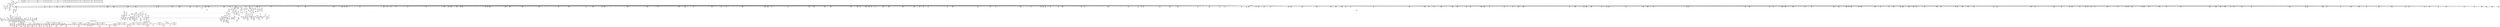 digraph {
	CE0x4658cb0 [shape=record,shape=Mrecord,label="{CE0x4658cb0|28:_i32,_:_CRE_8,9_}"]
	CE0x4722c70 [shape=record,shape=Mrecord,label="{CE0x4722c70|i64_14|*Constant*|*SummSource*}"]
	CE0x467faf0 [shape=record,shape=Mrecord,label="{CE0x467faf0|40:_%struct.super_block*,_56:_i8*,_:_CRE_161,162_}"]
	CE0x4640b40 [shape=record,shape=Mrecord,label="{CE0x4640b40|get_current:_tmp4|./arch/x86/include/asm/current.h,14|*SummSource*}"]
	CE0x462c620 [shape=record,shape=Mrecord,label="{CE0x462c620|may_create:_tmp9|security/selinux/hooks.c,1706|*SummSink*}"]
	CE0x469c9e0 [shape=record,shape=Mrecord,label="{CE0x469c9e0|272:_i8*,_:_CRE_621,622_}"]
	CE0x46a3220 [shape=record,shape=Mrecord,label="{CE0x46a3220|272:_i8*,_:_CRE_320,328_|*MultipleSource*|*LoadInst*|security/selinux/hooks.c,1714|security/selinux/hooks.c,1714}"]
	CE0x470fd80 [shape=record,shape=Mrecord,label="{CE0x470fd80|28:_i32,_:_CRE_118,119_}"]
	CE0x46a1a90 [shape=record,shape=Mrecord,label="{CE0x46a1a90|272:_i8*,_:_CRE_216,224_|*MultipleSource*|*LoadInst*|security/selinux/hooks.c,1714|security/selinux/hooks.c,1714}"]
	CE0x465a7a0 [shape=record,shape=Mrecord,label="{CE0x465a7a0|28:_i32,_:_CRE_50,51_}"]
	CE0x46441c0 [shape=record,shape=Mrecord,label="{CE0x46441c0|40:_%struct.super_block*,_56:_i8*,_:_CRE_279,280_}"]
	CE0x469bb00 [shape=record,shape=Mrecord,label="{CE0x469bb00|272:_i8*,_:_CRE_607,608_}"]
	CE0x4708840 [shape=record,shape=Mrecord,label="{CE0x4708840|i64_21|*Constant*|*SummSink*}"]
	CE0x471c760 [shape=record,shape=Mrecord,label="{CE0x471c760|i8_10|*Constant*}"]
	CE0x465da50 [shape=record,shape=Mrecord,label="{CE0x465da50|may_create:_i_security|security/selinux/hooks.c,1713}"]
	CE0x4646aa0 [shape=record,shape=Mrecord,label="{CE0x4646aa0|40:_%struct.super_block*,_56:_i8*,_:_CRE_201,202_}"]
	CE0x4694670 [shape=record,shape=Mrecord,label="{CE0x4694670|40:_%struct.super_block*,_56:_i8*,_:_CRE_902,903_}"]
	CE0x4658390 [shape=record,shape=Mrecord,label="{CE0x4658390|may_create:_tmp3}"]
	CE0x4698e80 [shape=record,shape=Mrecord,label="{CE0x4698e80|may_create:_tmp22|*LoadInst*|security/selinux/hooks.c,1713|*SummSource*}"]
	CE0x470e410 [shape=record,shape=Mrecord,label="{CE0x470e410|28:_i32,_:_CRE_94,95_}"]
	CE0x463d750 [shape=record,shape=Mrecord,label="{CE0x463d750|may_create:_if.end17|*SummSink*}"]
	CE0x4705580 [shape=record,shape=Mrecord,label="{CE0x4705580|272:_i8*,_:_CRE_1856,1864_|*MultipleSource*|*LoadInst*|security/selinux/hooks.c,1714|security/selinux/hooks.c,1714}"]
	CE0x4659aa0 [shape=record,shape=Mrecord,label="{CE0x4659aa0|28:_i32,_:_CRE_23,24_}"]
	CE0x4700a20 [shape=record,shape=Mrecord,label="{CE0x4700a20|272:_i8*,_:_CRE_1651,1652_}"]
	CE0x469d910 [shape=record,shape=Mrecord,label="{CE0x469d910|272:_i8*,_:_CRE_648,656_|*MultipleSource*|*LoadInst*|security/selinux/hooks.c,1714|security/selinux/hooks.c,1714}"]
	CE0x4701e50 [shape=record,shape=Mrecord,label="{CE0x4701e50|272:_i8*,_:_CRE_1670,1671_}"]
	CE0x4707b00 [shape=record,shape=Mrecord,label="{CE0x4707b00|may_create:_tmp25|security/selinux/hooks.c,1714|*SummSink*}"]
	CE0x4708580 [shape=record,shape=Mrecord,label="{CE0x4708580|i64_22|*Constant*|*SummSink*}"]
	CE0x46b15c0 [shape=record,shape=Mrecord,label="{CE0x46b15c0|272:_i8*,_:_CRE_1273,1274_}"]
	CE0x46895f0 [shape=record,shape=Mrecord,label="{CE0x46895f0|40:_%struct.super_block*,_56:_i8*,_:_CRE_573,574_}"]
	CE0x46a35c0 [shape=record,shape=Mrecord,label="{CE0x46a35c0|272:_i8*,_:_CRE_336,344_|*MultipleSource*|*LoadInst*|security/selinux/hooks.c,1714|security/selinux/hooks.c,1714}"]
	CE0x467f130 [shape=record,shape=Mrecord,label="{CE0x467f130|40:_%struct.super_block*,_56:_i8*,_:_CRE_148,149_}"]
	CE0x473aba0 [shape=record,shape=Mrecord,label="{CE0x473aba0|may_create:_and|security/selinux/hooks.c,1728|*SummSource*}"]
	CE0x4644300 [shape=record,shape=Mrecord,label="{CE0x4644300|40:_%struct.super_block*,_56:_i8*,_:_CRE_280,281_}"]
	CE0x464ee80 [shape=record,shape=Mrecord,label="{CE0x464ee80|may_create:_tmp12|security/selinux/hooks.c,1706}"]
	CE0x469d7b0 [shape=record,shape=Mrecord,label="{CE0x469d7b0|272:_i8*,_:_CRE_640,648_|*MultipleSource*|*LoadInst*|security/selinux/hooks.c,1714|security/selinux/hooks.c,1714}"]
	CE0x470bb70 [shape=record,shape=Mrecord,label="{CE0x470bb70|i64*_getelementptr_inbounds_(_26_x_i64_,_26_x_i64_*___llvm_gcov_ctr217,_i64_0,_i64_24)|*Constant*|*SummSource*}"]
	CE0x46aee70 [shape=record,shape=Mrecord,label="{CE0x46aee70|272:_i8*,_:_CRE_1236,1237_}"]
	CE0x463f860 [shape=record,shape=Mrecord,label="{CE0x463f860|may_create:_if.then|*SummSource*}"]
	CE0x4708790 [shape=record,shape=Mrecord,label="{CE0x4708790|i64_21|*Constant*|*SummSource*}"]
	CE0x4644a80 [shape=record,shape=Mrecord,label="{CE0x4644a80|i64*_getelementptr_inbounds_(_2_x_i64_,_2_x_i64_*___llvm_gcov_ctr224,_i64_0,_i64_1)|*Constant*}"]
	CE0x46863a0 [shape=record,shape=Mrecord,label="{CE0x46863a0|VOIDTB_TE:_CE_315,316_}"]
	CE0x4688740 [shape=record,shape=Mrecord,label="{CE0x4688740|i64*_getelementptr_inbounds_(_26_x_i64_,_26_x_i64_*___llvm_gcov_ctr217,_i64_0,_i64_20)|*Constant*|*SummSource*}"]
	CE0x4718af0 [shape=record,shape=Mrecord,label="{CE0x4718af0|i32_3|*Constant*}"]
	CE0x46980b0 [shape=record,shape=Mrecord,label="{CE0x46980b0|40:_%struct.super_block*,_56:_i8*,_:_CRE_980,981_}"]
	CE0x468cbb0 [shape=record,shape=Mrecord,label="{CE0x468cbb0|40:_%struct.super_block*,_56:_i8*,_:_CRE_616,617_}"]
	CE0x4688490 [shape=record,shape=Mrecord,label="{CE0x4688490|i64*_getelementptr_inbounds_(_26_x_i64_,_26_x_i64_*___llvm_gcov_ctr217,_i64_0,_i64_20)|*Constant*}"]
	CE0x474bb60 [shape=record,shape=Mrecord,label="{CE0x474bb60|may_create:_tobool23|security/selinux/hooks.c,1731}"]
	CE0x474c0f0 [shape=record,shape=Mrecord,label="{CE0x474c0f0|may_create:_tmp53|security/selinux/hooks.c,1733|*SummSink*}"]
	CE0x468b670 [shape=record,shape=Mrecord,label="{CE0x468b670|40:_%struct.super_block*,_56:_i8*,_:_CRE_599,600_}"]
	CE0x46a56d0 [shape=record,shape=Mrecord,label="{CE0x46a56d0|272:_i8*,_:_CRE_411,412_}"]
	CE0x46b3c20 [shape=record,shape=Mrecord,label="{CE0x46b3c20|272:_i8*,_:_CRE_1328,1329_}"]
	CE0x4698c00 [shape=record,shape=Mrecord,label="{CE0x4698c00|may_create:_tmp22|*LoadInst*|security/selinux/hooks.c,1713}"]
	CE0x46a2e80 [shape=record,shape=Mrecord,label="{CE0x46a2e80|272:_i8*,_:_CRE_304,312_|*MultipleSource*|*LoadInst*|security/selinux/hooks.c,1714|security/selinux/hooks.c,1714}"]
	CE0x465bc50 [shape=record,shape=Mrecord,label="{CE0x465bc50|i32_10|*Constant*}"]
	CE0x4721900 [shape=record,shape=Mrecord,label="{CE0x4721900|may_create:_tmp36|security/selinux/hooks.c,1728|*SummSink*}"]
	CE0x46827b0 [shape=record,shape=Mrecord,label="{CE0x46827b0|VOIDTB_TE:_CE_198,199_}"]
	CE0x470e710 [shape=record,shape=Mrecord,label="{CE0x470e710|28:_i32,_:_CRE_97,98_}"]
	CE0x4640210 [shape=record,shape=Mrecord,label="{CE0x4640210|may_create:_tmp|*SummSource*}"]
	CE0x46a7ca0 [shape=record,shape=Mrecord,label="{CE0x46a7ca0|272:_i8*,_:_CRE_437,438_}"]
	CE0x46a7310 [shape=record,shape=Mrecord,label="{CE0x46a7310|272:_i8*,_:_CRE_428,429_}"]
	CE0x469f5e0 [shape=record,shape=Mrecord,label="{CE0x469f5e0|272:_i8*,_:_CRE_1215,1216_}"]
	CE0x46ace50 [shape=record,shape=Mrecord,label="{CE0x46ace50|272:_i8*,_:_CRE_8,16_|*MultipleSource*|*LoadInst*|security/selinux/hooks.c,1714|security/selinux/hooks.c,1714}"]
	CE0x46817c0 [shape=record,shape=Mrecord,label="{CE0x46817c0|VOIDTB_TE:_CE_183,184_}"]
	CE0x4694030 [shape=record,shape=Mrecord,label="{CE0x4694030|40:_%struct.super_block*,_56:_i8*,_:_CRE_897,898_}"]
	CE0x4698830 [shape=record,shape=Mrecord,label="{CE0x4698830|40:_%struct.super_block*,_56:_i8*,_:_CRE_992,1000_|*MultipleSource*|Function::selinux_inode_mkdir&Arg::dir::|Function::may_create&Arg::dir::|security/selinux/hooks.c,1713}"]
	CE0x471a290 [shape=record,shape=Mrecord,label="{CE0x471a290|0:_i8,_8:_%struct.dentry*,_24:_%struct.selinux_audit_data*,_:_SCMRE_0,1_|*MultipleSource*|security/selinux/hooks.c,1719|security/selinux/hooks.c, 1710}"]
	CE0x4675b60 [shape=record,shape=Mrecord,label="{CE0x4675b60|272:_i8*,_:_CRE_1340,1341_}"]
	CE0x4736b80 [shape=record,shape=Mrecord,label="{CE0x4736b80|VOIDTB_TE:_CE_104,112_|*MultipleSource*|security/selinux/hooks.c,1730|Function::may_create&Arg::dentry::|Function::selinux_inode_mkdir&Arg::dentry::}"]
	CE0x4643cc0 [shape=record,shape=Mrecord,label="{CE0x4643cc0|40:_%struct.super_block*,_56:_i8*,_:_CRE_275,276_}"]
	CE0x474fa60 [shape=record,shape=Mrecord,label="{CE0x474fa60|may_create:_tmp49|security/selinux/hooks.c,1731|*SummSource*}"]
	CE0x46392e0 [shape=record,shape=Mrecord,label="{CE0x46392e0|40:_%struct.super_block*,_56:_i8*,_:_CRE_72,76_|*MultipleSource*|Function::selinux_inode_mkdir&Arg::dir::|Function::may_create&Arg::dir::|security/selinux/hooks.c,1713}"]
	CE0x4718d50 [shape=record,shape=Mrecord,label="{CE0x4718d50|i32_3|*Constant*|*SummSink*}"]
	CE0x470eb10 [shape=record,shape=Mrecord,label="{CE0x470eb10|28:_i32,_:_CRE_101,102_}"]
	CE0x46a4440 [shape=record,shape=Mrecord,label="{CE0x46a4440|272:_i8*,_:_CRE_394,395_}"]
	CE0x468fc00 [shape=record,shape=Mrecord,label="{CE0x468fc00|40:_%struct.super_block*,_56:_i8*,_:_CRE_768,776_|*MultipleSource*|Function::selinux_inode_mkdir&Arg::dir::|Function::may_create&Arg::dir::|security/selinux/hooks.c,1713}"]
	CE0x470fa50 [shape=record,shape=Mrecord,label="{CE0x470fa50|28:_i32,_:_CRE_115,116_}"]
	CE0x468ee40 [shape=record,shape=Mrecord,label="{CE0x468ee40|40:_%struct.super_block*,_56:_i8*,_:_CRE_712,728_|*MultipleSource*|Function::selinux_inode_mkdir&Arg::dir::|Function::may_create&Arg::dir::|security/selinux/hooks.c,1713}"]
	CE0x47171f0 [shape=record,shape=Mrecord,label="{CE0x47171f0|i16_7|*Constant*}"]
	CE0x474c8b0 [shape=record,shape=Mrecord,label="{CE0x474c8b0|may_create:_tmp54|security/selinux/hooks.c,1733|*SummSource*}"]
	CE0x4721610 [shape=record,shape=Mrecord,label="{CE0x4721610|may_create:_tmp36|security/selinux/hooks.c,1728}"]
	CE0x4633b50 [shape=record,shape=Mrecord,label="{CE0x4633b50|may_create:_tmp4|security/selinux/hooks.c,1706|*SummSink*}"]
	CE0x465ac30 [shape=record,shape=Mrecord,label="{CE0x465ac30|28:_i32,_:_CRE_55,56_}"]
	CE0x46a5070 [shape=record,shape=Mrecord,label="{CE0x46a5070|272:_i8*,_:_CRE_405,406_}"]
	CE0x4701a10 [shape=record,shape=Mrecord,label="{CE0x4701a10|272:_i8*,_:_CRE_1666,1667_}"]
	CE0x40962b0 [shape=record,shape=Mrecord,label="{CE0x40962b0|GLOBAL:_may_create|*Constant*|*SummSource*}"]
	CE0x4708290 [shape=record,shape=Mrecord,label="{CE0x4708290|i64_22|*Constant*}"]
	CE0x470f1d0 [shape=record,shape=Mrecord,label="{CE0x470f1d0|28:_i32,_:_CRE_107,108_}"]
	CE0x46ad930 [shape=record,shape=Mrecord,label="{CE0x46ad930|272:_i8*,_:_CRE_1216,1217_}"]
	CE0x470cd10 [shape=record,shape=Mrecord,label="{CE0x470cd10|28:_i32,_:_CRE_71,72_}"]
	CE0x46af4d0 [shape=record,shape=Mrecord,label="{CE0x46af4d0|272:_i8*,_:_CRE_1242,1243_}"]
	CE0x4628df0 [shape=record,shape=Mrecord,label="{CE0x4628df0|may_create:_sid31|security/selinux/hooks.c,1739}"]
	CE0x46aeb40 [shape=record,shape=Mrecord,label="{CE0x46aeb40|272:_i8*,_:_CRE_1233,1234_}"]
	CE0x46ff5f0 [shape=record,shape=Mrecord,label="{CE0x46ff5f0|272:_i8*,_:_CRE_1632,1633_}"]
	CE0x465c370 [shape=record,shape=Mrecord,label="{CE0x465c370|i64*_getelementptr_inbounds_(_26_x_i64_,_26_x_i64_*___llvm_gcov_ctr217,_i64_0,_i64_25)|*Constant*|*SummSink*}"]
	CE0x4737800 [shape=record,shape=Mrecord,label="{CE0x4737800|VOIDTB_TE:_CE_151,152_}"]
	CE0x466e700 [shape=record,shape=Mrecord,label="{CE0x466e700|40:_%struct.super_block*,_56:_i8*,_:_CRE_292,293_}"]
	CE0x46b05d0 [shape=record,shape=Mrecord,label="{CE0x46b05d0|272:_i8*,_:_CRE_1258,1259_}"]
	CE0x466f380 [shape=record,shape=Mrecord,label="{CE0x466f380|40:_%struct.super_block*,_56:_i8*,_:_CRE_302,303_}"]
	CE0x470e610 [shape=record,shape=Mrecord,label="{CE0x470e610|28:_i32,_:_CRE_96,97_}"]
	CE0x4639ab0 [shape=record,shape=Mrecord,label="{CE0x4639ab0|may_create:_entry|*SummSink*}"]
	CE0x46fd4f0 [shape=record,shape=Mrecord,label="{CE0x46fd4f0|272:_i8*,_:_CRE_1384,1392_|*MultipleSource*|*LoadInst*|security/selinux/hooks.c,1714|security/selinux/hooks.c,1714}"]
	CE0x473afd0 [shape=record,shape=Mrecord,label="{CE0x473afd0|may_create:_tobool19|security/selinux/hooks.c,1728|*SummSource*}"]
	CE0x466f100 [shape=record,shape=Mrecord,label="{CE0x466f100|40:_%struct.super_block*,_56:_i8*,_:_CRE_300,301_}"]
	CE0x46a3790 [shape=record,shape=Mrecord,label="{CE0x46a3790|272:_i8*,_:_CRE_344,352_|*MultipleSource*|*LoadInst*|security/selinux/hooks.c,1714|security/selinux/hooks.c,1714}"]
	CE0x466e980 [shape=record,shape=Mrecord,label="{CE0x466e980|40:_%struct.super_block*,_56:_i8*,_:_CRE_294,295_}"]
	CE0x46b0190 [shape=record,shape=Mrecord,label="{CE0x46b0190|272:_i8*,_:_CRE_1254,1255_}"]
	CE0x4633490 [shape=record,shape=Mrecord,label="{CE0x4633490|may_create:_tmp1|*SummSink*}"]
	CE0x46470a0 [shape=record,shape=Mrecord,label="{CE0x46470a0|40:_%struct.super_block*,_56:_i8*,_:_CRE_212,216_|*MultipleSource*|Function::selinux_inode_mkdir&Arg::dir::|Function::may_create&Arg::dir::|security/selinux/hooks.c,1713}"]
	CE0x47598a0 [shape=record,shape=Mrecord,label="{CE0x47598a0|may_create:_tmp64|security/selinux/hooks.c,1739}"]
	CE0x46ffe70 [shape=record,shape=Mrecord,label="{CE0x46ffe70|272:_i8*,_:_CRE_1640,1641_}"]
	CE0x4657730 [shape=record,shape=Mrecord,label="{CE0x4657730|i64_0|*Constant*|*SummSink*}"]
	CE0x4659340 [shape=record,shape=Mrecord,label="{CE0x4659340|28:_i32,_:_CRE_15,16_}"]
	CE0x463e3f0 [shape=record,shape=Mrecord,label="{CE0x463e3f0|%struct.task_struct*_(%struct.task_struct**)*_asm_movq_%gs:$_1:P_,$0_,_r,im,_dirflag_,_fpsr_,_flags_|*SummSink*}"]
	CE0x469e700 [shape=record,shape=Mrecord,label="{CE0x469e700|272:_i8*,_:_CRE_720,736_|*MultipleSource*|*LoadInst*|security/selinux/hooks.c,1714|security/selinux/hooks.c,1714}"]
	CE0x46ab980 [shape=record,shape=Mrecord,label="{CE0x46ab980|272:_i8*,_:_CRE_572,573_}"]
	CE0x46a7860 [shape=record,shape=Mrecord,label="{CE0x46a7860|272:_i8*,_:_CRE_433,434_}"]
	CE0x46aa8f0 [shape=record,shape=Mrecord,label="{CE0x46aa8f0|272:_i8*,_:_CRE_544,552_|*MultipleSource*|*LoadInst*|security/selinux/hooks.c,1714|security/selinux/hooks.c,1714}"]
	CE0x4704530 [shape=record,shape=Mrecord,label="{CE0x4704530|272:_i8*,_:_CRE_1784,1792_|*MultipleSource*|*LoadInst*|security/selinux/hooks.c,1714|security/selinux/hooks.c,1714}"]
	CE0x4651900 [shape=record,shape=Mrecord,label="{CE0x4651900|_call_void_lockdep_rcu_suspicious(i8*_getelementptr_inbounds_(_25_x_i8_,_25_x_i8_*_.str3,_i32_0,_i32_0),_i32_1706,_i8*_getelementptr_inbounds_(_45_x_i8_,_45_x_i8_*_.str12,_i32_0,_i32_0))_#10,_!dbg_!27731|security/selinux/hooks.c,1706}"]
	CE0x469c7c0 [shape=record,shape=Mrecord,label="{CE0x469c7c0|272:_i8*,_:_CRE_619,620_}"]
	CE0x469d150 [shape=record,shape=Mrecord,label="{CE0x469d150|272:_i8*,_:_CRE_628,629_}"]
	CE0x469cd10 [shape=record,shape=Mrecord,label="{CE0x469cd10|272:_i8*,_:_CRE_624,625_}"]
	CE0x46b2610 [shape=record,shape=Mrecord,label="{CE0x46b2610|272:_i8*,_:_CRE_1307,1308_}"]
	CE0x4687190 [shape=record,shape=Mrecord,label="{CE0x4687190|i64*_getelementptr_inbounds_(_26_x_i64_,_26_x_i64_*___llvm_gcov_ctr217,_i64_0,_i64_19)|*Constant*}"]
	CE0x4716d70 [shape=record,shape=Mrecord,label="{CE0x4716d70|avc_has_perm:_tsid|Function::avc_has_perm&Arg::tsid::}"]
	CE0x4760e20 [shape=record,shape=Mrecord,label="{CE0x4760e20|i32_128|*Constant*}"]
	CE0x46b2a10 [shape=record,shape=Mrecord,label="{CE0x46b2a10|272:_i8*,_:_CRE_1311,1312_}"]
	CE0x468d470 [shape=record,shape=Mrecord,label="{CE0x468d470|40:_%struct.super_block*,_56:_i8*,_:_CRE_623,624_}"]
	CE0x4705ea0 [shape=record,shape=Mrecord,label="{CE0x4705ea0|272:_i8*,_:_CRE_1877,1878_}"]
	CE0x4695a70 [shape=record,shape=Mrecord,label="{CE0x4695a70|40:_%struct.super_block*,_56:_i8*,_:_CRE_918,919_}"]
	CE0x470c010 [shape=record,shape=Mrecord,label="{CE0x470c010|28:_i32,_:_CRE_58,59_}"]
	CE0x46a6dc0 [shape=record,shape=Mrecord,label="{CE0x46a6dc0|272:_i8*,_:_CRE_423,424_}"]
	CE0x470f3f0 [shape=record,shape=Mrecord,label="{CE0x470f3f0|28:_i32,_:_CRE_109,110_}"]
	CE0x47181b0 [shape=record,shape=Mrecord,label="{CE0x47181b0|may_create:_tmp27|security/selinux/hooks.c,1716}"]
	CE0x469ee40 [shape=record,shape=Mrecord,label="{CE0x469ee40|272:_i8*,_:_CRE_1209,1210_}"]
	CE0x4681d10 [shape=record,shape=Mrecord,label="{CE0x4681d10|VOIDTB_TE:_CE_188,189_}"]
	CE0x471cc60 [shape=record,shape=Mrecord,label="{CE0x471cc60|may_create:_u|security/selinux/hooks.c,1720}"]
	CE0x4644cb0 [shape=record,shape=Mrecord,label="{CE0x4644cb0|may_create:_if.then20|*SummSink*}"]
	CE0x47337f0 [shape=record,shape=Mrecord,label="{CE0x47337f0|may_create:_tmp45|security/selinux/hooks.c,1728|*SummSink*}"]
	CE0x4680030 [shape=record,shape=Mrecord,label="{CE0x4680030|40:_%struct.super_block*,_56:_i8*,_:_CRE_168,169_}"]
	CE0x4695cf0 [shape=record,shape=Mrecord,label="{CE0x4695cf0|40:_%struct.super_block*,_56:_i8*,_:_CRE_920,921_}"]
	CE0x4648d10 [shape=record,shape=Mrecord,label="{CE0x4648d10|may_create:_tmp8|security/selinux/hooks.c,1706}"]
	CE0x4684240 [shape=record,shape=Mrecord,label="{CE0x4684240|VOIDTB_TE:_CE_223,224_}"]
	CE0x468b7b0 [shape=record,shape=Mrecord,label="{CE0x468b7b0|40:_%struct.super_block*,_56:_i8*,_:_CRE_600,601_}"]
	CE0x4711b10 [shape=record,shape=Mrecord,label="{CE0x4711b10|i32_9437184|*Constant*|*SummSink*}"]
	CE0x4713470 [shape=record,shape=Mrecord,label="{CE0x4713470|i64_10|*Constant*}"]
	CE0x462bc10 [shape=record,shape=Mrecord,label="{CE0x462bc10|may_create:_tobool1|security/selinux/hooks.c,1706|*SummSink*}"]
	CE0x473acd0 [shape=record,shape=Mrecord,label="{CE0x473acd0|may_create:_and|security/selinux/hooks.c,1728|*SummSink*}"]
	CE0x4697740 [shape=record,shape=Mrecord,label="{CE0x4697740|40:_%struct.super_block*,_56:_i8*,_:_CRE_968,976_|*MultipleSource*|Function::selinux_inode_mkdir&Arg::dir::|Function::may_create&Arg::dir::|security/selinux/hooks.c,1713}"]
	CE0x4696ab0 [shape=record,shape=Mrecord,label="{CE0x4696ab0|40:_%struct.super_block*,_56:_i8*,_:_CRE_931,932_}"]
	CE0x4690280 [shape=record,shape=Mrecord,label="{CE0x4690280|40:_%struct.super_block*,_56:_i8*,_:_CRE_800,804_|*MultipleSource*|Function::selinux_inode_mkdir&Arg::dir::|Function::may_create&Arg::dir::|security/selinux/hooks.c,1713}"]
	CE0x4642500 [shape=record,shape=Mrecord,label="{CE0x4642500|40:_%struct.super_block*,_56:_i8*,_:_CRE_256,257_}"]
	CE0x466efc0 [shape=record,shape=Mrecord,label="{CE0x466efc0|40:_%struct.super_block*,_56:_i8*,_:_CRE_299,300_}"]
	CE0x4681490 [shape=record,shape=Mrecord,label="{CE0x4681490|VOIDTB_TE:_CE_180,181_}"]
	CE0x4683be0 [shape=record,shape=Mrecord,label="{CE0x4683be0|VOIDTB_TE:_CE_217,218_}"]
	CE0x463cd90 [shape=record,shape=Mrecord,label="{CE0x463cd90|may_create:_lor.lhs.false}"]
	CE0x46838b0 [shape=record,shape=Mrecord,label="{CE0x46838b0|VOIDTB_TE:_CE_214,215_}"]
	CE0x471efa0 [shape=record,shape=Mrecord,label="{CE0x471efa0|may_create:_tmp26|security/selinux/hooks.c,1714|*SummSink*}"]
	CE0x4720970 [shape=record,shape=Mrecord,label="{CE0x4720970|i64*_getelementptr_inbounds_(_26_x_i64_,_26_x_i64_*___llvm_gcov_ctr217,_i64_0,_i64_12)|*Constant*|*SummSource*}"]
	CE0x47146f0 [shape=record,shape=Mrecord,label="{CE0x47146f0|may_create:_tmp32|security/selinux/hooks.c,1725|*SummSource*}"]
	CE0x4633a50 [shape=record,shape=Mrecord,label="{CE0x4633a50|may_create:_tmp4|security/selinux/hooks.c,1706|*SummSource*}"]
	CE0x474dd40 [shape=record,shape=Mrecord,label="{CE0x474dd40|may_create:_tobool28|security/selinux/hooks.c,1736}"]
	CE0x4671ed0 [shape=record,shape=Mrecord,label="{CE0x4671ed0|40:_%struct.super_block*,_56:_i8*,_:_CRE_440,448_|*MultipleSource*|Function::selinux_inode_mkdir&Arg::dir::|Function::may_create&Arg::dir::|security/selinux/hooks.c,1713}"]
	CE0x47060c0 [shape=record,shape=Mrecord,label="{CE0x47060c0|272:_i8*,_:_CRE_1879,1880_}"]
	CE0x468ab30 [shape=record,shape=Mrecord,label="{CE0x468ab30|40:_%struct.super_block*,_56:_i8*,_:_CRE_590,591_}"]
	CE0x4735810 [shape=record,shape=Mrecord,label="{CE0x4735810|VOIDTB_TE:_CE_64,72_|*MultipleSource*|security/selinux/hooks.c,1730|Function::may_create&Arg::dentry::|Function::selinux_inode_mkdir&Arg::dentry::}"]
	CE0x4643b80 [shape=record,shape=Mrecord,label="{CE0x4643b80|40:_%struct.super_block*,_56:_i8*,_:_CRE_274,275_}"]
	CE0x46407b0 [shape=record,shape=Mrecord,label="{CE0x46407b0|may_create:_do.end|*SummSource*}"]
	CE0x471cfb0 [shape=record,shape=Mrecord,label="{CE0x471cfb0|may_create:_dentry12|security/selinux/hooks.c,1720}"]
	CE0x4717010 [shape=record,shape=Mrecord,label="{CE0x4717010|avc_has_perm:_tsid|Function::avc_has_perm&Arg::tsid::|*SummSink*}"]
	CE0x4737720 [shape=record,shape=Mrecord,label="{CE0x4737720|VOIDTB_TE:_CE_150,151_}"]
	CE0x46b2240 [shape=record,shape=Mrecord,label="{CE0x46b2240|272:_i8*,_:_CRE_1305,1306_}"]
	CE0x468d1f0 [shape=record,shape=Mrecord,label="{CE0x468d1f0|40:_%struct.super_block*,_56:_i8*,_:_CRE_621,622_}"]
	CE0x464cf70 [shape=record,shape=Mrecord,label="{CE0x464cf70|may_create:_if.end30}"]
	CE0x4689230 [shape=record,shape=Mrecord,label="{CE0x4689230|40:_%struct.super_block*,_56:_i8*,_:_CRE_570,571_}"]
	CE0x4653070 [shape=record,shape=Mrecord,label="{CE0x4653070|40:_%struct.super_block*,_56:_i8*,_:_CRE_561,562_}"]
	CE0x465b8b0 [shape=record,shape=Mrecord,label="{CE0x465b8b0|may_create:_tmp21|security/selinux/hooks.c,1706|*SummSink*}"]
	CE0x4624d90 [shape=record,shape=Mrecord,label="{CE0x4624d90|selinux_inode_mkdir:_entry|*SummSink*}"]
	CE0x4640bb0 [shape=record,shape=Mrecord,label="{CE0x4640bb0|get_current:_tmp4|./arch/x86/include/asm/current.h,14|*SummSink*}"]
	CE0x468c930 [shape=record,shape=Mrecord,label="{CE0x468c930|40:_%struct.super_block*,_56:_i8*,_:_CRE_614,615_}"]
	CE0x4658140 [shape=record,shape=Mrecord,label="{CE0x4658140|may_create:_call|security/selinux/hooks.c,1706}"]
	CE0x4644e20 [shape=record,shape=Mrecord,label="{CE0x4644e20|may_create:_do.body|*SummSource*}"]
	CE0x46802a0 [shape=record,shape=Mrecord,label="{CE0x46802a0|may_create:_tmp19|security/selinux/hooks.c,1706|*SummSink*}"]
	CE0x46992b0 [shape=record,shape=Mrecord,label="{CE0x46992b0|272:_i8*,_:_CRE_20,21_|*MultipleSource*|*LoadInst*|security/selinux/hooks.c,1714|security/selinux/hooks.c,1714}"]
	CE0x4708720 [shape=record,shape=Mrecord,label="{CE0x4708720|i64_21|*Constant*}"]
	CE0x46a21d0 [shape=record,shape=Mrecord,label="{CE0x46a21d0|272:_i8*,_:_CRE_256,264_|*MultipleSource*|*LoadInst*|security/selinux/hooks.c,1714|security/selinux/hooks.c,1714}"]
	CE0x4692ff0 [shape=record,shape=Mrecord,label="{CE0x4692ff0|40:_%struct.super_block*,_56:_i8*,_:_CRE_884,885_}"]
	CE0x4722c00 [shape=record,shape=Mrecord,label="{CE0x4722c00|i64_14|*Constant*}"]
	CE0x464d980 [shape=record,shape=Mrecord,label="{CE0x464d980|GLOBAL:_may_create|*Constant*}"]
	CE0x46b16d0 [shape=record,shape=Mrecord,label="{CE0x46b16d0|272:_i8*,_:_CRE_1274,1275_}"]
	CE0x4700e60 [shape=record,shape=Mrecord,label="{CE0x4700e60|272:_i8*,_:_CRE_1655,1656_}"]
	CE0x46abfe0 [shape=record,shape=Mrecord,label="{CE0x46abfe0|272:_i8*,_:_CRE_578,579_}"]
	CE0x46a8960 [shape=record,shape=Mrecord,label="{CE0x46a8960|272:_i8*,_:_CRE_449,450_}"]
	CE0x4676b50 [shape=record,shape=Mrecord,label="{CE0x4676b50|272:_i8*,_:_CRE_1355,1356_}"]
	CE0x469d6a0 [shape=record,shape=Mrecord,label="{CE0x469d6a0|272:_i8*,_:_CRE_632,640_|*MultipleSource*|*LoadInst*|security/selinux/hooks.c,1714|security/selinux/hooks.c,1714}"]
	CE0x46a5f70 [shape=record,shape=Mrecord,label="{CE0x46a5f70|may_create:_s_security|security/selinux/hooks.c,1714}"]
	CE0x46fe690 [shape=record,shape=Mrecord,label="{CE0x46fe690|272:_i8*,_:_CRE_1618,1619_}"]
	CE0x4691d30 [shape=record,shape=Mrecord,label="{CE0x4691d30|40:_%struct.super_block*,_56:_i8*,_:_CRE_869,870_}"]
	CE0x468e540 [shape=record,shape=Mrecord,label="{CE0x468e540|40:_%struct.super_block*,_56:_i8*,_:_CRE_684,688_|*MultipleSource*|Function::selinux_inode_mkdir&Arg::dir::|Function::may_create&Arg::dir::|security/selinux/hooks.c,1713}"]
	CE0x46af6f0 [shape=record,shape=Mrecord,label="{CE0x46af6f0|272:_i8*,_:_CRE_1244,1245_}"]
	CE0x4707c60 [shape=record,shape=Mrecord,label="{CE0x4707c60|may_create:_tmp26|security/selinux/hooks.c,1714|*SummSource*}"]
	CE0x59b6160 [shape=record,shape=Mrecord,label="{CE0x59b6160|selinux_inode_mkdir:_tmp3|*SummSource*}"]
	CE0x4694170 [shape=record,shape=Mrecord,label="{CE0x4694170|40:_%struct.super_block*,_56:_i8*,_:_CRE_898,899_}"]
	CE0x4694a30 [shape=record,shape=Mrecord,label="{CE0x4694a30|40:_%struct.super_block*,_56:_i8*,_:_CRE_905,906_}"]
	CE0x473a2d0 [shape=record,shape=Mrecord,label="{CE0x473a2d0|VOIDTB_TE:_CE_40,48_|*MultipleSource*|security/selinux/hooks.c,1730|Function::may_create&Arg::dentry::|Function::selinux_inode_mkdir&Arg::dentry::}"]
	CE0x4725120 [shape=record,shape=Mrecord,label="{CE0x4725120|may_create:_flags|security/selinux/hooks.c,1728|*SummSink*}"]
	CE0x4646da0 [shape=record,shape=Mrecord,label="{CE0x4646da0|40:_%struct.super_block*,_56:_i8*,_:_CRE_205,206_}"]
	CE0x47239a0 [shape=record,shape=Mrecord,label="{CE0x47239a0|may_create:_tmp38|security/selinux/hooks.c,1728|*SummSource*}"]
	CE0x470b8c0 [shape=record,shape=Mrecord,label="{CE0x470b8c0|i64*_getelementptr_inbounds_(_26_x_i64_,_26_x_i64_*___llvm_gcov_ctr217,_i64_0,_i64_24)|*Constant*}"]
	CE0x4658540 [shape=record,shape=Mrecord,label="{CE0x4658540|may_create:_tmp3|*SummSink*}"]
	CE0x46a9950 [shape=record,shape=Mrecord,label="{CE0x46a9950|272:_i8*,_:_CRE_560,561_}"]
	CE0x464eb40 [shape=record,shape=Mrecord,label="{CE0x464eb40|may_create:_tmp7|security/selinux/hooks.c,1706|*SummSink*}"]
	CE0x47034f0 [shape=record,shape=Mrecord,label="{CE0x47034f0|272:_i8*,_:_CRE_1704,1712_|*MultipleSource*|*LoadInst*|security/selinux/hooks.c,1714|security/selinux/hooks.c,1714}"]
	CE0x468a8b0 [shape=record,shape=Mrecord,label="{CE0x468a8b0|40:_%struct.super_block*,_56:_i8*,_:_CRE_588,589_}"]
	CE0x468bdf0 [shape=record,shape=Mrecord,label="{CE0x468bdf0|40:_%struct.super_block*,_56:_i8*,_:_CRE_605,606_}"]
	CE0x4708ff0 [shape=record,shape=Mrecord,label="{CE0x4708ff0|may_create:_tmp57|security/selinux/hooks.c,1736|*SummSource*}"]
	CE0x465ce70 [shape=record,shape=Mrecord,label="{CE0x465ce70|40:_%struct.super_block*,_56:_i8*,_:_CRE_2,4_|*MultipleSource*|Function::selinux_inode_mkdir&Arg::dir::|Function::may_create&Arg::dir::|security/selinux/hooks.c,1713}"]
	CE0x463cf70 [shape=record,shape=Mrecord,label="{CE0x463cf70|may_create:_lor.lhs.false|*SummSink*}"]
	CE0x467e5c0 [shape=record,shape=Mrecord,label="{CE0x467e5c0|40:_%struct.super_block*,_56:_i8*,_:_CRE_120,128_|*MultipleSource*|Function::selinux_inode_mkdir&Arg::dir::|Function::may_create&Arg::dir::|security/selinux/hooks.c,1713}"]
	CE0x4716280 [shape=record,shape=Mrecord,label="{CE0x4716280|i32_(i32,_i32,_i16,_i32,_%struct.common_audit_data*)*_bitcast_(i32_(i32,_i32,_i16,_i32,_%struct.common_audit_data.495*)*_avc_has_perm_to_i32_(i32,_i32,_i16,_i32,_%struct.common_audit_data*)*)|*Constant*|*SummSink*}"]
	CE0x46466e0 [shape=record,shape=Mrecord,label="{CE0x46466e0|40:_%struct.super_block*,_56:_i8*,_:_CRE_196,197_}"]
	CE0x46b3a00 [shape=record,shape=Mrecord,label="{CE0x46b3a00|272:_i8*,_:_CRE_1326,1327_}"]
	CE0x46564e0 [shape=record,shape=Mrecord,label="{CE0x46564e0|may_create:_tmp14|security/selinux/hooks.c,1706|*SummSource*}"]
	CE0x470fc70 [shape=record,shape=Mrecord,label="{CE0x470fc70|28:_i32,_:_CRE_117,118_}"]
	CE0x463f790 [shape=record,shape=Mrecord,label="{CE0x463f790|may_create:_if.then}"]
	CE0x465cc20 [shape=record,shape=Mrecord,label="{CE0x465cc20|may_create:_tmp67|security/selinux/hooks.c,1742|*SummSource*}"]
	CE0x46956b0 [shape=record,shape=Mrecord,label="{CE0x46956b0|40:_%struct.super_block*,_56:_i8*,_:_CRE_915,916_}"]
	CE0x46460e0 [shape=record,shape=Mrecord,label="{CE0x46460e0|40:_%struct.super_block*,_56:_i8*,_:_CRE_188,189_}"]
	CE0x4732820 [shape=record,shape=Mrecord,label="{CE0x4732820|may_create:_tmp41|security/selinux/hooks.c,1728|*SummSource*}"]
	CE0x4690b80 [shape=record,shape=Mrecord,label="{CE0x4690b80|40:_%struct.super_block*,_56:_i8*,_:_CRE_832,840_|*MultipleSource*|Function::selinux_inode_mkdir&Arg::dir::|Function::may_create&Arg::dir::|security/selinux/hooks.c,1713}"]
	CE0x4709e80 [shape=record,shape=Mrecord,label="{CE0x4709e80|may_create:_tmp60|security/selinux/hooks.c,1737}"]
	CE0x4676f90 [shape=record,shape=Mrecord,label="{CE0x4676f90|272:_i8*,_:_CRE_1359,1360_}"]
	CE0x46fe7f0 [shape=record,shape=Mrecord,label="{CE0x46fe7f0|272:_i8*,_:_CRE_1620,1621_}"]
	CE0x46587b0 [shape=record,shape=Mrecord,label="{CE0x46587b0|_call_void_mcount()_#3}"]
	CE0x4704aa0 [shape=record,shape=Mrecord,label="{CE0x4704aa0|272:_i8*,_:_CRE_1808,1816_|*MultipleSource*|*LoadInst*|security/selinux/hooks.c,1714|security/selinux/hooks.c,1714}"]
	CE0x4693b30 [shape=record,shape=Mrecord,label="{CE0x4693b30|40:_%struct.super_block*,_56:_i8*,_:_CRE_893,894_}"]
	CE0x4632440 [shape=record,shape=Mrecord,label="{CE0x4632440|i32_10|*Constant*|*SummSink*}"]
	CE0x4672110 [shape=record,shape=Mrecord,label="{CE0x4672110|40:_%struct.super_block*,_56:_i8*,_:_CRE_448,456_|*MultipleSource*|Function::selinux_inode_mkdir&Arg::dir::|Function::may_create&Arg::dir::|security/selinux/hooks.c,1713}"]
	CE0x46ff700 [shape=record,shape=Mrecord,label="{CE0x46ff700|272:_i8*,_:_CRE_1633,1634_}"]
	CE0x467f730 [shape=record,shape=Mrecord,label="{CE0x467f730|40:_%struct.super_block*,_56:_i8*,_:_CRE_156,157_}"]
	CE0x464fcf0 [shape=record,shape=Mrecord,label="{CE0x464fcf0|_ret_i32_%retval.0,_!dbg_!27798|security/selinux/hooks.c,1742|*SummSource*}"]
	CE0x4736390 [shape=record,shape=Mrecord,label="{CE0x4736390|VOIDTB_TE:_CE_90,91_}"]
	CE0x4687630 [shape=record,shape=Mrecord,label="{CE0x4687630|i64*_getelementptr_inbounds_(_26_x_i64_,_26_x_i64_*___llvm_gcov_ctr217,_i64_0,_i64_19)|*Constant*|*SummSink*}"]
	CE0x473b540 [shape=record,shape=Mrecord,label="{CE0x473b540|i64_15|*Constant*|*SummSink*}"]
	CE0x4646320 [shape=record,shape=Mrecord,label="{CE0x4646320|40:_%struct.super_block*,_56:_i8*,_:_CRE_191,192_}"]
	CE0x4702f50 [shape=record,shape=Mrecord,label="{CE0x4702f50|272:_i8*,_:_CRE_1686,1687_}"]
	CE0x465d9e0 [shape=record,shape=Mrecord,label="{CE0x465d9e0|40:_%struct.super_block*,_56:_i8*,_:_CRE_0,2_|*MultipleSource*|Function::selinux_inode_mkdir&Arg::dir::|Function::may_create&Arg::dir::|security/selinux/hooks.c,1713}"]
	CE0x46fd3e0 [shape=record,shape=Mrecord,label="{CE0x46fd3e0|272:_i8*,_:_CRE_1376,1384_|*MultipleSource*|*LoadInst*|security/selinux/hooks.c,1714|security/selinux/hooks.c,1714}"]
	CE0x4701b20 [shape=record,shape=Mrecord,label="{CE0x4701b20|272:_i8*,_:_CRE_1667,1668_}"]
	CE0x464a320 [shape=record,shape=Mrecord,label="{CE0x464a320|may_create:_tmp11|security/selinux/hooks.c,1706}"]
	CE0x46a5f00 [shape=record,shape=Mrecord,label="{CE0x46a5f00|272:_i8*,_:_CRE_392,393_}"]
	CE0x4738170 [shape=record,shape=Mrecord,label="{CE0x4738170|VOIDTB_TE:_CE_154,155_}"]
	CE0x4631da0 [shape=record,shape=Mrecord,label="{CE0x4631da0|_ret_%struct.task_struct*_%tmp4,_!dbg_!27714|./arch/x86/include/asm/current.h,14}"]
	CE0x470c510 [shape=record,shape=Mrecord,label="{CE0x470c510|28:_i32,_:_CRE_63,64_}"]
	CE0x4643f40 [shape=record,shape=Mrecord,label="{CE0x4643f40|40:_%struct.super_block*,_56:_i8*,_:_CRE_277,278_}"]
	CE0x46a3050 [shape=record,shape=Mrecord,label="{CE0x46a3050|272:_i8*,_:_CRE_312,320_|*MultipleSource*|*LoadInst*|security/selinux/hooks.c,1714|security/selinux/hooks.c,1714}"]
	CE0x4644940 [shape=record,shape=Mrecord,label="{CE0x4644940|40:_%struct.super_block*,_56:_i8*,_:_CRE_285,286_}"]
	CE0x46b2d40 [shape=record,shape=Mrecord,label="{CE0x46b2d40|272:_i8*,_:_CRE_1314,1315_}"]
	CE0x4688130 [shape=record,shape=Mrecord,label="{CE0x4688130|may_create:_tmp53|security/selinux/hooks.c,1733|*SummSource*}"]
	CE0x46a53a0 [shape=record,shape=Mrecord,label="{CE0x46a53a0|272:_i8*,_:_CRE_408,409_}"]
	CE0x4652990 [shape=record,shape=Mrecord,label="{CE0x4652990|40:_%struct.super_block*,_56:_i8*,_:_CRE_555,556_}"]
	CE0x46b07f0 [shape=record,shape=Mrecord,label="{CE0x46b07f0|272:_i8*,_:_CRE_1260,1261_}"]
	CE0x4739490 [shape=record,shape=Mrecord,label="{CE0x4739490|VOIDTB_TE:_CE_172,173_}"]
	CE0x4683690 [shape=record,shape=Mrecord,label="{CE0x4683690|VOIDTB_TE:_CE_212,213_}"]
	CE0x4656210 [shape=record,shape=Mrecord,label="{CE0x4656210|avc_has_perm:_ssid|Function::avc_has_perm&Arg::ssid::}"]
	CE0x46b25a0 [shape=record,shape=Mrecord,label="{CE0x46b25a0|272:_i8*,_:_CRE_1308,1309_}"]
	CE0x4650450 [shape=record,shape=Mrecord,label="{CE0x4650450|selinux_inode_mkdir:_dir|Function::selinux_inode_mkdir&Arg::dir::|*SummSource*}"]
	CE0x46a8a70 [shape=record,shape=Mrecord,label="{CE0x46a8a70|272:_i8*,_:_CRE_450,451_}"]
	CE0x47183d0 [shape=record,shape=Mrecord,label="{CE0x47183d0|may_create:_tmp27|security/selinux/hooks.c,1716|*SummSource*}"]
	CE0x463d8d0 [shape=record,shape=Mrecord,label="{CE0x463d8d0|GLOBAL:_current_task|Global_var:current_task|*SummSource*}"]
	CE0x470d410 [shape=record,shape=Mrecord,label="{CE0x470d410|28:_i32,_:_CRE_78,79_}"]
	CE0x466ca30 [shape=record,shape=Mrecord,label="{CE0x466ca30|i32_1706|*Constant*|*SummSource*}"]
	CE0x4723b10 [shape=record,shape=Mrecord,label="{CE0x4723b10|may_create:_tmp38|security/selinux/hooks.c,1728|*SummSink*}"]
	CE0x46981f0 [shape=record,shape=Mrecord,label="{CE0x46981f0|40:_%struct.super_block*,_56:_i8*,_:_CRE_981,982_}"]
	CE0x467feb0 [shape=record,shape=Mrecord,label="{CE0x467feb0|40:_%struct.super_block*,_56:_i8*,_:_CRE_166,167_}"]
	CE0x4706550 [shape=record,shape=Mrecord,label="{CE0x4706550|272:_i8*,_:_CRE_1896,1904_|*MultipleSource*|*LoadInst*|security/selinux/hooks.c,1714|security/selinux/hooks.c,1714}"]
	CE0x470bf10 [shape=record,shape=Mrecord,label="{CE0x470bf10|28:_i32,_:_CRE_57,58_}"]
	CE0x46455a0 [shape=record,shape=Mrecord,label="{CE0x46455a0|40:_%struct.super_block*,_56:_i8*,_:_CRE_173,174_}"]
	CE0x464ce00 [shape=record,shape=Mrecord,label="{CE0x464ce00|may_create:_if.then29|*SummSink*}"]
	CE0x4633e70 [shape=record,shape=Mrecord,label="{CE0x4633e70|may_create:_ad|security/selinux/hooks.c, 1710}"]
	CE0x4684850 [shape=record,shape=Mrecord,label="{CE0x4684850|VOIDTB_TE:_CE_256,264_|*MultipleSource*|security/selinux/hooks.c,1730|Function::may_create&Arg::dentry::|Function::selinux_inode_mkdir&Arg::dentry::}"]
	CE0x47345d0 [shape=record,shape=Mrecord,label="{CE0x47345d0|may_create:_tmp46|security/selinux/hooks.c,1729|*SummSource*}"]
	CE0x469a3a0 [shape=record,shape=Mrecord,label="{CE0x469a3a0|272:_i8*,_:_CRE_585,586_}"]
	CE0x4695430 [shape=record,shape=Mrecord,label="{CE0x4695430|40:_%struct.super_block*,_56:_i8*,_:_CRE_913,914_}"]
	CE0x46592b0 [shape=record,shape=Mrecord,label="{CE0x46592b0|28:_i32,_:_CRE_14,15_}"]
	CE0x465e380 [shape=record,shape=Mrecord,label="{CE0x465e380|get_current:_bb|*SummSink*}"]
	CE0x46924b0 [shape=record,shape=Mrecord,label="{CE0x46924b0|40:_%struct.super_block*,_56:_i8*,_:_CRE_875,876_}"]
	CE0x468c570 [shape=record,shape=Mrecord,label="{CE0x468c570|40:_%struct.super_block*,_56:_i8*,_:_CRE_611,612_}"]
	CE0x4635500 [shape=record,shape=Mrecord,label="{CE0x4635500|selinux_inode_mkdir:_tmp1|*SummSource*}"]
	CE0x46866d0 [shape=record,shape=Mrecord,label="{CE0x46866d0|VOIDTB_TE:_CE_318,319_}"]
	CE0x4638b40 [shape=record,shape=Mrecord,label="{CE0x4638b40|may_create:_dentry|Function::may_create&Arg::dentry::|*SummSource*}"]
	CE0x4724520 [shape=record,shape=Mrecord,label="{CE0x4724520|may_create:_tmp40|security/selinux/hooks.c,1728|*SummSink*}"]
	CE0x466e200 [shape=record,shape=Mrecord,label="{CE0x466e200|40:_%struct.super_block*,_56:_i8*,_:_CRE_288,289_}"]
	CE0x4761250 [shape=record,shape=Mrecord,label="{CE0x4761250|may_create:_retval.0|*SummSink*}"]
	CE0x4686b10 [shape=record,shape=Mrecord,label="{CE0x4686b10|may_create:_call22|security/selinux/hooks.c,1729|*SummSink*}"]
	CE0x470ec80 [shape=record,shape=Mrecord,label="{CE0x470ec80|28:_i32,_:_CRE_102,103_}"]
	CE0x4683e00 [shape=record,shape=Mrecord,label="{CE0x4683e00|VOIDTB_TE:_CE_219,220_}"]
	CE0x4725010 [shape=record,shape=Mrecord,label="{CE0x4725010|may_create:_flags|security/selinux/hooks.c,1728|*SummSource*}"]
	CE0x46577e0 [shape=record,shape=Mrecord,label="{CE0x46577e0|GLOBAL:___llvm_gcov_ctr217|Global_var:__llvm_gcov_ctr217}"]
	CE0x4649bd0 [shape=record,shape=Mrecord,label="{CE0x4649bd0|may_create:_sid13|security/selinux/hooks.c,1722|*SummSink*}"]
	CE0x4676820 [shape=record,shape=Mrecord,label="{CE0x4676820|272:_i8*,_:_CRE_1352,1353_}"]
	CE0x4725ee0 [shape=record,shape=Mrecord,label="{CE0x4725ee0|8:_i32,_22:_i16,_:_CRE_22,24_|*MultipleSource*|security/selinux/hooks.c,1728|security/selinux/hooks.c,1714|security/selinux/hooks.c,1714}"]
	CE0x469b170 [shape=record,shape=Mrecord,label="{CE0x469b170|272:_i8*,_:_CRE_598,599_}"]
	CE0x46fd0b0 [shape=record,shape=Mrecord,label="{CE0x46fd0b0|272:_i8*,_:_CRE_1374,1375_}"]
	CE0x467e410 [shape=record,shape=Mrecord,label="{CE0x467e410|40:_%struct.super_block*,_56:_i8*,_:_CRE_112,120_|*MultipleSource*|Function::selinux_inode_mkdir&Arg::dir::|Function::may_create&Arg::dir::|security/selinux/hooks.c,1713}"]
	CE0x46a5b10 [shape=record,shape=Mrecord,label="{CE0x46a5b10|272:_i8*,_:_CRE_415,416_}"]
	CE0x4739270 [shape=record,shape=Mrecord,label="{CE0x4739270|VOIDTB_TE:_CE_170,171_}"]
	CE0x474b920 [shape=record,shape=Mrecord,label="{CE0x474b920|GLOBAL:_security_transition_sid|*Constant*|*SummSink*}"]
	CE0x46b2e50 [shape=record,shape=Mrecord,label="{CE0x46b2e50|272:_i8*,_:_CRE_1315,1316_}"]
	CE0x468d5b0 [shape=record,shape=Mrecord,label="{CE0x468d5b0|40:_%struct.super_block*,_56:_i8*,_:_CRE_624,628_|*MultipleSource*|Function::selinux_inode_mkdir&Arg::dir::|Function::may_create&Arg::dir::|security/selinux/hooks.c,1713}"]
	CE0x46998b0 [shape=record,shape=Mrecord,label="{CE0x46998b0|272:_i8*,_:_CRE_48,56_|*MultipleSource*|*LoadInst*|security/selinux/hooks.c,1714|security/selinux/hooks.c,1714}"]
	CE0x4739d10 [shape=record,shape=Mrecord,label="{CE0x4739d10|VOIDTB_TE:_CE_8,12_|*MultipleSource*|security/selinux/hooks.c,1730|Function::may_create&Arg::dentry::|Function::selinux_inode_mkdir&Arg::dentry::}"]
	CE0x470bc90 [shape=record,shape=Mrecord,label="{CE0x470bc90|may_create:_tmp62|security/selinux/hooks.c,1739|*SummSink*}"]
	CE0x465c770 [shape=record,shape=Mrecord,label="{CE0x465c770|may_create:_tmp67|security/selinux/hooks.c,1742}"]
	CE0x4652710 [shape=record,shape=Mrecord,label="{CE0x4652710|40:_%struct.super_block*,_56:_i8*,_:_CRE_554,555_}"]
	CE0x469c5a0 [shape=record,shape=Mrecord,label="{CE0x469c5a0|272:_i8*,_:_CRE_617,618_}"]
	CE0x471c990 [shape=record,shape=Mrecord,label="{CE0x471c990|i8_10|*Constant*|*SummSource*}"]
	CE0x468b8f0 [shape=record,shape=Mrecord,label="{CE0x468b8f0|40:_%struct.super_block*,_56:_i8*,_:_CRE_601,602_}"]
	CE0x468c2f0 [shape=record,shape=Mrecord,label="{CE0x468c2f0|40:_%struct.super_block*,_56:_i8*,_:_CRE_609,610_}"]
	CE0x463e520 [shape=record,shape=Mrecord,label="{CE0x463e520|may_create:_bb|*SummSink*}"]
	CE0x46aa550 [shape=record,shape=Mrecord,label="{CE0x46aa550|272:_i8*,_:_CRE_528,536_|*MultipleSource*|*LoadInst*|security/selinux/hooks.c,1714|security/selinux/hooks.c,1714}"]
	CE0x465bf20 [shape=record,shape=Mrecord,label="{CE0x465bf20|may_create:_tmp65|security/selinux/hooks.c,1739|*SummSource*}"]
	CE0x4734450 [shape=record,shape=Mrecord,label="{CE0x4734450|may_create:_tmp46|security/selinux/hooks.c,1729}"]
	CE0x463dc60 [shape=record,shape=Mrecord,label="{CE0x463dc60|may_create:_return|*SummSource*}"]
	CE0x474d070 [shape=record,shape=Mrecord,label="{CE0x474d070|may_create:_tmp55|security/selinux/hooks.c,1735}"]
	CE0x470d710 [shape=record,shape=Mrecord,label="{CE0x470d710|28:_i32,_:_CRE_81,82_}"]
	CE0x464c7d0 [shape=record,shape=Mrecord,label="{CE0x464c7d0|may_create:_if.end26}"]
	CE0x46826a0 [shape=record,shape=Mrecord,label="{CE0x46826a0|VOIDTB_TE:_CE_197,198_}"]
	CE0x46fff80 [shape=record,shape=Mrecord,label="{CE0x46fff80|272:_i8*,_:_CRE_1641,1642_}"]
	CE0x4641d80 [shape=record,shape=Mrecord,label="{CE0x4641d80|40:_%struct.super_block*,_56:_i8*,_:_CRE_250,251_}"]
	CE0x4687df0 [shape=record,shape=Mrecord,label="{CE0x4687df0|may_create:_tmp52|security/selinux/hooks.c,1732|*SummSource*}"]
	CE0x46867e0 [shape=record,shape=Mrecord,label="{CE0x46867e0|VOIDTB_TE:_CE_319,320_}"]
	CE0x470be40 [shape=record,shape=Mrecord,label="{CE0x470be40|28:_i32,_:_CRE_56,57_}"]
	CE0x4645720 [shape=record,shape=Mrecord,label="{CE0x4645720|40:_%struct.super_block*,_56:_i8*,_:_CRE_175,176_}"]
	CE0x46b44a0 [shape=record,shape=Mrecord,label="{CE0x46b44a0|272:_i8*,_:_CRE_1336,1337_}"]
	CE0x4695930 [shape=record,shape=Mrecord,label="{CE0x4695930|40:_%struct.super_block*,_56:_i8*,_:_CRE_917,918_}"]
	CE0x46454e0 [shape=record,shape=Mrecord,label="{CE0x46454e0|40:_%struct.super_block*,_56:_i8*,_:_CRE_172,173_}"]
	CE0x4719600 [shape=record,shape=Mrecord,label="{CE0x4719600|may_create:_type|security/selinux/hooks.c,1719|*SummSink*}"]
	CE0x4659da0 [shape=record,shape=Mrecord,label="{CE0x4659da0|28:_i32,_:_CRE_32,34_|*MultipleSource*|security/selinux/hooks.c,1722|*LoadInst*|security/selinux/hooks.c,1713|security/selinux/hooks.c,1713}"]
	CE0x46a8c90 [shape=record,shape=Mrecord,label="{CE0x46a8c90|272:_i8*,_:_CRE_452,453_}"]
	CE0x469fbd0 [shape=record,shape=Mrecord,label="{CE0x469fbd0|272:_i8*,_:_CRE_88,96_|*MultipleSource*|*LoadInst*|security/selinux/hooks.c,1714|security/selinux/hooks.c,1714}"]
	CE0x469d260 [shape=record,shape=Mrecord,label="{CE0x469d260|272:_i8*,_:_CRE_629,630_}"]
	CE0x46aa1b0 [shape=record,shape=Mrecord,label="{CE0x46aa1b0|272:_i8*,_:_CRE_504,512_|*MultipleSource*|*LoadInst*|security/selinux/hooks.c,1714|security/selinux/hooks.c,1714}"]
	CE0x4645f60 [shape=record,shape=Mrecord,label="{CE0x4645f60|40:_%struct.super_block*,_56:_i8*,_:_CRE_186,187_}"]
	CE0x47071f0 [shape=record,shape=Mrecord,label="{CE0x47071f0|272:_i8*,_:_CRE_2248,2256_|*MultipleSource*|*LoadInst*|security/selinux/hooks.c,1714|security/selinux/hooks.c,1714}"]
	CE0x4719380 [shape=record,shape=Mrecord,label="{CE0x4719380|0:_i32,_:_SCMRE:_elem_0:default:}"]
	CE0x46595a0 [shape=record,shape=Mrecord,label="{CE0x46595a0|28:_i32,_:_CRE_18,19_}"]
	CE0x46b0900 [shape=record,shape=Mrecord,label="{CE0x46b0900|272:_i8*,_:_CRE_1261,1262_}"]
	CE0x469ce20 [shape=record,shape=Mrecord,label="{CE0x469ce20|272:_i8*,_:_CRE_625,626_}"]
	CE0x46ab320 [shape=record,shape=Mrecord,label="{CE0x46ab320|272:_i8*,_:_CRE_566,567_}"]
	CE0x4700800 [shape=record,shape=Mrecord,label="{CE0x4700800|272:_i8*,_:_CRE_1649,1650_}"]
	CE0x4738d20 [shape=record,shape=Mrecord,label="{CE0x4738d20|VOIDTB_TE:_CE_165,166_}"]
	CE0x469fda0 [shape=record,shape=Mrecord,label="{CE0x469fda0|272:_i8*,_:_CRE_96,104_|*MultipleSource*|*LoadInst*|security/selinux/hooks.c,1714|security/selinux/hooks.c,1714}"]
	CE0x46839c0 [shape=record,shape=Mrecord,label="{CE0x46839c0|VOIDTB_TE:_CE_215,216_}"]
	CE0x4733680 [shape=record,shape=Mrecord,label="{CE0x4733680|may_create:_tmp45|security/selinux/hooks.c,1728|*SummSource*}"]
	CE0x470f2e0 [shape=record,shape=Mrecord,label="{CE0x470f2e0|28:_i32,_:_CRE_108,109_}"]
	CE0x46ff3d0 [shape=record,shape=Mrecord,label="{CE0x46ff3d0|272:_i8*,_:_CRE_1630,1631_}"]
	CE0x467cd60 [shape=record,shape=Mrecord,label="{CE0x467cd60|40:_%struct.super_block*,_56:_i8*,_:_CRE_40,48_|*MultipleSource*|Function::selinux_inode_mkdir&Arg::dir::|Function::may_create&Arg::dir::|security/selinux/hooks.c,1713}"]
	CE0x4736f60 [shape=record,shape=Mrecord,label="{CE0x4736f60|VOIDTB_TE:_CE_145,146_}"]
	CE0x4738f40 [shape=record,shape=Mrecord,label="{CE0x4738f40|VOIDTB_TE:_CE_167,168_}"]
	CE0x4657f10 [shape=record,shape=Mrecord,label="{CE0x4657f10|get_current:_entry}"]
	CE0x466e480 [shape=record,shape=Mrecord,label="{CE0x466e480|40:_%struct.super_block*,_56:_i8*,_:_CRE_290,291_}"]
	CE0x46a9620 [shape=record,shape=Mrecord,label="{CE0x46a9620|272:_i8*,_:_CRE_461,462_}"]
	CE0x469a6d0 [shape=record,shape=Mrecord,label="{CE0x469a6d0|272:_i8*,_:_CRE_588,589_}"]
	CE0x46248a0 [shape=record,shape=Mrecord,label="{CE0x46248a0|selinux_inode_mkdir:_tmp2|*SummSource*}"]
	CE0x46fef90 [shape=record,shape=Mrecord,label="{CE0x46fef90|272:_i8*,_:_CRE_1626,1627_}"]
	CE0x46fd650 [shape=record,shape=Mrecord,label="{CE0x46fd650|272:_i8*,_:_CRE_1392,1536_|*MultipleSource*|*LoadInst*|security/selinux/hooks.c,1714|security/selinux/hooks.c,1714}"]
	CE0x4696470 [shape=record,shape=Mrecord,label="{CE0x4696470|40:_%struct.super_block*,_56:_i8*,_:_CRE_926,927_}"]
	CE0x46b35c0 [shape=record,shape=Mrecord,label="{CE0x46b35c0|272:_i8*,_:_CRE_1322,1323_}"]
	CE0x470a4a0 [shape=record,shape=Mrecord,label="{CE0x470a4a0|i64*_getelementptr_inbounds_(_26_x_i64_,_26_x_i64_*___llvm_gcov_ctr217,_i64_0,_i64_23)|*Constant*|*SummSource*}"]
	CE0x473b100 [shape=record,shape=Mrecord,label="{CE0x473b100|may_create:_tobool19|security/selinux/hooks.c,1728|*SummSink*}"]
	CE0x46dfa00 [shape=record,shape=Mrecord,label="{CE0x46dfa00|get_current:_tmp2|*SummSource*}"]
	CE0x466ec00 [shape=record,shape=Mrecord,label="{CE0x466ec00|40:_%struct.super_block*,_56:_i8*,_:_CRE_296,297_}"]
	CE0x4644b20 [shape=record,shape=Mrecord,label="{CE0x4644b20|i64*_getelementptr_inbounds_(_2_x_i64_,_2_x_i64_*___llvm_gcov_ctr224,_i64_0,_i64_1)|*Constant*|*SummSource*}"]
	CE0x469f3c0 [shape=record,shape=Mrecord,label="{CE0x469f3c0|272:_i8*,_:_CRE_1213,1214_}"]
	CE0x46960b0 [shape=record,shape=Mrecord,label="{CE0x46960b0|40:_%struct.super_block*,_56:_i8*,_:_CRE_923,924_}"]
	CE0x46899b0 [shape=record,shape=Mrecord,label="{CE0x46899b0|40:_%struct.super_block*,_56:_i8*,_:_CRE_576,577_}"]
	CE0x4712ab0 [shape=record,shape=Mrecord,label="{CE0x4712ab0|may_create:_tobool15|security/selinux/hooks.c,1725}"]
	CE0x4711d90 [shape=record,shape=Mrecord,label="{CE0x4711d90|avc_has_perm:_requested|Function::avc_has_perm&Arg::requested::|*SummSource*}"]
	CE0x47132d0 [shape=record,shape=Mrecord,label="{CE0x47132d0|i64_11|*Constant*|*SummSink*}"]
	CE0x467d520 [shape=record,shape=Mrecord,label="{CE0x467d520|GLOBAL:_may_create.__warned|Global_var:may_create.__warned|*SummSink*}"]
	CE0x46740c0 [shape=record,shape=Mrecord,label="{CE0x46740c0|40:_%struct.super_block*,_56:_i8*,_:_CRE_500,504_|*MultipleSource*|Function::selinux_inode_mkdir&Arg::dir::|Function::may_create&Arg::dir::|security/selinux/hooks.c,1713}"]
	CE0x46ffb40 [shape=record,shape=Mrecord,label="{CE0x46ffb40|272:_i8*,_:_CRE_1637,1638_}"]
	CE0x469dc20 [shape=record,shape=Mrecord,label="{CE0x469dc20|272:_i8*,_:_CRE_664,672_|*MultipleSource*|*LoadInst*|security/selinux/hooks.c,1714|security/selinux/hooks.c,1714}"]
	CE0x463abd0 [shape=record,shape=Mrecord,label="{CE0x463abd0|_ret_i32_%call,_!dbg_!27715|security/selinux/hooks.c,2784}"]
	CE0x4670280 [shape=record,shape=Mrecord,label="{CE0x4670280|40:_%struct.super_block*,_56:_i8*,_:_CRE_328,336_|*MultipleSource*|Function::selinux_inode_mkdir&Arg::dir::|Function::may_create&Arg::dir::|security/selinux/hooks.c,1713}"]
	CE0x4736d20 [shape=record,shape=Mrecord,label="{CE0x4736d20|VOIDTB_TE:_CE_144,145_}"]
	CE0x4638a40 [shape=record,shape=Mrecord,label="{CE0x4638a40|may_create:_dentry|Function::may_create&Arg::dentry::}"]
	CE0x4723d90 [shape=record,shape=Mrecord,label="{CE0x4723d90|may_create:_tmp39|security/selinux/hooks.c,1728}"]
	CE0x47395a0 [shape=record,shape=Mrecord,label="{CE0x47395a0|VOIDTB_TE:_CE_173,174_}"]
	CE0x4710e40 [shape=record,shape=Mrecord,label="{CE0x4710e40|28:_i32,_:_CRE_192,196_|*MultipleSource*|security/selinux/hooks.c,1722|*LoadInst*|security/selinux/hooks.c,1713|security/selinux/hooks.c,1713}"]
	CE0x46fca50 [shape=record,shape=Mrecord,label="{CE0x46fca50|272:_i8*,_:_CRE_1368,1369_}"]
	CE0x47228f0 [shape=record,shape=Mrecord,label="{CE0x47228f0|i64_13|*Constant*|*SummSource*}"]
	CE0x4723f10 [shape=record,shape=Mrecord,label="{CE0x4723f10|may_create:_tmp39|security/selinux/hooks.c,1728|*SummSource*}"]
	CE0x46a2910 [shape=record,shape=Mrecord,label="{CE0x46a2910|272:_i8*,_:_CRE_280,288_|*MultipleSource*|*LoadInst*|security/selinux/hooks.c,1714|security/selinux/hooks.c,1714}"]
	CE0x4710a40 [shape=record,shape=Mrecord,label="{CE0x4710a40|28:_i32,_:_CRE_168,184_|*MultipleSource*|security/selinux/hooks.c,1722|*LoadInst*|security/selinux/hooks.c,1713|security/selinux/hooks.c,1713}"]
	CE0x4711ca0 [shape=record,shape=Mrecord,label="{CE0x4711ca0|avc_has_perm:_requested|Function::avc_has_perm&Arg::requested::}"]
	CE0x46aff70 [shape=record,shape=Mrecord,label="{CE0x46aff70|272:_i8*,_:_CRE_1252,1253_}"]
	CE0x46ac4f0 [shape=record,shape=Mrecord,label="{CE0x46ac4f0|may_create:_tmp23|security/selinux/hooks.c,1713|*SummSink*}"]
	CE0x4700090 [shape=record,shape=Mrecord,label="{CE0x4700090|272:_i8*,_:_CRE_1642,1643_}"]
	CE0x4676d70 [shape=record,shape=Mrecord,label="{CE0x4676d70|272:_i8*,_:_CRE_1357,1358_}"]
	CE0x46a6fe0 [shape=record,shape=Mrecord,label="{CE0x46a6fe0|272:_i8*,_:_CRE_425,426_}"]
	CE0x468ba30 [shape=record,shape=Mrecord,label="{CE0x468ba30|40:_%struct.super_block*,_56:_i8*,_:_CRE_602,603_}"]
	CE0x47389f0 [shape=record,shape=Mrecord,label="{CE0x47389f0|VOIDTB_TE:_CE_162,163_}"]
	CE0x4640a10 [shape=record,shape=Mrecord,label="{CE0x4640a10|i64*_getelementptr_inbounds_(_26_x_i64_,_26_x_i64_*___llvm_gcov_ctr217,_i64_0,_i64_0)|*Constant*}"]
	CE0x4640ab0 [shape=record,shape=Mrecord,label="{CE0x4640ab0|i64*_getelementptr_inbounds_(_26_x_i64_,_26_x_i64_*___llvm_gcov_ctr217,_i64_0,_i64_0)|*Constant*|*SummSource*}"]
	CE0x470c410 [shape=record,shape=Mrecord,label="{CE0x470c410|28:_i32,_:_CRE_62,63_}"]
	CE0x46598a0 [shape=record,shape=Mrecord,label="{CE0x46598a0|28:_i32,_:_CRE_21,22_}"]
	CE0x4676600 [shape=record,shape=Mrecord,label="{CE0x4676600|272:_i8*,_:_CRE_1350,1351_}"]
	CE0x46b1d30 [shape=record,shape=Mrecord,label="{CE0x46b1d30|272:_i8*,_:_CRE_1304,1305_}"]
	CE0x4646260 [shape=record,shape=Mrecord,label="{CE0x4646260|40:_%struct.super_block*,_56:_i8*,_:_CRE_190,191_}"]
	CE0x47068e0 [shape=record,shape=Mrecord,label="{CE0x47068e0|272:_i8*,_:_CRE_1920,1928_|*MultipleSource*|*LoadInst*|security/selinux/hooks.c,1714|security/selinux/hooks.c,1714}"]
	CE0x46a9e60 [shape=record,shape=Mrecord,label="{CE0x46a9e60|272:_i8*,_:_CRE_488,496_|*MultipleSource*|*LoadInst*|security/selinux/hooks.c,1714|security/selinux/hooks.c,1714}"]
	CE0x47243b0 [shape=record,shape=Mrecord,label="{CE0x47243b0|may_create:_tmp40|security/selinux/hooks.c,1728|*SummSource*}"]
	CE0x4672590 [shape=record,shape=Mrecord,label="{CE0x4672590|40:_%struct.super_block*,_56:_i8*,_:_CRE_464,472_|*MultipleSource*|Function::selinux_inode_mkdir&Arg::dir::|Function::may_create&Arg::dir::|security/selinux/hooks.c,1713}"]
	CE0x4733df0 [shape=record,shape=Mrecord,label="{CE0x4733df0|may_create:_sid21|security/selinux/hooks.c,1729|*SummSource*}"]
	CE0x46feb50 [shape=record,shape=Mrecord,label="{CE0x46feb50|272:_i8*,_:_CRE_1622,1623_}"]
	CE0x463f6d0 [shape=record,shape=Mrecord,label="{CE0x463f6d0|may_create:_land.lhs.true2|*SummSink*}"]
	CE0x466ed40 [shape=record,shape=Mrecord,label="{CE0x466ed40|40:_%struct.super_block*,_56:_i8*,_:_CRE_297,298_}"]
	CE0x4673940 [shape=record,shape=Mrecord,label="{CE0x4673940|40:_%struct.super_block*,_56:_i8*,_:_CRE_484,485_}"]
	CE0x46a9400 [shape=record,shape=Mrecord,label="{CE0x46a9400|272:_i8*,_:_CRE_459,460_}"]
	CE0x4645d20 [shape=record,shape=Mrecord,label="{CE0x4645d20|40:_%struct.super_block*,_56:_i8*,_:_CRE_183,184_}"]
	CE0x470a950 [shape=record,shape=Mrecord,label="{CE0x470a950|may_create:_tmp61|security/selinux/hooks.c,1737}"]
	CE0x467e0b0 [shape=record,shape=Mrecord,label="{CE0x467e0b0|40:_%struct.super_block*,_56:_i8*,_:_CRE_96,104_|*MultipleSource*|Function::selinux_inode_mkdir&Arg::dir::|Function::may_create&Arg::dir::|security/selinux/hooks.c,1713}"]
	CE0x470d010 [shape=record,shape=Mrecord,label="{CE0x470d010|28:_i32,_:_CRE_74,75_}"]
	CE0x4684460 [shape=record,shape=Mrecord,label="{CE0x4684460|VOIDTB_TE:_CE_232,240_|*MultipleSource*|security/selinux/hooks.c,1730|Function::may_create&Arg::dentry::|Function::selinux_inode_mkdir&Arg::dentry::}"]
	CE0x4683030 [shape=record,shape=Mrecord,label="{CE0x4683030|VOIDTB_TE:_CE_206,207_}"]
	CE0x46fea40 [shape=record,shape=Mrecord,label="{CE0x46fea40|272:_i8*,_:_CRE_1621,1622_}"]
	CE0x4646560 [shape=record,shape=Mrecord,label="{CE0x4646560|40:_%struct.super_block*,_56:_i8*,_:_CRE_194,195_}"]
	CE0x470f830 [shape=record,shape=Mrecord,label="{CE0x470f830|28:_i32,_:_CRE_113,114_}"]
	CE0x46a58f0 [shape=record,shape=Mrecord,label="{CE0x46a58f0|272:_i8*,_:_CRE_413,414_}"]
	CE0x464f400 [shape=record,shape=Mrecord,label="{CE0x464f400|i64*_getelementptr_inbounds_(_26_x_i64_,_26_x_i64_*___llvm_gcov_ctr217,_i64_0,_i64_6)|*Constant*}"]
	CE0x4674710 [shape=record,shape=Mrecord,label="{CE0x4674710|40:_%struct.super_block*,_56:_i8*,_:_CRE_512,520_|*MultipleSource*|Function::selinux_inode_mkdir&Arg::dir::|Function::may_create&Arg::dir::|security/selinux/hooks.c,1713}"]
	CE0x4732950 [shape=record,shape=Mrecord,label="{CE0x4732950|may_create:_tmp41|security/selinux/hooks.c,1728|*SummSink*}"]
	CE0x474f4f0 [shape=record,shape=Mrecord,label="{CE0x474f4f0|may_create:_tmp48|security/selinux/hooks.c,1731|*SummSource*}"]
	CE0x46727d0 [shape=record,shape=Mrecord,label="{CE0x46727d0|40:_%struct.super_block*,_56:_i8*,_:_CRE_472,473_}"]
	CE0x46a66d0 [shape=record,shape=Mrecord,label="{CE0x46a66d0|may_create:_tmp24|*LoadInst*|security/selinux/hooks.c,1714|*SummSource*}"]
	CE0x4659000 [shape=record,shape=Mrecord,label="{CE0x4659000|28:_i32,_:_CRE_10,11_}"]
	CE0x4642140 [shape=record,shape=Mrecord,label="{CE0x4642140|40:_%struct.super_block*,_56:_i8*,_:_CRE_253,254_}"]
	CE0x4692730 [shape=record,shape=Mrecord,label="{CE0x4692730|40:_%struct.super_block*,_56:_i8*,_:_CRE_877,878_}"]
	CE0x4697fc0 [shape=record,shape=Mrecord,label="{CE0x4697fc0|40:_%struct.super_block*,_56:_i8*,_:_CRE_979,980_}"]
	CE0x465ed40 [shape=record,shape=Mrecord,label="{CE0x465ed40|40:_%struct.super_block*,_56:_i8*,_:_CRE_8,12_|*MultipleSource*|Function::selinux_inode_mkdir&Arg::dir::|Function::may_create&Arg::dir::|security/selinux/hooks.c,1713}"]
	CE0x467e8c0 [shape=record,shape=Mrecord,label="{CE0x467e8c0|40:_%struct.super_block*,_56:_i8*,_:_CRE_137,138_}"]
	CE0x46af910 [shape=record,shape=Mrecord,label="{CE0x46af910|272:_i8*,_:_CRE_1246,1247_}"]
	CE0x46594a0 [shape=record,shape=Mrecord,label="{CE0x46594a0|28:_i32,_:_CRE_17,18_}"]
	CE0x463dd20 [shape=record,shape=Mrecord,label="{CE0x463dd20|may_create:_return|*SummSink*}"]
	CE0x4648ed0 [shape=record,shape=Mrecord,label="{CE0x4648ed0|0:_i8,_:_GCMR_may_create.__warned_internal_global_i8_0,_section_.data.unlikely_,_align_1:_elem_0:default:}"]
	CE0x470d610 [shape=record,shape=Mrecord,label="{CE0x470d610|28:_i32,_:_CRE_80,81_}"]
	CE0x4652a80 [shape=record,shape=Mrecord,label="{CE0x4652a80|40:_%struct.super_block*,_56:_i8*,_:_CRE_556,557_}"]
	CE0x467f5b0 [shape=record,shape=Mrecord,label="{CE0x467f5b0|40:_%struct.super_block*,_56:_i8*,_:_CRE_154,155_}"]
	CE0x470d810 [shape=record,shape=Mrecord,label="{CE0x470d810|28:_i32,_:_CRE_82,83_}"]
	CE0x4683250 [shape=record,shape=Mrecord,label="{CE0x4683250|VOIDTB_TE:_CE_208,209_}"]
	CE0x46a9cd0 [shape=record,shape=Mrecord,label="{CE0x46a9cd0|272:_i8*,_:_CRE_480,488_|*MultipleSource*|*LoadInst*|security/selinux/hooks.c,1714|security/selinux/hooks.c,1714}"]
	CE0x4738c10 [shape=record,shape=Mrecord,label="{CE0x4738c10|VOIDTB_TE:_CE_164,165_}"]
	CE0x4681c00 [shape=record,shape=Mrecord,label="{CE0x4681c00|VOIDTB_TE:_CE_187,188_}"]
	CE0x46ae2c0 [shape=record,shape=Mrecord,label="{CE0x46ae2c0|272:_i8*,_:_CRE_1225,1226_}"]
	CE0x4696fb0 [shape=record,shape=Mrecord,label="{CE0x4696fb0|40:_%struct.super_block*,_56:_i8*,_:_CRE_935,936_}"]
	CE0x46904c0 [shape=record,shape=Mrecord,label="{CE0x46904c0|40:_%struct.super_block*,_56:_i8*,_:_CRE_808,816_|*MultipleSource*|Function::selinux_inode_mkdir&Arg::dir::|Function::may_create&Arg::dir::|security/selinux/hooks.c,1713}"]
	CE0x4681af0 [shape=record,shape=Mrecord,label="{CE0x4681af0|VOIDTB_TE:_CE_186,187_}"]
	CE0x4636380 [shape=record,shape=Mrecord,label="{CE0x4636380|COLLAPSED:_GCMRE___llvm_gcov_ctr224_internal_global_2_x_i64_zeroinitializer:_elem_0:default:}"]
	CE0x46fed70 [shape=record,shape=Mrecord,label="{CE0x46fed70|272:_i8*,_:_CRE_1624,1625_}"]
	CE0x467f2b0 [shape=record,shape=Mrecord,label="{CE0x467f2b0|40:_%struct.super_block*,_56:_i8*,_:_CRE_150,151_}"]
	CE0x46805c0 [shape=record,shape=Mrecord,label="{CE0x46805c0|i32_22|*Constant*|*SummSource*}"]
	CE0x474b840 [shape=record,shape=Mrecord,label="{CE0x474b840|GLOBAL:_security_transition_sid|*Constant*|*SummSource*}"]
	CE0x463e7d0 [shape=record,shape=Mrecord,label="{CE0x463e7d0|may_create:_if.then20|*SummSource*}"]
	CE0x46fcd80 [shape=record,shape=Mrecord,label="{CE0x46fcd80|272:_i8*,_:_CRE_1371,1372_}"]
	CE0x463af10 [shape=record,shape=Mrecord,label="{CE0x463af10|_ret_i32_%call,_!dbg_!27715|security/selinux/hooks.c,2784|*SummSink*}"]
	CE0x4688e70 [shape=record,shape=Mrecord,label="{CE0x4688e70|40:_%struct.super_block*,_56:_i8*,_:_CRE_567,568_}"]
	CE0x4656a00 [shape=record,shape=Mrecord,label="{CE0x4656a00|i1_true|*Constant*|*SummSource*}"]
	CE0x468b2b0 [shape=record,shape=Mrecord,label="{CE0x468b2b0|40:_%struct.super_block*,_56:_i8*,_:_CRE_596,597_}"]
	CE0x471cbf0 [shape=record,shape=Mrecord,label="{CE0x471cbf0|may_create:_u|security/selinux/hooks.c,1720|*SummSource*}"]
	CE0x4713050 [shape=record,shape=Mrecord,label="{CE0x4713050|may_create:_tmp34|security/selinux/hooks.c,1726|*SummSource*}"]
	CE0x46fe2f0 [shape=record,shape=Mrecord,label="{CE0x46fe2f0|272:_i8*,_:_CRE_1608,1612_|*MultipleSource*|*LoadInst*|security/selinux/hooks.c,1714|security/selinux/hooks.c,1714}"]
	CE0x470c210 [shape=record,shape=Mrecord,label="{CE0x470c210|28:_i32,_:_CRE_60,61_}"]
	CE0x470cc10 [shape=record,shape=Mrecord,label="{CE0x470cc10|28:_i32,_:_CRE_70,71_}"]
	CE0x465d560 [shape=record,shape=Mrecord,label="{CE0x465d560|may_create:_tmp13|security/selinux/hooks.c,1706}"]
	CE0x4683140 [shape=record,shape=Mrecord,label="{CE0x4683140|VOIDTB_TE:_CE_207,208_}"]
	CE0x4670850 [shape=record,shape=Mrecord,label="{CE0x4670850|40:_%struct.super_block*,_56:_i8*,_:_CRE_352,360_|*MultipleSource*|Function::selinux_inode_mkdir&Arg::dir::|Function::may_create&Arg::dir::|security/selinux/hooks.c,1713}"]
	CE0x4647630 [shape=record,shape=Mrecord,label="{CE0x4647630|40:_%struct.super_block*,_56:_i8*,_:_CRE_241,242_}"]
	CE0x464d5f0 [shape=record,shape=Mrecord,label="{CE0x464d5f0|i64_2|*Constant*|*SummSource*}"]
	CE0x470efb0 [shape=record,shape=Mrecord,label="{CE0x470efb0|28:_i32,_:_CRE_105,106_}"]
	CE0x4640130 [shape=record,shape=Mrecord,label="{CE0x4640130|may_create:_tmp}"]
	CE0x4708220 [shape=record,shape=Mrecord,label="{CE0x4708220|may_create:_tmp60|security/selinux/hooks.c,1737|*SummSource*}"]
	CE0x47685c0 [shape=record,shape=Mrecord,label="{CE0x47685c0|get_current:_tmp1|*SummSink*}"]
	CE0x46772c0 [shape=record,shape=Mrecord,label="{CE0x46772c0|272:_i8*,_:_CRE_1362,1363_}"]
	CE0x469e190 [shape=record,shape=Mrecord,label="{CE0x469e190|272:_i8*,_:_CRE_696,704_|*MultipleSource*|*LoadInst*|security/selinux/hooks.c,1714|security/selinux/hooks.c,1714}"]
	CE0x464f9d0 [shape=record,shape=Mrecord,label="{CE0x464f9d0|may_create:_tmp14|security/selinux/hooks.c,1706}"]
	CE0x466d5e0 [shape=record,shape=Mrecord,label="{CE0x466d5e0|i64*_getelementptr_inbounds_(_26_x_i64_,_26_x_i64_*___llvm_gcov_ctr217,_i64_0,_i64_9)|*Constant*|*SummSource*}"]
	CE0x46744d0 [shape=record,shape=Mrecord,label="{CE0x46744d0|40:_%struct.super_block*,_56:_i8*,_:_CRE_508,512_|*MultipleSource*|Function::selinux_inode_mkdir&Arg::dir::|Function::may_create&Arg::dir::|security/selinux/hooks.c,1713}"]
	CE0x4645a20 [shape=record,shape=Mrecord,label="{CE0x4645a20|40:_%struct.super_block*,_56:_i8*,_:_CRE_179,180_}"]
	CE0x4649420 [shape=record,shape=Mrecord,label="{CE0x4649420|i64_3|*Constant*}"]
	"CONST[source:1(input),value:2(dynamic)][purpose:{object}]"
	CE0x4645ea0 [shape=record,shape=Mrecord,label="{CE0x4645ea0|40:_%struct.super_block*,_56:_i8*,_:_CRE_185,186_}"]
	CE0x46773d0 [shape=record,shape=Mrecord,label="{CE0x46773d0|272:_i8*,_:_CRE_1363,1364_}"]
	CE0x466fb00 [shape=record,shape=Mrecord,label="{CE0x466fb00|40:_%struct.super_block*,_56:_i8*,_:_CRE_308,309_}"]
	CE0x46965b0 [shape=record,shape=Mrecord,label="{CE0x46965b0|40:_%struct.super_block*,_56:_i8*,_:_CRE_927,928_}"]
	CE0x4734c40 [shape=record,shape=Mrecord,label="{CE0x4734c40|may_create:_tmp42|security/selinux/hooks.c,1728|*SummSink*}"]
	CE0x4643a40 [shape=record,shape=Mrecord,label="{CE0x4643a40|40:_%struct.super_block*,_56:_i8*,_:_CRE_273,274_}"]
	CE0x46929b0 [shape=record,shape=Mrecord,label="{CE0x46929b0|40:_%struct.super_block*,_56:_i8*,_:_CRE_879,880_}"]
	CE0x4631a80 [shape=record,shape=Mrecord,label="{CE0x4631a80|may_create:_call4|security/selinux/hooks.c,1706|*SummSink*}"]
	CE0x46911c0 [shape=record,shape=Mrecord,label="{CE0x46911c0|40:_%struct.super_block*,_56:_i8*,_:_CRE_856,864_|*MultipleSource*|Function::selinux_inode_mkdir&Arg::dir::|Function::may_create&Arg::dir::|security/selinux/hooks.c,1713}"]
	CE0x4682590 [shape=record,shape=Mrecord,label="{CE0x4682590|VOIDTB_TE:_CE_196,197_}"]
	CE0x468c7f0 [shape=record,shape=Mrecord,label="{CE0x468c7f0|40:_%struct.super_block*,_56:_i8*,_:_CRE_613,614_}"]
	CE0x46a8300 [shape=record,shape=Mrecord,label="{CE0x46a8300|272:_i8*,_:_CRE_443,444_}"]
	CE0x4653af0 [shape=record,shape=Mrecord,label="{CE0x4653af0|may_create:_tmp19|security/selinux/hooks.c,1706|*SummSource*}"]
	CE0x46a6a90 [shape=record,shape=Mrecord,label="{CE0x46a6a90|272:_i8*,_:_CRE_420,421_}"]
	CE0x47369e0 [shape=record,shape=Mrecord,label="{CE0x47369e0|VOIDTB_TE:_CE_95,96_}"]
	CE0x4705cc0 [shape=record,shape=Mrecord,label="{CE0x4705cc0|272:_i8*,_:_CRE_1875,1876_}"]
	CE0x47139a0 [shape=record,shape=Mrecord,label="{CE0x47139a0|i64_10|*Constant*|*SummSink*}"]
	CE0x46fe4c0 [shape=record,shape=Mrecord,label="{CE0x46fe4c0|272:_i8*,_:_CRE_1617,1618_}"]
	CE0x46afc40 [shape=record,shape=Mrecord,label="{CE0x46afc40|272:_i8*,_:_CRE_1249,1250_}"]
	CE0x46aed60 [shape=record,shape=Mrecord,label="{CE0x46aed60|272:_i8*,_:_CRE_1235,1236_}"]
	CE0x46a8da0 [shape=record,shape=Mrecord,label="{CE0x46a8da0|272:_i8*,_:_CRE_453,454_}"]
	CE0x4739c30 [shape=record,shape=Mrecord,label="{CE0x4739c30|VOIDTB_TE:_CE_0,4_|*MultipleSource*|security/selinux/hooks.c,1730|Function::may_create&Arg::dentry::|Function::selinux_inode_mkdir&Arg::dentry::}"]
	CE0x47373b0 [shape=record,shape=Mrecord,label="{CE0x47373b0|VOIDTB_TE:_CE_147,148_}"]
	CE0x4708e70 [shape=record,shape=Mrecord,label="{CE0x4708e70|may_create:_tmp57|security/selinux/hooks.c,1736}"]
	CE0x46a6190 [shape=record,shape=Mrecord,label="{CE0x46a6190|may_create:_i_sb|security/selinux/hooks.c,1714|*SummSource*}"]
	CE0x4711440 [shape=record,shape=Mrecord,label="{CE0x4711440|may_create:_tmp29|security/selinux/hooks.c,1722|*SummSource*}"]
	CE0x4645de0 [shape=record,shape=Mrecord,label="{CE0x4645de0|40:_%struct.super_block*,_56:_i8*,_:_CRE_184,185_}"]
	CE0x474c480 [shape=record,shape=Mrecord,label="{CE0x474c480|may_create:_tmp54|security/selinux/hooks.c,1733}"]
	CE0x46e5950 [shape=record,shape=Mrecord,label="{CE0x46e5950|i64*_getelementptr_inbounds_(_2_x_i64_,_2_x_i64_*___llvm_gcov_ctr98,_i64_0,_i64_0)|*Constant*|*SummSink*}"]
	CE0x4723260 [shape=record,shape=Mrecord,label="{CE0x4723260|may_create:_tmp37|security/selinux/hooks.c,1728}"]
	CE0x46abcb0 [shape=record,shape=Mrecord,label="{CE0x46abcb0|272:_i8*,_:_CRE_575,576_}"]
	CE0x46aea30 [shape=record,shape=Mrecord,label="{CE0x46aea30|272:_i8*,_:_CRE_1232,1233_}"]
	CE0x46a9fe0 [shape=record,shape=Mrecord,label="{CE0x46a9fe0|272:_i8*,_:_CRE_496,504_|*MultipleSource*|*LoadInst*|security/selinux/hooks.c,1714|security/selinux/hooks.c,1714}"]
	CE0x4684020 [shape=record,shape=Mrecord,label="{CE0x4684020|VOIDTB_TE:_CE_221,222_}"]
	CE0x465a5b0 [shape=record,shape=Mrecord,label="{CE0x465a5b0|28:_i32,_:_CRE_49,50_}"]
	CE0x46ade80 [shape=record,shape=Mrecord,label="{CE0x46ade80|272:_i8*,_:_CRE_1221,1222_}"]
	CE0x46a81f0 [shape=record,shape=Mrecord,label="{CE0x46a81f0|272:_i8*,_:_CRE_442,443_}"]
	CE0x4643680 [shape=record,shape=Mrecord,label="{CE0x4643680|40:_%struct.super_block*,_56:_i8*,_:_CRE_270,271_}"]
	CE0x470d110 [shape=record,shape=Mrecord,label="{CE0x470d110|28:_i32,_:_CRE_75,76_}"]
	CE0x4693db0 [shape=record,shape=Mrecord,label="{CE0x4693db0|40:_%struct.super_block*,_56:_i8*,_:_CRE_895,896_}"]
	CE0x4696970 [shape=record,shape=Mrecord,label="{CE0x4696970|40:_%struct.super_block*,_56:_i8*,_:_CRE_930,931_}"]
	CE0x46a8520 [shape=record,shape=Mrecord,label="{CE0x46a8520|272:_i8*,_:_CRE_445,446_}"]
	CE0x474e9c0 [shape=record,shape=Mrecord,label="{CE0x474e9c0|i64_18|*Constant*|*SummSource*}"]
	CE0x4672350 [shape=record,shape=Mrecord,label="{CE0x4672350|40:_%struct.super_block*,_56:_i8*,_:_CRE_456,464_|*MultipleSource*|Function::selinux_inode_mkdir&Arg::dir::|Function::may_create&Arg::dir::|security/selinux/hooks.c,1713}"]
	CE0x4689c30 [shape=record,shape=Mrecord,label="{CE0x4689c30|40:_%struct.super_block*,_56:_i8*,_:_CRE_578,579_}"]
	CE0x46a60f0 [shape=record,shape=Mrecord,label="{CE0x46a60f0|may_create:_i_sb|security/selinux/hooks.c,1714}"]
	CE0x464e160 [shape=record,shape=Mrecord,label="{CE0x464e160|i64*_getelementptr_inbounds_(_26_x_i64_,_26_x_i64_*___llvm_gcov_ctr217,_i64_0,_i64_1)|*Constant*|*SummSink*}"]
	CE0x4684680 [shape=record,shape=Mrecord,label="{CE0x4684680|VOIDTB_TE:_CE_248,256_|*MultipleSource*|security/selinux/hooks.c,1730|Function::may_create&Arg::dentry::|Function::selinux_inode_mkdir&Arg::dentry::}"]
	CE0x465f130 [shape=record,shape=Mrecord,label="{CE0x465f130|may_create:_tmp6|security/selinux/hooks.c,1706}"]
	CE0x4693c70 [shape=record,shape=Mrecord,label="{CE0x4693c70|40:_%struct.super_block*,_56:_i8*,_:_CRE_894,895_}"]
	CE0x4689af0 [shape=record,shape=Mrecord,label="{CE0x4689af0|40:_%struct.super_block*,_56:_i8*,_:_CRE_577,578_}"]
	CE0x46a0c10 [shape=record,shape=Mrecord,label="{CE0x46a0c10|272:_i8*,_:_CRE_144,152_|*MultipleSource*|*LoadInst*|security/selinux/hooks.c,1714|security/selinux/hooks.c,1714}"]
	CE0x46af3c0 [shape=record,shape=Mrecord,label="{CE0x46af3c0|272:_i8*,_:_CRE_1241,1242_}"]
	CE0x4647470 [shape=record,shape=Mrecord,label="{CE0x4647470|40:_%struct.super_block*,_56:_i8*,_:_CRE_240,241_}"]
	CE0x4675a50 [shape=record,shape=Mrecord,label="{CE0x4675a50|272:_i8*,_:_CRE_1339,1340_}"]
	CE0x468ca70 [shape=record,shape=Mrecord,label="{CE0x468ca70|40:_%struct.super_block*,_56:_i8*,_:_CRE_615,616_}"]
	CE0x46a6980 [shape=record,shape=Mrecord,label="{CE0x46a6980|272:_i8*,_:_CRE_419,420_}"]
	CE0x469b060 [shape=record,shape=Mrecord,label="{CE0x469b060|272:_i8*,_:_CRE_597,598_}"]
	CE0x468aef0 [shape=record,shape=Mrecord,label="{CE0x468aef0|40:_%struct.super_block*,_56:_i8*,_:_CRE_593,594_}"]
	CE0x4690f80 [shape=record,shape=Mrecord,label="{CE0x4690f80|40:_%struct.super_block*,_56:_i8*,_:_CRE_848,856_|*MultipleSource*|Function::selinux_inode_mkdir&Arg::dir::|Function::may_create&Arg::dir::|security/selinux/hooks.c,1713}"]
	CE0x46b3e40 [shape=record,shape=Mrecord,label="{CE0x46b3e40|272:_i8*,_:_CRE_1330,1331_}"]
	CE0x47610c0 [shape=record,shape=Mrecord,label="{CE0x47610c0|may_create:_retval.0}"]
	CE0x46b0b20 [shape=record,shape=Mrecord,label="{CE0x46b0b20|272:_i8*,_:_CRE_1263,1264_}"]
	CE0x47001a0 [shape=record,shape=Mrecord,label="{CE0x47001a0|272:_i8*,_:_CRE_1643,1644_}"]
	CE0x47119a0 [shape=record,shape=Mrecord,label="{CE0x47119a0|i32_9437184|*Constant*|*SummSource*}"]
	CE0x4631af0 [shape=record,shape=Mrecord,label="{CE0x4631af0|get_current:_entry|*SummSink*}"]
	"CONST[source:2(external),value:2(dynamic)][purpose:{subject}]"
	CE0x471fdc0 [shape=record,shape=Mrecord,label="{CE0x471fdc0|may_create:_tmp33|security/selinux/hooks.c,1725|*SummSink*}"]
	CE0x470e510 [shape=record,shape=Mrecord,label="{CE0x470e510|28:_i32,_:_CRE_95,96_}"]
	CE0x4723490 [shape=record,shape=Mrecord,label="{CE0x4723490|may_create:_tmp37|security/selinux/hooks.c,1728|*SummSink*}"]
	CE0x46acc60 [shape=record,shape=Mrecord,label="{CE0x46acc60|272:_i8*,_:_CRE_16,20_|*MultipleSource*|*LoadInst*|security/selinux/hooks.c,1714|security/selinux/hooks.c,1714}"]
	CE0x4645ae0 [shape=record,shape=Mrecord,label="{CE0x4645ae0|40:_%struct.super_block*,_56:_i8*,_:_CRE_180,181_}"]
	CE0x466d170 [shape=record,shape=Mrecord,label="{CE0x466d170|i8*_getelementptr_inbounds_(_45_x_i8_,_45_x_i8_*_.str12,_i32_0,_i32_0)|*Constant*|*SummSink*}"]
	CE0x464ea10 [shape=record,shape=Mrecord,label="{CE0x464ea10|may_create:_tmp7|security/selinux/hooks.c,1706|*SummSource*}"]
	CE0x465c090 [shape=record,shape=Mrecord,label="{CE0x465c090|may_create:_tmp65|security/selinux/hooks.c,1739|*SummSink*}"]
	CE0x469e8d0 [shape=record,shape=Mrecord,label="{CE0x469e8d0|272:_i8*,_:_CRE_736,880_|*MultipleSource*|*LoadInst*|security/selinux/hooks.c,1714|security/selinux/hooks.c,1714}"]
	CE0x466e840 [shape=record,shape=Mrecord,label="{CE0x466e840|40:_%struct.super_block*,_56:_i8*,_:_CRE_293,294_}"]
	CE0x46a43d0 [shape=record,shape=Mrecord,label="{CE0x46a43d0|272:_i8*,_:_CRE_418,419_}"]
	CE0x470ca10 [shape=record,shape=Mrecord,label="{CE0x470ca10|28:_i32,_:_CRE_68,69_}"]
	CE0x4686070 [shape=record,shape=Mrecord,label="{CE0x4686070|VOIDTB_TE:_CE_312,313_}"]
	CE0x5c91640 [shape=record,shape=Mrecord,label="{CE0x5c91640|_call_void_mcount()_#3}"]
	CE0x46423c0 [shape=record,shape=Mrecord,label="{CE0x46423c0|40:_%struct.super_block*,_56:_i8*,_:_CRE_255,256_}"]
	CE0x4636100 [shape=record,shape=Mrecord,label="{CE0x4636100|get_current:_tmp|*SummSink*}"]
	CE0x467fdf0 [shape=record,shape=Mrecord,label="{CE0x467fdf0|40:_%struct.super_block*,_56:_i8*,_:_CRE_165,166_}"]
	CE0x4674fd0 [shape=record,shape=Mrecord,label="{CE0x4674fd0|40:_%struct.super_block*,_56:_i8*,_:_CRE_540,544_|*MultipleSource*|Function::selinux_inode_mkdir&Arg::dir::|Function::may_create&Arg::dir::|security/selinux/hooks.c,1713}"]
	CE0x47002b0 [shape=record,shape=Mrecord,label="{CE0x47002b0|272:_i8*,_:_CRE_1644,1645_}"]
	CE0x46aadf0 [shape=record,shape=Mrecord,label="{CE0x46aadf0|272:_i8*,_:_CRE_579,580_}"]
	CE0x468a3b0 [shape=record,shape=Mrecord,label="{CE0x468a3b0|40:_%struct.super_block*,_56:_i8*,_:_CRE_584,585_}"]
	CE0x466e5c0 [shape=record,shape=Mrecord,label="{CE0x466e5c0|40:_%struct.super_block*,_56:_i8*,_:_CRE_291,292_}"]
	CE0x4691880 [shape=record,shape=Mrecord,label="{CE0x4691880|40:_%struct.super_block*,_56:_i8*,_:_CRE_866,867_}"]
	CE0x4721790 [shape=record,shape=Mrecord,label="{CE0x4721790|may_create:_tmp36|security/selinux/hooks.c,1728|*SummSource*}"]
	CE0x46934f0 [shape=record,shape=Mrecord,label="{CE0x46934f0|40:_%struct.super_block*,_56:_i8*,_:_CRE_888,889_}"]
	CE0x46b3f50 [shape=record,shape=Mrecord,label="{CE0x46b3f50|272:_i8*,_:_CRE_1331,1332_}"]
	CE0x4657850 [shape=record,shape=Mrecord,label="{CE0x4657850|GLOBAL:___llvm_gcov_ctr217|Global_var:__llvm_gcov_ctr217|*SummSource*}"]
	CE0x47006f0 [shape=record,shape=Mrecord,label="{CE0x47006f0|272:_i8*,_:_CRE_1648,1649_}"]
	CE0x462bea0 [shape=record,shape=Mrecord,label="{CE0x462bea0|i64_5|*Constant*}"]
	CE0x46989c0 [shape=record,shape=Mrecord,label="{CE0x46989c0|40:_%struct.super_block*,_56:_i8*,_:_CRE_1000,1008_|*MultipleSource*|Function::selinux_inode_mkdir&Arg::dir::|Function::may_create&Arg::dir::|security/selinux/hooks.c,1713}"]
	CE0x474f8e0 [shape=record,shape=Mrecord,label="{CE0x474f8e0|may_create:_tmp49|security/selinux/hooks.c,1731}"]
	CE0x4636590 [shape=record,shape=Mrecord,label="{CE0x4636590|selinux_inode_mkdir:_tmp}"]
	CE0x47118c0 [shape=record,shape=Mrecord,label="{CE0x47118c0|i32_9437184|*Constant*}"]
	CE0x4684ca0 [shape=record,shape=Mrecord,label="{CE0x4684ca0|VOIDTB_TE:_CE_272,280_|*MultipleSource*|security/selinux/hooks.c,1730|Function::may_create&Arg::dentry::|Function::selinux_inode_mkdir&Arg::dentry::}"]
	CE0x46238b0 [shape=record,shape=Mrecord,label="{CE0x46238b0|may_create:_if.end26|*SummSink*}"]
	CE0x46ae3d0 [shape=record,shape=Mrecord,label="{CE0x46ae3d0|272:_i8*,_:_CRE_1226,1227_}"]
	CE0x46a3ed0 [shape=record,shape=Mrecord,label="{CE0x46a3ed0|272:_i8*,_:_CRE_376,380_|*MultipleSource*|*LoadInst*|security/selinux/hooks.c,1714|security/selinux/hooks.c,1714}"]
	CE0x4692c30 [shape=record,shape=Mrecord,label="{CE0x4692c30|40:_%struct.super_block*,_56:_i8*,_:_CRE_881,882_}"]
	CE0x4657ab0 [shape=record,shape=Mrecord,label="{CE0x4657ab0|GLOBAL:_get_current|*Constant*}"]
	CE0x4637520 [shape=record,shape=Mrecord,label="{CE0x4637520|i16_7|*Constant*|*SummSource*}"]
	CE0x4708a30 [shape=record,shape=Mrecord,label="{CE0x4708a30|may_create:_tmp56|security/selinux/hooks.c,1736|*SummSource*}"]
	CE0x4683f10 [shape=record,shape=Mrecord,label="{CE0x4683f10|VOIDTB_TE:_CE_220,221_}"]
	CE0x467fc70 [shape=record,shape=Mrecord,label="{CE0x467fc70|40:_%struct.super_block*,_56:_i8*,_:_CRE_163,164_}"]
	CE0x468a130 [shape=record,shape=Mrecord,label="{CE0x468a130|40:_%struct.super_block*,_56:_i8*,_:_CRE_582,583_}"]
	CE0x46b0080 [shape=record,shape=Mrecord,label="{CE0x46b0080|272:_i8*,_:_CRE_1253,1254_}"]
	CE0x4658430 [shape=record,shape=Mrecord,label="{CE0x4658430|may_create:_tmp3|*SummSource*}"]
	CE0x4682040 [shape=record,shape=Mrecord,label="{CE0x4682040|VOIDTB_TE:_CE_191,192_}"]
	CE0x4703a50 [shape=record,shape=Mrecord,label="{CE0x4703a50|272:_i8*,_:_CRE_1728,1736_|*MultipleSource*|*LoadInst*|security/selinux/hooks.c,1714|security/selinux/hooks.c,1714}"]
	CE0x470c110 [shape=record,shape=Mrecord,label="{CE0x470c110|28:_i32,_:_CRE_59,60_}"]
	CE0x4682260 [shape=record,shape=Mrecord,label="{CE0x4682260|VOIDTB_TE:_CE_193,194_}"]
	CE0x473a770 [shape=record,shape=Mrecord,label="{CE0x473a770|may_create:_conv|security/selinux/hooks.c,1728|*SummSource*}"]
	CE0x46252a0 [shape=record,shape=Mrecord,label="{CE0x46252a0|selinux_inode_mkdir:_entry}"]
	CE0x469ab10 [shape=record,shape=Mrecord,label="{CE0x469ab10|272:_i8*,_:_CRE_592,593_}"]
	CE0x473aa20 [shape=record,shape=Mrecord,label="{CE0x473aa20|may_create:_and|security/selinux/hooks.c,1728}"]
	CE0x470f720 [shape=record,shape=Mrecord,label="{CE0x470f720|28:_i32,_:_CRE_112,113_}"]
	CE0x46a5290 [shape=record,shape=Mrecord,label="{CE0x46a5290|272:_i8*,_:_CRE_407,408_}"]
	CE0x4640c70 [shape=record,shape=Mrecord,label="{CE0x4640c70|GLOBAL:_current_task|Global_var:current_task}"]
	CE0x4647a60 [shape=record,shape=Mrecord,label="{CE0x4647a60|40:_%struct.super_block*,_56:_i8*,_:_CRE_244,245_}"]
	CE0x4646920 [shape=record,shape=Mrecord,label="{CE0x4646920|40:_%struct.super_block*,_56:_i8*,_:_CRE_199,200_}"]
	CE0x4686c20 [shape=record,shape=Mrecord,label="{CE0x4686c20|may_create:_tobool23|security/selinux/hooks.c,1731|*SummSink*}"]
	CE0x4624ef0 [shape=record,shape=Mrecord,label="{CE0x4624ef0|i64_1|*Constant*}"]
	CE0x470c910 [shape=record,shape=Mrecord,label="{CE0x470c910|28:_i32,_:_CRE_67,68_}"]
	CE0x4640fe0 [shape=record,shape=Mrecord,label="{CE0x4640fe0|may_create:_ad|security/selinux/hooks.c, 1710|*SummSink*}"]
	CE0x46479b0 [shape=record,shape=Mrecord,label="{CE0x46479b0|40:_%struct.super_block*,_56:_i8*,_:_CRE_243,244_}"]
	CE0x462bae0 [shape=record,shape=Mrecord,label="{CE0x462bae0|may_create:_tobool1|security/selinux/hooks.c,1706|*SummSource*}"]
	CE0x4673e40 [shape=record,shape=Mrecord,label="{CE0x4673e40|40:_%struct.super_block*,_56:_i8*,_:_CRE_488,496_|*MultipleSource*|Function::selinux_inode_mkdir&Arg::dir::|Function::may_create&Arg::dir::|security/selinux/hooks.c,1713}"]
	CE0x46ffa30 [shape=record,shape=Mrecord,label="{CE0x46ffa30|272:_i8*,_:_CRE_1636,1637_}"]
	CE0x465cff0 [shape=record,shape=Mrecord,label="{CE0x465cff0|40:_%struct.super_block*,_56:_i8*,_:_CRE_4,8_|*MultipleSource*|Function::selinux_inode_mkdir&Arg::dir::|Function::may_create&Arg::dir::|security/selinux/hooks.c,1713}"]
	CE0x4691fb0 [shape=record,shape=Mrecord,label="{CE0x4691fb0|40:_%struct.super_block*,_56:_i8*,_:_CRE_871,872_}"]
	CE0x465c450 [shape=record,shape=Mrecord,label="{CE0x465c450|may_create:_tmp67|security/selinux/hooks.c,1742|*SummSink*}"]
	CE0x4675c70 [shape=record,shape=Mrecord,label="{CE0x4675c70|272:_i8*,_:_CRE_1341,1342_}"]
	CE0x467f370 [shape=record,shape=Mrecord,label="{CE0x467f370|40:_%struct.super_block*,_56:_i8*,_:_CRE_151,152_}"]
	CE0x4690d40 [shape=record,shape=Mrecord,label="{CE0x4690d40|40:_%struct.super_block*,_56:_i8*,_:_CRE_840,848_|*MultipleSource*|Function::selinux_inode_mkdir&Arg::dir::|Function::may_create&Arg::dir::|security/selinux/hooks.c,1713}"]
	CE0x4646020 [shape=record,shape=Mrecord,label="{CE0x4646020|40:_%struct.super_block*,_56:_i8*,_:_CRE_187,188_}"]
	CE0x4639130 [shape=record,shape=Mrecord,label="{CE0x4639130|40:_%struct.super_block*,_56:_i8*,_:_CRE_64,72_|*MultipleSource*|Function::selinux_inode_mkdir&Arg::dir::|Function::may_create&Arg::dir::|security/selinux/hooks.c,1713}"]
	CE0x47379f0 [shape=record,shape=Mrecord,label="{CE0x47379f0|i32_4|*Constant*}"]
	CE0x4673d00 [shape=record,shape=Mrecord,label="{CE0x4673d00|40:_%struct.super_block*,_56:_i8*,_:_CRE_487,488_}"]
	CE0x467d270 [shape=record,shape=Mrecord,label="{CE0x467d270|GLOBAL:_may_create.__warned|Global_var:may_create.__warned}"]
	CE0x4644440 [shape=record,shape=Mrecord,label="{CE0x4644440|40:_%struct.super_block*,_56:_i8*,_:_CRE_281,282_}"]
	CE0x464a4a0 [shape=record,shape=Mrecord,label="{CE0x464a4a0|may_create:_tmp11|security/selinux/hooks.c,1706|*SummSource*}"]
	CE0x46a7b90 [shape=record,shape=Mrecord,label="{CE0x46a7b90|272:_i8*,_:_CRE_436,437_}"]
	CE0x463ad90 [shape=record,shape=Mrecord,label="{CE0x463ad90|_ret_i32_%call,_!dbg_!27715|security/selinux/hooks.c,2784|*SummSource*}"]
	CE0x46a7970 [shape=record,shape=Mrecord,label="{CE0x46a7970|272:_i8*,_:_CRE_434,435_}"]
	CE0x46ae5f0 [shape=record,shape=Mrecord,label="{CE0x46ae5f0|272:_i8*,_:_CRE_1228,1229_}"]
	CE0x4719520 [shape=record,shape=Mrecord,label="{CE0x4719520|may_create:_tmp28|security/selinux/hooks.c,1717|*SummSink*}"]
	CE0x4633180 [shape=record,shape=Mrecord,label="{CE0x4633180|may_create:_tmp1}"]
	CE0x46943f0 [shape=record,shape=Mrecord,label="{CE0x46943f0|40:_%struct.super_block*,_56:_i8*,_:_CRE_900,901_}"]
	CE0x462e7f0 [shape=record,shape=Mrecord,label="{CE0x462e7f0|may_create:_bb|*SummSource*}"]
	CE0x463b650 [shape=record,shape=Mrecord,label="{CE0x463b650|may_create:_bb}"]
	CE0x4698330 [shape=record,shape=Mrecord,label="{CE0x4698330|40:_%struct.super_block*,_56:_i8*,_:_CRE_982,983_}"]
	CE0x4673f80 [shape=record,shape=Mrecord,label="{CE0x4673f80|40:_%struct.super_block*,_56:_i8*,_:_CRE_496,500_|*MultipleSource*|Function::selinux_inode_mkdir&Arg::dir::|Function::may_create&Arg::dir::|security/selinux/hooks.c,1713}"]
	CE0x46b06e0 [shape=record,shape=Mrecord,label="{CE0x46b06e0|272:_i8*,_:_CRE_1259,1260_}"]
	CE0x4632c20 [shape=record,shape=Mrecord,label="{CE0x4632c20|_call_void_mcount()_#3}"]
	CE0x469f1e0 [shape=record,shape=Mrecord,label="{CE0x469f1e0|272:_i8*,_:_CRE_1211,1212_}"]
	CE0x4670140 [shape=record,shape=Mrecord,label="{CE0x4670140|40:_%struct.super_block*,_56:_i8*,_:_CRE_320,328_|*MultipleSource*|Function::selinux_inode_mkdir&Arg::dir::|Function::may_create&Arg::dir::|security/selinux/hooks.c,1713}"]
	CE0x47131f0 [shape=record,shape=Mrecord,label="{CE0x47131f0|i64_11|*Constant*|*SummSource*}"]
	"CONST[source:0(mediator),value:2(dynamic)][purpose:{subject}]"
	CE0x462c140 [shape=record,shape=Mrecord,label="{CE0x462c140|i64_5|*Constant*|*SummSink*}"]
	CE0x46a18c0 [shape=record,shape=Mrecord,label="{CE0x46a18c0|272:_i8*,_:_CRE_208,216_|*MultipleSource*|*LoadInst*|security/selinux/hooks.c,1714|security/selinux/hooks.c,1714}"]
	CE0x46a6ba0 [shape=record,shape=Mrecord,label="{CE0x46a6ba0|272:_i8*,_:_CRE_421,422_}"]
	CE0x4702c20 [shape=record,shape=Mrecord,label="{CE0x4702c20|272:_i8*,_:_CRE_1683,1684_}"]
	CE0x4671190 [shape=record,shape=Mrecord,label="{CE0x4671190|40:_%struct.super_block*,_56:_i8*,_:_CRE_392,400_|*MultipleSource*|Function::selinux_inode_mkdir&Arg::dir::|Function::may_create&Arg::dir::|security/selinux/hooks.c,1713}"]
	CE0x467cb60 [shape=record,shape=Mrecord,label="{CE0x467cb60|40:_%struct.super_block*,_56:_i8*,_:_CRE_24,32_|*MultipleSource*|Function::selinux_inode_mkdir&Arg::dir::|Function::may_create&Arg::dir::|security/selinux/hooks.c,1713}"]
	CE0x46a33f0 [shape=record,shape=Mrecord,label="{CE0x46a33f0|272:_i8*,_:_CRE_328,336_|*MultipleSource*|*LoadInst*|security/selinux/hooks.c,1714|security/selinux/hooks.c,1714}"]
	CE0x4657c30 [shape=record,shape=Mrecord,label="{CE0x4657c30|GLOBAL:_get_current|*Constant*|*SummSource*}"]
	CE0x473a850 [shape=record,shape=Mrecord,label="{CE0x473a850|may_create:_conv|security/selinux/hooks.c,1728|*SummSink*}"]
	CE0x46a8410 [shape=record,shape=Mrecord,label="{CE0x46a8410|272:_i8*,_:_CRE_444,445_}"]
	CE0x469ff70 [shape=record,shape=Mrecord,label="{CE0x469ff70|272:_i8*,_:_CRE_104,112_|*MultipleSource*|*LoadInst*|security/selinux/hooks.c,1714|security/selinux/hooks.c,1714}"]
	CE0x469b6c0 [shape=record,shape=Mrecord,label="{CE0x469b6c0|272:_i8*,_:_CRE_603,604_}"]
	CE0x4693270 [shape=record,shape=Mrecord,label="{CE0x4693270|40:_%struct.super_block*,_56:_i8*,_:_CRE_886,887_}"]
	CE0x474bbf0 [shape=record,shape=Mrecord,label="{CE0x474bbf0|may_create:_tobool23|security/selinux/hooks.c,1731|*SummSource*}"]
	CE0x474fd80 [shape=record,shape=Mrecord,label="{CE0x474fd80|may_create:_tmp50|security/selinux/hooks.c,1731}"]
	CE0x4649040 [shape=record,shape=Mrecord,label="{CE0x4649040|may_create:_tmp8|security/selinux/hooks.c,1706|*SummSource*}"]
	CE0x464d200 [shape=record,shape=Mrecord,label="{CE0x464d200|selinux_inode_mkdir:_call|security/selinux/hooks.c,2784|*SummSink*}"]
	CE0x4651300 [shape=record,shape=Mrecord,label="{CE0x4651300|i8_1|*Constant*}"]
	CE0x469caf0 [shape=record,shape=Mrecord,label="{CE0x469caf0|272:_i8*,_:_CRE_622,623_}"]
	CE0x470ffa0 [shape=record,shape=Mrecord,label="{CE0x470ffa0|28:_i32,_:_CRE_120,128_|*MultipleSource*|security/selinux/hooks.c,1722|*LoadInst*|security/selinux/hooks.c,1713|security/selinux/hooks.c,1713}"]
	CE0x4767040 [shape=record,shape=Mrecord,label="{CE0x4767040|i16_5|*Constant*}"]
	CE0x464d390 [shape=record,shape=Mrecord,label="{CE0x464d390|may_create:_entry}"]
	CE0x4675e90 [shape=record,shape=Mrecord,label="{CE0x4675e90|272:_i8*,_:_CRE_1343,1344_}"]
	CE0x469aa00 [shape=record,shape=Mrecord,label="{CE0x469aa00|272:_i8*,_:_CRE_591,592_}"]
	CE0x4736c50 [shape=record,shape=Mrecord,label="{CE0x4736c50|VOIDTB_TE:_CE_112,144_|*MultipleSource*|security/selinux/hooks.c,1730|Function::may_create&Arg::dentry::|Function::selinux_inode_mkdir&Arg::dentry::}"]
	CE0x4718fc0 [shape=record,shape=Mrecord,label="{CE0x4718fc0|may_create:_create_sid|security/selinux/hooks.c,1717}"]
	CE0x4641750 [shape=record,shape=Mrecord,label="{CE0x4641750|40:_%struct.super_block*,_56:_i8*,_:_CRE_245,246_}"]
	CE0x4681160 [shape=record,shape=Mrecord,label="{CE0x4681160|VOIDTB_TE:_CE_177,178_}"]
	CE0x474d9a0 [shape=record,shape=Mrecord,label="{CE0x474d9a0|may_create:_call27|security/selinux/hooks.c,1735|*SummSink*}"]
	CE0x46491e0 [shape=record,shape=Mrecord,label="{CE0x46491e0|may_create:_tmp8|security/selinux/hooks.c,1706|*SummSink*}"]
	CE0x470c610 [shape=record,shape=Mrecord,label="{CE0x470c610|28:_i32,_:_CRE_64,65_}"]
	CE0x4676710 [shape=record,shape=Mrecord,label="{CE0x4676710|272:_i8*,_:_CRE_1351,1352_}"]
	CE0x4642640 [shape=record,shape=Mrecord,label="{CE0x4642640|40:_%struct.super_block*,_56:_i8*,_:_CRE_257,258_}"]
	CE0x467e260 [shape=record,shape=Mrecord,label="{CE0x467e260|40:_%struct.super_block*,_56:_i8*,_:_CRE_104,112_|*MultipleSource*|Function::selinux_inode_mkdir&Arg::dir::|Function::may_create&Arg::dir::|security/selinux/hooks.c,1713}"]
	CE0x469a7e0 [shape=record,shape=Mrecord,label="{CE0x469a7e0|272:_i8*,_:_CRE_589,590_}"]
	CE0x4653d50 [shape=record,shape=Mrecord,label="{CE0x4653d50|may_create:_security|security/selinux/hooks.c,1706|*SummSource*}"]
	CE0x471caf0 [shape=record,shape=Mrecord,label="{CE0x471caf0|i8_10|*Constant*|*SummSink*}"]
	CE0x469c380 [shape=record,shape=Mrecord,label="{CE0x469c380|272:_i8*,_:_CRE_615,616_}"]
	CE0x4624110 [shape=record,shape=Mrecord,label="{CE0x4624110|selinux_inode_mkdir:_entry|*SummSource*}"]
	CE0x46b3b10 [shape=record,shape=Mrecord,label="{CE0x46b3b10|272:_i8*,_:_CRE_1327,1328_}"]
	CE0x46828c0 [shape=record,shape=Mrecord,label="{CE0x46828c0|VOIDTB_TE:_CE_199,200_}"]
	CE0x464f000 [shape=record,shape=Mrecord,label="{CE0x464f000|may_create:_tmp12|security/selinux/hooks.c,1706|*SummSource*}"]
	CE0x4701900 [shape=record,shape=Mrecord,label="{CE0x4701900|272:_i8*,_:_CRE_1665,1666_}"]
	CE0x4684a90 [shape=record,shape=Mrecord,label="{CE0x4684a90|VOIDTB_TE:_CE_264,272_|*MultipleSource*|security/selinux/hooks.c,1730|Function::may_create&Arg::dentry::|Function::selinux_inode_mkdir&Arg::dentry::}"]
	CE0x4633610 [shape=record,shape=Mrecord,label="{CE0x4633610|i32_1|*Constant*}"]
	CE0x462cc70 [shape=record,shape=Mrecord,label="{CE0x462cc70|get_current:_tmp3|*SummSink*}"]
	CE0x467c290 [shape=record,shape=Mrecord,label="{CE0x467c290|_call_void_mcount()_#3|*SummSink*}"]
	CE0x4724830 [shape=record,shape=Mrecord,label="{CE0x4724830|i32_5|*Constant*}"]
	CE0x467ebf0 [shape=record,shape=Mrecord,label="{CE0x467ebf0|40:_%struct.super_block*,_56:_i8*,_:_CRE_141,142_}"]
	CE0x46fdf50 [shape=record,shape=Mrecord,label="{CE0x46fdf50|272:_i8*,_:_CRE_1596,1600_|*MultipleSource*|*LoadInst*|security/selinux/hooks.c,1714|security/selinux/hooks.c,1714}"]
	CE0x4677810 [shape=record,shape=Mrecord,label="{CE0x4677810|272:_i8*,_:_CRE_1367,1368_}"]
	CE0x463e200 [shape=record,shape=Mrecord,label="{CE0x463e200|%struct.task_struct*_(%struct.task_struct**)*_asm_movq_%gs:$_1:P_,$0_,_r,im,_dirflag_,_fpsr_,_flags_|*SummSource*}"]
	CE0x4712c90 [shape=record,shape=Mrecord,label="{CE0x4712c90|may_create:_tobool15|security/selinux/hooks.c,1725|*SummSource*}"]
	CE0x47063f0 [shape=record,shape=Mrecord,label="{CE0x47063f0|272:_i8*,_:_CRE_1888,1896_|*MultipleSource*|*LoadInst*|security/selinux/hooks.c,1714|security/selinux/hooks.c,1714}"]
	CE0x4641880 [shape=record,shape=Mrecord,label="{CE0x4641880|40:_%struct.super_block*,_56:_i8*,_:_CRE_246,247_}"]
	CE0x47590e0 [shape=record,shape=Mrecord,label="{CE0x47590e0|may_create:_tmp63|security/selinux/hooks.c,1739|*SummSource*}"]
	CE0x4656650 [shape=record,shape=Mrecord,label="{CE0x4656650|may_create:_tmp14|security/selinux/hooks.c,1706|*SummSink*}"]
	CE0x47048d0 [shape=record,shape=Mrecord,label="{CE0x47048d0|272:_i8*,_:_CRE_1800,1804_|*MultipleSource*|*LoadInst*|security/selinux/hooks.c,1714|security/selinux/hooks.c,1714}"]
	CE0x4656880 [shape=record,shape=Mrecord,label="{CE0x4656880|i1_true|*Constant*}"]
	CE0x4673580 [shape=record,shape=Mrecord,label="{CE0x4673580|40:_%struct.super_block*,_56:_i8*,_:_CRE_481,482_}"]
	CE0x469b7d0 [shape=record,shape=Mrecord,label="{CE0x469b7d0|272:_i8*,_:_CRE_604,605_}"]
	CE0x473a5f0 [shape=record,shape=Mrecord,label="{CE0x473a5f0|may_create:_conv|security/selinux/hooks.c,1728}"]
	CE0x462b520 [shape=record,shape=Mrecord,label="{CE0x462b520|may_create:_i_security|security/selinux/hooks.c,1713|*SummSink*}"]
	CE0x4681380 [shape=record,shape=Mrecord,label="{CE0x4681380|VOIDTB_TE:_CE_179,180_}"]
	CE0x4698470 [shape=record,shape=Mrecord,label="{CE0x4698470|40:_%struct.super_block*,_56:_i8*,_:_CRE_983,984_}"]
	CE0x4759830 [shape=record,shape=Mrecord,label="{CE0x4759830|may_create:_tmp66|security/selinux/hooks.c,1742|*SummSource*}"]
	CE0x46a8850 [shape=record,shape=Mrecord,label="{CE0x46a8850|272:_i8*,_:_CRE_448,449_}"]
	CE0x4696d30 [shape=record,shape=Mrecord,label="{CE0x4696d30|40:_%struct.super_block*,_56:_i8*,_:_CRE_933,934_}"]
	CE0x46428c0 [shape=record,shape=Mrecord,label="{CE0x46428c0|40:_%struct.super_block*,_56:_i8*,_:_CRE_259,260_}"]
	CE0x46a16f0 [shape=record,shape=Mrecord,label="{CE0x46a16f0|272:_i8*,_:_CRE_200,204_|*MultipleSource*|*LoadInst*|security/selinux/hooks.c,1714|security/selinux/hooks.c,1714}"]
	CE0x4715ea0 [shape=record,shape=Mrecord,label="{CE0x4715ea0|may_create:_call14|security/selinux/hooks.c,1722|*SummSink*}"]
	CE0x4736840 [shape=record,shape=Mrecord,label="{CE0x4736840|VOIDTB_TE:_CE_93,94_}"]
	CE0x4645960 [shape=record,shape=Mrecord,label="{CE0x4645960|40:_%struct.super_block*,_56:_i8*,_:_CRE_178,179_}"]
	CE0x4639640 [shape=record,shape=Mrecord,label="{CE0x4639640|40:_%struct.super_block*,_56:_i8*,_:_CRE_80,88_|*MultipleSource*|Function::selinux_inode_mkdir&Arg::dir::|Function::may_create&Arg::dir::|security/selinux/hooks.c,1713}"]
	CE0x46770a0 [shape=record,shape=Mrecord,label="{CE0x46770a0|272:_i8*,_:_CRE_1360,1361_}"]
	CE0x4676930 [shape=record,shape=Mrecord,label="{CE0x4676930|272:_i8*,_:_CRE_1353,1354_}"]
	CE0x4651130 [shape=record,shape=Mrecord,label="{CE0x4651130|may_create:_tmp16|security/selinux/hooks.c,1706|*SummSink*}"]
	CE0x4643400 [shape=record,shape=Mrecord,label="{CE0x4643400|40:_%struct.super_block*,_56:_i8*,_:_CRE_268,269_}"]
	CE0x4658000 [shape=record,shape=Mrecord,label="{CE0x4658000|get_current:_entry|*SummSource*}"]
	CE0x4738280 [shape=record,shape=Mrecord,label="{CE0x4738280|VOIDTB_TE:_CE_155,156_}"]
	CE0x4759a20 [shape=record,shape=Mrecord,label="{CE0x4759a20|may_create:_tmp64|security/selinux/hooks.c,1739|*SummSource*}"]
	CE0x4701190 [shape=record,shape=Mrecord,label="{CE0x4701190|272:_i8*,_:_CRE_1658,1659_}"]
	CE0x4633030 [shape=record,shape=Mrecord,label="{CE0x4633030|i64_1|*Constant*}"]
	CE0x466d770 [shape=record,shape=Mrecord,label="{CE0x466d770|i64*_getelementptr_inbounds_(_26_x_i64_,_26_x_i64_*___llvm_gcov_ctr217,_i64_0,_i64_9)|*Constant*|*SummSink*}"]
	CE0x4681050 [shape=record,shape=Mrecord,label="{CE0x4681050|VOIDTB_TE:_CE_176,177_}"]
	CE0x4652b70 [shape=record,shape=Mrecord,label="{CE0x4652b70|40:_%struct.super_block*,_56:_i8*,_:_CRE_557,558_}"]
	CE0x4657240 [shape=record,shape=Mrecord,label="{CE0x4657240|may_create:_tmp15|security/selinux/hooks.c,1706|*SummSource*}"]
	CE0x471f6b0 [shape=record,shape=Mrecord,label="{CE0x471f6b0|may_create:_create_sid|security/selinux/hooks.c,1717|*SummSource*}"]
	CE0x46a6cb0 [shape=record,shape=Mrecord,label="{CE0x46a6cb0|272:_i8*,_:_CRE_422,423_}"]
	CE0x470c310 [shape=record,shape=Mrecord,label="{CE0x470c310|28:_i32,_:_CRE_61,62_}"]
	CE0x470c810 [shape=record,shape=Mrecord,label="{CE0x470c810|28:_i32,_:_CRE_66,67_}"]
	CE0x46419c0 [shape=record,shape=Mrecord,label="{CE0x46419c0|40:_%struct.super_block*,_56:_i8*,_:_CRE_247,248_}"]
	CE0x46852d0 [shape=record,shape=Mrecord,label="{CE0x46852d0|VOIDTB_TE:_CE_296,304_|*MultipleSource*|security/selinux/hooks.c,1730|Function::may_create&Arg::dentry::|Function::selinux_inode_mkdir&Arg::dentry::}"]
	CE0x46312d0 [shape=record,shape=Mrecord,label="{CE0x46312d0|may_create:_tmp18|security/selinux/hooks.c,1706}"]
	CE0x465c120 [shape=record,shape=Mrecord,label="{CE0x465c120|i64*_getelementptr_inbounds_(_26_x_i64_,_26_x_i64_*___llvm_gcov_ctr217,_i64_0,_i64_25)|*Constant*}"]
	CE0x468d0b0 [shape=record,shape=Mrecord,label="{CE0x468d0b0|40:_%struct.super_block*,_56:_i8*,_:_CRE_620,621_}"]
	CE0x4719310 [shape=record,shape=Mrecord,label="{CE0x4719310|may_create:_create_sid|security/selinux/hooks.c,1717|*SummSink*}"]
	CE0x46fd1c0 [shape=record,shape=Mrecord,label="{CE0x46fd1c0|272:_i8*,_:_CRE_1375,1376_}"]
	CE0x4631790 [shape=record,shape=Mrecord,label="{CE0x4631790|may_create:_call4|security/selinux/hooks.c,1706}"]
	CE0x469a5c0 [shape=record,shape=Mrecord,label="{CE0x469a5c0|272:_i8*,_:_CRE_587,588_}"]
	CE0x4649c40 [shape=record,shape=Mrecord,label="{CE0x4649c40|may_create:_dentry12|security/selinux/hooks.c,1720|*SummSink*}"]
	CE0x46fcb60 [shape=record,shape=Mrecord,label="{CE0x46fcb60|272:_i8*,_:_CRE_1369,1370_}"]
	CE0x4700c40 [shape=record,shape=Mrecord,label="{CE0x4700c40|272:_i8*,_:_CRE_1653,1654_}"]
	CE0x4707590 [shape=record,shape=Mrecord,label="{CE0x4707590|272:_i8*,_:_CRE_2264,2268_|*MultipleSource*|*LoadInst*|security/selinux/hooks.c,1714|security/selinux/hooks.c,1714}"]
	CE0x4684130 [shape=record,shape=Mrecord,label="{CE0x4684130|VOIDTB_TE:_CE_222,223_}"]
	CE0x465c3e0 [shape=record,shape=Mrecord,label="{CE0x465c3e0|may_create:_tmp66|security/selinux/hooks.c,1742|*SummSink*}"]
	CE0x46876a0 [shape=record,shape=Mrecord,label="{CE0x46876a0|may_create:_tmp51|security/selinux/hooks.c,1732|*SummSink*}"]
	CE0x4675d80 [shape=record,shape=Mrecord,label="{CE0x4675d80|272:_i8*,_:_CRE_1342,1343_}"]
	CE0x4703880 [shape=record,shape=Mrecord,label="{CE0x4703880|272:_i8*,_:_CRE_1720,1728_|*MultipleSource*|*LoadInst*|security/selinux/hooks.c,1714|security/selinux/hooks.c,1714}"]
	CE0x4686a00 [shape=record,shape=Mrecord,label="{CE0x4686a00|may_create:_call22|security/selinux/hooks.c,1729|*SummSource*}"]
	CE0x46b38f0 [shape=record,shape=Mrecord,label="{CE0x46b38f0|272:_i8*,_:_CRE_1325,1326_}"]
	CE0x46a4e50 [shape=record,shape=Mrecord,label="{CE0x46a4e50|272:_i8*,_:_CRE_403,404_}"]
	CE0x46b34b0 [shape=record,shape=Mrecord,label="{CE0x46b34b0|272:_i8*,_:_CRE_1321,1322_}"]
	CE0x46a4d40 [shape=record,shape=Mrecord,label="{CE0x46a4d40|272:_i8*,_:_CRE_402,403_}"]
	CE0x46437c0 [shape=record,shape=Mrecord,label="{CE0x46437c0|40:_%struct.super_block*,_56:_i8*,_:_CRE_271,272_}"]
	CE0x4638460 [shape=record,shape=Mrecord,label="{CE0x4638460|may_create:_tobool|security/selinux/hooks.c,1706}"]
	CE0x4673080 [shape=record,shape=Mrecord,label="{CE0x4673080|40:_%struct.super_block*,_56:_i8*,_:_CRE_477,478_}"]
	CE0x46a8630 [shape=record,shape=Mrecord,label="{CE0x46a8630|272:_i8*,_:_CRE_446,447_}"]
	CE0x462bfd0 [shape=record,shape=Mrecord,label="{CE0x462bfd0|i64_5|*Constant*|*SummSource*}"]
	CE0x46aef80 [shape=record,shape=Mrecord,label="{CE0x46aef80|272:_i8*,_:_CRE_1237,1238_}"]
	CE0x4650650 [shape=record,shape=Mrecord,label="{CE0x4650650|may_create:_dir|Function::may_create&Arg::dir::|*SummSource*}"]
	CE0x4714000 [shape=record,shape=Mrecord,label="{CE0x4714000|may_create:_tmp31|security/selinux/hooks.c,1725}"]
	CE0x4692370 [shape=record,shape=Mrecord,label="{CE0x4692370|40:_%struct.super_block*,_56:_i8*,_:_CRE_874,875_}"]
	CE0x4760f60 [shape=record,shape=Mrecord,label="{CE0x4760f60|i32_128|*Constant*|*SummSink*}"]
	CE0x466f600 [shape=record,shape=Mrecord,label="{CE0x466f600|40:_%struct.super_block*,_56:_i8*,_:_CRE_304,305_}"]
	CE0x47331e0 [shape=record,shape=Mrecord,label="{CE0x47331e0|may_create:_tmp44|security/selinux/hooks.c,1728|*SummSource*}"]
	CE0x462ef60 [shape=record,shape=Mrecord,label="{CE0x462ef60|may_create:_if.end}"]
	CE0x4631eb0 [shape=record,shape=Mrecord,label="{CE0x4631eb0|_ret_%struct.task_struct*_%tmp4,_!dbg_!27714|./arch/x86/include/asm/current.h,14|*SummSink*}"]
	CE0x468ec00 [shape=record,shape=Mrecord,label="{CE0x468ec00|40:_%struct.super_block*,_56:_i8*,_:_CRE_704,712_|*MultipleSource*|Function::selinux_inode_mkdir&Arg::dir::|Function::may_create&Arg::dir::|security/selinux/hooks.c,1713}"]
	CE0x466f4c0 [shape=record,shape=Mrecord,label="{CE0x466f4c0|40:_%struct.super_block*,_56:_i8*,_:_CRE_303,304_}"]
	CE0x4686180 [shape=record,shape=Mrecord,label="{CE0x4686180|VOIDTB_TE:_CE_313,314_}"]
	CE0x468d330 [shape=record,shape=Mrecord,label="{CE0x468d330|40:_%struct.super_block*,_56:_i8*,_:_CRE_622,623_}"]
	CE0x4721fa0 [shape=record,shape=Mrecord,label="{CE0x4721fa0|may_create:_tobool18|security/selinux/hooks.c,1728|*SummSource*}"]
	CE0x469daa0 [shape=record,shape=Mrecord,label="{CE0x469daa0|272:_i8*,_:_CRE_656,664_|*MultipleSource*|*LoadInst*|security/selinux/hooks.c,1714|security/selinux/hooks.c,1714}"]
	CE0x4685dd0 [shape=record,shape=Mrecord,label="{CE0x4685dd0|VOIDTB_TE:_CE_309,310_}"]
	CE0x4636ef0 [shape=record,shape=Mrecord,label="{CE0x4636ef0|may_create:_land.lhs.true|*SummSink*}"]
	CE0x466fc40 [shape=record,shape=Mrecord,label="{CE0x466fc40|40:_%struct.super_block*,_56:_i8*,_:_CRE_309,310_}"]
	CE0x46b3d30 [shape=record,shape=Mrecord,label="{CE0x46b3d30|272:_i8*,_:_CRE_1329,1330_}"]
	CE0x466c6f0 [shape=record,shape=Mrecord,label="{CE0x466c6f0|i8*_getelementptr_inbounds_(_25_x_i8_,_25_x_i8_*_.str3,_i32_0,_i32_0)|*Constant*|*SummSink*}"]
	CE0x470eea0 [shape=record,shape=Mrecord,label="{CE0x470eea0|28:_i32,_:_CRE_104,105_}"]
	CE0x4719f60 [shape=record,shape=Mrecord,label="{CE0x4719f60|may_create:_type|security/selinux/hooks.c,1719|*SummSource*}"]
	CE0x46b20b0 [shape=record,shape=Mrecord,label="{CE0x46b20b0|272:_i8*,_:_CRE_1296,1300_|*MultipleSource*|*LoadInst*|security/selinux/hooks.c,1714|security/selinux/hooks.c,1714}"]
	CE0x464f6f0 [shape=record,shape=Mrecord,label="{CE0x464f6f0|may_create:_tmp13|security/selinux/hooks.c,1706|*SummSink*}"]
	CE0x4684350 [shape=record,shape=Mrecord,label="{CE0x4684350|VOIDTB_TE:_CE_224,232_|*MultipleSource*|security/selinux/hooks.c,1730|Function::may_create&Arg::dentry::|Function::selinux_inode_mkdir&Arg::dentry::}"]
	CE0x4657e60 [shape=record,shape=Mrecord,label="{CE0x4657e60|GLOBAL:_get_current|*Constant*|*SummSink*}"]
	CE0x47062e0 [shape=record,shape=Mrecord,label="{CE0x47062e0|272:_i8*,_:_CRE_1880,1884_|*MultipleSource*|*LoadInst*|security/selinux/hooks.c,1714|security/selinux/hooks.c,1714}"]
	CE0x464fbc0 [shape=record,shape=Mrecord,label="{CE0x464fbc0|_ret_i32_%retval.0,_!dbg_!27798|security/selinux/hooks.c,1742}"]
	CE0x466f240 [shape=record,shape=Mrecord,label="{CE0x466f240|40:_%struct.super_block*,_56:_i8*,_:_CRE_301,302_}"]
	CE0x47053b0 [shape=record,shape=Mrecord,label="{CE0x47053b0|272:_i8*,_:_CRE_1848,1856_|*MultipleSource*|*LoadInst*|security/selinux/hooks.c,1714|security/selinux/hooks.c,1714}"]
	CE0x4697dc0 [shape=record,shape=Mrecord,label="{CE0x4697dc0|40:_%struct.super_block*,_56:_i8*,_:_CRE_978,979_}"]
	CE0x465b6b0 [shape=record,shape=Mrecord,label="{CE0x465b6b0|may_create:_tmp21|security/selinux/hooks.c,1706|*SummSource*}"]
	CE0x46532f0 [shape=record,shape=Mrecord,label="{CE0x46532f0|40:_%struct.super_block*,_56:_i8*,_:_CRE_563,564_}"]
	CE0x474d6b0 [shape=record,shape=Mrecord,label="{CE0x474d6b0|may_create:_call27|security/selinux/hooks.c,1735}"]
	CE0x4735120 [shape=record,shape=Mrecord,label="{CE0x4735120|i64_16|*Constant*|*SummSink*}"]
	CE0x46a2570 [shape=record,shape=Mrecord,label="{CE0x46a2570|272:_i8*,_:_CRE_268,272_|*MultipleSource*|*LoadInst*|security/selinux/hooks.c,1714|security/selinux/hooks.c,1714}"]
	CE0x47351c0 [shape=record,shape=Mrecord,label="{CE0x47351c0|may_create:_tmp42|security/selinux/hooks.c,1728}"]
	CE0x467db90 [shape=record,shape=Mrecord,label="{CE0x467db90|COLLAPSED:_GCMRE___llvm_gcov_ctr98_internal_global_2_x_i64_zeroinitializer:_elem_0:default:}"]
	CE0x474d360 [shape=record,shape=Mrecord,label="{CE0x474d360|may_create:_tmp55|security/selinux/hooks.c,1735|*SummSink*}"]
	CE0x4737670 [shape=record,shape=Mrecord,label="{CE0x4737670|VOIDTB_TE:_CE_149,150_}"]
	CE0x4674d90 [shape=record,shape=Mrecord,label="{CE0x4674d90|40:_%struct.super_block*,_56:_i8*,_:_CRE_536,540_|*MultipleSource*|Function::selinux_inode_mkdir&Arg::dir::|Function::may_create&Arg::dir::|security/selinux/hooks.c,1713}"]
	CE0x463deb0 [shape=record,shape=Mrecord,label="{CE0x463deb0|may_create:_land.lhs.true2}"]
	CE0x4750240 [shape=record,shape=Mrecord,label="{CE0x4750240|may_create:_tmp51|security/selinux/hooks.c,1732|*SummSource*}"]
	CE0x468c6b0 [shape=record,shape=Mrecord,label="{CE0x468c6b0|40:_%struct.super_block*,_56:_i8*,_:_CRE_612,613_}"]
	CE0x4688fb0 [shape=record,shape=Mrecord,label="{CE0x4688fb0|40:_%struct.super_block*,_56:_i8*,_:_CRE_568,569_}"]
	CE0x46a7ec0 [shape=record,shape=Mrecord,label="{CE0x46a7ec0|272:_i8*,_:_CRE_439,440_}"]
	CE0x4682f20 [shape=record,shape=Mrecord,label="{CE0x4682f20|VOIDTB_TE:_CE_205,206_}"]
	CE0x46b0e50 [shape=record,shape=Mrecord,label="{CE0x46b0e50|272:_i8*,_:_CRE_1266,1267_}"]
	CE0x4644d50 [shape=record,shape=Mrecord,label="{CE0x4644d50|may_create:_do.body}"]
	CE0x46a9730 [shape=record,shape=Mrecord,label="{CE0x46a9730|272:_i8*,_:_CRE_462,463_}"]
	CE0x4739050 [shape=record,shape=Mrecord,label="{CE0x4739050|VOIDTB_TE:_CE_168,169_}"]
	CE0x46b27f0 [shape=record,shape=Mrecord,label="{CE0x46b27f0|272:_i8*,_:_CRE_1309,1310_}"]
	CE0x46a2ae0 [shape=record,shape=Mrecord,label="{CE0x46a2ae0|272:_i8*,_:_CRE_288,296_|*MultipleSource*|*LoadInst*|security/selinux/hooks.c,1714|security/selinux/hooks.c,1714}"]
	CE0x46ab870 [shape=record,shape=Mrecord,label="{CE0x46ab870|272:_i8*,_:_CRE_571,572_}"]
	CE0x4634000 [shape=record,shape=Mrecord,label="{CE0x4634000|may_create:_newsid|security/selinux/hooks.c, 1709|*SummSource*}"]
	CE0x46a0a40 [shape=record,shape=Mrecord,label="{CE0x46a0a40|272:_i8*,_:_CRE_136,140_|*MultipleSource*|*LoadInst*|security/selinux/hooks.c,1714|security/selinux/hooks.c,1714}"]
	CE0x46b1180 [shape=record,shape=Mrecord,label="{CE0x46b1180|272:_i8*,_:_CRE_1269,1270_}"]
	CE0x4642dc0 [shape=record,shape=Mrecord,label="{CE0x4642dc0|40:_%struct.super_block*,_56:_i8*,_:_CRE_263,264_}"]
	CE0x464f680 [shape=record,shape=Mrecord,label="{CE0x464f680|may_create:_tmp13|security/selinux/hooks.c,1706|*SummSource*}"]
	CE0x47013b0 [shape=record,shape=Mrecord,label="{CE0x47013b0|272:_i8*,_:_CRE_1660,1661_}"]
	CE0x4689ff0 [shape=record,shape=Mrecord,label="{CE0x4689ff0|40:_%struct.super_block*,_56:_i8*,_:_CRE_581,582_}"]
	CE0x46315c0 [shape=record,shape=Mrecord,label="{CE0x46315c0|may_create:_tmp18|security/selinux/hooks.c,1706|*SummSink*}"]
	CE0x469d590 [shape=record,shape=Mrecord,label="{CE0x469d590|272:_i8*,_:_CRE_1208,1209_}"]
	CE0x46b02a0 [shape=record,shape=Mrecord,label="{CE0x46b02a0|272:_i8*,_:_CRE_1255,1256_}"]
	CE0x4644ec0 [shape=record,shape=Mrecord,label="{CE0x4644ec0|may_create:_do.body|*SummSink*}"]
	CE0x46457e0 [shape=record,shape=Mrecord,label="{CE0x46457e0|40:_%struct.super_block*,_56:_i8*,_:_CRE_176,177_}"]
	CE0x4645660 [shape=record,shape=Mrecord,label="{CE0x4645660|40:_%struct.super_block*,_56:_i8*,_:_CRE_174,175_}"]
	CE0x46a7750 [shape=record,shape=Mrecord,label="{CE0x46a7750|272:_i8*,_:_CRE_432,433_}"]
	CE0x465bdf0 [shape=record,shape=Mrecord,label="{CE0x465bdf0|i32_10|*Constant*|*SummSource*}"]
	CE0x46376c0 [shape=record,shape=Mrecord,label="{CE0x46376c0|i16_7|*Constant*|*SummSink*}"]
	CE0x46713d0 [shape=record,shape=Mrecord,label="{CE0x46713d0|40:_%struct.super_block*,_56:_i8*,_:_CRE_400,408_|*MultipleSource*|Function::selinux_inode_mkdir&Arg::dir::|Function::may_create&Arg::dir::|security/selinux/hooks.c,1713}"]
	CE0x4682480 [shape=record,shape=Mrecord,label="{CE0x4682480|VOIDTB_TE:_CE_195,196_}"]
	CE0x4643180 [shape=record,shape=Mrecord,label="{CE0x4643180|40:_%struct.super_block*,_56:_i8*,_:_CRE_266,267_}"]
	CE0x4702180 [shape=record,shape=Mrecord,label="{CE0x4702180|272:_i8*,_:_CRE_1673,1674_}"]
	CE0x46a7200 [shape=record,shape=Mrecord,label="{CE0x46a7200|272:_i8*,_:_CRE_427,428_}"]
	CE0x470e810 [shape=record,shape=Mrecord,label="{CE0x470e810|28:_i32,_:_CRE_98,99_}"]
	CE0x4624910 [shape=record,shape=Mrecord,label="{CE0x4624910|selinux_inode_mkdir:_tmp2|*SummSink*}"]
	CE0x46339e0 [shape=record,shape=Mrecord,label="{CE0x46339e0|may_create:_newsid|security/selinux/hooks.c, 1709|*SummSink*}"]
	CE0x469b9f0 [shape=record,shape=Mrecord,label="{CE0x469b9f0|272:_i8*,_:_CRE_606,607_}"]
	CE0x4716720 [shape=record,shape=Mrecord,label="{CE0x4716720|may_create:_call14|security/selinux/hooks.c,1722|*SummSource*}"]
	CE0x4702290 [shape=record,shape=Mrecord,label="{CE0x4702290|272:_i8*,_:_CRE_1674,1675_}"]
	CE0x4642a00 [shape=record,shape=Mrecord,label="{CE0x4642a00|40:_%struct.super_block*,_56:_i8*,_:_CRE_260,261_}"]
	CE0x4717b80 [shape=record,shape=Mrecord,label="{CE0x4717b80|0:_i32,_4:_i32,_8:_i32,_12:_i32,_:_CMRE_12,16_|*MultipleSource*|security/selinux/hooks.c,1716|security/selinux/hooks.c,1706|security/selinux/hooks.c,1706}"]
	CE0x46a8b80 [shape=record,shape=Mrecord,label="{CE0x46a8b80|272:_i8*,_:_CRE_451,452_}"]
	CE0x462e3a0 [shape=record,shape=Mrecord,label="{CE0x462e3a0|may_create:_tmp|*SummSink*}"]
	CE0x469ec70 [shape=record,shape=Mrecord,label="{CE0x469ec70|272:_i8*,_:_CRE_896,1208_|*MultipleSource*|*LoadInst*|security/selinux/hooks.c,1714|security/selinux/hooks.c,1714}"]
	CE0x470e010 [shape=record,shape=Mrecord,label="{CE0x470e010|28:_i32,_:_CRE_90,91_}"]
	CE0x4716ba0 [shape=record,shape=Mrecord,label="{CE0x4716ba0|avc_has_perm:_ssid|Function::avc_has_perm&Arg::ssid::|*SummSink*}"]
	CE0x4689730 [shape=record,shape=Mrecord,label="{CE0x4689730|40:_%struct.super_block*,_56:_i8*,_:_CRE_574,575_}"]
	CE0x46942b0 [shape=record,shape=Mrecord,label="{CE0x46942b0|40:_%struct.super_block*,_56:_i8*,_:_CRE_899,900_}"]
	CE0x46fe120 [shape=record,shape=Mrecord,label="{CE0x46fe120|272:_i8*,_:_CRE_1600,1604_|*MultipleSource*|*LoadInst*|security/selinux/hooks.c,1714|security/selinux/hooks.c,1714}"]
	CE0x46ff1b0 [shape=record,shape=Mrecord,label="{CE0x46ff1b0|272:_i8*,_:_CRE_1628,1629_}"]
	CE0x4709a00 [shape=record,shape=Mrecord,label="{CE0x4709a00|may_create:_tmp59|security/selinux/hooks.c,1736|*SummSource*}"]
	CE0x463db70 [shape=record,shape=Mrecord,label="{CE0x463db70|GLOBAL:_current_task|Global_var:current_task|*SummSink*}"]
	CE0x4707020 [shape=record,shape=Mrecord,label="{CE0x4707020|272:_i8*,_:_CRE_2120,2248_|*MultipleSource*|*LoadInst*|security/selinux/hooks.c,1714|security/selinux/hooks.c,1714}"]
	CE0x4699080 [shape=record,shape=Mrecord,label="{CE0x4699080|may_create:_tmp22|*LoadInst*|security/selinux/hooks.c,1713|*SummSink*}"]
	CE0x46aaac0 [shape=record,shape=Mrecord,label="{CE0x46aaac0|272:_i8*,_:_CRE_552,556_|*MultipleSource*|*LoadInst*|security/selinux/hooks.c,1714|security/selinux/hooks.c,1714}"]
	CE0x46961f0 [shape=record,shape=Mrecord,label="{CE0x46961f0|40:_%struct.super_block*,_56:_i8*,_:_CRE_924,925_}"]
	CE0x4673800 [shape=record,shape=Mrecord,label="{CE0x4673800|40:_%struct.super_block*,_56:_i8*,_:_CRE_483,484_}"]
	CE0x4738060 [shape=record,shape=Mrecord,label="{CE0x4738060|VOIDTB_TE:_CE_153,154_}"]
	CE0x46774e0 [shape=record,shape=Mrecord,label="{CE0x46774e0|272:_i8*,_:_CRE_1364,1365_}"]
	CE0x46957f0 [shape=record,shape=Mrecord,label="{CE0x46957f0|40:_%struct.super_block*,_56:_i8*,_:_CRE_916,917_}"]
	CE0x4702070 [shape=record,shape=Mrecord,label="{CE0x4702070|272:_i8*,_:_CRE_1672,1673_}"]
	CE0x4711040 [shape=record,shape=Mrecord,label="{CE0x4711040|28:_i32,_:_CRE_200,208_|*MultipleSource*|security/selinux/hooks.c,1722|*LoadInst*|security/selinux/hooks.c,1713|security/selinux/hooks.c,1713}"]
	CE0x468b030 [shape=record,shape=Mrecord,label="{CE0x468b030|40:_%struct.super_block*,_56:_i8*,_:_CRE_594,595_}"]
	CE0x4631450 [shape=record,shape=Mrecord,label="{CE0x4631450|may_create:_tmp18|security/selinux/hooks.c,1706|*SummSource*}"]
	CE0x470e310 [shape=record,shape=Mrecord,label="{CE0x470e310|28:_i32,_:_CRE_93,94_}"]
	CE0x4738390 [shape=record,shape=Mrecord,label="{CE0x4738390|VOIDTB_TE:_CE_156,157_}"]
	CE0x470f500 [shape=record,shape=Mrecord,label="{CE0x470f500|28:_i32,_:_CRE_110,111_}"]
	CE0x4670410 [shape=record,shape=Mrecord,label="{CE0x4670410|40:_%struct.super_block*,_56:_i8*,_:_CRE_336,344_|*MultipleSource*|Function::selinux_inode_mkdir&Arg::dir::|Function::may_create&Arg::dir::|security/selinux/hooks.c,1713}"]
	CE0x4643540 [shape=record,shape=Mrecord,label="{CE0x4643540|40:_%struct.super_block*,_56:_i8*,_:_CRE_269,270_}"]
	CE0x4636d30 [shape=record,shape=Mrecord,label="{CE0x4636d30|may_create:_land.lhs.true}"]
	CE0x46815a0 [shape=record,shape=Mrecord,label="{CE0x46815a0|VOIDTB_TE:_CE_181,182_}"]
	CE0x4639a00 [shape=record,shape=Mrecord,label="{CE0x4639a00|selinux_inode_mkdir:_dir|Function::selinux_inode_mkdir&Arg::dir::|*SummSink*}"]
	CE0x4670a90 [shape=record,shape=Mrecord,label="{CE0x4670a90|40:_%struct.super_block*,_56:_i8*,_:_CRE_360,376_|*MultipleSource*|Function::selinux_inode_mkdir&Arg::dir::|Function::may_create&Arg::dir::|security/selinux/hooks.c,1713}"]
	CE0x47161a0 [shape=record,shape=Mrecord,label="{CE0x47161a0|i32_(i32,_i32,_i16,_i32,_%struct.common_audit_data*)*_bitcast_(i32_(i32,_i32,_i16,_i32,_%struct.common_audit_data.495*)*_avc_has_perm_to_i32_(i32,_i32,_i16,_i32,_%struct.common_audit_data*)*)|*Constant*|*SummSource*}"]
	CE0x4653430 [shape=record,shape=Mrecord,label="{CE0x4653430|40:_%struct.super_block*,_56:_i8*,_:_CRE_564,565_}"]
	CE0x474f660 [shape=record,shape=Mrecord,label="{CE0x474f660|may_create:_tmp48|security/selinux/hooks.c,1731|*SummSink*}"]
	CE0x46a4b20 [shape=record,shape=Mrecord,label="{CE0x46a4b20|272:_i8*,_:_CRE_400,401_}"]
	CE0x46aba90 [shape=record,shape=Mrecord,label="{CE0x46aba90|272:_i8*,_:_CRE_573,574_}"]
	CE0x46a4a10 [shape=record,shape=Mrecord,label="{CE0x46a4a10|272:_i8*,_:_CRE_399,400_}"]
	CE0x465e090 [shape=record,shape=Mrecord,label="{CE0x465e090|get_current:_bb}"]
	CE0x462e410 [shape=record,shape=Mrecord,label="{CE0x462e410|i64*_getelementptr_inbounds_(_26_x_i64_,_26_x_i64_*___llvm_gcov_ctr217,_i64_0,_i64_1)|*Constant*}"]
	CE0x467fd30 [shape=record,shape=Mrecord,label="{CE0x467fd30|40:_%struct.super_block*,_56:_i8*,_:_CRE_164,165_}"]
	CE0x47386c0 [shape=record,shape=Mrecord,label="{CE0x47386c0|VOIDTB_TE:_CE_159,160_}"]
	CE0x46fce90 [shape=record,shape=Mrecord,label="{CE0x46fce90|272:_i8*,_:_CRE_1372,1373_}"]
	CE0x4695bb0 [shape=record,shape=Mrecord,label="{CE0x4695bb0|40:_%struct.super_block*,_56:_i8*,_:_CRE_919,920_}"]
	CE0x46fd7e0 [shape=record,shape=Mrecord,label="{CE0x46fd7e0|272:_i8*,_:_CRE_1536,1568_|*MultipleSource*|*LoadInst*|security/selinux/hooks.c,1714|security/selinux/hooks.c,1714}"]
	CE0x466c570 [shape=record,shape=Mrecord,label="{CE0x466c570|i8*_getelementptr_inbounds_(_25_x_i8_,_25_x_i8_*_.str3,_i32_0,_i32_0)|*Constant*}"]
	CE0x4645420 [shape=record,shape=Mrecord,label="{CE0x4645420|40:_%struct.super_block*,_56:_i8*,_:_CRE_171,172_}"]
	CE0x4672e50 [shape=record,shape=Mrecord,label="{CE0x4672e50|40:_%struct.super_block*,_56:_i8*,_:_CRE_475,476_}"]
	CE0x468b530 [shape=record,shape=Mrecord,label="{CE0x468b530|40:_%struct.super_block*,_56:_i8*,_:_CRE_598,599_}"]
	CE0x4735bd0 [shape=record,shape=Mrecord,label="{CE0x4735bd0|VOIDTB_TE:_CE_80,88_|*MultipleSource*|security/selinux/hooks.c,1730|Function::may_create&Arg::dentry::|Function::selinux_inode_mkdir&Arg::dentry::}"]
	CE0x4694f30 [shape=record,shape=Mrecord,label="{CE0x4694f30|40:_%struct.super_block*,_56:_i8*,_:_CRE_909,910_}"]
	CE0x4683360 [shape=record,shape=Mrecord,label="{CE0x4683360|VOIDTB_TE:_CE_209,210_}"]
	CE0x4681270 [shape=record,shape=Mrecord,label="{CE0x4681270|VOIDTB_TE:_CE_178,179_}"]
	CE0x4702a00 [shape=record,shape=Mrecord,label="{CE0x4702a00|272:_i8*,_:_CRE_1681,1682_}"]
	CE0x4706c80 [shape=record,shape=Mrecord,label="{CE0x4706c80|272:_i8*,_:_CRE_2056,2112_|*MultipleSource*|*LoadInst*|security/selinux/hooks.c,1714|security/selinux/hooks.c,1714}"]
	CE0x464d6c0 [shape=record,shape=Mrecord,label="{CE0x464d6c0|i64_2|*Constant*|*SummSink*}"]
	CE0x469a070 [shape=record,shape=Mrecord,label="{CE0x469a070|272:_i8*,_:_CRE_582,583_}"]
	CE0x471f400 [shape=record,shape=Mrecord,label="{CE0x471f400|may_create:_sid11|security/selinux/hooks.c,1716|*SummSource*}"]
	CE0x464e030 [shape=record,shape=Mrecord,label="{CE0x464e030|i64*_getelementptr_inbounds_(_2_x_i64_,_2_x_i64_*___llvm_gcov_ctr224,_i64_0,_i64_0)|*Constant*|*SummSink*}"]
	CE0x46aec50 [shape=record,shape=Mrecord,label="{CE0x46aec50|272:_i8*,_:_CRE_1234,1235_}"]
	CE0x4705750 [shape=record,shape=Mrecord,label="{CE0x4705750|272:_i8*,_:_CRE_1864,1872_|*MultipleSource*|*LoadInst*|security/selinux/hooks.c,1714|security/selinux/hooks.c,1714}"]
	CE0x465a8f0 [shape=record,shape=Mrecord,label="{CE0x465a8f0|28:_i32,_:_CRE_51,52_}"]
	CE0x46b36d0 [shape=record,shape=Mrecord,label="{CE0x46b36d0|272:_i8*,_:_CRE_1323,1324_}"]
	CE0x4683470 [shape=record,shape=Mrecord,label="{CE0x4683470|VOIDTB_TE:_CE_210,211_}"]
	CE0x466e340 [shape=record,shape=Mrecord,label="{CE0x466e340|40:_%struct.super_block*,_56:_i8*,_:_CRE_289,290_}"]
	CE0x467ff70 [shape=record,shape=Mrecord,label="{CE0x467ff70|40:_%struct.super_block*,_56:_i8*,_:_CRE_167,168_}"]
	CE0x4682ae0 [shape=record,shape=Mrecord,label="{CE0x4682ae0|VOIDTB_TE:_CE_201,202_}"]
	CE0x4733c80 [shape=record,shape=Mrecord,label="{CE0x4733c80|may_create:_sid21|security/selinux/hooks.c,1729}"]
	CE0x4701f60 [shape=record,shape=Mrecord,label="{CE0x4701f60|272:_i8*,_:_CRE_1671,1672_}"]
	CE0x4703680 [shape=record,shape=Mrecord,label="{CE0x4703680|272:_i8*,_:_CRE_1712,1720_|*MultipleSource*|*LoadInst*|security/selinux/hooks.c,1714|security/selinux/hooks.c,1714}"]
	CE0x4691bf0 [shape=record,shape=Mrecord,label="{CE0x4691bf0|40:_%struct.super_block*,_56:_i8*,_:_CRE_868,869_}"]
	CE0x4710840 [shape=record,shape=Mrecord,label="{CE0x4710840|28:_i32,_:_CRE_160,168_|*MultipleSource*|security/selinux/hooks.c,1722|*LoadInst*|security/selinux/hooks.c,1713|security/selinux/hooks.c,1713}"]
	CE0x4739e80 [shape=record,shape=Mrecord,label="{CE0x4739e80|VOIDTB_TE:_CE_16,24_|*MultipleSource*|security/selinux/hooks.c,1730|Function::may_create&Arg::dentry::|Function::selinux_inode_mkdir&Arg::dentry::}"]
	CE0x465e020 [shape=record,shape=Mrecord,label="{CE0x465e020|i64*_getelementptr_inbounds_(_2_x_i64_,_2_x_i64_*___llvm_gcov_ctr98,_i64_0,_i64_0)|*Constant*}"]
	CE0x4705c50 [shape=record,shape=Mrecord,label="{CE0x4705c50|272:_i8*,_:_CRE_1876,1877_}"]
	CE0x46864b0 [shape=record,shape=Mrecord,label="{CE0x46864b0|VOIDTB_TE:_CE_316,317_}"]
	CE0x46ab540 [shape=record,shape=Mrecord,label="{CE0x46ab540|272:_i8*,_:_CRE_568,569_}"]
	CE0x4703fc0 [shape=record,shape=Mrecord,label="{CE0x4703fc0|272:_i8*,_:_CRE_1760,1764_|*MultipleSource*|*LoadInst*|security/selinux/hooks.c,1714|security/selinux/hooks.c,1714}"]
	CE0x468d9c0 [shape=record,shape=Mrecord,label="{CE0x468d9c0|40:_%struct.super_block*,_56:_i8*,_:_CRE_648,656_|*MultipleSource*|Function::selinux_inode_mkdir&Arg::dir::|Function::may_create&Arg::dir::|security/selinux/hooks.c,1713}"]
	CE0x4652cb0 [shape=record,shape=Mrecord,label="{CE0x4652cb0|40:_%struct.super_block*,_56:_i8*,_:_CRE_558,559_}"]
	CE0x4761760 [shape=record,shape=Mrecord,label="{CE0x4761760|may_create:_tmp66|security/selinux/hooks.c,1742}"]
	CE0x469fa00 [shape=record,shape=Mrecord,label="{CE0x469fa00|272:_i8*,_:_CRE_80,88_|*MultipleSource*|*LoadInst*|security/selinux/hooks.c,1714|security/selinux/hooks.c,1714}"]
	CE0x4693130 [shape=record,shape=Mrecord,label="{CE0x4693130|40:_%struct.super_block*,_56:_i8*,_:_CRE_885,886_}"]
	CE0x46aac90 [shape=record,shape=Mrecord,label="{CE0x46aac90|272:_i8*,_:_CRE_561,562_}"]
	CE0x4706e50 [shape=record,shape=Mrecord,label="{CE0x4706e50|272:_i8*,_:_CRE_2112,2120_|*MultipleSource*|*LoadInst*|security/selinux/hooks.c,1714|security/selinux/hooks.c,1714}"]
	CE0x4642280 [shape=record,shape=Mrecord,label="{CE0x4642280|40:_%struct.super_block*,_56:_i8*,_:_CRE_254,255_}"]
	CE0x4685d20 [shape=record,shape=Mrecord,label="{CE0x4685d20|VOIDTB_TE:_CE_308,309_}"]
	CE0x59b6200 [shape=record,shape=Mrecord,label="{CE0x59b6200|selinux_inode_mkdir:_tmp3|*SummSink*}"]
	CE0x46432c0 [shape=record,shape=Mrecord,label="{CE0x46432c0|40:_%struct.super_block*,_56:_i8*,_:_CRE_267,268_}"]
	CE0x467de10 [shape=record,shape=Mrecord,label="{CE0x467de10|i64_1|*Constant*}"]
	CE0x46408a0 [shape=record,shape=Mrecord,label="{CE0x46408a0|may_create:_do.end|*SummSink*}"]
	CE0x46a90d0 [shape=record,shape=Mrecord,label="{CE0x46a90d0|272:_i8*,_:_CRE_456,457_}"]
	CE0x47185f0 [shape=record,shape=Mrecord,label="{CE0x47185f0|may_create:_tmp27|security/selinux/hooks.c,1716|*SummSink*}"]
	CE0x46b1070 [shape=record,shape=Mrecord,label="{CE0x46b1070|272:_i8*,_:_CRE_1268,1269_}"]
	CE0x4675940 [shape=record,shape=Mrecord,label="{CE0x4675940|272:_i8*,_:_CRE_1338,1339_}"]
	CE0x4689d70 [shape=record,shape=Mrecord,label="{CE0x4689d70|40:_%struct.super_block*,_56:_i8*,_:_CRE_579,580_}"]
	CE0x4710640 [shape=record,shape=Mrecord,label="{CE0x4710640|28:_i32,_:_CRE_152,160_|*MultipleSource*|security/selinux/hooks.c,1722|*LoadInst*|security/selinux/hooks.c,1713|security/selinux/hooks.c,1713}"]
	CE0x4711640 [shape=record,shape=Mrecord,label="{CE0x4711640|may_create:_tmp29|security/selinux/hooks.c,1722|*SummSink*}"]
	CE0x4639490 [shape=record,shape=Mrecord,label="{CE0x4639490|40:_%struct.super_block*,_56:_i8*,_:_CRE_76,80_|*MultipleSource*|Function::selinux_inode_mkdir&Arg::dir::|Function::may_create&Arg::dir::|security/selinux/hooks.c,1713}"]
	CE0x4642000 [shape=record,shape=Mrecord,label="{CE0x4642000|40:_%struct.super_block*,_56:_i8*,_:_CRE_252,253_}"]
	CE0x46762d0 [shape=record,shape=Mrecord,label="{CE0x46762d0|272:_i8*,_:_CRE_1347,1348_}"]
	CE0x46b45b0 [shape=record,shape=Mrecord,label="{CE0x46b45b0|272:_i8*,_:_CRE_1337,1338_}"]
	CE0x46a91e0 [shape=record,shape=Mrecord,label="{CE0x46a91e0|272:_i8*,_:_CRE_457,458_}"]
	CE0x4649b60 [shape=record,shape=Mrecord,label="{CE0x4649b60|may_create:_u|security/selinux/hooks.c,1720|*SummSink*}"]
	CE0x4733060 [shape=record,shape=Mrecord,label="{CE0x4733060|may_create:_tmp44|security/selinux/hooks.c,1728}"]
	CE0x464d760 [shape=record,shape=Mrecord,label="{CE0x464d760|may_create:_tmp4|security/selinux/hooks.c,1706}"]
	CE0x468d830 [shape=record,shape=Mrecord,label="{CE0x468d830|40:_%struct.super_block*,_56:_i8*,_:_CRE_640,648_|*MultipleSource*|Function::selinux_inode_mkdir&Arg::dir::|Function::may_create&Arg::dir::|security/selinux/hooks.c,1713}"]
	CE0x46fee80 [shape=record,shape=Mrecord,label="{CE0x46fee80|272:_i8*,_:_CRE_1625,1626_}"]
	CE0x46881a0 [shape=record,shape=Mrecord,label="{CE0x46881a0|may_create:_tmp53|security/selinux/hooks.c,1733}"]
	CE0x4689eb0 [shape=record,shape=Mrecord,label="{CE0x4689eb0|40:_%struct.super_block*,_56:_i8*,_:_CRE_580,581_}"]
	CE0x469d370 [shape=record,shape=Mrecord,label="{CE0x469d370|272:_i8*,_:_CRE_630,631_}"]
	CE0x46af5e0 [shape=record,shape=Mrecord,label="{CE0x46af5e0|272:_i8*,_:_CRE_1243,1244_}"]
	CE0x4721260 [shape=record,shape=Mrecord,label="{CE0x4721260|may_create:_tmp35|security/selinux/hooks.c,1726|*SummSource*}"]
	CE0x46446c0 [shape=record,shape=Mrecord,label="{CE0x46446c0|40:_%struct.super_block*,_56:_i8*,_:_CRE_283,284_}"]
	CE0x4713aa0 [shape=record,shape=Mrecord,label="{CE0x4713aa0|may_create:_tmp30|security/selinux/hooks.c,1725}"]
	CE0x4709b70 [shape=record,shape=Mrecord,label="{CE0x4709b70|may_create:_tmp59|security/selinux/hooks.c,1736|*SummSink*}"]
	CE0x4674250 [shape=record,shape=Mrecord,label="{CE0x4674250|40:_%struct.super_block*,_56:_i8*,_:_CRE_504,508_|*MultipleSource*|Function::selinux_inode_mkdir&Arg::dir::|Function::may_create&Arg::dir::|security/selinux/hooks.c,1713}"]
	CE0x46731c0 [shape=record,shape=Mrecord,label="{CE0x46731c0|40:_%struct.super_block*,_56:_i8*,_:_CRE_478,479_}"]
	CE0x46a70f0 [shape=record,shape=Mrecord,label="{CE0x46a70f0|272:_i8*,_:_CRE_426,427_}"]
	CE0x46a4900 [shape=record,shape=Mrecord,label="{CE0x46a4900|272:_i8*,_:_CRE_398,399_}"]
	CE0x46a54b0 [shape=record,shape=Mrecord,label="{CE0x46a54b0|272:_i8*,_:_CRE_409,410_}"]
	CE0x4709880 [shape=record,shape=Mrecord,label="{CE0x4709880|may_create:_tmp59|security/selinux/hooks.c,1736}"]
	CE0x4708b40 [shape=record,shape=Mrecord,label="{CE0x4708b40|may_create:_tmp56|security/selinux/hooks.c,1736|*SummSink*}"]
	CE0x4709560 [shape=record,shape=Mrecord,label="{CE0x4709560|may_create:_tmp58|security/selinux/hooks.c,1736|*SummSource*}"]
	CE0x46b0a10 [shape=record,shape=Mrecord,label="{CE0x46b0a10|272:_i8*,_:_CRE_1262,1263_}"]
	CE0x470e910 [shape=record,shape=Mrecord,label="{CE0x470e910|28:_i32,_:_CRE_99,100_}"]
	CE0x464ccf0 [shape=record,shape=Mrecord,label="{CE0x464ccf0|may_create:_if.then29|*SummSource*}"]
	CE0x4697230 [shape=record,shape=Mrecord,label="{CE0x4697230|40:_%struct.super_block*,_56:_i8*,_:_CRE_944,952_|*MultipleSource*|Function::selinux_inode_mkdir&Arg::dir::|Function::may_create&Arg::dir::|security/selinux/hooks.c,1713}"]
	CE0x4686ea0 [shape=record,shape=Mrecord,label="{CE0x4686ea0|may_create:_tmp51|security/selinux/hooks.c,1732}"]
	CE0x464f760 [shape=record,shape=Mrecord,label="{CE0x464f760|i64*_getelementptr_inbounds_(_26_x_i64_,_26_x_i64_*___llvm_gcov_ctr217,_i64_0,_i64_8)|*Constant*|*SummSink*}"]
	CE0x466c630 [shape=record,shape=Mrecord,label="{CE0x466c630|i8*_getelementptr_inbounds_(_25_x_i8_,_25_x_i8_*_.str3,_i32_0,_i32_0)|*Constant*|*SummSource*}"]
	CE0x4677700 [shape=record,shape=Mrecord,label="{CE0x4677700|272:_i8*,_:_CRE_1366,1367_}"]
	CE0x468ea40 [shape=record,shape=Mrecord,label="{CE0x468ea40|40:_%struct.super_block*,_56:_i8*,_:_CRE_696,704_|*MultipleSource*|Function::selinux_inode_mkdir&Arg::dir::|Function::may_create&Arg::dir::|security/selinux/hooks.c,1713}"]
	CE0x468bcb0 [shape=record,shape=Mrecord,label="{CE0x468bcb0|40:_%struct.super_block*,_56:_i8*,_:_CRE_604,605_}"]
	CE0x467c960 [shape=record,shape=Mrecord,label="{CE0x467c960|40:_%struct.super_block*,_56:_i8*,_:_CRE_12,16_|*MultipleSource*|Function::selinux_inode_mkdir&Arg::dir::|Function::may_create&Arg::dir::|security/selinux/hooks.c,1713}"]
	CE0x470cf10 [shape=record,shape=Mrecord,label="{CE0x470cf10|28:_i32,_:_CRE_73,74_}"]
	CE0x46a0de0 [shape=record,shape=Mrecord,label="{CE0x46a0de0|272:_i8*,_:_CRE_152,160_|*MultipleSource*|*LoadInst*|security/selinux/hooks.c,1714|security/selinux/hooks.c,1714}"]
	CE0x4694cb0 [shape=record,shape=Mrecord,label="{CE0x4694cb0|40:_%struct.super_block*,_56:_i8*,_:_CRE_907,908_}"]
	CE0x46a0310 [shape=record,shape=Mrecord,label="{CE0x46a0310|272:_i8*,_:_CRE_120,128_|*MultipleSource*|*LoadInst*|security/selinux/hooks.c,1714|security/selinux/hooks.c,1714}"]
	CE0x4651480 [shape=record,shape=Mrecord,label="{CE0x4651480|i8_1|*Constant*|*SummSource*}"]
	CE0x468bb70 [shape=record,shape=Mrecord,label="{CE0x468bb70|40:_%struct.super_block*,_56:_i8*,_:_CRE_603,604_}"]
	CE0x46464a0 [shape=record,shape=Mrecord,label="{CE0x46464a0|40:_%struct.super_block*,_56:_i8*,_:_CRE_193,194_}"]
	CE0x4711c30 [shape=record,shape=Mrecord,label="{CE0x4711c30|_ret_i32_%retval.0,_!dbg_!27728|security/selinux/avc.c,775}"]
	CE0x467df00 [shape=record,shape=Mrecord,label="{CE0x467df00|i32_8|*Constant*|*SummSink*}"]
	CE0x46b4170 [shape=record,shape=Mrecord,label="{CE0x46b4170|272:_i8*,_:_CRE_1333,1334_}"]
	CE0x468c1b0 [shape=record,shape=Mrecord,label="{CE0x468c1b0|40:_%struct.super_block*,_56:_i8*,_:_CRE_608,609_}"]
	CE0x469a180 [shape=record,shape=Mrecord,label="{CE0x469a180|272:_i8*,_:_CRE_583,584_}"]
	CE0x46819e0 [shape=record,shape=Mrecord,label="{CE0x46819e0|VOIDTB_TE:_CE_185,186_}"]
	CE0x46ff920 [shape=record,shape=Mrecord,label="{CE0x46ff920|272:_i8*,_:_CRE_1635,1636_}"]
	CE0x470e210 [shape=record,shape=Mrecord,label="{CE0x470e210|28:_i32,_:_CRE_92,93_}"]
	CE0x4750070 [shape=record,shape=Mrecord,label="{CE0x4750070|may_create:_tmp50|security/selinux/hooks.c,1731|*SummSink*}"]
	CE0x46a7640 [shape=record,shape=Mrecord,label="{CE0x46a7640|272:_i8*,_:_CRE_431,432_}"]
	CE0x5ae8e80 [shape=record,shape=Mrecord,label="{CE0x5ae8e80|selinux_inode_mkdir:_tmp|*SummSink*}"]
	CE0x46af090 [shape=record,shape=Mrecord,label="{CE0x46af090|272:_i8*,_:_CRE_1238,1239_}"]
	CE0x4703280 [shape=record,shape=Mrecord,label="{CE0x4703280|272:_i8*,_:_CRE_1688,1696_|*MultipleSource*|*LoadInst*|security/selinux/hooks.c,1714|security/selinux/hooks.c,1714}"]
	CE0x4643900 [shape=record,shape=Mrecord,label="{CE0x4643900|40:_%struct.super_block*,_56:_i8*,_:_CRE_272,273_}"]
	CE0x4651d30 [shape=record,shape=Mrecord,label="{CE0x4651d30|GLOBAL:_lockdep_rcu_suspicious|*Constant*|*SummSink*}"]
	CE0x46b1b10 [shape=record,shape=Mrecord,label="{CE0x46b1b10|272:_i8*,_:_CRE_1278,1279_}"]
	CE0x46515f0 [shape=record,shape=Mrecord,label="{CE0x46515f0|i8_1|*Constant*|*SummSink*}"]
	CE0x46525b0 [shape=record,shape=Mrecord,label="{CE0x46525b0|get_current:_tmp4|./arch/x86/include/asm/current.h,14}"]
	CE0x467ecb0 [shape=record,shape=Mrecord,label="{CE0x467ecb0|40:_%struct.super_block*,_56:_i8*,_:_CRE_142,143_}"]
	CE0x469bf40 [shape=record,shape=Mrecord,label="{CE0x469bf40|272:_i8*,_:_CRE_611,612_}"]
	CE0x46a8fc0 [shape=record,shape=Mrecord,label="{CE0x46a8fc0|272:_i8*,_:_CRE_455,456_}"]
	CE0x4737ce0 [shape=record,shape=Mrecord,label="{CE0x4737ce0|i32_4|*Constant*|*SummSink*}"]
	CE0x470d210 [shape=record,shape=Mrecord,label="{CE0x470d210|28:_i32,_:_CRE_76,77_}"]
	CE0x4713cd0 [shape=record,shape=Mrecord,label="{CE0x4713cd0|may_create:_tmp30|security/selinux/hooks.c,1725|*SummSink*}"]
	CE0x4631d00 [shape=record,shape=Mrecord,label="{CE0x4631d00|_ret_%struct.task_struct*_%tmp4,_!dbg_!27714|./arch/x86/include/asm/current.h,14|*SummSource*}"]
	CE0x4656b70 [shape=record,shape=Mrecord,label="{CE0x4656b70|i1_true|*Constant*|*SummSink*}"]
	CE0x474ee40 [shape=record,shape=Mrecord,label="{CE0x474ee40|i64_18|*Constant*|*SummSink*}"]
	CE0x46562b0 [shape=record,shape=Mrecord,label="{CE0x46562b0|avc_has_perm:_ssid|Function::avc_has_perm&Arg::ssid::|*SummSource*}"]
	CE0x46abed0 [shape=record,shape=Mrecord,label="{CE0x46abed0|272:_i8*,_:_CRE_577,578_}"]
	CE0x469ad30 [shape=record,shape=Mrecord,label="{CE0x469ad30|272:_i8*,_:_CRE_594,595_}"]
	CE0x4693ef0 [shape=record,shape=Mrecord,label="{CE0x4693ef0|40:_%struct.super_block*,_56:_i8*,_:_CRE_896,897_}"]
	CE0x47003c0 [shape=record,shape=Mrecord,label="{CE0x47003c0|272:_i8*,_:_CRE_1645,1646_}"]
	CE0x46a8740 [shape=record,shape=Mrecord,label="{CE0x46a8740|272:_i8*,_:_CRE_447,448_}"]
	CE0x4694df0 [shape=record,shape=Mrecord,label="{CE0x4694df0|40:_%struct.super_block*,_56:_i8*,_:_CRE_908,909_}"]
	CE0x46a2740 [shape=record,shape=Mrecord,label="{CE0x46a2740|272:_i8*,_:_CRE_272,280_|*MultipleSource*|*LoadInst*|security/selinux/hooks.c,1714|security/selinux/hooks.c,1714}"]
	CE0x465a3c0 [shape=record,shape=Mrecord,label="{CE0x465a3c0|28:_i32,_:_CRE_48,49_}"]
	CE0x467c6e0 [shape=record,shape=Mrecord,label="{CE0x467c6e0|may_create:_tobool|security/selinux/hooks.c,1706|*SummSource*}"]
	CE0x4735fd0 [shape=record,shape=Mrecord,label="{CE0x4735fd0|VOIDTB_TE:_CE_89,90_}"]
	CE0x47116e0 [shape=record,shape=Mrecord,label="{CE0x47116e0|avc_has_perm:_tclass|Function::avc_has_perm&Arg::tclass::|*SummSink*}"]
	CE0x46a57e0 [shape=record,shape=Mrecord,label="{CE0x46a57e0|272:_i8*,_:_CRE_412,413_}"]
	CE0x4646ce0 [shape=record,shape=Mrecord,label="{CE0x4646ce0|40:_%struct.super_block*,_56:_i8*,_:_CRE_204,205_}"]
	CE0x4717320 [shape=record,shape=Mrecord,label="{CE0x4717320|avc_has_perm:_tclass|Function::avc_has_perm&Arg::tclass::}"]
	CE0x4633de0 [shape=record,shape=Mrecord,label="{CE0x4633de0|i64_0|*Constant*}"]
	CE0x46336b0 [shape=record,shape=Mrecord,label="{CE0x46336b0|i32_1|*Constant*|*SummSource*}"]
	CE0x46a7530 [shape=record,shape=Mrecord,label="{CE0x46a7530|272:_i8*,_:_CRE_430,431_}"]
	CE0x4647160 [shape=record,shape=Mrecord,label="{CE0x4647160|40:_%struct.super_block*,_56:_i8*,_:_CRE_216,224_|*MultipleSource*|Function::selinux_inode_mkdir&Arg::dir::|Function::may_create&Arg::dir::|security/selinux/hooks.c,1713}"]
	CE0x46597a0 [shape=record,shape=Mrecord,label="{CE0x46597a0|28:_i32,_:_CRE_20,21_}"]
	CE0x467ee30 [shape=record,shape=Mrecord,label="{CE0x467ee30|40:_%struct.super_block*,_56:_i8*,_:_CRE_144,145_}"]
	CE0x46a92f0 [shape=record,shape=Mrecord,label="{CE0x46a92f0|272:_i8*,_:_CRE_458,459_}"]
	CE0x4644580 [shape=record,shape=Mrecord,label="{CE0x4644580|40:_%struct.super_block*,_56:_i8*,_:_CRE_282,283_}"]
	CE0x46ab030 [shape=record,shape=Mrecord,label="{CE0x46ab030|272:_i8*,_:_CRE_563,564_}"]
	CE0x4682bf0 [shape=record,shape=Mrecord,label="{CE0x4682bf0|VOIDTB_TE:_CE_202,203_}"]
	CE0x47359d0 [shape=record,shape=Mrecord,label="{CE0x47359d0|VOIDTB_TE:_CE_72,80_|*MultipleSource*|security/selinux/hooks.c,1730|Function::may_create&Arg::dentry::|Function::selinux_inode_mkdir&Arg::dentry::}"]
	CE0x46760b0 [shape=record,shape=Mrecord,label="{CE0x46760b0|272:_i8*,_:_CRE_1345,1346_}"]
	CE0x46a9a60 [shape=record,shape=Mrecord,label="{CE0x46a9a60|272:_i8*,_:_CRE_464,472_|*MultipleSource*|*LoadInst*|security/selinux/hooks.c,1714|security/selinux/hooks.c,1714}"]
	CE0x46b37e0 [shape=record,shape=Mrecord,label="{CE0x46b37e0|272:_i8*,_:_CRE_1324,1325_}"]
	CE0x470d910 [shape=record,shape=Mrecord,label="{CE0x470d910|28:_i32,_:_CRE_83,84_}"]
	CE0x46b1e40 [shape=record,shape=Mrecord,label="{CE0x46b1e40|272:_i8*,_:_CRE_1280,1288_|*MultipleSource*|*LoadInst*|security/selinux/hooks.c,1714|security/selinux/hooks.c,1714}"]
	CE0x4680f40 [shape=record,shape=Mrecord,label="{CE0x4680f40|VOIDTB_TE:_CE_175,176_}"]
	CE0x466f9c0 [shape=record,shape=Mrecord,label="{CE0x466f9c0|40:_%struct.super_block*,_56:_i8*,_:_CRE_307,308_}"]
	CE0x4631910 [shape=record,shape=Mrecord,label="{CE0x4631910|may_create:_call4|security/selinux/hooks.c,1706|*SummSource*}"]
	CE0x4670cd0 [shape=record,shape=Mrecord,label="{CE0x4670cd0|40:_%struct.super_block*,_56:_i8*,_:_CRE_376,384_|*MultipleSource*|Function::selinux_inode_mkdir&Arg::dir::|Function::may_create&Arg::dir::|security/selinux/hooks.c,1713}"]
	CE0x46ac3c0 [shape=record,shape=Mrecord,label="{CE0x46ac3c0|may_create:_tmp23|security/selinux/hooks.c,1713|*SummSource*}"]
	CE0x469af50 [shape=record,shape=Mrecord,label="{CE0x469af50|272:_i8*,_:_CRE_596,597_}"]
	CE0x46854e0 [shape=record,shape=Mrecord,label="{CE0x46854e0|VOIDTB_TE:_CE_304,305_}"]
	CE0x46865c0 [shape=record,shape=Mrecord,label="{CE0x46865c0|VOIDTB_TE:_CE_317,318_}"]
	CE0x4652210 [shape=record,shape=Mrecord,label="{CE0x4652210|GLOBAL:_lockdep_rcu_suspicious|*Constant*|*SummSource*}"]
	CE0x46b04c0 [shape=record,shape=Mrecord,label="{CE0x46b04c0|272:_i8*,_:_CRE_1257,1258_}"]
	CE0x470c710 [shape=record,shape=Mrecord,label="{CE0x470c710|28:_i32,_:_CRE_65,66_}"]
	CE0x468f9c0 [shape=record,shape=Mrecord,label="{CE0x468f9c0|40:_%struct.super_block*,_56:_i8*,_:_CRE_760,768_|*MultipleSource*|Function::selinux_inode_mkdir&Arg::dir::|Function::may_create&Arg::dir::|security/selinux/hooks.c,1713}"]
	CE0x4632d50 [shape=record,shape=Mrecord,label="{CE0x4632d50|_call_void_mcount()_#3|*SummSink*}"]
	CE0x40964b0 [shape=record,shape=Mrecord,label="{CE0x40964b0|may_create:_entry|*SummSource*}"]
	CE0x4738e30 [shape=record,shape=Mrecord,label="{CE0x4738e30|VOIDTB_TE:_CE_166,167_}"]
	CE0x464e720 [shape=record,shape=Mrecord,label="{CE0x464e720|may_create:_tmp6|security/selinux/hooks.c,1706|*SummSink*}"]
	CE0x468f540 [shape=record,shape=Mrecord,label="{CE0x468f540|40:_%struct.super_block*,_56:_i8*,_:_CRE_744,752_|*MultipleSource*|Function::selinux_inode_mkdir&Arg::dir::|Function::may_create&Arg::dir::|security/selinux/hooks.c,1713}"]
	CE0x4700b30 [shape=record,shape=Mrecord,label="{CE0x4700b30|272:_i8*,_:_CRE_1652,1653_}"]
	CE0x474deb0 [shape=record,shape=Mrecord,label="{CE0x474deb0|may_create:_tobool28|security/selinux/hooks.c,1736|*SummSource*}"]
	CE0x4642b40 [shape=record,shape=Mrecord,label="{CE0x4642b40|40:_%struct.super_block*,_56:_i8*,_:_CRE_261,262_}"]
	CE0x46fcc70 [shape=record,shape=Mrecord,label="{CE0x46fcc70|272:_i8*,_:_CRE_1370,1371_}"]
	CE0x462ec10 [shape=record,shape=Mrecord,label="{CE0x462ec10|selinux_inode_mkdir:_dentry|Function::selinux_inode_mkdir&Arg::dentry::|*SummSink*}"]
	CE0x4659fe0 [shape=record,shape=Mrecord,label="{CE0x4659fe0|28:_i32,_:_CRE_34,35_|*MultipleSource*|security/selinux/hooks.c,1722|*LoadInst*|security/selinux/hooks.c,1713|security/selinux/hooks.c,1713}"]
	CE0x46b0c30 [shape=record,shape=Mrecord,label="{CE0x46b0c30|272:_i8*,_:_CRE_1264,1265_}"]
	CE0x4733500 [shape=record,shape=Mrecord,label="{CE0x4733500|may_create:_tmp45|security/selinux/hooks.c,1728}"]
	CE0x4684eb0 [shape=record,shape=Mrecord,label="{CE0x4684eb0|VOIDTB_TE:_CE_280,288_|*MultipleSource*|security/selinux/hooks.c,1730|Function::may_create&Arg::dentry::|Function::selinux_inode_mkdir&Arg::dentry::}"]
	CE0x46401a0 [shape=record,shape=Mrecord,label="{CE0x46401a0|COLLAPSED:_GCMRE___llvm_gcov_ctr217_internal_global_26_x_i64_zeroinitializer:_elem_0:default:}"]
	CE0x4643e00 [shape=record,shape=Mrecord,label="{CE0x4643e00|40:_%struct.super_block*,_56:_i8*,_:_CRE_276,277_}"]
	CE0x46477f0 [shape=record,shape=Mrecord,label="{CE0x46477f0|40:_%struct.super_block*,_56:_i8*,_:_CRE_242,243_}"]
	CE0x47005e0 [shape=record,shape=Mrecord,label="{CE0x47005e0|272:_i8*,_:_CRE_1647,1648_}"]
	CE0x474d1f0 [shape=record,shape=Mrecord,label="{CE0x474d1f0|may_create:_tmp55|security/selinux/hooks.c,1735|*SummSource*}"]
	CE0x468e2c0 [shape=record,shape=Mrecord,label="{CE0x468e2c0|40:_%struct.super_block*,_56:_i8*,_:_CRE_680,684_|*MultipleSource*|Function::selinux_inode_mkdir&Arg::dir::|Function::may_create&Arg::dir::|security/selinux/hooks.c,1713}"]
	CE0x4675250 [shape=record,shape=Mrecord,label="{CE0x4675250|40:_%struct.super_block*,_56:_i8*,_:_CRE_544,552_|*MultipleSource*|Function::selinux_inode_mkdir&Arg::dir::|Function::may_create&Arg::dir::|security/selinux/hooks.c,1713}"]
	CE0x468a270 [shape=record,shape=Mrecord,label="{CE0x468a270|40:_%struct.super_block*,_56:_i8*,_:_CRE_583,584_}"]
	CE0x4699a40 [shape=record,shape=Mrecord,label="{CE0x4699a40|272:_i8*,_:_CRE_56,64_|*MultipleSource*|*LoadInst*|security/selinux/hooks.c,1714|security/selinux/hooks.c,1714}"]
	CE0x46889e0 [shape=record,shape=Mrecord,label="{CE0x46889e0|i64_17|*Constant*|*SummSink*}"]
	CE0x466d090 [shape=record,shape=Mrecord,label="{CE0x466d090|i8*_getelementptr_inbounds_(_45_x_i8_,_45_x_i8_*_.str12,_i32_0,_i32_0)|*Constant*}"]
	CE0x4652f30 [shape=record,shape=Mrecord,label="{CE0x4652f30|40:_%struct.super_block*,_56:_i8*,_:_CRE_560,561_}"]
	CE0x4735dd0 [shape=record,shape=Mrecord,label="{CE0x4735dd0|VOIDTB_TE:_CE_88,89_}"]
	CE0x4702d30 [shape=record,shape=Mrecord,label="{CE0x4702d30|272:_i8*,_:_CRE_1684,1685_}"]
	CE0x4646620 [shape=record,shape=Mrecord,label="{CE0x4646620|40:_%struct.super_block*,_56:_i8*,_:_CRE_195,196_}"]
	CE0x4691b00 [shape=record,shape=Mrecord,label="{CE0x4691b00|40:_%struct.super_block*,_56:_i8*,_:_CRE_867,868_}"]
	CE0x4719cc0 [shape=record,shape=Mrecord,label="{CE0x4719cc0|may_create:_type|security/selinux/hooks.c,1719}"]
	CE0x46af2b0 [shape=record,shape=Mrecord,label="{CE0x46af2b0|272:_i8*,_:_CRE_1240,1241_}"]
	CE0x46fdbb0 [shape=record,shape=Mrecord,label="{CE0x46fdbb0|272:_i8*,_:_CRE_1584,1592_|*MultipleSource*|*LoadInst*|security/selinux/hooks.c,1714|security/selinux/hooks.c,1714}"]
	CE0x4702b10 [shape=record,shape=Mrecord,label="{CE0x4702b10|272:_i8*,_:_CRE_1682,1683_}"]
	CE0x46856f0 [shape=record,shape=Mrecord,label="{CE0x46856f0|VOIDTB_TE:_CE_305,306_}"]
	CE0x4691e70 [shape=record,shape=Mrecord,label="{CE0x4691e70|40:_%struct.super_block*,_56:_i8*,_:_CRE_870,871_}"]
	CE0x464e320 [shape=record,shape=Mrecord,label="{CE0x464e320|may_create:_tmp2|*SummSource*}"]
	CE0x4704190 [shape=record,shape=Mrecord,label="{CE0x4704190|272:_i8*,_:_CRE_1768,1776_|*MultipleSource*|*LoadInst*|security/selinux/hooks.c,1714|security/selinux/hooks.c,1714}"]
	CE0x470fb60 [shape=record,shape=Mrecord,label="{CE0x470fb60|28:_i32,_:_CRE_116,117_}"]
	CE0x470ed90 [shape=record,shape=Mrecord,label="{CE0x470ed90|28:_i32,_:_CRE_103,104_}"]
	CE0x468e780 [shape=record,shape=Mrecord,label="{CE0x468e780|40:_%struct.super_block*,_56:_i8*,_:_CRE_688,692_|*MultipleSource*|Function::selinux_inode_mkdir&Arg::dir::|Function::may_create&Arg::dir::|security/selinux/hooks.c,1713}"]
	CE0x46afd50 [shape=record,shape=Mrecord,label="{CE0x46afd50|272:_i8*,_:_CRE_1250,1251_}"]
	CE0x468d6f0 [shape=record,shape=Mrecord,label="{CE0x468d6f0|40:_%struct.super_block*,_56:_i8*,_:_CRE_632,640_|*MultipleSource*|Function::selinux_inode_mkdir&Arg::dir::|Function::may_create&Arg::dir::|security/selinux/hooks.c,1713}"]
	CE0x470bd00 [shape=record,shape=Mrecord,label="{CE0x470bd00|may_create:_tmp63|security/selinux/hooks.c,1739|*SummSink*}"]
	CE0x4700910 [shape=record,shape=Mrecord,label="{CE0x4700910|272:_i8*,_:_CRE_1650,1651_}"]
	CE0x4687580 [shape=record,shape=Mrecord,label="{CE0x4687580|i64*_getelementptr_inbounds_(_26_x_i64_,_26_x_i64_*___llvm_gcov_ctr217,_i64_0,_i64_19)|*Constant*|*SummSource*}"]
	CE0x4696bf0 [shape=record,shape=Mrecord,label="{CE0x4696bf0|40:_%struct.super_block*,_56:_i8*,_:_CRE_932,933_}"]
	CE0x470f0c0 [shape=record,shape=Mrecord,label="{CE0x470f0c0|28:_i32,_:_CRE_106,107_}"]
	CE0x4736770 [shape=record,shape=Mrecord,label="{CE0x4736770|VOIDTB_TE:_CE_92,93_}"]
	CE0x4659190 [shape=record,shape=Mrecord,label="{CE0x4659190|28:_i32,_:_CRE_12,13_}"]
	CE0x4696e70 [shape=record,shape=Mrecord,label="{CE0x4696e70|40:_%struct.super_block*,_56:_i8*,_:_CRE_934,935_}"]
	CE0x46afe60 [shape=record,shape=Mrecord,label="{CE0x46afe60|272:_i8*,_:_CRE_1251,1252_}"]
	CE0x468bf30 [shape=record,shape=Mrecord,label="{CE0x468bf30|40:_%struct.super_block*,_56:_i8*,_:_CRE_606,607_}"]
	CE0x4687930 [shape=record,shape=Mrecord,label="{CE0x4687930|may_create:_tmp52|security/selinux/hooks.c,1732}"]
	CE0x4759b90 [shape=record,shape=Mrecord,label="{CE0x4759b90|may_create:_tmp64|security/selinux/hooks.c,1739|*SummSink*}"]
	CE0x469c270 [shape=record,shape=Mrecord,label="{CE0x469c270|272:_i8*,_:_CRE_614,615_}"]
	CE0x46469e0 [shape=record,shape=Mrecord,label="{CE0x46469e0|40:_%struct.super_block*,_56:_i8*,_:_CRE_200,201_}"]
	CE0x46ab760 [shape=record,shape=Mrecord,label="{CE0x46ab760|272:_i8*,_:_CRE_570,571_}"]
	CE0x468a770 [shape=record,shape=Mrecord,label="{CE0x468a770|40:_%struct.super_block*,_56:_i8*,_:_CRE_587,588_}"]
	CE0x46800f0 [shape=record,shape=Mrecord,label="{CE0x46800f0|40:_%struct.super_block*,_56:_i8*,_:_CRE_169,170_}"]
	CE0x46320b0 [shape=record,shape=Mrecord,label="{CE0x46320b0|i32_78|*Constant*}"]
	CE0x47215a0 [shape=record,shape=Mrecord,label="{CE0x47215a0|may_create:_tobool18|security/selinux/hooks.c,1728|*SummSink*}"]
	CE0x470cb10 [shape=record,shape=Mrecord,label="{CE0x470cb10|28:_i32,_:_CRE_69,70_}"]
	CE0x4652df0 [shape=record,shape=Mrecord,label="{CE0x4652df0|40:_%struct.super_block*,_56:_i8*,_:_CRE_559,560_}"]
	CE0x470ea10 [shape=record,shape=Mrecord,label="{CE0x470ea10|28:_i32,_:_CRE_100,101_}"]
	CE0x4676a40 [shape=record,shape=Mrecord,label="{CE0x4676a40|272:_i8*,_:_CRE_1354,1355_}"]
	CE0x467e7c0 [shape=record,shape=Mrecord,label="{CE0x467e7c0|40:_%struct.super_block*,_56:_i8*,_:_CRE_136,137_}"]
	CE0x4766e40 [shape=record,shape=Mrecord,label="{CE0x4766e40|may_create:_call32|security/selinux/hooks.c,1739|*SummSink*}"]
	CE0x4688cc0 [shape=record,shape=Mrecord,label="{CE0x4688cc0|GLOBAL:_security_transition_sid|*Constant*}"]
	CE0x4716070 [shape=record,shape=Mrecord,label="{CE0x4716070|i32_(i32,_i32,_i16,_i32,_%struct.common_audit_data*)*_bitcast_(i32_(i32,_i32,_i16,_i32,_%struct.common_audit_data.495*)*_avc_has_perm_to_i32_(i32,_i32,_i16,_i32,_%struct.common_audit_data*)*)|*Constant*}"]
	CE0x4723380 [shape=record,shape=Mrecord,label="{CE0x4723380|may_create:_tmp37|security/selinux/hooks.c,1728|*SummSource*}"]
	CE0x46a7a80 [shape=record,shape=Mrecord,label="{CE0x46a7a80|272:_i8*,_:_CRE_435,436_}"]
	CE0x4692af0 [shape=record,shape=Mrecord,label="{CE0x4692af0|40:_%struct.super_block*,_56:_i8*,_:_CRE_880,881_}"]
	CE0x47134e0 [shape=record,shape=Mrecord,label="{CE0x47134e0|i64_10|*Constant*|*SummSource*}"]
	CE0x46b1f50 [shape=record,shape=Mrecord,label="{CE0x46b1f50|272:_i8*,_:_CRE_1288,1296_|*MultipleSource*|*LoadInst*|security/selinux/hooks.c,1714|security/selinux/hooks.c,1714}"]
	CE0x46ad470 [shape=record,shape=Mrecord,label="{CE0x46ad470|i32_16|*Constant*}"]
	CE0x4689870 [shape=record,shape=Mrecord,label="{CE0x4689870|40:_%struct.super_block*,_56:_i8*,_:_CRE_575,576_}"]
	CE0x4674b90 [shape=record,shape=Mrecord,label="{CE0x4674b90|40:_%struct.super_block*,_56:_i8*,_:_CRE_528,536_|*MultipleSource*|Function::selinux_inode_mkdir&Arg::dir::|Function::may_create&Arg::dir::|security/selinux/hooks.c,1713}"]
	CE0x46951b0 [shape=record,shape=Mrecord,label="{CE0x46951b0|40:_%struct.super_block*,_56:_i8*,_:_CRE_911,912_}"]
	CE0x469f170 [shape=record,shape=Mrecord,label="{CE0x469f170|272:_i8*,_:_CRE_1212,1213_}"]
	CE0x465a9c0 [shape=record,shape=Mrecord,label="{CE0x465a9c0|28:_i32,_:_CRE_52,53_}"]
	CE0x467b960 [shape=record,shape=Mrecord,label="{CE0x467b960|i64*_getelementptr_inbounds_(_2_x_i64_,_2_x_i64_*___llvm_gcov_ctr98,_i64_0,_i64_1)|*Constant*|*SummSource*}"]
	CE0x4650e40 [shape=record,shape=Mrecord,label="{CE0x4650e40|may_create:_tmp16|security/selinux/hooks.c,1706}"]
	CE0x46ad5c0 [shape=record,shape=Mrecord,label="{CE0x46ad5c0|i32_16|*Constant*|*SummSource*}"]
	CE0x4640710 [shape=record,shape=Mrecord,label="{CE0x4640710|may_create:_do.end}"]
	CE0x474fbd0 [shape=record,shape=Mrecord,label="{CE0x474fbd0|may_create:_tmp49|security/selinux/hooks.c,1731|*SummSink*}"]
	CE0x5c91710 [shape=record,shape=Mrecord,label="{CE0x5c91710|_call_void_mcount()_#3|*SummSource*}"]
	CE0x46a3960 [shape=record,shape=Mrecord,label="{CE0x46a3960|272:_i8*,_:_CRE_352,360_|*MultipleSource*|*LoadInst*|security/selinux/hooks.c,1714|security/selinux/hooks.c,1714}"]
	CE0x4671c90 [shape=record,shape=Mrecord,label="{CE0x4671c90|40:_%struct.super_block*,_56:_i8*,_:_CRE_432,440_|*MultipleSource*|Function::selinux_inode_mkdir&Arg::dir::|Function::may_create&Arg::dir::|security/selinux/hooks.c,1713}"]
	CE0x46b17e0 [shape=record,shape=Mrecord,label="{CE0x46b17e0|272:_i8*,_:_CRE_1275,1276_}"]
	CE0x46985b0 [shape=record,shape=Mrecord,label="{CE0x46985b0|40:_%struct.super_block*,_56:_i8*,_:_CRE_984,988_|*MultipleSource*|Function::selinux_inode_mkdir&Arg::dir::|Function::may_create&Arg::dir::|security/selinux/hooks.c,1713}"]
	CE0x469b8e0 [shape=record,shape=Mrecord,label="{CE0x469b8e0|272:_i8*,_:_CRE_605,606_}"]
	CE0x4700f70 [shape=record,shape=Mrecord,label="{CE0x4700f70|272:_i8*,_:_CRE_1656,1657_}"]
	CE0x46ab430 [shape=record,shape=Mrecord,label="{CE0x46ab430|272:_i8*,_:_CRE_567,568_}"]
	CE0x467ed70 [shape=record,shape=Mrecord,label="{CE0x467ed70|40:_%struct.super_block*,_56:_i8*,_:_CRE_143,144_}"]
	CE0x4699720 [shape=record,shape=Mrecord,label="{CE0x4699720|272:_i8*,_:_CRE_40,48_|*MultipleSource*|*LoadInst*|security/selinux/hooks.c,1714|security/selinux/hooks.c,1714}"]
	CE0x464f580 [shape=record,shape=Mrecord,label="{CE0x464f580|i64*_getelementptr_inbounds_(_26_x_i64_,_26_x_i64_*___llvm_gcov_ctr217,_i64_0,_i64_6)|*Constant*|*SummSource*}"]
	CE0x4653570 [shape=record,shape=Mrecord,label="{CE0x4653570|40:_%struct.super_block*,_56:_i8*,_:_CRE_565,566_}"]
	CE0x47073c0 [shape=record,shape=Mrecord,label="{CE0x47073c0|272:_i8*,_:_CRE_2256,2264_|*MultipleSource*|*LoadInst*|security/selinux/hooks.c,1714|security/selinux/hooks.c,1714}"]
	CE0x4758c50 [shape=record,shape=Mrecord,label="{CE0x4758c50|may_create:_tmp63|security/selinux/hooks.c,1739}"]
	CE0x4739bc0 [shape=record,shape=Mrecord,label="{CE0x4739bc0|VOIDTB_TE:_CE_24,40_|*MultipleSource*|security/selinux/hooks.c,1730|Function::may_create&Arg::dentry::|Function::selinux_inode_mkdir&Arg::dentry::}"]
	CE0x4700d50 [shape=record,shape=Mrecord,label="{CE0x4700d50|272:_i8*,_:_CRE_1654,1655_}"]
	CE0x46b4280 [shape=record,shape=Mrecord,label="{CE0x46b4280|272:_i8*,_:_CRE_1334,1335_}"]
	CE0x62ffc70 [shape=record,shape=Mrecord,label="{CE0x62ffc70|selinux_inode_mkdir:_tmp3}"]
	CE0x47028f0 [shape=record,shape=Mrecord,label="{CE0x47028f0|272:_i8*,_:_CRE_1680,1681_}"]
	CE0x467eef0 [shape=record,shape=Mrecord,label="{CE0x467eef0|40:_%struct.super_block*,_56:_i8*,_:_CRE_145,146_}"]
	CE0x471f8a0 [shape=record,shape=Mrecord,label="{CE0x471f8a0|0:_i32,_4:_i32,_8:_i32,_12:_i32,_:_CMRE_4,8_|*MultipleSource*|security/selinux/hooks.c,1716|security/selinux/hooks.c,1706|security/selinux/hooks.c,1706}"]
	CE0x4736590 [shape=record,shape=Mrecord,label="{CE0x4736590|VOIDTB_TE:_CE_91,92_}"]
	CE0x4673440 [shape=record,shape=Mrecord,label="{CE0x4673440|40:_%struct.super_block*,_56:_i8*,_:_CRE_480,481_}"]
	CE0x466eac0 [shape=record,shape=Mrecord,label="{CE0x466eac0|40:_%struct.super_block*,_56:_i8*,_:_CRE_295,296_}"]
	CE0x469ddf0 [shape=record,shape=Mrecord,label="{CE0x469ddf0|272:_i8*,_:_CRE_672,680_|*MultipleSource*|*LoadInst*|security/selinux/hooks.c,1714|security/selinux/hooks.c,1714}"]
	CE0x4705fb0 [shape=record,shape=Mrecord,label="{CE0x4705fb0|272:_i8*,_:_CRE_1878,1879_}"]
	CE0x4623bb0 [shape=record,shape=Mrecord,label="{CE0x4623bb0|may_create:_if.then16|*SummSink*}"]
	CE0x4707a90 [shape=record,shape=Mrecord,label="{CE0x4707a90|may_create:_sid11|security/selinux/hooks.c,1716|*SummSink*}"]
	CE0x4692230 [shape=record,shape=Mrecord,label="{CE0x4692230|40:_%struct.super_block*,_56:_i8*,_:_CRE_873,874_}"]
	CE0x4672a10 [shape=record,shape=Mrecord,label="{CE0x4672a10|40:_%struct.super_block*,_56:_i8*,_:_CRE_473,474_}"]
	CE0x4714570 [shape=record,shape=Mrecord,label="{CE0x4714570|may_create:_tmp32|security/selinux/hooks.c,1725}"]
	CE0x473b330 [shape=record,shape=Mrecord,label="{CE0x473b330|i64_15|*Constant*}"]
	CE0x467efb0 [shape=record,shape=Mrecord,label="{CE0x467efb0|40:_%struct.super_block*,_56:_i8*,_:_CRE_146,147_}"]
	CE0x463cc20 [shape=record,shape=Mrecord,label="{CE0x463cc20|i64*_getelementptr_inbounds_(_26_x_i64_,_26_x_i64_*___llvm_gcov_ctr217,_i64_0,_i64_0)|*Constant*|*SummSink*}"]
	CE0x4718c70 [shape=record,shape=Mrecord,label="{CE0x4718c70|i32_3|*Constant*|*SummSource*}"]
	CE0x4654400 [shape=record,shape=Mrecord,label="{CE0x4654400|may_create:_tmp20|security/selinux/hooks.c,1706|*SummSource*}"]
	CE0x4692d70 [shape=record,shape=Mrecord,label="{CE0x4692d70|40:_%struct.super_block*,_56:_i8*,_:_CRE_882,883_}"]
	CE0x47347b0 [shape=record,shape=Mrecord,label="{CE0x47347b0|may_create:_d_name|security/selinux/hooks.c,1730|*SummSource*}"]
	CE0x46545a0 [shape=record,shape=Mrecord,label="{CE0x46545a0|may_create:_tmp20|security/selinux/hooks.c,1706|*SummSink*}"]
	CE0x464d580 [shape=record,shape=Mrecord,label="{CE0x464d580|i64_2|*Constant*}"]
	CE0x4739380 [shape=record,shape=Mrecord,label="{CE0x4739380|VOIDTB_TE:_CE_171,172_}"]
	CE0x469dfc0 [shape=record,shape=Mrecord,label="{CE0x469dfc0|272:_i8*,_:_CRE_680,696_|*MultipleSource*|*LoadInst*|security/selinux/hooks.c,1714|security/selinux/hooks.c,1714}"]
	CE0x462c550 [shape=record,shape=Mrecord,label="{CE0x462c550|may_create:_tmp9|security/selinux/hooks.c,1706|*SummSource*}"]
	CE0x46b3180 [shape=record,shape=Mrecord,label="{CE0x46b3180|272:_i8*,_:_CRE_1318,1319_}"]
	CE0x468e080 [shape=record,shape=Mrecord,label="{CE0x468e080|40:_%struct.super_block*,_56:_i8*,_:_CRE_672,680_|*MultipleSource*|Function::selinux_inode_mkdir&Arg::dir::|Function::may_create&Arg::dir::|security/selinux/hooks.c,1713}"]
	CE0x4714180 [shape=record,shape=Mrecord,label="{CE0x4714180|may_create:_tmp31|security/selinux/hooks.c,1725|*SummSource*}"]
	CE0x466d410 [shape=record,shape=Mrecord,label="{CE0x466d410|i64*_getelementptr_inbounds_(_26_x_i64_,_26_x_i64_*___llvm_gcov_ctr217,_i64_0,_i64_9)|*Constant*}"]
	CE0x462f000 [shape=record,shape=Mrecord,label="{CE0x462f000|may_create:_if.end|*SummSource*}"]
	CE0x46b1c20 [shape=record,shape=Mrecord,label="{CE0x46b1c20|272:_i8*,_:_CRE_1279,1280_}"]
	CE0x4699f60 [shape=record,shape=Mrecord,label="{CE0x4699f60|272:_i8*,_:_CRE_581,582_}"]
	CE0x46a9b70 [shape=record,shape=Mrecord,label="{CE0x46a9b70|272:_i8*,_:_CRE_472,480_|*MultipleSource*|*LoadInst*|security/selinux/hooks.c,1714|security/selinux/hooks.c,1714}"]
	CE0x470d510 [shape=record,shape=Mrecord,label="{CE0x470d510|28:_i32,_:_CRE_79,80_}"]
	CE0x464e890 [shape=record,shape=Mrecord,label="{CE0x464e890|may_create:_tmp7|security/selinux/hooks.c,1706}"]
	CE0x46b3290 [shape=record,shape=Mrecord,label="{CE0x46b3290|272:_i8*,_:_CRE_1319,1320_}"]
	CE0x4701c30 [shape=record,shape=Mrecord,label="{CE0x4701c30|272:_i8*,_:_CRE_1668,1669_}"]
	CE0x46a5d30 [shape=record,shape=Mrecord,label="{CE0x46a5d30|272:_i8*,_:_CRE_417,418_}"]
	CE0x467f4f0 [shape=record,shape=Mrecord,label="{CE0x467f4f0|40:_%struct.super_block*,_56:_i8*,_:_CRE_153,154_}"]
	CE0x464d010 [shape=record,shape=Mrecord,label="{CE0x464d010|may_create:_if.end30|*SummSource*}"]
	CE0x4673bc0 [shape=record,shape=Mrecord,label="{CE0x4673bc0|40:_%struct.super_block*,_56:_i8*,_:_CRE_486,487_}"]
	CE0x4737b70 [shape=record,shape=Mrecord,label="{CE0x4737b70|i32_4|*Constant*|*SummSource*}"]
	CE0x4643040 [shape=record,shape=Mrecord,label="{CE0x4643040|40:_%struct.super_block*,_56:_i8*,_:_CRE_265,266_}"]
	CE0x46933b0 [shape=record,shape=Mrecord,label="{CE0x46933b0|40:_%struct.super_block*,_56:_i8*,_:_CRE_887,888_}"]
	CE0x47128b0 [shape=record,shape=Mrecord,label="{CE0x47128b0|may_create:_tobool15|security/selinux/hooks.c,1725|*SummSink*}"]
	CE0x46a7fd0 [shape=record,shape=Mrecord,label="{CE0x46a7fd0|272:_i8*,_:_CRE_440,441_}"]
	CE0x46356c0 [shape=record,shape=Mrecord,label="{CE0x46356c0|selinux_inode_mkdir:_bb|*SummSink*}"]
	CE0x47015d0 [shape=record,shape=Mrecord,label="{CE0x47015d0|272:_i8*,_:_CRE_1662,1663_}"]
	CE0x4646e60 [shape=record,shape=Mrecord,label="{CE0x4646e60|40:_%struct.super_block*,_56:_i8*,_:_CRE_206,207_}"]
	CE0x466ee80 [shape=record,shape=Mrecord,label="{CE0x466ee80|40:_%struct.super_block*,_56:_i8*,_:_CRE_298,299_}"]
	CE0x4734b70 [shape=record,shape=Mrecord,label="{CE0x4734b70|may_create:_tmp42|security/selinux/hooks.c,1728|*SummSource*}"]
	CE0x4646860 [shape=record,shape=Mrecord,label="{CE0x4646860|40:_%struct.super_block*,_56:_i8*,_:_CRE_198,199_}"]
	CE0x4732b30 [shape=record,shape=Mrecord,label="{CE0x4732b30|may_create:_tmp43|security/selinux/hooks.c,1728}"]
	CE0x46fd9e0 [shape=record,shape=Mrecord,label="{CE0x46fd9e0|272:_i8*,_:_CRE_1568,1584_|*MultipleSource*|*LoadInst*|security/selinux/hooks.c,1714|security/selinux/hooks.c,1714}"]
	CE0x463f970 [shape=record,shape=Mrecord,label="{CE0x463f970|may_create:_if.then|*SummSink*}"]
	CE0x469f830 [shape=record,shape=Mrecord,label="{CE0x469f830|272:_i8*,_:_CRE_72,80_|*MultipleSource*|*LoadInst*|security/selinux/hooks.c,1714|security/selinux/hooks.c,1714}"]
	CE0x4623a00 [shape=record,shape=Mrecord,label="{CE0x4623a00|may_create:_if.then16}"]
	CE0x468a9f0 [shape=record,shape=Mrecord,label="{CE0x468a9f0|40:_%struct.super_block*,_56:_i8*,_:_CRE_589,590_}"]
	CE0x4653990 [shape=record,shape=Mrecord,label="{CE0x4653990|may_create:_tmp19|security/selinux/hooks.c,1706}"]
	CE0x4713bc0 [shape=record,shape=Mrecord,label="{CE0x4713bc0|may_create:_tmp30|security/selinux/hooks.c,1725|*SummSource*}"]
	CE0x466c890 [shape=record,shape=Mrecord,label="{CE0x466c890|i32_1706|*Constant*}"]
	CE0x464c870 [shape=record,shape=Mrecord,label="{CE0x464c870|may_create:_if.end26|*SummSource*}"]
	CE0x468c430 [shape=record,shape=Mrecord,label="{CE0x468c430|40:_%struct.super_block*,_56:_i8*,_:_CRE_610,611_}"]
	CE0x462b0f0 [shape=record,shape=Mrecord,label="{CE0x462b0f0|may_create:_sid31|security/selinux/hooks.c,1739|*SummSink*}"]
	CE0x471f2f0 [shape=record,shape=Mrecord,label="{CE0x471f2f0|may_create:_sid11|security/selinux/hooks.c,1716}"]
	CE0x4724b20 [shape=record,shape=Mrecord,label="{CE0x4724b20|i32_5|*Constant*|*SummSink*}"]
	CE0x4737170 [shape=record,shape=Mrecord,label="{CE0x4737170|VOIDTB_TE:_CE_146,147_}"]
	CE0x46b13a0 [shape=record,shape=Mrecord,label="{CE0x46b13a0|272:_i8*,_:_CRE_1271,1272_}"]
	CE0x469cf30 [shape=record,shape=Mrecord,label="{CE0x469cf30|272:_i8*,_:_CRE_626,627_}"]
	CE0x47387d0 [shape=record,shape=Mrecord,label="{CE0x47387d0|VOIDTB_TE:_CE_160,161_}"]
	CE0x46ac920 [shape=record,shape=Mrecord,label="{CE0x46ac920|i32_8|*Constant*|*SummSource*}"]
	CE0x4723130 [shape=record,shape=Mrecord,label="{CE0x4723130|i64_14|*Constant*|*SummSink*}"]
	CE0x469f010 [shape=record,shape=Mrecord,label="{CE0x469f010|272:_i8*,_:_CRE_1210,1211_}"]
	CE0x4658e20 [shape=record,shape=Mrecord,label="{CE0x4658e20|28:_i32,_:_CRE_9,10_}"]
	CE0x463e0d0 [shape=record,shape=Mrecord,label="{CE0x463e0d0|%struct.task_struct*_(%struct.task_struct**)*_asm_movq_%gs:$_1:P_,$0_,_r,im,_dirflag_,_fpsr_,_flags_}"]
	CE0x4659220 [shape=record,shape=Mrecord,label="{CE0x4659220|28:_i32,_:_CRE_13,14_}"]
	CE0x4672f40 [shape=record,shape=Mrecord,label="{CE0x4672f40|40:_%struct.super_block*,_56:_i8*,_:_CRE_476,477_}"]
	CE0x46ada40 [shape=record,shape=Mrecord,label="{CE0x46ada40|272:_i8*,_:_CRE_1217,1218_}"]
	CE0x47027e0 [shape=record,shape=Mrecord,label="{CE0x47027e0|272:_i8*,_:_CRE_1679,1680_}"]
	CE0x46a45a0 [shape=record,shape=Mrecord,label="{CE0x46a45a0|272:_i8*,_:_CRE_396,397_}"]
	CE0x46a5a00 [shape=record,shape=Mrecord,label="{CE0x46a5a00|272:_i8*,_:_CRE_414,415_}"]
	CE0x47193f0 [shape=record,shape=Mrecord,label="{CE0x47193f0|may_create:_tmp28|security/selinux/hooks.c,1717|*SummSource*}"]
	CE0x46afb30 [shape=record,shape=Mrecord,label="{CE0x46afb30|272:_i8*,_:_CRE_1248,1249_}"]
	CE0x47385b0 [shape=record,shape=Mrecord,label="{CE0x47385b0|VOIDTB_TE:_CE_158,159_}"]
	CE0x467fbb0 [shape=record,shape=Mrecord,label="{CE0x467fbb0|40:_%struct.super_block*,_56:_i8*,_:_CRE_162,163_}"]
	CE0x4724230 [shape=record,shape=Mrecord,label="{CE0x4724230|may_create:_tmp40|security/selinux/hooks.c,1728}"]
	CE0x464d4f0 [shape=record,shape=Mrecord,label="{CE0x464d4f0|i64_3|*Constant*|*SummSink*}"]
	CE0x46b2b20 [shape=record,shape=Mrecord,label="{CE0x46b2b20|272:_i8*,_:_CRE_1312,1313_}"]
	CE0x468adb0 [shape=record,shape=Mrecord,label="{CE0x468adb0|40:_%struct.super_block*,_56:_i8*,_:_CRE_592,593_}"]
	CE0x469d480 [shape=record,shape=Mrecord,label="{CE0x469d480|272:_i8*,_:_CRE_631,632_}"]
	CE0x4693770 [shape=record,shape=Mrecord,label="{CE0x4693770|40:_%struct.super_block*,_56:_i8*,_:_CRE_890,891_}"]
	CE0x4691400 [shape=record,shape=Mrecord,label="{CE0x4691400|40:_%struct.super_block*,_56:_i8*,_:_CRE_864,865_}"]
	CE0x4696830 [shape=record,shape=Mrecord,label="{CE0x4696830|40:_%struct.super_block*,_56:_i8*,_:_CRE_929,930_}"]
	CE0x46a4610 [shape=record,shape=Mrecord,label="{CE0x46a4610|272:_i8*,_:_CRE_395,396_}"]
	CE0x46868f0 [shape=record,shape=Mrecord,label="{CE0x46868f0|may_create:_call22|security/selinux/hooks.c,1729}"]
	CE0x462b9b0 [shape=record,shape=Mrecord,label="{CE0x462b9b0|may_create:_tobool1|security/selinux/hooks.c,1706}"]
	CE0x47672e0 [shape=record,shape=Mrecord,label="{CE0x47672e0|i16_5|*Constant*|*SummSink*}"]
	CE0x46a6080 [shape=record,shape=Mrecord,label="{CE0x46a6080|may_create:_s_security|security/selinux/hooks.c,1714|*SummSink*}"]
	CE0x4624830 [shape=record,shape=Mrecord,label="{CE0x4624830|selinux_inode_mkdir:_tmp2}"]
	CE0x46ae920 [shape=record,shape=Mrecord,label="{CE0x46ae920|272:_i8*,_:_CRE_1231,1232_}"]
	CE0x46a4270 [shape=record,shape=Mrecord,label="{CE0x46a4270|272:_i8*,_:_CRE_393,394_}"]
	CE0x46a3d00 [shape=record,shape=Mrecord,label="{CE0x46a3d00|272:_i8*,_:_CRE_368,372_|*MultipleSource*|*LoadInst*|security/selinux/hooks.c,1714|security/selinux/hooks.c,1714}"]
	CE0x4649ff0 [shape=record,shape=Mrecord,label="{CE0x4649ff0|may_create:_tmp10|security/selinux/hooks.c,1706|*SummSource*}"]
	CE0x4681f30 [shape=record,shape=Mrecord,label="{CE0x4681f30|VOIDTB_TE:_CE_190,191_}"]
	CE0x4671850 [shape=record,shape=Mrecord,label="{CE0x4671850|40:_%struct.super_block*,_56:_i8*,_:_CRE_416,424_|*MultipleSource*|Function::selinux_inode_mkdir&Arg::dir::|Function::may_create&Arg::dir::|security/selinux/hooks.c,1713}"]
	CE0x4738b00 [shape=record,shape=Mrecord,label="{CE0x4738b00|VOIDTB_TE:_CE_163,164_}"]
	CE0x464fe60 [shape=record,shape=Mrecord,label="{CE0x464fe60|_ret_i32_%retval.0,_!dbg_!27798|security/selinux/hooks.c,1742|*SummSink*}"]
	CE0x46ab650 [shape=record,shape=Mrecord,label="{CE0x46ab650|272:_i8*,_:_CRE_569,570_}"]
	CE0x4693630 [shape=record,shape=Mrecord,label="{CE0x4693630|40:_%struct.super_block*,_56:_i8*,_:_CRE_889,890_}"]
	CE0x46afa20 [shape=record,shape=Mrecord,label="{CE0x46afa20|272:_i8*,_:_CRE_1247,1248_}"]
	CE0x46458a0 [shape=record,shape=Mrecord,label="{CE0x46458a0|40:_%struct.super_block*,_56:_i8*,_:_CRE_177,178_}"]
	CE0x4624ca0 [shape=record,shape=Mrecord,label="{CE0x4624ca0|selinux_inode_mkdir:_bb}"]
	CE0x4649ec0 [shape=record,shape=Mrecord,label="{CE0x4649ec0|may_create:_tmp10|security/selinux/hooks.c,1706}"]
	CE0x470a630 [shape=record,shape=Mrecord,label="{CE0x470a630|may_create:_tmp61|security/selinux/hooks.c,1737|*SummSink*}"]
	CE0x474ff00 [shape=record,shape=Mrecord,label="{CE0x474ff00|may_create:_tmp50|security/selinux/hooks.c,1731|*SummSource*}"]
	CE0x46af1a0 [shape=record,shape=Mrecord,label="{CE0x46af1a0|272:_i8*,_:_CRE_1239,1240_}"]
	CE0x4632120 [shape=record,shape=Mrecord,label="{CE0x4632120|i32_78|*Constant*|*SummSink*}"]
	CE0x466fd80 [shape=record,shape=Mrecord,label="{CE0x466fd80|40:_%struct.super_block*,_56:_i8*,_:_CRE_310,311_}"]
	CE0x469c050 [shape=record,shape=Mrecord,label="{CE0x469c050|272:_i8*,_:_CRE_612,613_}"]
	CE0x47051e0 [shape=record,shape=Mrecord,label="{CE0x47051e0|272:_i8*,_:_CRE_1840,1848_|*MultipleSource*|*LoadInst*|security/selinux/hooks.c,1714|security/selinux/hooks.c,1714}"]
	CE0x466d100 [shape=record,shape=Mrecord,label="{CE0x466d100|i8*_getelementptr_inbounds_(_45_x_i8_,_45_x_i8_*_.str12,_i32_0,_i32_0)|*Constant*|*SummSource*}"]
	CE0x46ae0a0 [shape=record,shape=Mrecord,label="{CE0x46ae0a0|272:_i8*,_:_CRE_1223,1224_}"]
	CE0x46a1180 [shape=record,shape=Mrecord,label="{CE0x46a1180|272:_i8*,_:_CRE_176,184_|*MultipleSource*|*LoadInst*|security/selinux/hooks.c,1714|security/selinux/hooks.c,1714}"]
	CE0x46a5c20 [shape=record,shape=Mrecord,label="{CE0x46a5c20|272:_i8*,_:_CRE_416,417_}"]
	CE0x4642780 [shape=record,shape=Mrecord,label="{CE0x4642780|40:_%struct.super_block*,_56:_i8*,_:_CRE_258,259_}"]
	CE0x46263a0 [shape=record,shape=Mrecord,label="{CE0x46263a0|selinux_inode_mkdir:_call|security/selinux/hooks.c,2784}"]
	CE0x4760e90 [shape=record,shape=Mrecord,label="{CE0x4760e90|i32_128|*Constant*|*SummSource*}"]
	CE0x46aae60 [shape=record,shape=Mrecord,label="{CE0x46aae60|272:_i8*,_:_CRE_562,563_}"]
	CE0x4690000 [shape=record,shape=Mrecord,label="{CE0x4690000|40:_%struct.super_block*,_56:_i8*,_:_CRE_792,800_|*MultipleSource*|Function::selinux_inode_mkdir&Arg::dir::|Function::may_create&Arg::dir::|security/selinux/hooks.c,1713}"]
	CE0x4647370 [shape=record,shape=Mrecord,label="{CE0x4647370|40:_%struct.super_block*,_56:_i8*,_:_CRE_232,236_|*MultipleSource*|Function::selinux_inode_mkdir&Arg::dir::|Function::may_create&Arg::dir::|security/selinux/hooks.c,1713}"]
	CE0x4723820 [shape=record,shape=Mrecord,label="{CE0x4723820|may_create:_tmp38|security/selinux/hooks.c,1728}"]
	CE0x470a550 [shape=record,shape=Mrecord,label="{CE0x470a550|i64*_getelementptr_inbounds_(_26_x_i64_,_26_x_i64_*___llvm_gcov_ctr217,_i64_0,_i64_23)|*Constant*|*SummSink*}"]
	CE0x468ac70 [shape=record,shape=Mrecord,label="{CE0x468ac70|40:_%struct.super_block*,_56:_i8*,_:_CRE_591,592_}"]
	CE0x4636600 [shape=record,shape=Mrecord,label="{CE0x4636600|selinux_inode_mkdir:_tmp|*SummSource*}"]
	CE0x467c530 [shape=record,shape=Mrecord,label="{CE0x467c530|may_create:_call|security/selinux/hooks.c,1706|*SummSource*}"]
	CE0x46322b0 [shape=record,shape=Mrecord,label="{CE0x46322b0|i32_78|*Constant*|*SummSource*}"]
	CE0x4682d00 [shape=record,shape=Mrecord,label="{CE0x4682d00|VOIDTB_TE:_CE_203,204_}"]
	CE0x46488e0 [shape=record,shape=Mrecord,label="{CE0x46488e0|may_create:_tobool|security/selinux/hooks.c,1706|*SummSink*}"]
	CE0x470a5c0 [shape=record,shape=Mrecord,label="{CE0x470a5c0|may_create:_tmp60|security/selinux/hooks.c,1737|*SummSink*}"]
	CE0x468fe40 [shape=record,shape=Mrecord,label="{CE0x468fe40|40:_%struct.super_block*,_56:_i8*,_:_CRE_776,792_|*MultipleSource*|Function::selinux_inode_mkdir&Arg::dir::|Function::may_create&Arg::dir::|security/selinux/hooks.c,1713}"]
	CE0x4697b80 [shape=record,shape=Mrecord,label="{CE0x4697b80|40:_%struct.super_block*,_56:_i8*,_:_CRE_977,978_}"]
	CE0x462cb60 [shape=record,shape=Mrecord,label="{CE0x462cb60|get_current:_tmp3}"]
	CE0x46a9510 [shape=record,shape=Mrecord,label="{CE0x46a9510|272:_i8*,_:_CRE_460,461_}"]
	CE0x4651fc0 [shape=record,shape=Mrecord,label="{CE0x4651fc0|GLOBAL:_lockdep_rcu_suspicious|*Constant*}"]
	CE0x4646f20 [shape=record,shape=Mrecord,label="{CE0x4646f20|40:_%struct.super_block*,_56:_i8*,_:_CRE_207,208_}"]
	CE0x469ac20 [shape=record,shape=Mrecord,label="{CE0x469ac20|272:_i8*,_:_CRE_593,594_}"]
	CE0x46a40a0 [shape=record,shape=Mrecord,label="{CE0x46a40a0|272:_i8*,_:_CRE_384,388_|*MultipleSource*|*LoadInst*|security/selinux/hooks.c,1714|security/selinux/hooks.c,1714}"]
	CE0x46a4f60 [shape=record,shape=Mrecord,label="{CE0x46a4f60|272:_i8*,_:_CRE_404,405_}"]
	CE0x46385c0 [shape=record,shape=Mrecord,label="{CE0x46385c0|selinux_inode_mkdir:_tmp1}"]
	CE0x4644800 [shape=record,shape=Mrecord,label="{CE0x4644800|40:_%struct.super_block*,_56:_i8*,_:_CRE_284,285_}"]
	CE0x46a1e30 [shape=record,shape=Mrecord,label="{CE0x46a1e30|272:_i8*,_:_CRE_240,248_|*MultipleSource*|*LoadInst*|security/selinux/hooks.c,1714|security/selinux/hooks.c,1714}"]
	CE0x4680440 [shape=record,shape=Mrecord,label="{CE0x4680440|i32_22|*Constant*}"]
	CE0x466e0c0 [shape=record,shape=Mrecord,label="{CE0x466e0c0|40:_%struct.super_block*,_56:_i8*,_:_CRE_287,288_}"]
	CE0x4653dc0 [shape=record,shape=Mrecord,label="{CE0x4653dc0|may_create:_security|security/selinux/hooks.c,1706|*SummSink*}"]
	CE0x470bc20 [shape=record,shape=Mrecord,label="{CE0x470bc20|i64*_getelementptr_inbounds_(_26_x_i64_,_26_x_i64_*___llvm_gcov_ctr217,_i64_0,_i64_24)|*Constant*|*SummSink*}"]
	CE0x4673a80 [shape=record,shape=Mrecord,label="{CE0x4673a80|40:_%struct.super_block*,_56:_i8*,_:_CRE_485,486_}"]
	CE0x4685f60 [shape=record,shape=Mrecord,label="{CE0x4685f60|VOIDTB_TE:_CE_311,312_}"]
	CE0x466d7e0 [shape=record,shape=Mrecord,label="{CE0x466d7e0|may_create:_tmp17|security/selinux/hooks.c,1706}"]
	CE0x4732e20 [shape=record,shape=Mrecord,label="{CE0x4732e20|may_create:_tmp43|security/selinux/hooks.c,1728|*SummSink*}"]
	CE0x4654290 [shape=record,shape=Mrecord,label="{CE0x4654290|may_create:_tmp20|security/selinux/hooks.c,1706}"]
	CE0x4695e30 [shape=record,shape=Mrecord,label="{CE0x4695e30|40:_%struct.super_block*,_56:_i8*,_:_CRE_921,922_}"]
	CE0x4639d00 [shape=record,shape=Mrecord,label="{CE0x4639d00|selinux_inode_mkdir:_dir|Function::selinux_inode_mkdir&Arg::dir::}"]
	CE0x4636be0 [shape=record,shape=Mrecord,label="{CE0x4636be0|i64*_getelementptr_inbounds_(_2_x_i64_,_2_x_i64_*___llvm_gcov_ctr224,_i64_0,_i64_0)|*Constant*}"]
	CE0x474d830 [shape=record,shape=Mrecord,label="{CE0x474d830|may_create:_call27|security/selinux/hooks.c,1735|*SummSource*}"]
	CE0x4688900 [shape=record,shape=Mrecord,label="{CE0x4688900|i64_17|*Constant*|*SummSource*}"]
	CE0x4689370 [shape=record,shape=Mrecord,label="{CE0x4689370|40:_%struct.super_block*,_56:_i8*,_:_CRE_571,572_}"]
	CE0x468cf70 [shape=record,shape=Mrecord,label="{CE0x468cf70|40:_%struct.super_block*,_56:_i8*,_:_CRE_619,620_}"]
	CE0x4623c50 [shape=record,shape=Mrecord,label="{CE0x4623c50|may_create:_if.then29}"]
	CE0x46524c0 [shape=record,shape=Mrecord,label="{CE0x46524c0|get_current:_tmp2|*SummSink*}"]
	CE0x464f170 [shape=record,shape=Mrecord,label="{CE0x464f170|may_create:_tmp12|security/selinux/hooks.c,1706|*SummSink*}"]
	CE0x4645ba0 [shape=record,shape=Mrecord,label="{CE0x4645ba0|40:_%struct.super_block*,_56:_i8*,_:_CRE_181,182_}"]
	CE0x468f780 [shape=record,shape=Mrecord,label="{CE0x468f780|40:_%struct.super_block*,_56:_i8*,_:_CRE_752,756_|*MultipleSource*|Function::selinux_inode_mkdir&Arg::dir::|Function::may_create&Arg::dir::|security/selinux/hooks.c,1713}"]
	CE0x4638550 [shape=record,shape=Mrecord,label="{CE0x4638550|i64_1|*Constant*|*SummSink*}"]
	CE0x465c2c0 [shape=record,shape=Mrecord,label="{CE0x465c2c0|i64*_getelementptr_inbounds_(_26_x_i64_,_26_x_i64_*___llvm_gcov_ctr217,_i64_0,_i64_25)|*Constant*|*SummSource*}"]
	CE0x463d620 [shape=record,shape=Mrecord,label="{CE0x463d620|may_create:_if.end17}"]
	CE0x47025c0 [shape=record,shape=Mrecord,label="{CE0x47025c0|272:_i8*,_:_CRE_1677,1678_}"]
	CE0x4712360 [shape=record,shape=Mrecord,label="{CE0x4712360|avc_has_perm:_auditdata|Function::avc_has_perm&Arg::auditdata::|*SummSink*}"]
	CE0x468de40 [shape=record,shape=Mrecord,label="{CE0x468de40|40:_%struct.super_block*,_56:_i8*,_:_CRE_664,672_|*MultipleSource*|Function::selinux_inode_mkdir&Arg::dir::|Function::may_create&Arg::dir::|security/selinux/hooks.c,1713}"]
	CE0x467f7f0 [shape=record,shape=Mrecord,label="{CE0x467f7f0|40:_%struct.super_block*,_56:_i8*,_:_CRE_157,158_}"]
	CE0x46a7420 [shape=record,shape=Mrecord,label="{CE0x46a7420|272:_i8*,_:_CRE_429,430_}"]
	CE0x468f300 [shape=record,shape=Mrecord,label="{CE0x468f300|40:_%struct.super_block*,_56:_i8*,_:_CRE_736,740_|*MultipleSource*|Function::selinux_inode_mkdir&Arg::dir::|Function::may_create&Arg::dir::|security/selinux/hooks.c,1713}"]
	CE0x46a23a0 [shape=record,shape=Mrecord,label="{CE0x46a23a0|272:_i8*,_:_CRE_264,268_|*MultipleSource*|*LoadInst*|security/selinux/hooks.c,1714|security/selinux/hooks.c,1714}"]
	CE0x4735650 [shape=record,shape=Mrecord,label="{CE0x4735650|VOIDTB_TE:_CE_56,64_|*MultipleSource*|security/selinux/hooks.c,1730|Function::may_create&Arg::dentry::|Function::selinux_inode_mkdir&Arg::dentry::}"]
	CE0x4683cf0 [shape=record,shape=Mrecord,label="{CE0x4683cf0|VOIDTB_TE:_CE_218,219_}"]
	CE0x4623aa0 [shape=record,shape=Mrecord,label="{CE0x4623aa0|may_create:_if.then16|*SummSource*}"]
	CE0x46ae700 [shape=record,shape=Mrecord,label="{CE0x46ae700|272:_i8*,_:_CRE_1229,1230_}"]
	CE0x4658c20 [shape=record,shape=Mrecord,label="{CE0x4658c20|get_current:_tmp1|*SummSource*}"]
	CE0x46367f0 [shape=record,shape=Mrecord,label="{CE0x46367f0|i64*_getelementptr_inbounds_(_2_x_i64_,_2_x_i64_*___llvm_gcov_ctr224,_i64_0,_i64_0)|*Constant*|*SummSource*}"]
	CE0x4620e10 [shape=record,shape=Mrecord,label="{CE0x4620e10|may_create:_ad|security/selinux/hooks.c, 1710|*SummSource*}"]
	CE0x46b1290 [shape=record,shape=Mrecord,label="{CE0x46b1290|272:_i8*,_:_CRE_1270,1271_}"]
	CE0x4639c60 [shape=record,shape=Mrecord,label="{CE0x4639c60|may_create:_dir|Function::may_create&Arg::dir::}"]
	CE0x4699560 [shape=record,shape=Mrecord,label="{CE0x4699560|272:_i8*,_:_CRE_32,40_|*MultipleSource*|*LoadInst*|security/selinux/hooks.c,1714|security/selinux/hooks.c,1714}"]
	CE0x467cc60 [shape=record,shape=Mrecord,label="{CE0x467cc60|40:_%struct.super_block*,_56:_i8*,_:_CRE_32,40_|*MultipleSource*|Function::selinux_inode_mkdir&Arg::dir::|Function::may_create&Arg::dir::|security/selinux/hooks.c,1713}"]
	CE0x476b650 [shape=record,shape=Mrecord,label="{CE0x476b650|get_current:_tmp}"]
	CE0x46571d0 [shape=record,shape=Mrecord,label="{CE0x46571d0|may_create:_tmp15|security/selinux/hooks.c,1706}"]
	CE0x4695570 [shape=record,shape=Mrecord,label="{CE0x4695570|40:_%struct.super_block*,_56:_i8*,_:_CRE_914,915_}"]
	CE0x4655be0 [shape=record,shape=Mrecord,label="{CE0x4655be0|avc_has_perm:_entry|*SummSource*}"]
	CE0x4697940 [shape=record,shape=Mrecord,label="{CE0x4697940|40:_%struct.super_block*,_56:_i8*,_:_CRE_976,977_}"]
	CE0x4633250 [shape=record,shape=Mrecord,label="{CE0x4633250|may_create:_tmp1|*SummSource*}"]
	CE0x46ae1b0 [shape=record,shape=Mrecord,label="{CE0x46ae1b0|272:_i8*,_:_CRE_1224,1225_}"]
	CE0x47249b0 [shape=record,shape=Mrecord,label="{CE0x47249b0|i32_5|*Constant*|*SummSource*}"]
	CE0x4709160 [shape=record,shape=Mrecord,label="{CE0x4709160|may_create:_tmp57|security/selinux/hooks.c,1736|*SummSink*}"]
	CE0x4644080 [shape=record,shape=Mrecord,label="{CE0x4644080|40:_%struct.super_block*,_56:_i8*,_:_CRE_278,279_}"]
	CE0x467ca60 [shape=record,shape=Mrecord,label="{CE0x467ca60|40:_%struct.super_block*,_56:_i8*,_:_CRE_16,24_|*MultipleSource*|Function::selinux_inode_mkdir&Arg::dir::|Function::may_create&Arg::dir::|security/selinux/hooks.c,1713}"]
	CE0x46736c0 [shape=record,shape=Mrecord,label="{CE0x46736c0|40:_%struct.super_block*,_56:_i8*,_:_CRE_482,483_}"]
	CE0x4707760 [shape=record,shape=Mrecord,label="{CE0x4707760|272:_i8*,_:_CRE_2268,2304_|*MultipleSource*|*LoadInst*|security/selinux/hooks.c,1714|security/selinux/hooks.c,1714}"]
	CE0x47023a0 [shape=record,shape=Mrecord,label="{CE0x47023a0|272:_i8*,_:_CRE_1675,1676_}"]
	CE0x47375c0 [shape=record,shape=Mrecord,label="{CE0x47375c0|VOIDTB_TE:_CE_148,149_}"]
	CE0x46531b0 [shape=record,shape=Mrecord,label="{CE0x46531b0|40:_%struct.super_block*,_56:_i8*,_:_CRE_562,563_}"]
	CE0x4653b60 [shape=record,shape=Mrecord,label="{CE0x4653b60|i32_22|*Constant*|*SummSink*}"]
	CE0x4638380 [shape=record,shape=Mrecord,label="{CE0x4638380|i32_0|*Constant*|*SummSink*}"]
	CE0x4704e40 [shape=record,shape=Mrecord,label="{CE0x4704e40|272:_i8*,_:_CRE_1824,1828_|*MultipleSource*|*LoadInst*|security/selinux/hooks.c,1714|security/selinux/hooks.c,1714}"]
	CE0x464d110 [shape=record,shape=Mrecord,label="{CE0x464d110|selinux_inode_mkdir:_call|security/selinux/hooks.c,2784|*SummSource*}"]
	CE0x4695f70 [shape=record,shape=Mrecord,label="{CE0x4695f70|40:_%struct.super_block*,_56:_i8*,_:_CRE_922,923_}"]
	CE0x47101c0 [shape=record,shape=Mrecord,label="{CE0x47101c0|28:_i32,_:_CRE_136,144_|*MultipleSource*|security/selinux/hooks.c,1722|*LoadInst*|security/selinux/hooks.c,1713|security/selinux/hooks.c,1713}"]
	CE0x4654110 [shape=record,shape=Mrecord,label="{CE0x4654110|COLLAPSED:_CMRE:_elem_0::|security/selinux/hooks.c,1706}"]
	CE0x464c660 [shape=record,shape=Mrecord,label="{CE0x464c660|may_create:_if.end25|*SummSink*}"]
	CE0x46771b0 [shape=record,shape=Mrecord,label="{CE0x46771b0|272:_i8*,_:_CRE_1361,1362_}"]
	CE0x4646c20 [shape=record,shape=Mrecord,label="{CE0x4646c20|40:_%struct.super_block*,_56:_i8*,_:_CRE_203,204_}"]
	CE0x46a3b30 [shape=record,shape=Mrecord,label="{CE0x46a3b30|272:_i8*,_:_CRE_360,368_|*MultipleSource*|*LoadInst*|security/selinux/hooks.c,1714|security/selinux/hooks.c,1714}"]
	CE0x4734db0 [shape=record,shape=Mrecord,label="{CE0x4734db0|may_create:_sid21|security/selinux/hooks.c,1729|*SummSink*}"]
	CE0x468dc00 [shape=record,shape=Mrecord,label="{CE0x468dc00|40:_%struct.super_block*,_56:_i8*,_:_CRE_656,664_|*MultipleSource*|Function::selinux_inode_mkdir&Arg::dir::|Function::may_create&Arg::dir::|security/selinux/hooks.c,1713}"]
	CE0x4733350 [shape=record,shape=Mrecord,label="{CE0x4733350|may_create:_tmp44|security/selinux/hooks.c,1728|*SummSink*}"]
	CE0x462c2b0 [shape=record,shape=Mrecord,label="{CE0x462c2b0|i64_4|*Constant*|*SummSource*}"]
	CE0x4714860 [shape=record,shape=Mrecord,label="{CE0x4714860|may_create:_tmp32|security/selinux/hooks.c,1725|*SummSink*}"]
	CE0x468ce30 [shape=record,shape=Mrecord,label="{CE0x468ce30|40:_%struct.super_block*,_56:_i8*,_:_CRE_618,619_}"]
	CE0x4651970 [shape=record,shape=Mrecord,label="{CE0x4651970|_call_void_lockdep_rcu_suspicious(i8*_getelementptr_inbounds_(_25_x_i8_,_25_x_i8_*_.str3,_i32_0,_i32_0),_i32_1706,_i8*_getelementptr_inbounds_(_45_x_i8_,_45_x_i8_*_.str12,_i32_0,_i32_0))_#10,_!dbg_!27731|security/selinux/hooks.c,1706|*SummSource*}"]
	CE0x474f370 [shape=record,shape=Mrecord,label="{CE0x474f370|may_create:_tmp48|security/selinux/hooks.c,1731}"]
	CE0x4671a10 [shape=record,shape=Mrecord,label="{CE0x4671a10|40:_%struct.super_block*,_56:_i8*,_:_CRE_424,432_|*MultipleSource*|Function::selinux_inode_mkdir&Arg::dir::|Function::may_create&Arg::dir::|security/selinux/hooks.c,1713}"]
	CE0x46ff810 [shape=record,shape=Mrecord,label="{CE0x46ff810|272:_i8*,_:_CRE_1634,1635_}"]
	CE0x4646fe0 [shape=record,shape=Mrecord,label="{CE0x4646fe0|40:_%struct.super_block*,_56:_i8*,_:_CRE_208,210_|*MultipleSource*|Function::selinux_inode_mkdir&Arg::dir::|Function::may_create&Arg::dir::|security/selinux/hooks.c,1713}"]
	CE0x47165a0 [shape=record,shape=Mrecord,label="{CE0x47165a0|may_create:_call14|security/selinux/hooks.c,1722}"]
	CE0x470a170 [shape=record,shape=Mrecord,label="{CE0x470a170|i64*_getelementptr_inbounds_(_26_x_i64_,_26_x_i64_*___llvm_gcov_ctr217,_i64_0,_i64_23)|*Constant*}"]
	CE0x46a2cb0 [shape=record,shape=Mrecord,label="{CE0x46a2cb0|272:_i8*,_:_CRE_296,304_|*MultipleSource*|*LoadInst*|security/selinux/hooks.c,1714|security/selinux/hooks.c,1714}"]
	CE0x4701d40 [shape=record,shape=Mrecord,label="{CE0x4701d40|272:_i8*,_:_CRE_1669,1670_}"]
	CE0x4687710 [shape=record,shape=Mrecord,label="{CE0x4687710|may_create:_tmp52|security/selinux/hooks.c,1732|*SummSink*}"]
	CE0x46a80e0 [shape=record,shape=Mrecord,label="{CE0x46a80e0|272:_i8*,_:_CRE_441,442_}"]
	CE0x468a630 [shape=record,shape=Mrecord,label="{CE0x468a630|40:_%struct.super_block*,_56:_i8*,_:_CRE_586,587_}"]
	CE0x4636e00 [shape=record,shape=Mrecord,label="{CE0x4636e00|may_create:_land.lhs.true|*SummSource*}"]
	CE0x46accd0 [shape=record,shape=Mrecord,label="{CE0x46accd0|272:_i8*,_:_CRE_0,8_|*MultipleSource*|*LoadInst*|security/selinux/hooks.c,1714|security/selinux/hooks.c,1714}"]
	CE0x46b2f60 [shape=record,shape=Mrecord,label="{CE0x46b2f60|272:_i8*,_:_CRE_1316,1317_}"]
	CE0x46947b0 [shape=record,shape=Mrecord,label="{CE0x46947b0|40:_%struct.super_block*,_56:_i8*,_:_CRE_903,904_}"]
	CE0x463df50 [shape=record,shape=Mrecord,label="{CE0x463df50|may_create:_land.lhs.true2|*SummSource*}"]
	CE0x47016e0 [shape=record,shape=Mrecord,label="{CE0x47016e0|272:_i8*,_:_CRE_1663,1664_}"]
	CE0x46952f0 [shape=record,shape=Mrecord,label="{CE0x46952f0|40:_%struct.super_block*,_56:_i8*,_:_CRE_912,913_}"]
	CE0x46986f0 [shape=record,shape=Mrecord,label="{CE0x46986f0|40:_%struct.super_block*,_56:_i8*,_:_CRE_988,992_|*MultipleSource*|Function::selinux_inode_mkdir&Arg::dir::|Function::may_create&Arg::dir::|security/selinux/hooks.c,1713}"]
	CE0x46ab210 [shape=record,shape=Mrecord,label="{CE0x46ab210|272:_i8*,_:_CRE_565,566_}"]
	CE0x46a04a0 [shape=record,shape=Mrecord,label="{CE0x46a04a0|272:_i8*,_:_CRE_128,132_|*MultipleSource*|*LoadInst*|security/selinux/hooks.c,1714|security/selinux/hooks.c,1714}"]
	CE0x46ffc50 [shape=record,shape=Mrecord,label="{CE0x46ffc50|272:_i8*,_:_CRE_1638,1639_}"]
	CE0x4628f70 [shape=record,shape=Mrecord,label="{CE0x4628f70|may_create:_sid31|security/selinux/hooks.c,1739|*SummSource*}"]
	CE0x4694b70 [shape=record,shape=Mrecord,label="{CE0x4694b70|40:_%struct.super_block*,_56:_i8*,_:_CRE_906,907_}"]
	CE0x4645c60 [shape=record,shape=Mrecord,label="{CE0x4645c60|40:_%struct.super_block*,_56:_i8*,_:_CRE_182,183_}"]
	CE0x474eed0 [shape=record,shape=Mrecord,label="{CE0x474eed0|may_create:_tmp47|security/selinux/hooks.c,1731}"]
	CE0x4632610 [shape=record,shape=Mrecord,label="{CE0x4632610|may_create:_cred|security/selinux/hooks.c,1706|*SummSink*}"]
	CE0x46fe860 [shape=record,shape=Mrecord,label="{CE0x46fe860|272:_i8*,_:_CRE_1619,1620_}"]
	CE0x4716ea0 [shape=record,shape=Mrecord,label="{CE0x4716ea0|avc_has_perm:_tsid|Function::avc_has_perm&Arg::tsid::|*SummSource*}"]
	CE0x468b3f0 [shape=record,shape=Mrecord,label="{CE0x468b3f0|40:_%struct.super_block*,_56:_i8*,_:_CRE_597,598_}"]
	CE0x469e530 [shape=record,shape=Mrecord,label="{CE0x469e530|272:_i8*,_:_CRE_712,720_|*MultipleSource*|*LoadInst*|security/selinux/hooks.c,1714|security/selinux/hooks.c,1714}"]
	CE0x46a1350 [shape=record,shape=Mrecord,label="{CE0x46a1350|272:_i8*,_:_CRE_184,188_|*MultipleSource*|*LoadInst*|security/selinux/hooks.c,1714|security/selinux/hooks.c,1714}"]
	CE0x466dc10 [shape=record,shape=Mrecord,label="{CE0x466dc10|may_create:_tmp17|security/selinux/hooks.c,1706|*SummSink*}"]
	CE0x46df990 [shape=record,shape=Mrecord,label="{CE0x46df990|get_current:_tmp2}"]
	CE0x46754d0 [shape=record,shape=Mrecord,label="{CE0x46754d0|40:_%struct.super_block*,_56:_i8*,_:_CRE_552,553_}"]
	CE0x4710c40 [shape=record,shape=Mrecord,label="{CE0x4710c40|28:_i32,_:_CRE_184,192_|*MultipleSource*|security/selinux/hooks.c,1722|*LoadInst*|security/selinux/hooks.c,1713|security/selinux/hooks.c,1713}"]
	CE0x470db10 [shape=record,shape=Mrecord,label="{CE0x470db10|28:_i32,_:_CRE_85,86_}"]
	CE0x47093e0 [shape=record,shape=Mrecord,label="{CE0x47093e0|may_create:_tmp58|security/selinux/hooks.c,1736}"]
	CE0x464a120 [shape=record,shape=Mrecord,label="{CE0x464a120|may_create:_tmp10|security/selinux/hooks.c,1706|*SummSink*}"]
	CE0x4703170 [shape=record,shape=Mrecord,label="{CE0x4703170|272:_i8*,_:_CRE_1872,1873_}"]
	CE0x4690940 [shape=record,shape=Mrecord,label="{CE0x4690940|40:_%struct.super_block*,_56:_i8*,_:_CRE_824,832_|*MultipleSource*|Function::selinux_inode_mkdir&Arg::dir::|Function::may_create&Arg::dir::|security/selinux/hooks.c,1713}"]
	CE0x467c5d0 [shape=record,shape=Mrecord,label="{CE0x467c5d0|may_create:_call|security/selinux/hooks.c,1706|*SummSink*}"]
	CE0x46775f0 [shape=record,shape=Mrecord,label="{CE0x46775f0|272:_i8*,_:_CRE_1365,1366_}"]
	CE0x46adb50 [shape=record,shape=Mrecord,label="{CE0x46adb50|272:_i8*,_:_CRE_1218,1219_}"]
	CE0x46a2000 [shape=record,shape=Mrecord,label="{CE0x46a2000|272:_i8*,_:_CRE_248,252_|*MultipleSource*|*LoadInst*|security/selinux/hooks.c,1714|security/selinux/hooks.c,1714}"]
	CE0x4642f00 [shape=record,shape=Mrecord,label="{CE0x4642f00|40:_%struct.super_block*,_56:_i8*,_:_CRE_264,265_}"]
	CE0x46fec60 [shape=record,shape=Mrecord,label="{CE0x46fec60|272:_i8*,_:_CRE_1623,1624_}"]
	CE0x463ce60 [shape=record,shape=Mrecord,label="{CE0x463ce60|may_create:_lor.lhs.false|*SummSource*}"]
	CE0x4707cd0 [shape=record,shape=Mrecord,label="{CE0x4707cd0|may_create:_tmp26|security/selinux/hooks.c,1714}"]
	CE0x47004d0 [shape=record,shape=Mrecord,label="{CE0x47004d0|272:_i8*,_:_CRE_1646,1647_}"]
	CE0x4682e10 [shape=record,shape=Mrecord,label="{CE0x4682e10|VOIDTB_TE:_CE_204,205_}"]
	CE0x467eb30 [shape=record,shape=Mrecord,label="{CE0x467eb30|40:_%struct.super_block*,_56:_i8*,_:_CRE_140,141_}"]
	CE0x46816b0 [shape=record,shape=Mrecord,label="{CE0x46816b0|VOIDTB_TE:_CE_182,183_}"]
	CE0x4724080 [shape=record,shape=Mrecord,label="{CE0x4724080|may_create:_tmp39|security/selinux/hooks.c,1728|*SummSink*}"]
	CE0x462d620 [shape=record,shape=Mrecord,label="{CE0x462d620|may_create:_tmp5|security/selinux/hooks.c,1706}"]
	CE0x4659100 [shape=record,shape=Mrecord,label="{CE0x4659100|28:_i32,_:_CRE_11,12_}"]
	CE0x46887f0 [shape=record,shape=Mrecord,label="{CE0x46887f0|i64*_getelementptr_inbounds_(_26_x_i64_,_26_x_i64_*___llvm_gcov_ctr217,_i64_0,_i64_20)|*Constant*|*SummSink*}"]
	CE0x469c8d0 [shape=record,shape=Mrecord,label="{CE0x469c8d0|272:_i8*,_:_CRE_620,621_}"]
	CE0x4649af0 [shape=record,shape=Mrecord,label="{CE0x4649af0|may_create:_dentry12|security/selinux/hooks.c,1720|*SummSource*}"]
	CE0x4736ab0 [shape=record,shape=Mrecord,label="{CE0x4736ab0|VOIDTB_TE:_CE_96,104_|*MultipleSource*|security/selinux/hooks.c,1730|Function::may_create&Arg::dentry::|Function::selinux_inode_mkdir&Arg::dentry::}"]
	CE0x4638d60 [shape=record,shape=Mrecord,label="{CE0x4638d60|may_create:_dentry|Function::may_create&Arg::dentry::|*SummSink*}"]
	CE0x46b03b0 [shape=record,shape=Mrecord,label="{CE0x46b03b0|272:_i8*,_:_CRE_1256,1257_}"]
	CE0x4704700 [shape=record,shape=Mrecord,label="{CE0x4704700|272:_i8*,_:_CRE_1792,1800_|*MultipleSource*|*LoadInst*|security/selinux/hooks.c,1714|security/selinux/hooks.c,1714}"]
	CE0x4766cd0 [shape=record,shape=Mrecord,label="{CE0x4766cd0|may_create:_call32|security/selinux/hooks.c,1739|*SummSource*}"]
	CE0x47061d0 [shape=record,shape=Mrecord,label="{CE0x47061d0|may_create:_tmp25|security/selinux/hooks.c,1714}"]
	CE0x46ac990 [shape=record,shape=Mrecord,label="{CE0x46ac990|may_create:_s_security|security/selinux/hooks.c,1714|*SummSource*}"]
	CE0x470de10 [shape=record,shape=Mrecord,label="{CE0x470de10|28:_i32,_:_CRE_88,89_}"]
	CE0x4644fe0 [shape=record,shape=Mrecord,label="{CE0x4644fe0|may_create:_if.then24}"]
	CE0x465ee40 [shape=record,shape=Mrecord,label="{CE0x465ee40|may_create:_tmp5|security/selinux/hooks.c,1706|*SummSink*}"]
	CE0x47100b0 [shape=record,shape=Mrecord,label="{CE0x47100b0|28:_i32,_:_CRE_128,136_|*MultipleSource*|security/selinux/hooks.c,1722|*LoadInst*|security/selinux/hooks.c,1713|security/selinux/hooks.c,1713}"]
	CE0x4685e80 [shape=record,shape=Mrecord,label="{CE0x4685e80|VOIDTB_TE:_CE_310,311_}"]
	CE0x4720a90 [shape=record,shape=Mrecord,label="{CE0x4720a90|may_create:_tmp34|security/selinux/hooks.c,1726|*SummSink*}"]
	CE0x4642c80 [shape=record,shape=Mrecord,label="{CE0x4642c80|40:_%struct.super_block*,_56:_i8*,_:_CRE_262,263_}"]
	CE0x46764f0 [shape=record,shape=Mrecord,label="{CE0x46764f0|272:_i8*,_:_CRE_1349,1350_}"]
	CE0x4653810 [shape=record,shape=Mrecord,label="{CE0x4653810|COLLAPSED:_GCMRE_current_task_external_global_%struct.task_struct*:_elem_0::|security/selinux/hooks.c,1706}"]
	CE0x468a4f0 [shape=record,shape=Mrecord,label="{CE0x468a4f0|40:_%struct.super_block*,_56:_i8*,_:_CRE_585,586_}"]
	CE0x46925f0 [shape=record,shape=Mrecord,label="{CE0x46925f0|40:_%struct.super_block*,_56:_i8*,_:_CRE_876,877_}"]
	CE0x46323d0 [shape=record,shape=Mrecord,label="{CE0x46323d0|may_create:_cred|security/selinux/hooks.c,1706}"]
	CE0x46596a0 [shape=record,shape=Mrecord,label="{CE0x46596a0|28:_i32,_:_CRE_19,20_}"]
	CE0x46948f0 [shape=record,shape=Mrecord,label="{CE0x46948f0|40:_%struct.super_block*,_56:_i8*,_:_CRE_904,905_}"]
	CE0x46b3070 [shape=record,shape=Mrecord,label="{CE0x46b3070|272:_i8*,_:_CRE_1317,1318_}"]
	CE0x471e790 [shape=record,shape=Mrecord,label="{CE0x471e790|may_create:_sid13|security/selinux/hooks.c,1722|*SummSource*}"]
	CE0x4672c50 [shape=record,shape=Mrecord,label="{CE0x4672c50|40:_%struct.super_block*,_56:_i8*,_:_CRE_474,475_}"]
	CE0x4683ad0 [shape=record,shape=Mrecord,label="{CE0x4683ad0|VOIDTB_TE:_CE_216,217_}"]
	CE0x462ea40 [shape=record,shape=Mrecord,label="{CE0x462ea40|selinux_inode_mkdir:_dentry|Function::selinux_inode_mkdir&Arg::dentry::|*SummSource*}"]
	CE0x46938b0 [shape=record,shape=Mrecord,label="{CE0x46938b0|40:_%struct.super_block*,_56:_i8*,_:_CRE_891,892_}"]
	CE0x4653ce0 [shape=record,shape=Mrecord,label="{CE0x4653ce0|may_create:_security|security/selinux/hooks.c,1706}"]
	CE0x469d040 [shape=record,shape=Mrecord,label="{CE0x469d040|272:_i8*,_:_CRE_627,628_}"]
	CE0x46939f0 [shape=record,shape=Mrecord,label="{CE0x46939f0|40:_%struct.super_block*,_56:_i8*,_:_CRE_892,893_}"]
	CE0x46355a0 [shape=record,shape=Mrecord,label="{CE0x46355a0|selinux_inode_mkdir:_tmp1|*SummSink*}"]
	CE0x4647270 [shape=record,shape=Mrecord,label="{CE0x4647270|40:_%struct.super_block*,_56:_i8*,_:_CRE_224,232_|*MultipleSource*|Function::selinux_inode_mkdir&Arg::dir::|Function::may_create&Arg::dir::|security/selinux/hooks.c,1713}"]
	CE0x465aa90 [shape=record,shape=Mrecord,label="{CE0x465aa90|28:_i32,_:_CRE_53,54_}"]
	CE0x46507b0 [shape=record,shape=Mrecord,label="{CE0x46507b0|may_create:_dir|Function::may_create&Arg::dir::|*SummSink*}"]
	CE0x464e5f0 [shape=record,shape=Mrecord,label="{CE0x464e5f0|may_create:_tmp6|security/selinux/hooks.c,1706|*SummSource*}"]
	CE0x4711240 [shape=record,shape=Mrecord,label="{CE0x4711240|may_create:_tmp29|security/selinux/hooks.c,1722}"]
	CE0x469e360 [shape=record,shape=Mrecord,label="{CE0x469e360|272:_i8*,_:_CRE_704,708_|*MultipleSource*|*LoadInst*|security/selinux/hooks.c,1714|security/selinux/hooks.c,1714}"]
	CE0x4688a70 [shape=record,shape=Mrecord,label="{CE0x4688a70|i64_18|*Constant*}"]
	CE0x46adf90 [shape=record,shape=Mrecord,label="{CE0x46adf90|272:_i8*,_:_CRE_1222,1223_}"]
	CE0x4656db0 [shape=record,shape=Mrecord,label="{CE0x4656db0|i64*_getelementptr_inbounds_(_26_x_i64_,_26_x_i64_*___llvm_gcov_ctr217,_i64_0,_i64_8)|*Constant*}"]
	CE0x469c6b0 [shape=record,shape=Mrecord,label="{CE0x469c6b0|272:_i8*,_:_CRE_618,619_}"]
	CE0x46ff2c0 [shape=record,shape=Mrecord,label="{CE0x46ff2c0|272:_i8*,_:_CRE_1629,1630_}"]
	CE0x46b18f0 [shape=record,shape=Mrecord,label="{CE0x46b18f0|272:_i8*,_:_CRE_1276,1277_}"]
	CE0x469bd20 [shape=record,shape=Mrecord,label="{CE0x469bd20|272:_i8*,_:_CRE_609,610_}"]
	CE0x4656040 [shape=record,shape=Mrecord,label="{CE0x4656040|avc_has_perm:_requested|Function::avc_has_perm&Arg::requested::|*SummSink*}"]
	CE0x46467a0 [shape=record,shape=Mrecord,label="{CE0x46467a0|40:_%struct.super_block*,_56:_i8*,_:_CRE_197,198_}"]
	CE0x462c380 [shape=record,shape=Mrecord,label="{CE0x462c380|i64_4|*Constant*|*SummSink*}"]
	CE0x46a6260 [shape=record,shape=Mrecord,label="{CE0x46a6260|may_create:_i_sb|security/selinux/hooks.c,1714|*SummSink*}"]
	CE0x4712700 [shape=record,shape=Mrecord,label="{CE0x4712700|_ret_i32_%retval.0,_!dbg_!27728|security/selinux/avc.c,775|*SummSink*}"]
	CE0x46abba0 [shape=record,shape=Mrecord,label="{CE0x46abba0|272:_i8*,_:_CRE_574,575_}"]
	CE0x4694530 [shape=record,shape=Mrecord,label="{CE0x4694530|40:_%struct.super_block*,_56:_i8*,_:_CRE_901,902_}"]
	CE0x468f080 [shape=record,shape=Mrecord,label="{CE0x468f080|40:_%struct.super_block*,_56:_i8*,_:_CRE_728,736_|*MultipleSource*|Function::selinux_inode_mkdir&Arg::dir::|Function::may_create&Arg::dir::|security/selinux/hooks.c,1713}"]
	CE0x4685b10 [shape=record,shape=Mrecord,label="{CE0x4685b10|VOIDTB_TE:_CE_307,308_}"]
	CE0x46ac810 [shape=record,shape=Mrecord,label="{CE0x46ac810|i32_8|*Constant*}"]
	CE0x46ae4e0 [shape=record,shape=Mrecord,label="{CE0x46ae4e0|272:_i8*,_:_CRE_1227,1228_}"]
	CE0x46a7db0 [shape=record,shape=Mrecord,label="{CE0x46a7db0|272:_i8*,_:_CRE_438,439_}"]
	CE0x46aa380 [shape=record,shape=Mrecord,label="{CE0x46aa380|272:_i8*,_:_CRE_512,528_|*MultipleSource*|*LoadInst*|security/selinux/hooks.c,1714|security/selinux/hooks.c,1714}"]
	CE0x46eb840 [shape=record,shape=Mrecord,label="{CE0x46eb840|i64*_getelementptr_inbounds_(_2_x_i64_,_2_x_i64_*___llvm_gcov_ctr98,_i64_0,_i64_0)|*Constant*|*SummSource*}"]
	CE0x470b5d0 [shape=record,shape=Mrecord,label="{CE0x470b5d0|may_create:_tmp62|security/selinux/hooks.c,1739}"]
	CE0x46461a0 [shape=record,shape=Mrecord,label="{CE0x46461a0|40:_%struct.super_block*,_56:_i8*,_:_CRE_189,190_}"]
	CE0x46894b0 [shape=record,shape=Mrecord,label="{CE0x46894b0|40:_%struct.super_block*,_56:_i8*,_:_CRE_572,573_}"]
	CE0x46a0870 [shape=record,shape=Mrecord,label="{CE0x46a0870|272:_i8*,_:_CRE_132,136_|*MultipleSource*|*LoadInst*|security/selinux/hooks.c,1714|security/selinux/hooks.c,1714}"]
	CE0x4637850 [shape=record,shape=Mrecord,label="{CE0x4637850|may_create:_tclass|Function::may_create&Arg::tclass::|*SummSource*}"]
	CE0x4671610 [shape=record,shape=Mrecord,label="{CE0x4671610|40:_%struct.super_block*,_56:_i8*,_:_CRE_408,416_|*MultipleSource*|Function::selinux_inode_mkdir&Arg::dir::|Function::may_create&Arg::dir::|security/selinux/hooks.c,1713}"]
	CE0x4720b00 [shape=record,shape=Mrecord,label="{CE0x4720b00|may_create:_tmp35|security/selinux/hooks.c,1726|*SummSink*}"]
	CE0x46b0d40 [shape=record,shape=Mrecord,label="{CE0x46b0d40|272:_i8*,_:_CRE_1265,1266_}"]
	CE0x46b4390 [shape=record,shape=Mrecord,label="{CE0x46b4390|272:_i8*,_:_CRE_1335,1336_}"]
	CE0x4641140 [shape=record,shape=Mrecord,label="{CE0x4641140|may_create:_tmp2}"]
	CE0x4705af0 [shape=record,shape=Mrecord,label="{CE0x4705af0|272:_i8*,_:_CRE_1874,1875_}"]
	CE0x4699450 [shape=record,shape=Mrecord,label="{CE0x4699450|272:_i8*,_:_CRE_24,32_|*MultipleSource*|*LoadInst*|security/selinux/hooks.c,1714|security/selinux/hooks.c,1714}"]
	CE0x4676c60 [shape=record,shape=Mrecord,label="{CE0x4676c60|272:_i8*,_:_CRE_1356,1357_}"]
	CE0x46599a0 [shape=record,shape=Mrecord,label="{CE0x46599a0|28:_i32,_:_CRE_22,23_}"]
	CE0x467ce60 [shape=record,shape=Mrecord,label="{CE0x467ce60|40:_%struct.super_block*,_56:_i8*,_:_CRE_48,56_|*MultipleSource*|Function::selinux_inode_mkdir&Arg::dir::|Function::may_create&Arg::dir::|security/selinux/hooks.c,1713}"]
	CE0x46a0140 [shape=record,shape=Mrecord,label="{CE0x46a0140|272:_i8*,_:_CRE_112,120_|*MultipleSource*|*LoadInst*|security/selinux/hooks.c,1714|security/selinux/hooks.c,1714}"]
	CE0x474c160 [shape=record,shape=Mrecord,label="{CE0x474c160|may_create:_tmp54|security/selinux/hooks.c,1733|*SummSink*}"]
	CE0x467dc00 [shape=record,shape=Mrecord,label="{CE0x467dc00|get_current:_tmp|*SummSource*}"]
	CE0x46a8eb0 [shape=record,shape=Mrecord,label="{CE0x46a8eb0|272:_i8*,_:_CRE_454,455_}"]
	CE0x47066e0 [shape=record,shape=Mrecord,label="{CE0x47066e0|272:_i8*,_:_CRE_1904,1920_|*MultipleSource*|*LoadInst*|security/selinux/hooks.c,1714|security/selinux/hooks.c,1714}"]
	CE0x47384a0 [shape=record,shape=Mrecord,label="{CE0x47384a0|VOIDTB_TE:_CE_157,158_}"]
	CE0x463d690 [shape=record,shape=Mrecord,label="{CE0x463d690|may_create:_if.end17|*SummSource*}"]
	CE0x4703df0 [shape=record,shape=Mrecord,label="{CE0x4703df0|272:_i8*,_:_CRE_1752,1760_|*MultipleSource*|*LoadInst*|security/selinux/hooks.c,1714|security/selinux/hooks.c,1714}"]
	CE0x40963f0 [shape=record,shape=Mrecord,label="{CE0x40963f0|GLOBAL:_may_create|*Constant*|*SummSink*}"]
	CE0x467f670 [shape=record,shape=Mrecord,label="{CE0x467f670|40:_%struct.super_block*,_56:_i8*,_:_CRE_155,156_}"]
	CE0x466cbc0 [shape=record,shape=Mrecord,label="{CE0x466cbc0|i32_1706|*Constant*|*SummSink*}"]
	CE0x473b460 [shape=record,shape=Mrecord,label="{CE0x473b460|i64_15|*Constant*|*SummSource*}"]
	CE0x62ffb70 [shape=record,shape=Mrecord,label="{CE0x62ffb70|_call_void_mcount()_#3|*SummSink*}"]
	CE0x46af800 [shape=record,shape=Mrecord,label="{CE0x46af800|272:_i8*,_:_CRE_1245,1246_}"]
	CE0x4703060 [shape=record,shape=Mrecord,label="{CE0x4703060|272:_i8*,_:_CRE_1687,1688_}"]
	CE0x46b2440 [shape=record,shape=Mrecord,label="{CE0x46b2440|272:_i8*,_:_CRE_1306,1307_}"]
	CE0x46837a0 [shape=record,shape=Mrecord,label="{CE0x46837a0|VOIDTB_TE:_CE_213,214_}"]
	CE0x465d190 [shape=record,shape=Mrecord,label="{CE0x465d190|40:_%struct.super_block*,_56:_i8*,_:_CRE_88,96_|*MultipleSource*|Function::selinux_inode_mkdir&Arg::dir::|Function::may_create&Arg::dir::|security/selinux/hooks.c,1713}"]
	CE0x4692eb0 [shape=record,shape=Mrecord,label="{CE0x4692eb0|40:_%struct.super_block*,_56:_i8*,_:_CRE_883,884_}"]
	CE0x4673300 [shape=record,shape=Mrecord,label="{CE0x4673300|40:_%struct.super_block*,_56:_i8*,_:_CRE_479,480_}"]
	CE0x46493b0 [shape=record,shape=Mrecord,label="{CE0x46493b0|i64*_getelementptr_inbounds_(_26_x_i64_,_26_x_i64_*___llvm_gcov_ctr217,_i64_0,_i64_6)|*Constant*|*SummSink*}"]
	CE0x46761c0 [shape=record,shape=Mrecord,label="{CE0x46761c0|272:_i8*,_:_CRE_1346,1347_}"]
	CE0x4703390 [shape=record,shape=Mrecord,label="{CE0x4703390|272:_i8*,_:_CRE_1696,1704_|*MultipleSource*|*LoadInst*|security/selinux/hooks.c,1714|security/selinux/hooks.c,1714}"]
	CE0x46b14b0 [shape=record,shape=Mrecord,label="{CE0x46b14b0|272:_i8*,_:_CRE_1272,1273_}"]
	CE0x46818d0 [shape=record,shape=Mrecord,label="{CE0x46818d0|VOIDTB_TE:_CE_184,185_}"]
	CE0x46ad750 [shape=record,shape=Mrecord,label="{CE0x46ad750|i32_16|*Constant*|*SummSink*}"]
	CE0x4702e40 [shape=record,shape=Mrecord,label="{CE0x4702e40|272:_i8*,_:_CRE_1685,1686_}"]
	CE0x470dd10 [shape=record,shape=Mrecord,label="{CE0x470dd10|28:_i32,_:_CRE_87,88_}"]
	CE0x46572b0 [shape=record,shape=Mrecord,label="{CE0x46572b0|may_create:_tmp15|security/selinux/hooks.c,1706|*SummSink*}"]
	CE0x465b550 [shape=record,shape=Mrecord,label="{CE0x465b550|may_create:_tmp21|security/selinux/hooks.c,1706}"]
	CE0x46505e0 [shape=record,shape=Mrecord,label="{CE0x46505e0|selinux_inode_mkdir:_dentry|Function::selinux_inode_mkdir&Arg::dentry::}"]
	CE0x47130c0 [shape=record,shape=Mrecord,label="{CE0x47130c0|i64_11|*Constant*}"]
	CE0x46fdd80 [shape=record,shape=Mrecord,label="{CE0x46fdd80|272:_i8*,_:_CRE_1592,1596_|*MultipleSource*|*LoadInst*|security/selinux/hooks.c,1714|security/selinux/hooks.c,1714}"]
	CE0x469eaa0 [shape=record,shape=Mrecord,label="{CE0x469eaa0|272:_i8*,_:_CRE_880,896_|*MultipleSource*|*LoadInst*|security/selinux/hooks.c,1714|security/selinux/hooks.c,1714}"]
	CE0x46aafc0 [shape=record,shape=Mrecord,label="{CE0x46aafc0|272:_i8*,_:_CRE_564,565_}"]
	CE0x4684570 [shape=record,shape=Mrecord,label="{CE0x4684570|VOIDTB_TE:_CE_240,248_|*MultipleSource*|security/selinux/hooks.c,1730|Function::may_create&Arg::dentry::|Function::selinux_inode_mkdir&Arg::dentry::}"]
	CE0x4708410 [shape=record,shape=Mrecord,label="{CE0x4708410|i64_22|*Constant*|*SummSource*}"]
	CE0x462cbd0 [shape=record,shape=Mrecord,label="{CE0x462cbd0|get_current:_tmp3|*SummSource*}"]
	CE0x4657600 [shape=record,shape=Mrecord,label="{CE0x4657600|i64_0|*Constant*|*SummSource*}"]
	CE0x4650fc0 [shape=record,shape=Mrecord,label="{CE0x4650fc0|may_create:_tmp16|security/selinux/hooks.c,1706|*SummSource*}"]
	CE0x4695070 [shape=record,shape=Mrecord,label="{CE0x4695070|40:_%struct.super_block*,_56:_i8*,_:_CRE_910,911_}"]
	CE0x469a4b0 [shape=record,shape=Mrecord,label="{CE0x469a4b0|272:_i8*,_:_CRE_586,587_}"]
	CE0x4692870 [shape=record,shape=Mrecord,label="{CE0x4692870|40:_%struct.super_block*,_56:_i8*,_:_CRE_878,879_}"]
	CE0x46a1c60 [shape=record,shape=Mrecord,label="{CE0x46a1c60|272:_i8*,_:_CRE_224,240_|*MultipleSource*|*LoadInst*|security/selinux/hooks.c,1714|security/selinux/hooks.c,1714}"]
	CE0x4712520 [shape=record,shape=Mrecord,label="{CE0x4712520|_ret_i32_%retval.0,_!dbg_!27728|security/selinux/avc.c,775|*SummSource*}"]
	CE0x4635790 [shape=record,shape=Mrecord,label="{CE0x4635790|get_current:_tmp1}"]
	CE0x4767170 [shape=record,shape=Mrecord,label="{CE0x4767170|i16_5|*Constant*|*SummSource*}"]
	CE0x4632540 [shape=record,shape=Mrecord,label="{CE0x4632540|may_create:_cred|security/selinux/hooks.c,1706|*SummSource*}"]
	CE0x471fae0 [shape=record,shape=Mrecord,label="{CE0x471fae0|may_create:_tmp33|security/selinux/hooks.c,1725}"]
	CE0x465a1d0 [shape=record,shape=Mrecord,label="{CE0x465a1d0|28:_i32,_:_CRE_40,44_|*MultipleSource*|security/selinux/hooks.c,1722|*LoadInst*|security/selinux/hooks.c,1713|security/selinux/hooks.c,1713}"]
	CE0x468c070 [shape=record,shape=Mrecord,label="{CE0x468c070|40:_%struct.super_block*,_56:_i8*,_:_CRE_607,608_}"]
	CE0x4705010 [shape=record,shape=Mrecord,label="{CE0x4705010|272:_i8*,_:_CRE_1832,1840_|*MultipleSource*|*LoadInst*|security/selinux/hooks.c,1714|security/selinux/hooks.c,1714}"]
	"CONST[source:0(mediator),value:0(static)][purpose:{operation}]"
	CE0x47017f0 [shape=record,shape=Mrecord,label="{CE0x47017f0|272:_i8*,_:_CRE_1664,1665_}"]
	CE0x462d790 [shape=record,shape=Mrecord,label="{CE0x462d790|may_create:_tmp5|security/selinux/hooks.c,1706|*SummSource*}"]
	CE0x467f970 [shape=record,shape=Mrecord,label="{CE0x467f970|40:_%struct.super_block*,_56:_i8*,_:_CRE_159,160_}"]
	CE0x4681e20 [shape=record,shape=Mrecord,label="{CE0x4681e20|VOIDTB_TE:_CE_189,190_}"]
	CE0x4655ed0 [shape=record,shape=Mrecord,label="{CE0x4655ed0|avc_has_perm:_entry|*SummSink*}"]
	CE0x46b0f60 [shape=record,shape=Mrecord,label="{CE0x46b0f60|272:_i8*,_:_CRE_1267,1268_}"]
	CE0x464e390 [shape=record,shape=Mrecord,label="{CE0x464e390|may_create:_tmp2|*SummSink*}"]
	CE0x47354b0 [shape=record,shape=Mrecord,label="{CE0x47354b0|VOIDTB_TE:_CE_48,52_|*MultipleSource*|security/selinux/hooks.c,1730|Function::may_create&Arg::dentry::|Function::selinux_inode_mkdir&Arg::dentry::}"]
	CE0x466f880 [shape=record,shape=Mrecord,label="{CE0x466f880|40:_%struct.super_block*,_56:_i8*,_:_CRE_306,307_}"]
	CE0x46a6ed0 [shape=record,shape=Mrecord,label="{CE0x46a6ed0|272:_i8*,_:_CRE_424,425_}"]
	CE0x4638250 [shape=record,shape=Mrecord,label="{CE0x4638250|i32_0|*Constant*|*SummSource*}"]
	CE0x46aa720 [shape=record,shape=Mrecord,label="{CE0x46aa720|272:_i8*,_:_CRE_536,540_|*MultipleSource*|*LoadInst*|security/selinux/hooks.c,1714|security/selinux/hooks.c,1714}"]
	CE0x462edf0 [shape=record,shape=Mrecord,label="{CE0x462edf0|may_create:_if.end30|*SummSink*}"]
	CE0x465e210 [shape=record,shape=Mrecord,label="{CE0x465e210|get_current:_bb|*SummSource*}"]
	CE0x4717490 [shape=record,shape=Mrecord,label="{CE0x4717490|avc_has_perm:_tclass|Function::avc_has_perm&Arg::tclass::|*SummSource*}"]
	CE0x46920f0 [shape=record,shape=Mrecord,label="{CE0x46920f0|40:_%struct.super_block*,_56:_i8*,_:_CRE_872,873_}"]
	CE0x46abdc0 [shape=record,shape=Mrecord,label="{CE0x46abdc0|272:_i8*,_:_CRE_576,577_}"]
	CE0x46337c0 [shape=record,shape=Mrecord,label="{CE0x46337c0|i32_1|*Constant*|*SummSink*}"]
	CE0x46a5180 [shape=record,shape=Mrecord,label="{CE0x46a5180|272:_i8*,_:_CRE_406,407_}"]
	CE0x464ece0 [shape=record,shape=Mrecord,label="{CE0x464ece0|may_create:_tmp11|security/selinux/hooks.c,1706|*SummSink*}"]
	CE0x467eac0 [shape=record,shape=Mrecord,label="{CE0x467eac0|40:_%struct.super_block*,_56:_i8*,_:_CRE_139,140_}"]
	CE0x467f070 [shape=record,shape=Mrecord,label="{CE0x467f070|40:_%struct.super_block*,_56:_i8*,_:_CRE_147,148_}"]
	CE0x4722a60 [shape=record,shape=Mrecord,label="{CE0x4722a60|i64_13|*Constant*|*SummSink*}"]
	CE0x4706ab0 [shape=record,shape=Mrecord,label="{CE0x4706ab0|272:_i8*,_:_CRE_1928,2056_|*MultipleSource*|*LoadInst*|security/selinux/hooks.c,1714|security/selinux/hooks.c,1714}"]
	CE0x465ab60 [shape=record,shape=Mrecord,label="{CE0x465ab60|28:_i32,_:_CRE_54,55_}"]
	CE0x467f8b0 [shape=record,shape=Mrecord,label="{CE0x467f8b0|40:_%struct.super_block*,_56:_i8*,_:_CRE_158,159_}"]
	CE0x4720a20 [shape=record,shape=Mrecord,label="{CE0x4720a20|i64*_getelementptr_inbounds_(_26_x_i64_,_26_x_i64_*___llvm_gcov_ctr217,_i64_0,_i64_12)|*Constant*|*SummSink*}"]
	CE0x4641ec0 [shape=record,shape=Mrecord,label="{CE0x4641ec0|40:_%struct.super_block*,_56:_i8*,_:_CRE_251,252_}"]
	CE0x47502b0 [shape=record,shape=Mrecord,label="{CE0x47502b0|i64_17|*Constant*}"]
	CE0x468b170 [shape=record,shape=Mrecord,label="{CE0x468b170|40:_%struct.super_block*,_56:_i8*,_:_CRE_595,596_}"]
	CE0x464c550 [shape=record,shape=Mrecord,label="{CE0x464c550|may_create:_if.end25|*SummSource*}"]
	"CONST[source:0(mediator),value:2(dynamic)][purpose:{object}]"
	CE0x4736910 [shape=record,shape=Mrecord,label="{CE0x4736910|VOIDTB_TE:_CE_94,95_}"]
	CE0x46a6800 [shape=record,shape=Mrecord,label="{CE0x46a6800|may_create:_tmp24|*LoadInst*|security/selinux/hooks.c,1714|*SummSink*}"]
	CE0x469cc00 [shape=record,shape=Mrecord,label="{CE0x469cc00|272:_i8*,_:_CRE_623,624_}"]
	CE0x46ae810 [shape=record,shape=Mrecord,label="{CE0x46ae810|272:_i8*,_:_CRE_1230,1231_}"]
	CE0x46a9840 [shape=record,shape=Mrecord,label="{CE0x46a9840|272:_i8*,_:_CRE_463,464_}"]
	CE0x467e9c0 [shape=record,shape=Mrecord,label="{CE0x467e9c0|40:_%struct.super_block*,_56:_i8*,_:_CRE_138,139_}"]
	CE0x4636b70 [shape=record,shape=Mrecord,label="{CE0x4636b70|i64*_getelementptr_inbounds_(_2_x_i64_,_2_x_i64_*___llvm_gcov_ctr98,_i64_0,_i64_1)|*Constant*|*SummSink*}"]
	CE0x4626230 [shape=record,shape=Mrecord,label="{CE0x4626230|selinux_inode_mkdir:_bb|*SummSource*}"]
	CE0x469c490 [shape=record,shape=Mrecord,label="{CE0x469c490|272:_i8*,_:_CRE_616,617_}"]
	CE0x46536b0 [shape=record,shape=Mrecord,label="{CE0x46536b0|40:_%struct.super_block*,_56:_i8*,_:_CRE_566,567_}"]
	CE0x468ccf0 [shape=record,shape=Mrecord,label="{CE0x468ccf0|40:_%struct.super_block*,_56:_i8*,_:_CRE_617,618_}"]
	CE0x4633970 [shape=record,shape=Mrecord,label="{CE0x4633970|may_create:_newsid|security/selinux/hooks.c, 1709}"]
	CE0x4697500 [shape=record,shape=Mrecord,label="{CE0x4697500|40:_%struct.super_block*,_56:_i8*,_:_CRE_960,968_|*MultipleSource*|Function::selinux_inode_mkdir&Arg::dir::|Function::may_create&Arg::dir::|security/selinux/hooks.c,1713}"]
	CE0x4696330 [shape=record,shape=Mrecord,label="{CE0x4696330|40:_%struct.super_block*,_56:_i8*,_:_CRE_925,926_}"]
	CE0x4766ba0 [shape=record,shape=Mrecord,label="{CE0x4766ba0|may_create:_call32|security/selinux/hooks.c,1739}"]
	CE0x463e630 [shape=record,shape=Mrecord,label="{CE0x463e630|may_create:_if.end|*SummSink*}"]
	CE0x4690700 [shape=record,shape=Mrecord,label="{CE0x4690700|40:_%struct.super_block*,_56:_i8*,_:_CRE_816,824_|*MultipleSource*|Function::selinux_inode_mkdir&Arg::dir::|Function::may_create&Arg::dir::|security/selinux/hooks.c,1713}"]
	CE0x470f940 [shape=record,shape=Mrecord,label="{CE0x470f940|28:_i32,_:_CRE_114,115_}"]
	CE0x46850c0 [shape=record,shape=Mrecord,label="{CE0x46850c0|VOIDTB_TE:_CE_288,296_|*MultipleSource*|security/selinux/hooks.c,1730|Function::may_create&Arg::dentry::|Function::selinux_inode_mkdir&Arg::dentry::}"]
	CE0x4699e50 [shape=record,shape=Mrecord,label="{CE0x4699e50|272:_i8*,_:_CRE_580,581_}"]
	CE0x466dba0 [shape=record,shape=Mrecord,label="{CE0x466dba0|may_create:_tmp17|security/selinux/hooks.c,1706|*SummSource*}"]
	CE0x4674950 [shape=record,shape=Mrecord,label="{CE0x4674950|40:_%struct.super_block*,_56:_i8*,_:_CRE_520,528_|*MultipleSource*|Function::selinux_inode_mkdir&Arg::dir::|Function::may_create&Arg::dir::|security/selinux/hooks.c,1713}"]
	CE0x473ae70 [shape=record,shape=Mrecord,label="{CE0x473ae70|may_create:_tobool19|security/selinux/hooks.c,1728}"]
	CE0x467f430 [shape=record,shape=Mrecord,label="{CE0x467f430|40:_%struct.super_block*,_56:_i8*,_:_CRE_152,153_}"]
	CE0x46a1520 [shape=record,shape=Mrecord,label="{CE0x46a1520|272:_i8*,_:_CRE_192,200_|*MultipleSource*|*LoadInst*|security/selinux/hooks.c,1714|security/selinux/hooks.c,1714}"]
	CE0x4683580 [shape=record,shape=Mrecord,label="{CE0x4683580|VOIDTB_TE:_CE_211,212_}"]
	CE0x474eff0 [shape=record,shape=Mrecord,label="{CE0x474eff0|may_create:_tmp47|security/selinux/hooks.c,1731|*SummSource*}"]
	CE0x46a0fb0 [shape=record,shape=Mrecord,label="{CE0x46a0fb0|272:_i8*,_:_CRE_160,176_|*MultipleSource*|*LoadInst*|security/selinux/hooks.c,1714|security/selinux/hooks.c,1714}"]
	CE0x467f1f0 [shape=record,shape=Mrecord,label="{CE0x467f1f0|40:_%struct.super_block*,_56:_i8*,_:_CRE_149,150_}"]
	CE0x47343e0 [shape=record,shape=Mrecord,label="{CE0x47343e0|may_create:_d_name|security/selinux/hooks.c,1730|*SummSink*}"]
	CE0x470da10 [shape=record,shape=Mrecord,label="{CE0x470da10|28:_i32,_:_CRE_84,85_}"]
	CE0x464d8e0 [shape=record,shape=Mrecord,label="{CE0x464d8e0|i64*_getelementptr_inbounds_(_2_x_i64_,_2_x_i64_*___llvm_gcov_ctr224,_i64_0,_i64_1)|*Constant*|*SummSink*}"]
	CE0x4734740 [shape=record,shape=Mrecord,label="{CE0x4734740|may_create:_tmp46|security/selinux/hooks.c,1729|*SummSink*}"]
	CE0x4685900 [shape=record,shape=Mrecord,label="{CE0x4685900|VOIDTB_TE:_CE_306,307_}"]
	CE0x4710410 [shape=record,shape=Mrecord,label="{CE0x4710410|28:_i32,_:_CRE_144,152_|*MultipleSource*|security/selinux/hooks.c,1722|*LoadInst*|security/selinux/hooks.c,1713|security/selinux/hooks.c,1713}"]
	CE0x4639960 [shape=record,shape=Mrecord,label="{CE0x4639960|i32_0|*Constant*}"]
	CE0x463e6a0 [shape=record,shape=Mrecord,label="{CE0x463e6a0|may_create:_if.then20}"]
	CE0x46463e0 [shape=record,shape=Mrecord,label="{CE0x46463e0|40:_%struct.super_block*,_56:_i8*,_:_CRE_192,193_}"]
	CE0x467cf60 [shape=record,shape=Mrecord,label="{CE0x467cf60|40:_%struct.super_block*,_56:_i8*,_:_CRE_56,64_|*MultipleSource*|Function::selinux_inode_mkdir&Arg::dir::|Function::may_create&Arg::dir::|security/selinux/hooks.c,1713}"]
	CE0x470df10 [shape=record,shape=Mrecord,label="{CE0x470df10|28:_i32,_:_CRE_89,90_}"]
	CE0x466f740 [shape=record,shape=Mrecord,label="{CE0x466f740|40:_%struct.super_block*,_56:_i8*,_:_CRE_305,306_}"]
	CE0x471fc10 [shape=record,shape=Mrecord,label="{CE0x471fc10|may_create:_tmp33|security/selinux/hooks.c,1725|*SummSource*}"]
	CE0x4704c70 [shape=record,shape=Mrecord,label="{CE0x4704c70|272:_i8*,_:_CRE_1816,1824_|*MultipleSource*|*LoadInst*|security/selinux/hooks.c,1714|security/selinux/hooks.c,1714}"]
	CE0x4722750 [shape=record,shape=Mrecord,label="{CE0x4722750|i64_16|*Constant*}"]
	CE0x4708910 [shape=record,shape=Mrecord,label="{CE0x4708910|may_create:_tmp56|security/selinux/hooks.c,1736}"]
	CE0x47255e0 [shape=record,shape=Mrecord,label="{CE0x47255e0|8:_i32,_22:_i16,_:_CRE_8,12_|*MultipleSource*|security/selinux/hooks.c,1728|security/selinux/hooks.c,1714|security/selinux/hooks.c,1714}"]
	CE0x46890f0 [shape=record,shape=Mrecord,label="{CE0x46890f0|40:_%struct.super_block*,_56:_i8*,_:_CRE_569,570_}"]
	CE0x47142f0 [shape=record,shape=Mrecord,label="{CE0x47142f0|may_create:_tmp31|security/selinux/hooks.c,1725|*SummSink*}"]
	CE0x4641c40 [shape=record,shape=Mrecord,label="{CE0x4641c40|40:_%struct.super_block*,_56:_i8*,_:_CRE_249,250_}"]
	CE0x46b1a00 [shape=record,shape=Mrecord,label="{CE0x46b1a00|272:_i8*,_:_CRE_1277,1278_}"]
	CE0x46b2900 [shape=record,shape=Mrecord,label="{CE0x46b2900|272:_i8*,_:_CRE_1310,1311_}"]
	CE0x4732cb0 [shape=record,shape=Mrecord,label="{CE0x4732cb0|may_create:_tmp43|security/selinux/hooks.c,1728|*SummSource*}"]
	CE0x4686290 [shape=record,shape=Mrecord,label="{CE0x4686290|VOIDTB_TE:_CE_314,315_}"]
	CE0x4761180 [shape=record,shape=Mrecord,label="{CE0x4761180|may_create:_retval.0|*SummSource*}"]
	CE0x4641b00 [shape=record,shape=Mrecord,label="{CE0x4641b00|40:_%struct.super_block*,_56:_i8*,_:_CRE_248,249_}"]
	CE0x47024b0 [shape=record,shape=Mrecord,label="{CE0x47024b0|272:_i8*,_:_CRE_1676,1677_}"]
	CE0x471e620 [shape=record,shape=Mrecord,label="{CE0x471e620|may_create:_sid13|security/selinux/hooks.c,1722}"]
	CE0x469c160 [shape=record,shape=Mrecord,label="{CE0x469c160|272:_i8*,_:_CRE_613,614_}"]
	CE0x469b5b0 [shape=record,shape=Mrecord,label="{CE0x469b5b0|272:_i8*,_:_CRE_602,603_}"]
	CE0x462d8e0 [shape=record,shape=Mrecord,label="{CE0x462d8e0|may_create:_if.end25}"]
	CE0x465eb00 [shape=record,shape=Mrecord,label="{CE0x465eb00|may_create:_i_security|security/selinux/hooks.c,1713|*SummSource*}"]
	CE0x47121e0 [shape=record,shape=Mrecord,label="{CE0x47121e0|avc_has_perm:_auditdata|Function::avc_has_perm&Arg::auditdata::|*SummSource*}"]
	CE0x469b4a0 [shape=record,shape=Mrecord,label="{CE0x469b4a0|272:_i8*,_:_CRE_601,602_}"]
	CE0x46adc60 [shape=record,shape=Mrecord,label="{CE0x46adc60|272:_i8*,_:_CRE_1219,1220_}"]
	CE0x470f610 [shape=record,shape=Mrecord,label="{CE0x470f610|28:_i32,_:_CRE_111,112_}"]
	CE0x466fec0 [shape=record,shape=Mrecord,label="{CE0x466fec0|40:_%struct.super_block*,_56:_i8*,_:_CRE_311,312_}"]
	CE0x46fcfa0 [shape=record,shape=Mrecord,label="{CE0x46fcfa0|272:_i8*,_:_CRE_1373,1374_}"]
	CE0x4645360 [shape=record,shape=Mrecord,label="{CE0x4645360|40:_%struct.super_block*,_56:_i8*,_:_CRE_170,171_}"]
	CE0x46b4060 [shape=record,shape=Mrecord,label="{CE0x46b4060|272:_i8*,_:_CRE_1332,1333_}"]
	CE0x469a8f0 [shape=record,shape=Mrecord,label="{CE0x469a8f0|272:_i8*,_:_CRE_590,591_}"]
	CE0x467e6c0 [shape=record,shape=Mrecord,label="{CE0x467e6c0|40:_%struct.super_block*,_56:_i8*,_:_CRE_128,136_|*MultipleSource*|Function::selinux_inode_mkdir&Arg::dir::|Function::may_create&Arg::dir::|security/selinux/hooks.c,1713}"]
	CE0x4724fa0 [shape=record,shape=Mrecord,label="{CE0x4724fa0|may_create:_flags|security/selinux/hooks.c,1728}"]
	CE0x47014c0 [shape=record,shape=Mrecord,label="{CE0x47014c0|272:_i8*,_:_CRE_1661,1662_}"]
	CE0x47200d0 [shape=record,shape=Mrecord,label="{CE0x47200d0|may_create:_tmp34|security/selinux/hooks.c,1726}"]
	CE0x467fa30 [shape=record,shape=Mrecord,label="{CE0x467fa30|40:_%struct.super_block*,_56:_i8*,_:_CRE_160,161_}"]
	CE0x46ff4e0 [shape=record,shape=Mrecord,label="{CE0x46ff4e0|272:_i8*,_:_CRE_1631,1632_}"]
	CE0x46578c0 [shape=record,shape=Mrecord,label="{CE0x46578c0|GLOBAL:___llvm_gcov_ctr217|Global_var:__llvm_gcov_ctr217|*SummSink*}"]
	CE0x467d3f0 [shape=record,shape=Mrecord,label="{CE0x467d3f0|GLOBAL:_may_create.__warned|Global_var:may_create.__warned|*SummSource*}"]
	CE0x47203c0 [shape=record,shape=Mrecord,label="{CE0x47203c0|i64*_getelementptr_inbounds_(_26_x_i64_,_26_x_i64_*___llvm_gcov_ctr217,_i64_0,_i64_12)|*Constant*}"]
	CE0x4718f50 [shape=record,shape=Mrecord,label="{CE0x4718f50|may_create:_tmp28|security/selinux/hooks.c,1717}"]
	CE0x47388e0 [shape=record,shape=Mrecord,label="{CE0x47388e0|VOIDTB_TE:_CE_161,162_}"]
	CE0x470ce10 [shape=record,shape=Mrecord,label="{CE0x470ce10|28:_i32,_:_CRE_72,73_}"]
	CE0x4721e30 [shape=record,shape=Mrecord,label="{CE0x4721e30|may_create:_tobool18|security/selinux/hooks.c,1728}"]
	CE0x46add70 [shape=record,shape=Mrecord,label="{CE0x46add70|272:_i8*,_:_CRE_1220,1221_}"]
	CE0x4637920 [shape=record,shape=Mrecord,label="{CE0x4637920|may_create:_tclass|Function::may_create&Arg::tclass::|*SummSink*}"]
	CE0x47012a0 [shape=record,shape=Mrecord,label="{CE0x47012a0|272:_i8*,_:_CRE_1659,1660_}"]
	CE0x471eca0 [shape=record,shape=Mrecord,label="{CE0x471eca0|28:_i32,_:_CRE_0,8_|*MultipleSource*|security/selinux/hooks.c,1722|*LoadInst*|security/selinux/hooks.c,1713|security/selinux/hooks.c,1713}"]
	CE0x4659ba0 [shape=record,shape=Mrecord,label="{CE0x4659ba0|28:_i32,_:_CRE_24,28_|*MultipleSource*|security/selinux/hooks.c,1722|*LoadInst*|security/selinux/hooks.c,1713|security/selinux/hooks.c,1713}"]
	CE0x4638f40 [shape=record,shape=Mrecord,label="{CE0x4638f40|i16_7|*Constant*}"]
	CE0x469ae40 [shape=record,shape=Mrecord,label="{CE0x469ae40|272:_i8*,_:_CRE_595,596_}"]
	CE0x46377e0 [shape=record,shape=Mrecord,label="{CE0x46377e0|may_create:_tclass|Function::may_create&Arg::tclass::}"]
	CE0x4707930 [shape=record,shape=Mrecord,label="{CE0x4707930|may_create:_tmp25|security/selinux/hooks.c,1714|*SummSource*}"]
	CE0x46fd2d0 [shape=record,shape=Mrecord,label="{CE0x46fd2d0|272:_i8*,_:_CRE_1616,1617_}"]
	CE0x46593d0 [shape=record,shape=Mrecord,label="{CE0x46593d0|28:_i32,_:_CRE_16,17_}"]
	CE0x46763e0 [shape=record,shape=Mrecord,label="{CE0x46763e0|272:_i8*,_:_CRE_1348,1349_}"]
	CE0x46ac270 [shape=record,shape=Mrecord,label="{CE0x46ac270|may_create:_tmp23|security/selinux/hooks.c,1713}"]
	CE0x469a290 [shape=record,shape=Mrecord,label="{CE0x469a290|272:_i8*,_:_CRE_584,585_}"]
	CE0x474f0c0 [shape=record,shape=Mrecord,label="{CE0x474f0c0|may_create:_tmp47|security/selinux/hooks.c,1731|*SummSink*}"]
	CE0x470e110 [shape=record,shape=Mrecord,label="{CE0x470e110|28:_i32,_:_CRE_91,92_}"]
	CE0x46966f0 [shape=record,shape=Mrecord,label="{CE0x46966f0|40:_%struct.super_block*,_56:_i8*,_:_CRE_928,929_}"]
	CE0x46970f0 [shape=record,shape=Mrecord,label="{CE0x46970f0|40:_%struct.super_block*,_56:_i8*,_:_CRE_936,944_|*MultipleSource*|Function::selinux_inode_mkdir&Arg::dir::|Function::may_create&Arg::dir::|security/selinux/hooks.c,1713}"]
	CE0x470dc10 [shape=record,shape=Mrecord,label="{CE0x470dc10|28:_i32,_:_CRE_86,87_}"]
	CE0x4703c20 [shape=record,shape=Mrecord,label="{CE0x4703c20|272:_i8*,_:_CRE_1736,1752_|*MultipleSource*|*LoadInst*|security/selinux/hooks.c,1714|security/selinux/hooks.c,1714}"]
	CE0x473b770 [shape=record,shape=Mrecord,label="{CE0x473b770|may_create:_d_name|security/selinux/hooks.c,1730}"]
	CE0x4691640 [shape=record,shape=Mrecord,label="{CE0x4691640|40:_%struct.super_block*,_56:_i8*,_:_CRE_865,866_}"]
	CE0x4705920 [shape=record,shape=Mrecord,label="{CE0x4705920|272:_i8*,_:_CRE_1873,1874_}"]
	CE0x4659ca0 [shape=record,shape=Mrecord,label="{CE0x4659ca0|28:_i32,_:_CRE_28,32_|*MultipleSource*|security/selinux/hooks.c,1722|*LoadInst*|security/selinux/hooks.c,1713|security/selinux/hooks.c,1713}"]
	CE0x46495c0 [shape=record,shape=Mrecord,label="{CE0x46495c0|avc_has_perm:_entry}"]
	CE0x47096d0 [shape=record,shape=Mrecord,label="{CE0x47096d0|may_create:_tmp58|security/selinux/hooks.c,1736|*SummSink*}"]
	CE0x46b33a0 [shape=record,shape=Mrecord,label="{CE0x46b33a0|272:_i8*,_:_CRE_1320,1321_}"]
	CE0x463d500 [shape=record,shape=Mrecord,label="{CE0x463d500|may_create:_if.then24|*SummSink*}"]
	CE0x46ffd60 [shape=record,shape=Mrecord,label="{CE0x46ffd60|272:_i8*,_:_CRE_1639,1640_}"]
	CE0x462b420 [shape=record,shape=Mrecord,label="{CE0x462b420|may_create:_tmp65|security/selinux/hooks.c,1739}"]
	CE0x47026d0 [shape=record,shape=Mrecord,label="{CE0x47026d0|272:_i8*,_:_CRE_1678,1679_}"]
	CE0x46a55c0 [shape=record,shape=Mrecord,label="{CE0x46a55c0|272:_i8*,_:_CRE_410,411_}"]
	CE0x4656e20 [shape=record,shape=Mrecord,label="{CE0x4656e20|i64*_getelementptr_inbounds_(_26_x_i64_,_26_x_i64_*___llvm_gcov_ctr217,_i64_0,_i64_8)|*Constant*|*SummSource*}"]
	CE0x4699bd0 [shape=record,shape=Mrecord,label="{CE0x4699bd0|272:_i8*,_:_CRE_64,72_|*MultipleSource*|*LoadInst*|security/selinux/hooks.c,1714|security/selinux/hooks.c,1714}"]
	CE0x467b8c0 [shape=record,shape=Mrecord,label="{CE0x467b8c0|i64*_getelementptr_inbounds_(_2_x_i64_,_2_x_i64_*___llvm_gcov_ctr98,_i64_0,_i64_1)|*Constant*}"]
	CE0x466df30 [shape=record,shape=Mrecord,label="{CE0x466df30|40:_%struct.super_block*,_56:_i8*,_:_CRE_286,287_}"]
	CE0x4676e80 [shape=record,shape=Mrecord,label="{CE0x4676e80|272:_i8*,_:_CRE_1358,1359_}"]
	CE0x4737f90 [shape=record,shape=Mrecord,label="{CE0x4737f90|VOIDTB_TE:_CE_152,153_}"]
	CE0x470d310 [shape=record,shape=Mrecord,label="{CE0x470d310|28:_i32,_:_CRE_77,78_}"]
	CE0x470ae10 [shape=record,shape=Mrecord,label="{CE0x470ae10|may_create:_tmp61|security/selinux/hooks.c,1737|*SummSource*}"]
	CE0x4658850 [shape=record,shape=Mrecord,label="{CE0x4658850|_call_void_mcount()_#3|*SummSource*}"]
	CE0x462c420 [shape=record,shape=Mrecord,label="{CE0x462c420|may_create:_tmp9|security/selinux/hooks.c,1706}"]
	CE0x4720da0 [shape=record,shape=Mrecord,label="{CE0x4720da0|may_create:_tmp35|security/selinux/hooks.c,1726}"]
	CE0x4670650 [shape=record,shape=Mrecord,label="{CE0x4670650|40:_%struct.super_block*,_56:_i8*,_:_CRE_344,352_|*MultipleSource*|Function::selinux_inode_mkdir&Arg::dir::|Function::may_create&Arg::dir::|security/selinux/hooks.c,1713}"]
	CE0x469b390 [shape=record,shape=Mrecord,label="{CE0x469b390|272:_i8*,_:_CRE_600,601_}"]
	CE0x46a47f0 [shape=record,shape=Mrecord,label="{CE0x46a47f0|272:_i8*,_:_CRE_397,398_}"]
	CE0x4682150 [shape=record,shape=Mrecord,label="{CE0x4682150|VOIDTB_TE:_CE_192,193_}"]
	CE0x47227c0 [shape=record,shape=Mrecord,label="{CE0x47227c0|i64_13|*Constant*}"]
	CE0x47350b0 [shape=record,shape=Mrecord,label="{CE0x47350b0|i64_16|*Constant*|*SummSource*}"]
	CE0x4670f50 [shape=record,shape=Mrecord,label="{CE0x4670f50|40:_%struct.super_block*,_56:_i8*,_:_CRE_384,388_|*MultipleSource*|Function::selinux_inode_mkdir&Arg::dir::|Function::may_create&Arg::dir::|security/selinux/hooks.c,1713}"]
	CE0x46829d0 [shape=record,shape=Mrecord,label="{CE0x46829d0|VOIDTB_TE:_CE_200,201_}"]
	CE0x469be30 [shape=record,shape=Mrecord,label="{CE0x469be30|272:_i8*,_:_CRE_610,611_}"]
	CE0x4675fa0 [shape=record,shape=Mrecord,label="{CE0x4675fa0|272:_i8*,_:_CRE_1344,1345_}"]
	CE0x4704360 [shape=record,shape=Mrecord,label="{CE0x4704360|272:_i8*,_:_CRE_1776,1784_|*MultipleSource*|*LoadInst*|security/selinux/hooks.c,1714|security/selinux/hooks.c,1714}"]
	CE0x4646b60 [shape=record,shape=Mrecord,label="{CE0x4646b60|40:_%struct.super_block*,_56:_i8*,_:_CRE_202,203_}"]
	CE0x469f4d0 [shape=record,shape=Mrecord,label="{CE0x469f4d0|272:_i8*,_:_CRE_1214,1215_}"]
	CE0x4712090 [shape=record,shape=Mrecord,label="{CE0x4712090|avc_has_perm:_auditdata|Function::avc_has_perm&Arg::auditdata::}"]
	CE0x4624f60 [shape=record,shape=Mrecord,label="{CE0x4624f60|i64_1|*Constant*|*SummSource*}"]
	CE0x462c240 [shape=record,shape=Mrecord,label="{CE0x462c240|i64_4|*Constant*}"]
	CE0x470fe90 [shape=record,shape=Mrecord,label="{CE0x470fe90|28:_i32,_:_CRE_119,120_}"]
	CE0x4739160 [shape=record,shape=Mrecord,label="{CE0x4739160|VOIDTB_TE:_CE_169,170_}"]
	CE0x4682370 [shape=record,shape=Mrecord,label="{CE0x4682370|VOIDTB_TE:_CE_194,195_}"]
	CE0x4670000 [shape=record,shape=Mrecord,label="{CE0x4670000|40:_%struct.super_block*,_56:_i8*,_:_CRE_312,320_|*MultipleSource*|Function::selinux_inode_mkdir&Arg::dir::|Function::may_create&Arg::dir::|security/selinux/hooks.c,1713}"]
	CE0x464d430 [shape=record,shape=Mrecord,label="{CE0x464d430|i64_3|*Constant*|*SummSource*}"]
	CE0x4632c90 [shape=record,shape=Mrecord,label="{CE0x4632c90|_call_void_mcount()_#3|*SummSource*}"]
	CE0x46a6550 [shape=record,shape=Mrecord,label="{CE0x46a6550|may_create:_tmp24|*LoadInst*|security/selinux/hooks.c,1714}"]
	CE0x47326f0 [shape=record,shape=Mrecord,label="{CE0x47326f0|may_create:_tmp41|security/selinux/hooks.c,1728}"]
	CE0x46a4c30 [shape=record,shape=Mrecord,label="{CE0x46a4c30|272:_i8*,_:_CRE_401,402_}"]
	CE0x470b560 [shape=record,shape=Mrecord,label="{CE0x470b560|may_create:_tmp62|security/selinux/hooks.c,1739|*SummSource*}"]
	CE0x4701080 [shape=record,shape=Mrecord,label="{CE0x4701080|272:_i8*,_:_CRE_1657,1658_}"]
	CE0x4637020 [shape=record,shape=Mrecord,label="{CE0x4637020|may_create:_return}"]
	CE0x463d440 [shape=record,shape=Mrecord,label="{CE0x463d440|may_create:_if.then24|*SummSource*}"]
	CE0x4680e30 [shape=record,shape=Mrecord,label="{CE0x4680e30|VOIDTB_TE:_CE_174,175_}"]
	CE0x469b280 [shape=record,shape=Mrecord,label="{CE0x469b280|272:_i8*,_:_CRE_599,600_}"]
	CE0x4675710 [shape=record,shape=Mrecord,label="{CE0x4675710|40:_%struct.super_block*,_56:_i8*,_:_CRE_553,554_}"]
	CE0x4697370 [shape=record,shape=Mrecord,label="{CE0x4697370|40:_%struct.super_block*,_56:_i8*,_:_CRE_952,960_|*MultipleSource*|Function::selinux_inode_mkdir&Arg::dir::|Function::may_create&Arg::dir::|security/selinux/hooks.c,1713}"]
	CE0x4640f30 [shape=record,shape=Mrecord,label="{CE0x4640f30|i64*_getelementptr_inbounds_(_26_x_i64_,_26_x_i64_*___llvm_gcov_ctr217,_i64_0,_i64_1)|*Constant*|*SummSource*}"]
	CE0x46519e0 [shape=record,shape=Mrecord,label="{CE0x46519e0|_call_void_lockdep_rcu_suspicious(i8*_getelementptr_inbounds_(_25_x_i8_,_25_x_i8_*_.str3,_i32_0,_i32_0),_i32_1706,_i8*_getelementptr_inbounds_(_45_x_i8_,_45_x_i8_*_.str12,_i32_0,_i32_0))_#10,_!dbg_!27731|security/selinux/hooks.c,1706|*SummSink*}"]
	CE0x469bc10 [shape=record,shape=Mrecord,label="{CE0x469bc10|272:_i8*,_:_CRE_608,609_}"]
	CE0x474d000 [shape=record,shape=Mrecord,label="{CE0x474d000|may_create:_tobool28|security/selinux/hooks.c,1736|*SummSink*}"]
	CE0x46b2c30 [shape=record,shape=Mrecord,label="{CE0x46b2c30|272:_i8*,_:_CRE_1313,1314_}"]
	CE0x46ff0a0 [shape=record,shape=Mrecord,label="{CE0x46ff0a0|272:_i8*,_:_CRE_1627,1628_}"]
	"CONST[source:1(input),value:2(dynamic)][purpose:{object}]" -> CE0x46a45a0
	"CONST[source:1(input),value:2(dynamic)][purpose:{object}]" -> CE0x469aa00
	"CONST[source:1(input),value:2(dynamic)][purpose:{object}]" -> CE0x4703280
	"CONST[source:1(input),value:2(dynamic)][purpose:{object}]" -> CE0x4702f50
	"CONST[source:1(input),value:2(dynamic)][purpose:{object}]" -> CE0x46956b0
	"CONST[source:1(input),value:2(dynamic)][purpose:{object}]" -> CE0x4705c50
	CE0x4650450 -> CE0x4639d00
	CE0x4707cd0 -> CE0x4628df0
	"CONST[source:1(input),value:2(dynamic)][purpose:{object}]" -> CE0x4698830
	"CONST[source:1(input),value:2(dynamic)][purpose:{object}]" -> CE0x46a5a00
	"CONST[source:1(input),value:2(dynamic)][purpose:{object}]" -> CE0x46a2cb0
	"CONST[source:1(input),value:2(dynamic)][purpose:{object}]" -> CE0x46a6dc0
	"CONST[source:1(input),value:2(dynamic)][purpose:{object}]" -> CE0x4736b80
	CE0x4686ea0 -> CE0x46876a0
	"CONST[source:1(input),value:2(dynamic)][purpose:{object}]" -> CE0x4704360
	"CONST[source:1(input),value:2(dynamic)][purpose:{object}]" -> CE0x469f3c0
	CE0x4640210 -> CE0x4640130
	"CONST[source:1(input),value:2(dynamic)][purpose:{object}]" -> CE0x46ad930
	"CONST[source:1(input),value:2(dynamic)][purpose:{object}]" -> CE0x4704530
	CE0x4736390 -> CE0x46868f0
	"CONST[source:1(input),value:2(dynamic)][purpose:{object}]" -> CE0x46b1180
	CE0x4633610 -> CE0x471cc60
	"CONST[source:1(input),value:2(dynamic)][purpose:{object}]" -> CE0x470c710
	"CONST[source:1(input),value:2(dynamic)][purpose:{object}]" -> CE0x4681c00
	CE0x46ac990 -> CE0x46a5f70
	CE0x4624ca0 -> CE0x46356c0
	CE0x4640130 -> CE0x462e3a0
	CE0x474d070 -> CE0x4716d70
	CE0x4633de0 -> CE0x4732b30
	"CONST[source:1(input),value:2(dynamic)][purpose:{object}]" -> CE0x469e360
	"CONST[source:1(input),value:2(dynamic)][purpose:{object}]" -> CE0x4695a70
	"CONST[source:1(input),value:2(dynamic)][purpose:{object}]" -> CE0x470e210
	CE0x4737b70 -> CE0x47379f0
	"CONST[source:1(input),value:2(dynamic)][purpose:{object}]" -> CE0x46b4060
	"CONST[source:1(input),value:2(dynamic)][purpose:{object}]" -> CE0x4685d20
	CE0x474d360 -> "CONST[source:0(mediator),value:2(dynamic)][purpose:{object}]"
	CE0x4640a10 -> CE0x4640130
	"CONST[source:1(input),value:2(dynamic)][purpose:{object}]" -> CE0x4652df0
	"CONST[source:1(input),value:2(dynamic)][purpose:{object}]" -> CE0x4736d20
	"CONST[source:1(input),value:2(dynamic)][purpose:{object}]" -> CE0x46593d0
	"CONST[source:1(input),value:2(dynamic)][purpose:{object}]" -> CE0x46939f0
	CE0x4713aa0 -> CE0x4713cd0
	CE0x4686ea0 -> CE0x4687930
	"CONST[source:1(input),value:2(dynamic)][purpose:{object}]" -> CE0x4705750
	CE0x4719f60 -> CE0x4719cc0
	"CONST[source:1(input),value:2(dynamic)][purpose:{object}]" -> CE0x468ccf0
	"CONST[source:1(input),value:2(dynamic)][purpose:{object}]" -> CE0x4701080
	"CONST[source:1(input),value:2(dynamic)][purpose:{object}]" -> CE0x46a7970
	"CONST[source:1(input),value:2(dynamic)][purpose:{object}]" -> CE0x4696970
	"CONST[source:1(input),value:2(dynamic)][purpose:{object}]" -> CE0x46aa8f0
	"CONST[source:1(input),value:2(dynamic)][purpose:{object}]" -> CE0x46a0fb0
	CE0x46ad470 -> CE0x46ad750
	CE0x4721260 -> CE0x4720da0
	CE0x465bf20 -> CE0x462b420
	"CONST[source:1(input),value:2(dynamic)][purpose:{object}]" -> CE0x4639490
	CE0x4633610 -> CE0x471f2f0
	CE0x4639960 -> CE0x471cc60
	"CONST[source:1(input),value:2(dynamic)][purpose:{object}]" -> CE0x470d210
	"CONST[source:1(input),value:2(dynamic)][purpose:{object}]" -> CE0x46a4270
	"CONST[source:1(input),value:2(dynamic)][purpose:{object}]" -> CE0x46b03b0
	"CONST[source:1(input),value:2(dynamic)][purpose:{object}]" -> CE0x46fcd80
	"CONST[source:1(input),value:2(dynamic)][purpose:{object}]" -> CE0x46af4d0
	"CONST[source:1(input),value:2(dynamic)][purpose:{object}]" -> CE0x469be30
	"CONST[source:1(input),value:2(dynamic)][purpose:{object}]" -> CE0x46ae1b0
	CE0x4633030 -> CE0x4633180
	"CONST[source:1(input),value:2(dynamic)][purpose:{object}]" -> CE0x46ade80
	CE0x4633de0 -> CE0x4714000
	"CONST[source:1(input),value:2(dynamic)][purpose:{object}]" -> CE0x47012a0
	"CONST[source:1(input),value:2(dynamic)][purpose:{object}]" -> CE0x46457e0
	CE0x46248a0 -> CE0x4624830
	"CONST[source:1(input),value:2(dynamic)][purpose:{object}]" -> CE0x46aee70
	"CONST[source:1(input),value:2(dynamic)][purpose:{object}]" -> CE0x46b45b0
	CE0x4722c00 -> CE0x4723260
	"CONST[source:1(input),value:2(dynamic)][purpose:{object}]" -> CE0x4685f60
	"CONST[source:1(input),value:2(dynamic)][purpose:{object}]" -> CE0x4702a00
	CE0x4624f60 -> CE0x467de10
	"CONST[source:1(input),value:2(dynamic)][purpose:{object}]" -> CE0x4697fc0
	"CONST[source:1(input),value:2(dynamic)][purpose:{object}]" -> CE0x4685b10
	CE0x4712ab0 -> CE0x47128b0
	"CONST[source:1(input),value:2(dynamic)][purpose:{object}]" -> CE0x46ae2c0
	"CONST[source:1(input),value:2(dynamic)][purpose:{object}]" -> CE0x470df10
	"CONST[source:1(input),value:2(dynamic)][purpose:{object}]" -> CE0x4697500
	"CONST[source:1(input),value:2(dynamic)][purpose:{object}]" -> CE0x46b1290
	"CONST[source:1(input),value:2(dynamic)][purpose:{object}]" -> CE0x46a56d0
	CE0x464e5f0 -> CE0x465f130
	"CONST[source:1(input),value:2(dynamic)][purpose:{object}]" -> CE0x47025c0
	"CONST[source:1(input),value:2(dynamic)][purpose:{object}]" -> CE0x4735fd0
	"CONST[source:1(input),value:2(dynamic)][purpose:{object}]" -> CE0x467f7f0
	CE0x4636590 -> CE0x5ae8e80
	CE0x462e7f0 -> CE0x463b650
	CE0x47351c0 -> CE0x4732b30
	"CONST[source:1(input),value:2(dynamic)][purpose:{object}]" -> CE0x468a8b0
	"CONST[source:1(input),value:2(dynamic)][purpose:{object}]" -> CE0x469b280
	"CONST[source:1(input),value:2(dynamic)][purpose:{object}]" -> CE0x470f500
	CE0x466d7e0 -> CE0x46312d0
	"CONST[source:1(input),value:2(dynamic)][purpose:{object}]" -> CE0x47100b0
	"CONST[source:1(input),value:2(dynamic)][purpose:{object}]" -> CE0x467c960
	"CONST[source:1(input),value:2(dynamic)][purpose:{object}]" -> CE0x4683be0
	CE0x4656db0 -> CE0x464f760
	"CONST[source:1(input),value:2(dynamic)][purpose:{object}]" -> CE0x4739380
	CE0x474d830 -> CE0x474d6b0
	"CONST[source:1(input),value:2(dynamic)][purpose:{object}]" -> CE0x47016e0
	"CONST[source:1(input),value:2(dynamic)][purpose:{object}]" -> CE0x47062e0
	CE0x4658850 -> CE0x46587b0
	"CONST[source:1(input),value:2(dynamic)][purpose:{object}]" -> CE0x46a2570
	CE0x4761760 -> CE0x465c770
	CE0x47130c0 -> CE0x4713aa0
	"CONST[source:1(input),value:2(dynamic)][purpose:{object}]" -> CE0x4739050
	CE0x46eb840 -> CE0x465e020
	CE0x47193f0 -> CE0x4718f50
	CE0x4640c70 -> CE0x463db70
	CE0x4688a70 -> CE0x474eed0
	"CONST[source:1(input),value:2(dynamic)][purpose:{object}]" -> CE0x4653070
	"CONST[source:1(input),value:2(dynamic)][purpose:{object}]" -> CE0x4690f80
	"CONST[source:1(input),value:2(dynamic)][purpose:{object}]" -> CE0x46ff1b0
	"CONST[source:1(input),value:2(dynamic)][purpose:{object}]" -> CE0x470cf10
	"CONST[source:1(input),value:2(dynamic)][purpose:{object}]" -> CE0x469f170
	"CONST[source:1(input),value:2(dynamic)][purpose:{object}]" -> CE0x4700e60
	CE0x464d580 -> CE0x464d6c0
	CE0x5c91710 -> CE0x5c91640
	"CONST[source:1(input),value:2(dynamic)][purpose:{object}]" -> CE0x46a0140
	"CONST[source:1(input),value:2(dynamic)][purpose:{object}]" -> CE0x468d0b0
	CE0x4650650 -> CE0x4639c60
	"CONST[source:1(input),value:2(dynamic)][purpose:{object}]" -> CE0x4682480
	CE0x4638a40 -> CE0x4638d60
	CE0x4707c60 -> CE0x4707cd0
	"CONST[source:1(input),value:2(dynamic)][purpose:{object}]" -> CE0x469b5b0
	"CONST[source:1(input),value:2(dynamic)][purpose:{object}]" -> CE0x4673f80
	"CONST[source:1(input),value:2(dynamic)][purpose:{object}]" -> CE0x4642140
	"CONST[source:1(input),value:2(dynamic)][purpose:{object}]" -> CE0x4682e10
	CE0x471f6b0 -> CE0x4718fc0
	"CONST[source:1(input),value:2(dynamic)][purpose:{object}]" -> CE0x46760b0
	"CONST[source:1(input),value:2(dynamic)][purpose:{object}]" -> CE0x469ff70
	"CONST[source:1(input),value:2(dynamic)][purpose:{object}]" -> CE0x4682590
	"CONST[source:2(external),value:2(dynamic)][purpose:{subject}]" -> CE0x463d8d0
	"CONST[source:1(input),value:2(dynamic)][purpose:{object}]" -> CE0x4644580
	"CONST[source:1(input),value:2(dynamic)][purpose:{object}]" -> CE0x4677810
	"CONST[source:1(input),value:2(dynamic)][purpose:{object}]" -> CE0x46a7a80
	"CONST[source:1(input),value:2(dynamic)][purpose:{object}]" -> CE0x4659100
	"CONST[source:1(input),value:2(dynamic)][purpose:{object}]" -> CE0x46fe120
	CE0x4654290 -> CE0x46545a0
	CE0x4760e90 -> CE0x4760e20
	CE0x46805c0 -> CE0x4680440
	CE0x46401a0 -> CE0x46571d0
	"CONST[source:1(input),value:2(dynamic)][purpose:{object}]" -> CE0x4705af0
	CE0x462c240 -> CE0x462c380
	CE0x4658390 -> CE0x4658540
	"CONST[source:1(input),value:2(dynamic)][purpose:{object}]" -> CE0x4673d00
	"CONST[source:1(input),value:2(dynamic)][purpose:{object}]" -> CE0x466f240
	"CONST[source:1(input),value:2(dynamic)][purpose:{object}]" -> CE0x46b1d30
	CE0x466c890 -> CE0x466cbc0
	"CONST[source:1(input),value:2(dynamic)][purpose:{object}]" -> CE0x46469e0
	"CONST[source:1(input),value:2(dynamic)][purpose:{object}]" -> CE0x4670f50
	CE0x4624830 -> CE0x62ffc70
	"CONST[source:1(input),value:2(dynamic)][purpose:{object}]" -> CE0x4693770
	CE0x46401a0 -> CE0x47093e0
	CE0x4723d90 -> CE0x4724230
	"CONST[source:1(input),value:2(dynamic)][purpose:{object}]" -> CE0x4681270
	CE0x4722750 -> CE0x47351c0
	CE0x4732b30 -> CE0x4732e20
	CE0x4720da0 -> CE0x4720b00
	CE0x46263a0 -> CE0x464d200
	CE0x46263a0 -> CE0x463abd0
	CE0x463e6a0 -> CE0x4644cb0
	"CONST[source:1(input),value:2(dynamic)][purpose:{object}]" -> CE0x470f1d0
	"CONST[source:1(input),value:2(dynamic)][purpose:{object}]" -> CE0x4739bc0
	"CONST[source:1(input),value:2(dynamic)][purpose:{object}]" -> CE0x47053b0
	"CONST[source:1(input),value:2(dynamic)][purpose:{object}]" -> CE0x4684570
	"CONST[source:1(input),value:2(dynamic)][purpose:{object}]" -> CE0x469f010
	CE0x463b650 -> CE0x463e520
	CE0x465d560 -> CE0x464f9d0
	"CONST[source:1(input),value:2(dynamic)][purpose:{object}]" -> CE0x468a270
	CE0x463ad90 -> CE0x463abd0
	"CONST[source:1(input),value:2(dynamic)][purpose:{object}]" -> CE0x46437c0
	"CONST[source:1(input),value:2(dynamic)][purpose:{object}]" -> CE0x46ab320
	CE0x470a170 -> CE0x470a550
	"CONST[source:1(input),value:2(dynamic)][purpose:{object}]" -> CE0x4736840
	"CONST[source:1(input),value:2(dynamic)][purpose:{object}]" -> CE0x46b3d30
	CE0x462cb60 -> CE0x467db90
	CE0x463d690 -> CE0x463d620
	"CONST[source:1(input),value:2(dynamic)][purpose:{object}]" -> CE0x469a070
	"CONST[source:1(input),value:2(dynamic)][purpose:{object}]" -> CE0x46b3b10
	"CONST[source:1(input),value:2(dynamic)][purpose:{object}]" -> CE0x4642b40
	"CONST[source:1(input),value:2(dynamic)][purpose:{object}]" -> CE0x4705cc0
	"CONST[source:1(input),value:2(dynamic)][purpose:{object}]" -> CE0x46a3220
	"CONST[source:1(input),value:2(dynamic)][purpose:{object}]" -> CE0x462ea40
	"CONST[source:1(input),value:2(dynamic)][purpose:{object}]" -> CE0x46ff2c0
	"CONST[source:1(input),value:2(dynamic)][purpose:{object}]" -> CE0x46af3c0
	CE0x46df990 -> CE0x46524c0
	"CONST[source:1(input),value:2(dynamic)][purpose:{object}]" -> CE0x469b170
	"CONST[source:1(input),value:2(dynamic)][purpose:{object}]" -> CE0x4676c60
	"CONST[source:1(input),value:2(dynamic)][purpose:{object}]" -> CE0x46b4390
	CE0x474e9c0 -> CE0x4688a70
	CE0x474d6b0 -> CE0x47610c0
	"CONST[source:1(input),value:2(dynamic)][purpose:{object}]" -> CE0x467fc70
	"CONST[source:1(input),value:2(dynamic)][purpose:{object}]" -> CE0x4686290
	"CONST[source:1(input),value:2(dynamic)][purpose:{object}]" -> CE0x470eb10
	CE0x47183d0 -> CE0x47181b0
	CE0x4686a00 -> CE0x46868f0
	"CONST[source:1(input),value:2(dynamic)][purpose:{object}]" -> CE0x4686180
	CE0x47228f0 -> CE0x47227c0
	"CONST[source:1(input),value:2(dynamic)][purpose:{object}]" -> CE0x46428c0
	"CONST[source:1(input),value:2(dynamic)][purpose:{object}]" -> CE0x4684eb0
	"CONST[source:1(input),value:2(dynamic)][purpose:{object}]" -> CE0x46ae700
	"CONST[source:1(input),value:2(dynamic)][purpose:{object}]" -> CE0x46b2f60
	"CONST[source:1(input),value:2(dynamic)][purpose:{object}]" -> CE0x470f3f0
	CE0x466c630 -> CE0x466c570
	CE0x4714180 -> CE0x4714000
	"CONST[source:1(input),value:2(dynamic)][purpose:{object}]" -> CE0x46abcb0
	CE0x470a170 -> CE0x4709e80
	"CONST[source:1(input),value:2(dynamic)][purpose:{object}]" -> CE0x466f880
	"CONST[source:1(input),value:2(dynamic)][purpose:{object}]" -> CE0x4645ba0
	"CONST[source:1(input),value:2(dynamic)][purpose:{object}]" -> CE0x46446c0
	"CONST[source:1(input),value:2(dynamic)][purpose:{object}]" -> CE0x46a1e30
	CE0x4687930 -> CE0x46401a0
	"CONST[source:1(input),value:2(dynamic)][purpose:{object}]" -> CE0x466df30
	"CONST[source:1(input),value:2(dynamic)][purpose:{object}]" -> CE0x4696d30
	CE0x464fbc0 -> CE0x464fe60
	"CONST[source:1(input),value:2(dynamic)][purpose:{object}]" -> CE0x468f780
	CE0x465c770 -> CE0x46401a0
	CE0x47171f0 -> CE0x4717320
	"CONST[source:1(input),value:2(dynamic)][purpose:{object}]" -> CE0x4688e70
	"CONST[source:1(input),value:2(dynamic)][purpose:{object}]" -> CE0x4645c60
	CE0x4633250 -> CE0x4633180
	"CONST[source:1(input),value:2(dynamic)][purpose:{object}]" -> CE0x4695e30
	"CONST[source:1(input),value:2(dynamic)][purpose:{object}]" -> CE0x4659000
	"CONST[source:1(input),value:2(dynamic)][purpose:{object}]" -> CE0x468b530
	CE0x4653ce0 -> CE0x4653dc0
	CE0x4721790 -> CE0x4721610
	"CONST[source:1(input),value:2(dynamic)][purpose:{object}]" -> CE0x4645ae0
	"CONST[source:1(input),value:2(dynamic)][purpose:{object}]" -> CE0x4705580
	"CONST[source:1(input),value:2(dynamic)][purpose:{object}]" -> CE0x4643400
	CE0x464f680 -> CE0x465d560
	CE0x4656e20 -> CE0x4656db0
	"CONST[source:1(input),value:2(dynamic)][purpose:{object}]" -> CE0x4684460
	CE0x46577e0 -> CE0x474f370
	"CONST[source:1(input),value:2(dynamic)][purpose:{object}]" -> CE0x46a0a40
	CE0x4718af0 -> CE0x4718d50
	"CONST[source:1(input),value:2(dynamic)][purpose:{object}]" -> CE0x46479b0
	CE0x465c2c0 -> CE0x465c120
	CE0x46401a0 -> CE0x4641140
	"CONST[source:1(input),value:2(dynamic)][purpose:{object}]" -> CE0x4684ca0
	CE0x4639960 -> CE0x471f2f0
	"CONST[source:1(input),value:2(dynamic)][purpose:{object}]" -> CE0x4672c50
	CE0x4716ea0 -> CE0x4716d70
	CE0x464f9d0 -> CE0x4656650
	"CONST[source:1(input),value:2(dynamic)][purpose:{object}]" -> CE0x4739270
	CE0x471f2f0 -> CE0x47181b0
	"CONST[source:1(input),value:2(dynamic)][purpose:{object}]" -> CE0x4676930
	CE0x46587b0 -> CE0x467c290
	"CONST[source:1(input),value:2(dynamic)][purpose:{object}]" -> CE0x46867e0
	CE0x4750240 -> CE0x4686ea0
	"CONST[source:1(input),value:2(dynamic)][purpose:{object}]" -> CE0x468d5b0
	CE0x4687580 -> CE0x4687190
	"CONST[source:1(input),value:2(dynamic)][purpose:{object}]" -> CE0x469c6b0
	CE0x4637920 -> "CONST[source:0(mediator),value:2(dynamic)][purpose:{object}]"
	CE0x40962b0 -> CE0x464d980
	"CONST[source:1(input),value:2(dynamic)][purpose:{object}]" -> CE0x46fff80
	"CONST[source:1(input),value:2(dynamic)][purpose:{object}]" -> CE0x4689c30
	CE0x47161a0 -> CE0x4716070
	"CONST[source:1(input),value:2(dynamic)][purpose:{object}]" -> CE0x465a7a0
	"CONST[source:1(input),value:2(dynamic)][purpose:{object}]" -> CE0x46ada40
	CE0x463d8d0 -> CE0x4640c70
	"CONST[source:1(input),value:2(dynamic)][purpose:{object}]" -> CE0x4643680
	"CONST[source:1(input),value:2(dynamic)][purpose:{object}]" -> CE0x46432c0
	"CONST[source:1(input),value:2(dynamic)][purpose:{object}]" -> CE0x46a4a10
	"CONST[source:1(input),value:2(dynamic)][purpose:{object}]" -> CE0x46762d0
	CE0x474f370 -> CE0x474f8e0
	CE0x4711c30 -> CE0x4712700
	"CONST[source:1(input),value:2(dynamic)][purpose:{object}]" -> CE0x4706ab0
	CE0x471f2f0 -> CE0x4707a90
	CE0x4722c00 -> CE0x4723130
	"CONST[source:1(input),value:2(dynamic)][purpose:{object}]" -> CE0x46740c0
	"CONST[source:1(input),value:2(dynamic)][purpose:{object}]" -> CE0x4675940
	"CONST[source:1(input),value:2(dynamic)][purpose:{object}]" -> CE0x47026d0
	CE0x4631790 -> CE0x46323d0
	"CONST[source:1(input),value:2(dynamic)][purpose:{object}]" -> CE0x4693b30
	"CONST[source:1(input),value:2(dynamic)][purpose:{object}]" -> CE0x465ac30
	"CONST[source:1(input),value:2(dynamic)][purpose:{object}]" -> CE0x4705010
	CE0x4708e70 -> CE0x47093e0
	CE0x4633de0 -> CE0x4649ec0
	CE0x4628f70 -> CE0x4628df0
	"CONST[source:1(input),value:2(dynamic)][purpose:{object}]" -> CE0x46961f0
	"CONST[source:1(input),value:2(dynamic)][purpose:{object}]" -> CE0x46865c0
	"CONST[source:1(input),value:2(dynamic)][purpose:{object}]" -> CE0x4659340
	"CONST[source:1(input),value:2(dynamic)][purpose:{object}]" -> CE0x46b2240
	"CONST[source:1(input),value:2(dynamic)][purpose:{object}]" -> CE0x47385b0
	"CONST[source:1(input),value:2(dynamic)][purpose:{object}]" -> CE0x4684130
	CE0x4721fa0 -> CE0x4721e30
	"CONST[source:1(input),value:2(dynamic)][purpose:{object}]" -> CE0x468f9c0
	"CONST[source:1(input),value:2(dynamic)][purpose:{object}]" -> CE0x4696ab0
	"CONST[source:1(input),value:2(dynamic)][purpose:{object}]" -> CE0x46985b0
	CE0x46a6190 -> CE0x46a60f0
	"CONST[source:1(input),value:2(dynamic)][purpose:{object}]" -> CE0x46aea30
	CE0x4631450 -> CE0x46312d0
	"CONST[source:1(input),value:2(dynamic)][purpose:{object}]" -> CE0x4683690
	"CONST[source:1(input),value:2(dynamic)][purpose:{object}]" -> CE0x467f430
	"CONST[source:1(input),value:2(dynamic)][purpose:{object}]" -> CE0x46727d0
	"CONST[source:1(input),value:2(dynamic)][purpose:{object}]" -> CE0x46a4c30
	CE0x4633970 -> CE0x4721610
	CE0x463f860 -> CE0x463f790
	"CONST[source:1(input),value:2(dynamic)][purpose:{object}]" -> CE0x469e8d0
	CE0x4688a70 -> CE0x474ee40
	"CONST[source:1(input),value:2(dynamic)][purpose:{object}]" -> CE0x469a3a0
	"CONST[source:1(input),value:2(dynamic)][purpose:{object}]" -> CE0x4703fc0
	"CONST[source:1(input),value:2(dynamic)][purpose:{object}]" -> CE0x468ba30
	"CONST[source:1(input),value:2(dynamic)][purpose:{object}]" -> CE0x4711040
	"CONST[source:1(input),value:2(dynamic)][purpose:{object}]" -> CE0x4737720
	"CONST[source:1(input),value:2(dynamic)][purpose:{object}]" -> CE0x46819e0
	"CONST[source:1(input),value:2(dynamic)][purpose:{object}]" -> CE0x46a7860
	"CONST[source:1(input),value:2(dynamic)][purpose:{object}]" -> CE0x4671c90
	CE0x471cc60 -> CE0x471cfb0
	CE0x47326f0 -> CE0x4732950
	"CONST[source:1(input),value:2(dynamic)][purpose:{object}]" -> CE0x46828c0
	CE0x46401a0 -> CE0x4686ea0
	"CONST[source:1(input),value:2(dynamic)][purpose:{object}]" -> CE0x469a7e0
	CE0x4735dd0 -> CE0x46868f0
	CE0x464ee80 -> CE0x464f170
	"CONST[source:1(input),value:2(dynamic)][purpose:{object}]" -> CE0x46fd7e0
	"CONST[source:1(input),value:2(dynamic)][purpose:{object}]" -> CE0x4692d70
	"CONST[source:1(input),value:2(dynamic)][purpose:{object}]" -> CE0x4696e70
	CE0x4688740 -> CE0x4688490
	CE0x462cb60 -> CE0x462cc70
	"CONST[source:1(input),value:2(dynamic)][purpose:{object}]" -> CE0x4643f40
	"CONST[source:1(input),value:2(dynamic)][purpose:{object}]" -> CE0x46a16f0
	"CONST[source:1(input),value:2(dynamic)][purpose:{object}]" -> CE0x4643b80
	CE0x466d410 -> CE0x466d7e0
	CE0x462b420 -> CE0x465c090
	"CONST[source:1(input),value:2(dynamic)][purpose:{object}]" -> CE0x468d830
	CE0x4735fd0 -> CE0x46868f0
	"CONST[source:1(input),value:2(dynamic)][purpose:{object}]" -> CE0x466efc0
	"CONST[source:1(input),value:2(dynamic)][purpose:{object}]" -> CE0x46a23a0
	"CONST[source:1(input),value:2(dynamic)][purpose:{object}]" -> CE0x466e700
	"CONST[source:1(input),value:2(dynamic)][purpose:{object}]" -> CE0x4695070
	"CONST[source:1(input),value:2(dynamic)][purpose:{object}]" -> CE0x46ab030
	"CONST[source:1(input),value:2(dynamic)][purpose:{object}]" -> CE0x4691fb0
	"CONST[source:1(input),value:2(dynamic)][purpose:{object}]" -> CE0x4692c30
	"CONST[source:1(input),value:2(dynamic)][purpose:{object}]" -> CE0x4702290
	"CONST[source:1(input),value:2(dynamic)][purpose:{object}]" -> CE0x4652b70
	"CONST[source:1(input),value:2(dynamic)][purpose:{object}]" -> CE0x47369e0
	"CONST[source:1(input),value:2(dynamic)][purpose:{object}]" -> CE0x46a3b30
	"CONST[source:1(input),value:2(dynamic)][purpose:{object}]" -> CE0x46acc60
	CE0x4638f40 -> CE0x46377e0
	"CONST[source:1(input),value:2(dynamic)][purpose:{object}]" -> CE0x468c570
	"CONST[source:1(input),value:2(dynamic)][purpose:{object}]" -> CE0x469dc20
	CE0x4721610 -> CE0x4721900
	"CONST[source:1(input),value:2(dynamic)][purpose:{object}]" -> CE0x470cd10
	CE0x4711c30 -> CE0x47165a0
	"CONST[source:1(input),value:2(dynamic)][purpose:{object}]" -> CE0x46a7200
	"CONST[source:1(input),value:2(dynamic)][purpose:{object}]" -> CE0x4694a30
	"CONST[source:1(input),value:2(dynamic)][purpose:{object}]" -> CE0x4643e00
	"CONST[source:1(input),value:2(dynamic)][purpose:{object}]" -> CE0x46818d0
	CE0x47502b0 -> CE0x46889e0
	"CONST[source:1(input),value:2(dynamic)][purpose:{object}]" -> CE0x4705fb0
	"CONST[source:1(input),value:2(dynamic)][purpose:{object}]" -> CE0x470d510
	"CONST[source:1(input),value:2(dynamic)][purpose:{object}]" -> CE0x46856f0
	"CONST[source:1(input),value:2(dynamic)][purpose:{object}]" -> CE0x46b18f0
	CE0x46377e0 -> CE0x46868f0
	CE0x4639c60 -> CE0x465da50
	"CONST[source:1(input),value:2(dynamic)][purpose:{object}]" -> CE0x46a04a0
	"CONST[source:1(input),value:2(dynamic)][purpose:{object}]" -> CE0x4710a40
	CE0x473b460 -> CE0x473b330
	CE0x4639960 -> CE0x4718fc0
	"CONST[source:1(input),value:2(dynamic)][purpose:{object}]" -> CE0x46fea40
	"CONST[source:1(input),value:2(dynamic)][purpose:{object}]" -> CE0x470d710
	CE0x462d790 -> CE0x462d620
	CE0x4713aa0 -> CE0x4714000
	"CONST[source:1(input),value:2(dynamic)][purpose:{object}]" -> CE0x466ec00
	"CONST[source:1(input),value:2(dynamic)][purpose:{object}]" -> CE0x470c910
	"CONST[source:1(input),value:2(dynamic)][purpose:{object}]" -> CE0x4682260
	"CONST[source:1(input),value:2(dynamic)][purpose:{object}]" -> CE0x46a7ec0
	CE0x46385c0 -> CE0x4636380
	"CONST[source:1(input),value:2(dynamic)][purpose:{object}]" -> CE0x4738280
	"CONST[source:1(input),value:2(dynamic)][purpose:{object}]" -> CE0x4693130
	"CONST[source:1(input),value:2(dynamic)][purpose:{object}]" -> CE0x46a2740
	CE0x46a5f70 -> CE0x46a6080
	"CONST[source:1(input),value:2(dynamic)][purpose:{object}]" -> CE0x4642a00
	"CONST[source:1(input),value:2(dynamic)][purpose:{object}]" -> CE0x47066e0
	"CONST[source:1(input),value:2(dynamic)][purpose:{object}]" -> CE0x467fd30
	"CONST[source:1(input),value:2(dynamic)][purpose:{object}]" -> CE0x47395a0
	"CONST[source:1(input),value:2(dynamic)][purpose:{object}]" -> CE0x46a2e80
	CE0x46401a0 -> CE0x4709e80
	"CONST[source:1(input),value:2(dynamic)][purpose:{object}]" -> CE0x4644080
	CE0x4644a80 -> CE0x4624830
	"CONST[source:1(input),value:2(dynamic)][purpose:{object}]" -> CE0x4673a80
	"CONST[source:1(input),value:2(dynamic)][purpose:{object}]" -> CE0x4689af0
	CE0x4636be0 -> CE0x464e030
	CE0x4636380 -> CE0x4624830
	CE0x46401a0 -> CE0x4761760
	"CONST[source:1(input),value:2(dynamic)][purpose:{object}]" -> CE0x470fb60
	"CONST[source:1(input),value:2(dynamic)][purpose:{object}]" -> CE0x46b3070
	"CONST[source:1(input),value:2(dynamic)][purpose:{object}]" -> CE0x4738060
	"CONST[source:1(input),value:2(dynamic)][purpose:{object}]" -> CE0x46852d0
	"CONST[source:1(input),value:2(dynamic)][purpose:{object}]" -> CE0x4673800
	"CONST[source:1(input),value:2(dynamic)][purpose:{object}]" -> CE0x4647370
	CE0x46577e0 -> CE0x4732b30
	CE0x4736770 -> CE0x46868f0
	"CONST[source:1(input),value:2(dynamic)][purpose:{object}]" -> CE0x46a9b70
	"CONST[source:1(input),value:2(dynamic)][purpose:{object}]" -> CE0x4692ff0
	"CONST[source:1(input),value:2(dynamic)][purpose:{object}]" -> CE0x46536b0
	"CONST[source:1(input),value:2(dynamic)][purpose:{object}]" -> CE0x46b2c30
	CE0x4636be0 -> CE0x4636590
	CE0x4711c30 -> CE0x4766ba0
	"CONST[source:1(input),value:2(dynamic)][purpose:{object}]" -> CE0x466eac0
	"CONST[source:1(input),value:2(dynamic)][purpose:{object}]" -> CE0x46a5f00
	"CONST[source:1(input),value:2(dynamic)][purpose:{object}]" -> CE0x467fdf0
	"CONST[source:1(input),value:2(dynamic)][purpose:{object}]" -> CE0x46abed0
	"CONST[source:1(input),value:2(dynamic)][purpose:{object}]" -> CE0x465ab60
	"CONST[source:1(input),value:2(dynamic)][purpose:{object}]" -> CE0x46aa550
	"CONST[source:1(input),value:2(dynamic)][purpose:{object}]" -> CE0x4643180
	CE0x4720970 -> CE0x47203c0
	"CONST[source:1(input),value:2(dynamic)][purpose:{object}]" -> CE0x46a57e0
	"CONST[source:1(input),value:2(dynamic)][purpose:{object}]" -> CE0x468cbb0
	CE0x474b840 -> CE0x4688cc0
	CE0x4766cd0 -> CE0x4766ba0
	"CONST[source:1(input),value:2(dynamic)][purpose:{object}]" -> CE0x46ab760
	"CONST[source:1(input),value:2(dynamic)][purpose:{object}]" -> CE0x46a2910
	CE0x470b5d0 -> CE0x470bc90
	"CONST[source:1(input),value:2(dynamic)][purpose:{object}]" -> CE0x4739d10
	"CONST[source:1(input),value:2(dynamic)][purpose:{object}]" -> CE0x4676d70
	CE0x47379f0 -> CE0x4737ce0
	"CONST[source:1(input),value:2(dynamic)][purpose:{object}]" -> CE0x46596a0
	CE0x4636380 -> CE0x4636590
	"CONST[source:1(input),value:2(dynamic)][purpose:{object}]" -> CE0x4682040
	"CONST[source:1(input),value:2(dynamic)][purpose:{object}]" -> CE0x4643040
	"CONST[source:1(input),value:2(dynamic)][purpose:{object}]" -> CE0x4646fe0
	"CONST[source:1(input),value:2(dynamic)][purpose:{object}]" -> CE0x4641d80
	"CONST[source:1(input),value:2(dynamic)][purpose:{object}]" -> CE0x4646560
	"CONST[source:1(input),value:2(dynamic)][purpose:{object}]" -> CE0x46960b0
	"CONST[source:1(input),value:2(dynamic)][purpose:{object}]" -> CE0x470c010
	CE0x46571d0 -> CE0x46572b0
	CE0x466d5e0 -> CE0x466d410
	"CONST[source:1(input),value:2(dynamic)][purpose:{object}]" -> CE0x4675c70
	"CONST[source:1(input),value:2(dynamic)][purpose:{object}]" -> CE0x470db10
	"CONST[source:1(input),value:2(dynamic)][purpose:{object}]" -> CE0x466e0c0
	CE0x4633de0 -> CE0x462d620
	CE0x46564e0 -> CE0x464f9d0
	CE0x467dc00 -> CE0x476b650
	CE0x47610c0 -> CE0x4761250
	CE0x47255e0 -> CE0x462b420
	CE0x464cf70 -> CE0x462edf0
	CE0x4633e70 -> CE0x4712090
	"CONST[source:1(input),value:2(dynamic)][purpose:{object}]" -> CE0x46a43d0
	CE0x4651480 -> CE0x4651300
	CE0x4649420 -> CE0x464d4f0
	"CONST[source:1(input),value:2(dynamic)][purpose:{object}]" -> CE0x4641b00
	CE0x4624ef0 -> CE0x46385c0
	CE0x4733500 -> CE0x47337f0
	CE0x4652210 -> CE0x4651fc0
	"CONST[source:1(input),value:2(dynamic)][purpose:{object}]" -> CE0x4738390
	"CONST[source:1(input),value:2(dynamic)][purpose:{object}]" -> CE0x46adf90
	"CONST[source:1(input),value:2(dynamic)][purpose:{object}]" -> CE0x467cf60
	"CONST[source:1(input),value:2(dynamic)][purpose:{object}]" -> CE0x4707020
	"CONST[source:1(input),value:2(dynamic)][purpose:{object}]" -> CE0x46a35c0
	CE0x46ac810 -> CE0x467df00
	"CONST[source:1(input),value:2(dynamic)][purpose:{object}]" -> CE0x46b1c20
	CE0x4639960 -> CE0x473b770
	"CONST[source:1(input),value:2(dynamic)][purpose:{object}]" -> CE0x4693db0
	"CONST[source:1(input),value:2(dynamic)][purpose:{object}]" -> CE0x468a770
	"CONST[source:1(input),value:2(dynamic)][purpose:{object}]" -> CE0x46ffc50
	"CONST[source:1(input),value:2(dynamic)][purpose:{object}]" -> CE0x4646da0
	"CONST[source:1(input),value:2(dynamic)][purpose:{object}]" -> CE0x46afd50
	CE0x473afd0 -> CE0x473ae70
	CE0x465cc20 -> CE0x465c770
	"CONST[source:1(input),value:2(dynamic)][purpose:{object}]" -> CE0x4685900
	"CONST[source:1(input),value:2(dynamic)][purpose:{object}]" -> CE0x468c070
	"CONST[source:1(input),value:2(dynamic)][purpose:{object}]" -> CE0x46accd0
	"CONST[source:1(input),value:2(dynamic)][purpose:{object}]" -> CE0x470d810
	CE0x4766ba0 -> CE0x4766e40
	CE0x470ae10 -> CE0x470a950
	CE0x4723f10 -> CE0x4723d90
	"CONST[source:1(input),value:2(dynamic)][purpose:{object}]" -> CE0x469f5e0
	"CONST[source:1(input),value:2(dynamic)][purpose:{object}]" -> CE0x46a9400
	CE0x4656db0 -> CE0x46571d0
	CE0x4639960 -> CE0x4653ce0
	"CONST[source:1(input),value:2(dynamic)][purpose:{object}]" -> CE0x4673080
	"CONST[source:1(input),value:2(dynamic)][purpose:{object}]" -> CE0x467f970
	CE0x464e890 -> CE0x46401a0
	CE0x4633030 -> CE0x4720da0
	"CONST[source:1(input),value:2(dynamic)][purpose:{object}]" -> CE0x4696fb0
	CE0x465bc50 -> CE0x4632440
	"CONST[source:1(input),value:2(dynamic)][purpose:{object}]" -> CE0x469d6a0
	CE0x46385c0 -> CE0x46355a0
	"CONST[source:1(input),value:2(dynamic)][purpose:{object}]" -> CE0x46aadf0
	"CONST[source:1(input),value:2(dynamic)][purpose:{object}]" -> CE0x46abba0
	"CONST[source:1(input),value:2(dynamic)][purpose:{object}]" -> CE0x4639130
	CE0x463e200 -> CE0x463e0d0
	"CONST[source:1(input),value:2(dynamic)][purpose:{object}]" -> CE0x4736770
	"CONST[source:1(input),value:2(dynamic)][purpose:{object}]" -> CE0x4695430
	"CONST[source:1(input),value:2(dynamic)][purpose:{object}]" -> CE0x46b17e0
	"CONST[source:1(input),value:2(dynamic)][purpose:{object}]" -> CE0x469bb00
	"CONST[source:1(input),value:2(dynamic)][purpose:{object}]" -> CE0x467cb60
	CE0x46401a0 -> CE0x47200d0
	"CONST[source:1(input),value:2(dynamic)][purpose:{object}]" -> CE0x468b670
	"CONST[source:1(input),value:2(dynamic)][purpose:{object}]" -> CE0x46a0de0
	"CONST[source:1(input),value:2(dynamic)][purpose:{object}]" -> CE0x470d910
	"CONST[source:1(input),value:2(dynamic)][purpose:{object}]" -> CE0x46419c0
	CE0x4650fc0 -> CE0x4650e40
	"CONST[source:1(input),value:2(dynamic)][purpose:{object}]" -> CE0x469ae40
	CE0x462d620 -> CE0x465f130
	"CONST[source:1(input),value:2(dynamic)][purpose:{object}]" -> CE0x4738d20
	CE0x47165a0 -> CE0x4715ea0
	"CONST[source:1(input),value:2(dynamic)][purpose:{object}]" -> CE0x467ed70
	"CONST[source:1(input),value:2(dynamic)][purpose:{object}]" -> CE0x468f300
	"CONST[source:1(input),value:2(dynamic)][purpose:{object}]" -> CE0x46460e0
	"CONST[source:1(input),value:2(dynamic)][purpose:{object}]" -> CE0x4700f70
	"CONST[source:1(input),value:2(dynamic)][purpose:{object}]" -> CE0x469fda0
	"CONST[source:1(input),value:2(dynamic)][purpose:{object}]" -> CE0x4697940
	CE0x46505e0 -> CE0x462ec10
	"CONST[source:1(input),value:2(dynamic)][purpose:{object}]" -> CE0x4685dd0
	CE0x4708a30 -> CE0x4708910
	"CONST[source:1(input),value:2(dynamic)][purpose:{object}]" -> CE0x4637850
	"CONST[source:1(input),value:2(dynamic)][purpose:{object}]" -> CE0x468cf70
	CE0x467cd60 -> CE0x46a6550
	CE0x4658430 -> CE0x4658390
	"CONST[source:1(input),value:2(dynamic)][purpose:{object}]" -> CE0x4704700
	"CONST[source:1(input),value:2(dynamic)][purpose:{object}]" -> CE0x469eaa0
	CE0x4644b20 -> CE0x4644a80
	"CONST[source:1(input),value:2(dynamic)][purpose:{object}]" -> CE0x46863a0
	"CONST[source:1(input),value:2(dynamic)][purpose:{object}]" -> CE0x470dd10
	CE0x476b650 -> CE0x4635790
	CE0x4633030 -> CE0x4638550
	CE0x462bfd0 -> CE0x462bea0
	CE0x473ae70 -> CE0x47351c0
	"CONST[source:1(input),value:2(dynamic)][purpose:{object}]" -> CE0x4693c70
	CE0x4719cc0 -> CE0x4719600
	CE0x46881a0 -> CE0x474c0f0
	"CONST[source:1(input),value:2(dynamic)][purpose:{object}]" -> CE0x470ea10
	"CONST[source:1(input),value:2(dynamic)][purpose:{object}]" -> CE0x468d9c0
	"CONST[source:1(input),value:2(dynamic)][purpose:{object}]" -> CE0x470d410
	CE0x4711640 -> "CONST[source:0(mediator),value:2(dynamic)][purpose:{object}]"
	"CONST[source:1(input),value:2(dynamic)][purpose:{object}]" -> CE0x4695bb0
	CE0x4648d10 -> CE0x46491e0
	CE0x4633e70 -> CE0x471cc60
	CE0x4698c00 -> CE0x4699080
	"CONST[source:1(input),value:2(dynamic)][purpose:{object}]" -> CE0x46a4d40
	CE0x465c120 -> CE0x4761760
	"CONST[source:1(input),value:2(dynamic)][purpose:{object}]" -> CE0x4710640
	"CONST[source:1(input),value:2(dynamic)][purpose:{object}]" -> CE0x467e8c0
	"CONST[source:1(input),value:2(dynamic)][purpose:{object}]" -> CE0x46a2000
	"CONST[source:1(input),value:2(dynamic)][purpose:{object}]" -> CE0x46817c0
	"CONST[source:1(input),value:2(dynamic)][purpose:{object}]" -> CE0x469b4a0
	CE0x4708e70 -> CE0x4709160
	"CONST[source:1(input),value:2(dynamic)][purpose:{object}]" -> CE0x46b35c0
	CE0x46401a0 -> CE0x466d7e0
	"CONST[source:1(input),value:2(dynamic)][purpose:{object}]" -> CE0x466ed40
	CE0x462ef60 -> CE0x463e630
	CE0x463ce60 -> CE0x463cd90
	"CONST[source:1(input),value:2(dynamic)][purpose:{object}]" -> CE0x468c7f0
	CE0x46868f0 -> CE0x474bb60
	CE0x4724fa0 -> CE0x4725120
	"CONST[source:1(input),value:2(dynamic)][purpose:{object}]" -> CE0x46a4e50
	"CONST[source:1(input),value:2(dynamic)][purpose:{object}]" -> CE0x46b0900
	"CONST[source:1(input),value:2(dynamic)][purpose:{object}]" -> CE0x470fc70
	"CONST[source:1(input),value:2(dynamic)][purpose:{object}]" -> CE0x4691e70
	"CONST[source:1(input),value:2(dynamic)][purpose:{object}]" -> CE0x46925f0
	"CONST[source:1(input),value:2(dynamic)][purpose:{object}]" -> CE0x466fd80
	"CONST[source:1(input),value:2(dynamic)][purpose:{object}]" -> CE0x46947b0
	CE0x4721e30 -> CE0x47215a0
	CE0x4639960 -> CE0x4628df0
	"CONST[source:1(input),value:2(dynamic)][purpose:{object}]" -> CE0x47024b0
	"CONST[source:1(input),value:2(dynamic)][purpose:{object}]" -> CE0x466f4c0
	"CONST[source:1(input),value:2(dynamic)][purpose:{object}]" -> CE0x470ca10
	CE0x4633e70 -> CE0x4640fe0
	"CONST[source:1(input),value:2(dynamic)][purpose:{object}]" -> CE0x4691640
	CE0x4650e40 -> CE0x4651130
	CE0x46401a0 -> CE0x4733060
	"CONST[source:1(input),value:2(dynamic)][purpose:{object}]" -> CE0x46595a0
	"CONST[source:1(input),value:2(dynamic)][purpose:{object}]" -> CE0x46771b0
	CE0x462bae0 -> CE0x462b9b0
	"CONST[source:1(input),value:2(dynamic)][purpose:{object}]" -> CE0x469a4b0
	"CONST[source:1(input),value:2(dynamic)][purpose:{object}]" -> CE0x46a1350
	"CONST[source:1(input),value:2(dynamic)][purpose:{object}]" -> CE0x4683cf0
	"CONST[source:1(input),value:2(dynamic)][purpose:{object}]" -> CE0x467e9c0
	"CONST[source:1(input),value:2(dynamic)][purpose:{object}]" -> CE0x46af800
	CE0x4718af0 -> CE0x471e620
	"CONST[source:1(input),value:2(dynamic)][purpose:{object}]" -> CE0x46b3e40
	CE0x4709e80 -> CE0x470a950
	"CONST[source:1(input),value:2(dynamic)][purpose:{object}]" -> CE0x46b20b0
	CE0x464d390 -> CE0x4639ab0
	"CONST[source:1(input),value:2(dynamic)][purpose:{object}]" -> CE0x4641c40
	"CONST[source:1(input),value:2(dynamic)][purpose:{object}]" -> CE0x4694670
	CE0x4657600 -> CE0x4633de0
	"CONST[source:1(input),value:2(dynamic)][purpose:{object}]" -> CE0x47006f0
	"CONST[source:1(input),value:2(dynamic)][purpose:{object}]" -> CE0x46815a0
	"CONST[source:1(input),value:2(dynamic)][purpose:{object}]" -> CE0x469d260
	"CONST[source:1(input),value:2(dynamic)][purpose:{object}]" -> CE0x46ffa30
	"CONST[source:1(input),value:2(dynamic)][purpose:{object}]" -> CE0x4658e20
	"CONST[source:1(input),value:2(dynamic)][purpose:{object}]" -> CE0x4645720
	"CONST[source:1(input),value:2(dynamic)][purpose:{object}]" -> CE0x4693ef0
	CE0x4633030 -> CE0x464f9d0
	CE0x471c760 -> CE0x471a290
	"CONST[source:1(input),value:2(dynamic)][purpose:{object}]" -> CE0x46aa1b0
	"CONST[source:1(input),value:2(dynamic)][purpose:{object}]" -> CE0x4659190
	"CONST[source:1(input),value:2(dynamic)][purpose:{object}]" -> CE0x470e710
	"CONST[source:1(input),value:2(dynamic)][purpose:{object}]" -> CE0x4699e50
	"CONST[source:1(input),value:2(dynamic)][purpose:{object}]" -> CE0x4682bf0
	"CONST[source:1(input),value:2(dynamic)][purpose:{object}]" -> CE0x4645660
	CE0x464fbc0 -> CE0x46263a0
	"CONST[source:1(input),value:2(dynamic)][purpose:{object}]" -> CE0x467e6c0
	CE0x466ca30 -> CE0x466c890
	"CONST[source:1(input),value:2(dynamic)][purpose:{object}]" -> CE0x46ffb40
	"CONST[source:1(input),value:2(dynamic)][purpose:{object}]" -> CE0x4645960
	"CONST[source:1(input),value:2(dynamic)][purpose:{object}]" -> CE0x47004d0
	"CONST[source:1(input),value:2(dynamic)][purpose:{object}]" -> CE0x469c380
	"CONST[source:1(input),value:2(dynamic)][purpose:{object}]" -> CE0x469d370
	"CONST[source:1(input),value:2(dynamic)][purpose:{object}]" -> CE0x466f740
	"CONST[source:1(input),value:2(dynamic)][purpose:{object}]" -> CE0x46a4f60
	"CONST[source:1(input),value:2(dynamic)][purpose:{object}]" -> CE0x4691b00
	"CONST[source:1(input),value:2(dynamic)][purpose:{object}]" -> CE0x4694530
	CE0x46ac920 -> CE0x46ac810
	CE0x470bb70 -> CE0x470b8c0
	"CONST[source:1(input),value:2(dynamic)][purpose:{object}]" -> CE0x46ab980
	CE0x47610c0 -> CE0x464fbc0
	"CONST[source:1(input),value:2(dynamic)][purpose:{object}]" -> CE0x46aae60
	CE0x46401a0 -> CE0x4714570
	"CONST[source:1(input),value:2(dynamic)][purpose:{object}]" -> CE0x46a8520
	"CONST[source:1(input),value:2(dynamic)][purpose:{object}]" -> CE0x468e080
	"CONST[source:1(input),value:2(dynamic)][purpose:{object}]" -> CE0x46ae0a0
	CE0x463f790 -> CE0x463f970
	CE0x467db90 -> CE0x46df990
	"CONST[source:1(input),value:2(dynamic)][purpose:{object}]" -> CE0x4646ce0
	CE0x4698e80 -> CE0x4698c00
	CE0x4638b40 -> CE0x4638a40
	"CONST[source:1(input),value:2(dynamic)][purpose:{object}]" -> CE0x46a90d0
	"CONST[source:1(input),value:2(dynamic)][purpose:{object}]" -> CE0x4700090
	CE0x462cbd0 -> CE0x462cb60
	"CONST[source:1(input),value:2(dynamic)][purpose:{object}]" -> CE0x469cc00
	CE0x4711240 -> CE0x4716d70
	CE0x4659ca0 -> CE0x4711240
	"CONST[source:1(input),value:2(dynamic)][purpose:{object}]" -> CE0x4739160
	"CONST[source:1(input),value:2(dynamic)][purpose:{object}]" -> CE0x47388e0
	CE0x4709880 -> CE0x4709b70
	"CONST[source:1(input),value:2(dynamic)][purpose:{object}]" -> CE0x4705ea0
	"CONST[source:1(input),value:2(dynamic)][purpose:{object}]" -> CE0x46aa380
	CE0x4633610 -> CE0x46337c0
	CE0x47590e0 -> CE0x4758c50
	CE0x4633610 -> CE0x4633e70
	CE0x476b650 -> CE0x4636100
	"CONST[source:1(input),value:2(dynamic)][purpose:{object}]" -> CE0x46a8c90
	"CONST[source:1(input),value:2(dynamic)][purpose:{object}]" -> CE0x466e480
	"CONST[source:1(input),value:2(dynamic)][purpose:{object}]" -> CE0x4673300
	"CONST[source:1(input),value:2(dynamic)][purpose:{object}]" -> CE0x469b7d0
	"CONST[source:1(input),value:2(dynamic)][purpose:{object}]" -> CE0x467fbb0
	CE0x474f370 -> CE0x474f660
	"CONST[source:1(input),value:2(dynamic)][purpose:{object}]" -> CE0x4690280
	"CONST[source:1(input),value:2(dynamic)][purpose:{object}]" -> CE0x4694170
	"CONST[source:1(input),value:2(dynamic)][purpose:{object}]" -> CE0x465aa90
	CE0x471e620 -> CE0x4649bd0
	CE0x4723820 -> CE0x4723b10
	"CONST[source:1(input),value:2(dynamic)][purpose:{object}]" -> CE0x46a6a90
	"CONST[source:1(input),value:2(dynamic)][purpose:{object}]" -> CE0x469af50
	"CONST[source:1(input),value:2(dynamic)][purpose:{object}]" -> CE0x46ace50
	"CONST[source:1(input),value:2(dynamic)][purpose:{object}]" -> CE0x4692af0
	CE0x47326f0 -> CE0x473a5f0
	"CONST[source:1(input),value:2(dynamic)][purpose:{object}]" -> CE0x4704e40
	"CONST[source:1(input),value:2(dynamic)][purpose:{object}]" -> CE0x46a9e60
	"CONST[source:1(input),value:2(dynamic)][purpose:{object}]" -> CE0x469a180
	"CONST[source:1(input),value:2(dynamic)][purpose:{object}]" -> CE0x46b2e50
	"CONST[source:1(input),value:2(dynamic)][purpose:{object}]" -> CE0x46b2440
	"CONST[source:1(input),value:2(dynamic)][purpose:{object}]" -> CE0x4646020
	"CONST[source:1(input),value:2(dynamic)][purpose:{object}]" -> CE0x46890f0
	CE0x4656a00 -> CE0x4656880
	"CONST[source:1(input),value:2(dynamic)][purpose:{object}]" -> CE0x469ec70
	CE0x4640c70 -> CE0x46525b0
	"CONST[source:1(input),value:2(dynamic)][purpose:{object}]" -> CE0x4671ed0
	CE0x471fc10 -> CE0x471fae0
	CE0x47181b0 -> CE0x46868f0
	CE0x464f400 -> CE0x46493b0
	"CONST[source:1(input),value:2(dynamic)][purpose:{object}]" -> CE0x470f610
	"CONST[source:1(input),value:2(dynamic)][purpose:{object}]" -> CE0x46b0190
	"CONST[source:1(input),value:2(dynamic)][purpose:{object}]" -> CE0x466e980
	"CONST[source:1(input),value:2(dynamic)][purpose:{object}]" -> CE0x4695930
	CE0x47502b0 -> CE0x474eed0
	"CONST[source:1(input),value:2(dynamic)][purpose:{object}]" -> CE0x467f070
	"CONST[source:1(input),value:2(dynamic)][purpose:{object}]" -> CE0x46854e0
	"CONST[source:1(input),value:2(dynamic)][purpose:{object}]" -> CE0x46a7530
	"CONST[source:1(input),value:2(dynamic)][purpose:{object}]" -> CE0x470ffa0
	"CONST[source:1(input),value:2(dynamic)][purpose:{object}]" -> CE0x4738c10
	"CONST[source:1(input),value:2(dynamic)][purpose:{object}]" -> CE0x4673940
	CE0x4631790 -> CE0x4631a80
	"CONST[source:1(input),value:2(dynamic)][purpose:{object}]" -> CE0x4710c40
	CE0x4635790 -> CE0x47685c0
	CE0x474d1f0 -> CE0x474d070
	"CONST[source:1(input),value:2(dynamic)][purpose:{object}]" -> CE0x467cd60
	CE0x4644a80 -> CE0x464d8e0
	"CONST[source:1(input),value:2(dynamic)][purpose:{object}]" -> CE0x4643cc0
	"CONST[source:1(input),value:2(dynamic)][purpose:{object}]" -> CE0x4646260
	"CONST[source:1(input),value:2(dynamic)][purpose:{object}]" -> CE0x4645360
	CE0x464d580 -> CE0x464d760
	CE0x4688490 -> CE0x46887f0
	CE0x4723380 -> CE0x4723260
	CE0x4708720 -> CE0x4708910
	"CONST[source:1(input),value:2(dynamic)][purpose:{object}]" -> CE0x47048d0
	"CONST[source:1(input),value:2(dynamic)][purpose:{object}]" -> CE0x469b390
	"CONST[source:1(input),value:2(dynamic)][purpose:{object}]" -> CE0x4701f60
	"CONST[source:1(input),value:2(dynamic)][purpose:{object}]" -> CE0x4680030
	"CONST[source:1(input),value:2(dynamic)][purpose:{object}]" -> CE0x4701190
	CE0x466dba0 -> CE0x466d7e0
	CE0x4633030 -> CE0x4733500
	CE0x465f130 -> CE0x464e890
	CE0x4631d00 -> CE0x4631da0
	CE0x4633de0 -> CE0x4723820
	"CONST[source:1(input),value:2(dynamic)][purpose:{object}]" -> CE0x468ca70
	"CONST[source:1(input),value:2(dynamic)][purpose:{object}]" -> CE0x4653570
	"CONST[source:1(input),value:2(dynamic)][purpose:{object}]" -> CE0x4672f40
	"CONST[source:1(input),value:2(dynamic)][purpose:{object}]" -> CE0x46fe4c0
	CE0x46401a0 -> CE0x4640130
	CE0x47093e0 -> CE0x4709880
	CE0x4723260 -> CE0x4723490
	CE0x4722750 -> CE0x4735120
	"CONST[source:1(input),value:2(dynamic)][purpose:{object}]" -> CE0x470cc10
	CE0x4657240 -> CE0x46571d0
	CE0x463deb0 -> CE0x463f6d0
	"CONST[source:1(input),value:2(dynamic)][purpose:{object}]" -> CE0x4686070
	"CONST[source:1(input),value:2(dynamic)][purpose:{object}]" -> CE0x46ae5f0
	"CONST[source:1(input),value:2(dynamic)][purpose:{object}]" -> CE0x4641880
	CE0x462c240 -> CE0x462c420
	CE0x474f4f0 -> CE0x474f370
	CE0x46df990 -> CE0x462cb60
	"CONST[source:1(input),value:2(dynamic)][purpose:{object}]" -> CE0x4697370
	"CONST[source:1(input),value:2(dynamic)][purpose:{object}]" -> CE0x4682150
	"CONST[source:1(input),value:2(dynamic)][purpose:{object}]" -> CE0x46fe7f0
	"CONST[source:1(input),value:2(dynamic)][purpose:{object}]" -> CE0x47005e0
	"CONST[source:1(input),value:2(dynamic)][purpose:{object}]" -> CE0x4690940
	CE0x4620e10 -> CE0x4633e70
	CE0x465e020 -> CE0x46e5950
	"CONST[source:1(input),value:2(dynamic)][purpose:{object}]" -> CE0x469ee40
	"CONST[source:1(input),value:2(dynamic)][purpose:{object}]" -> CE0x4675e90
	CE0x4649ff0 -> CE0x4649ec0
	CE0x47134e0 -> CE0x4713470
	"CONST[source:1(input),value:2(dynamic)][purpose:{object}]" -> CE0x467ebf0
	"CONST[source:1(input),value:2(dynamic)][purpose:{object}]" -> CE0x46a7fd0
	CE0x4657f10 -> CE0x4631af0
	CE0x4628df0 -> CE0x462b420
	"CONST[source:1(input),value:2(dynamic)][purpose:{object}]" -> CE0x4673440
	CE0x46377e0 -> CE0x4637920
	"CONST[source:1(input),value:2(dynamic)][purpose:{object}]" -> CE0x466e5c0
	"CONST[source:1(input),value:2(dynamic)][purpose:{object}]" -> CE0x4646320
	CE0x463d440 -> CE0x4644fe0
	"CONST[source:1(input),value:2(dynamic)][purpose:{object}]" -> CE0x46a8410
	"CONST[source:1(input),value:2(dynamic)][purpose:{object}]" -> CE0x468a9f0
	"CONST[source:1(input),value:2(dynamic)][purpose:{object}]" -> CE0x46b1b10
	CE0x474c480 -> CE0x46401a0
	CE0x4639960 -> CE0x4638380
	CE0x4651300 -> CE0x4648ed0
	CE0x4708ff0 -> CE0x4708e70
	CE0x4708910 -> CE0x4708b40
	CE0x464c7d0 -> CE0x46238b0
	"CONST[source:1(input),value:2(dynamic)][purpose:{object}]" -> CE0x46a9a60
	"CONST[source:1(input),value:2(dynamic)][purpose:{object}]" -> CE0x4652cb0
	"CONST[source:1(input),value:2(dynamic)][purpose:{object}]" -> CE0x4670140
	"CONST[source:1(input),value:2(dynamic)][purpose:{object}]" -> CE0x4736910
	"CONST[source:1(input),value:2(dynamic)][purpose:{object}]" -> CE0x467e260
	CE0x4717490 -> CE0x4717320
	CE0x46577e0 -> CE0x46578c0
	"CONST[source:1(input),value:2(dynamic)][purpose:{object}]" -> CE0x4706c80
	"CONST[source:1(input),value:2(dynamic)][purpose:{object}]" -> CE0x46b2900
	CE0x4657ab0 -> CE0x4657e60
	"CONST[source:1(input),value:2(dynamic)][purpose:{object}]" -> CE0x467ce60
	"CONST[source:1(input),value:2(dynamic)][purpose:{object}]" -> CE0x46fca50
	CE0x4713bc0 -> CE0x4713aa0
	CE0x467d270 -> CE0x467d520
	CE0x46320b0 -> CE0x46323d0
	CE0x46868f0 -> CE0x4686b10
	"CONST[source:1(input),value:2(dynamic)][purpose:{object}]" -> CE0x470c510
	"CONST[source:1(input),value:2(dynamic)][purpose:{object}]" -> CE0x467f730
	CE0x4637520 -> CE0x47171f0
	CE0x4639960 -> CE0x465da50
	CE0x4711c30 -> CE0x474d6b0
	"CONST[source:1(input),value:2(dynamic)][purpose:{object}]" -> CE0x468ea40
	"CONST[source:1(input),value:2(dynamic)][purpose:{object}]" -> CE0x46774e0
	"CONST[source:1(input),value:2(dynamic)][purpose:{object}]" -> CE0x4671a10
	"CONST[source:1(input),value:2(dynamic)][purpose:{object}]" -> CE0x468b8f0
	"CONST[source:1(input),value:2(dynamic)][purpose:{object}]" -> CE0x467eac0
	"CONST[source:1(input),value:2(dynamic)][purpose:{object}]" -> CE0x4689ff0
	CE0x4725ee0 -> CE0x47326f0
	CE0x471e790 -> CE0x471e620
	"CONST[source:1(input),value:2(dynamic)][purpose:{object}]" -> CE0x4681f30
	"CONST[source:1(input),value:2(dynamic)][purpose:{object}]" -> CE0x46b14b0
	"CONST[source:1(input),value:2(dynamic)][purpose:{object}]" -> CE0x4696470
	"CONST[source:1(input),value:2(dynamic)][purpose:{object}]" -> CE0x470c610
	CE0x4649ec0 -> CE0x464a120
	"CONST[source:1(input),value:2(dynamic)][purpose:{object}]" -> CE0x470e510
	CE0x4653990 -> CE0x4653ce0
	CE0x4718fc0 -> CE0x4719310
	"CONST[source:1(input),value:2(dynamic)][purpose:{object}]" -> CE0x46a8630
	"CONST[source:1(input),value:2(dynamic)][purpose:{object}]" -> CE0x4652a80
	CE0x4639960 -> CE0x4638460
	"CONST[source:1(input),value:2(dynamic)][purpose:{object}]" -> CE0x46b2b20
	CE0x4640710 -> CE0x46408a0
	"CONST[source:1(input),value:2(dynamic)][purpose:{object}]" -> CE0x470eea0
	CE0x467de10 -> CE0x4635790
	CE0x59b6160 -> CE0x62ffc70
	"CONST[source:1(input),value:2(dynamic)][purpose:{object}]" -> CE0x46911c0
	CE0x473a770 -> CE0x473a5f0
	"CONST[source:1(input),value:2(dynamic)][purpose:{object}]" -> CE0x46a3ed0
	"CONST[source:1(input),value:2(dynamic)][purpose:{object}]" -> CE0x46ae920
	"CONST[source:1(input),value:2(dynamic)][purpose:{object}]" -> CE0x47373b0
	"CONST[source:1(input),value:2(dynamic)][purpose:{object}]" -> CE0x47034f0
	"CONST[source:1(input),value:2(dynamic)][purpose:{object}]" -> CE0x467e7c0
	CE0x464e320 -> CE0x4641140
	"CONST[source:1(input),value:2(dynamic)][purpose:{object}]" -> CE0x4675fa0
	"CONST[source:1(input),value:2(dynamic)][purpose:{object}]" -> CE0x46a6980
	"CONST[source:1(input),value:2(dynamic)][purpose:{object}]" -> CE0x468d330
	CE0x464c870 -> CE0x464c7d0
	CE0x47118c0 -> CE0x4711b10
	CE0x46367f0 -> CE0x4636be0
	"CONST[source:1(input),value:2(dynamic)][purpose:{object}]" -> CE0x466f600
	"CONST[source:1(input),value:2(dynamic)][purpose:{object}]" -> CE0x46938b0
	"CONST[source:1(input),value:2(dynamic)][purpose:{object}]" -> CE0x4699450
	CE0x474fa60 -> CE0x474f8e0
	"CONST[source:1(input),value:2(dynamic)][purpose:{object}]" -> CE0x4646c20
	"CONST[source:1(input),value:2(dynamic)][purpose:{object}]" -> CE0x4702b10
	"CONST[source:1(input),value:2(dynamic)][purpose:{object}]" -> CE0x4700a20
	"CONST[source:1(input),value:2(dynamic)][purpose:{object}]" -> CE0x4681e20
	"CONST[source:1(input),value:2(dynamic)][purpose:{object}]" -> CE0x46b38f0
	CE0x4638460 -> CE0x46488e0
	"CONST[source:1(input),value:2(dynamic)][purpose:{object}]" -> CE0x4672e50
	"CONST[source:1(input),value:2(dynamic)][purpose:{object}]" -> CE0x468fc00
	"CONST[source:1(input),value:2(dynamic)][purpose:{object}]" -> CE0x473a2d0
	"CONST[source:1(input),value:2(dynamic)][purpose:{object}]" -> CE0x470f720
	"CONST[source:1(input),value:2(dynamic)][purpose:{object}]" -> CE0x4674d90
	"CONST[source:1(input),value:2(dynamic)][purpose:{object}]" -> CE0x46866d0
	"CONST[source:1(input),value:2(dynamic)][purpose:{object}]" -> CE0x46aed60
	CE0x466d410 -> CE0x466d770
	"CONST[source:1(input),value:2(dynamic)][purpose:{object}]" -> CE0x46b37e0
	"CONST[source:1(input),value:2(dynamic)][purpose:{object}]" -> CE0x46a2ae0
	CE0x46ad470 -> CE0x46a5f70
	"CONST[source:1(input),value:2(dynamic)][purpose:{object}]" -> CE0x468d1f0
	CE0x4633030 -> CE0x46312d0
	CE0x46ad5c0 -> CE0x46ad470
	"CONST[source:1(input),value:2(dynamic)][purpose:{object}]" -> CE0x469a6d0
	"CONST[source:1(input),value:2(dynamic)][purpose:{object}]" -> CE0x46464a0
	CE0x4636d30 -> CE0x4636ef0
	CE0x473aba0 -> CE0x473aa20
	CE0x46407b0 -> CE0x4640710
	CE0x465b550 -> CE0x4718fc0
	"CONST[source:1(input),value:2(dynamic)][purpose:{object}]" -> CE0x46592b0
	"CONST[source:1(input),value:2(dynamic)][purpose:{object}]" -> CE0x466fec0
	CE0x474eff0 -> CE0x474eed0
	"CONST[source:1(input),value:2(dynamic)][purpose:{object}]" -> CE0x469c050
	CE0x471e620 -> CE0x4711240
	"CONST[source:1(input),value:2(dynamic)][purpose:{object}]" -> CE0x4710410
	CE0x467d3f0 -> CE0x467d270
	"CONST[source:1(input),value:2(dynamic)][purpose:{object}]" -> CE0x4670000
	"CONST[source:1(input),value:2(dynamic)][purpose:{object}]" -> CE0x4691bf0
	"CONST[source:1(input),value:2(dynamic)][purpose:{object}]" -> CE0x46a92f0
	"CONST[source:1(input),value:2(dynamic)][purpose:{object}]" -> CE0x46b04c0
	"CONST[source:1(input),value:2(dynamic)][purpose:{object}]" -> CE0x4682ae0
	"CONST[source:1(input),value:2(dynamic)][purpose:{object}]" -> CE0x46838b0
	"CONST[source:1(input),value:2(dynamic)][purpose:{object}]" -> CE0x469caf0
	CE0x46495c0 -> CE0x4655ed0
	"CONST[source:1(input),value:2(dynamic)][purpose:{object}]" -> CE0x4683140
	CE0x4633180 -> CE0x4633490
	CE0x47351c0 -> CE0x4734c40
	"CONST[source:1(input),value:2(dynamic)][purpose:{object}]" -> CE0x46fce90
	CE0x46dfa00 -> CE0x46df990
	"CONST[source:1(input),value:2(dynamic)][purpose:{object}]" -> CE0x4646920
	"CONST[source:1(input),value:2(dynamic)][purpose:{object}]" -> CE0x47051e0
	CE0x473a5f0 -> CE0x473aa20
	CE0x4712c90 -> CE0x4712ab0
	"CONST[source:1(input),value:2(dynamic)][purpose:{object}]" -> CE0x470f830
	CE0x46577e0 -> CE0x4714000
	CE0x4760e20 -> CE0x4760f60
	CE0x4624110 -> CE0x46252a0
	CE0x4766ba0 -> CE0x47610c0
	"CONST[source:1(input),value:2(dynamic)][purpose:{object}]" -> CE0x466f100
	"CONST[source:1(input),value:2(dynamic)][purpose:{object}]" -> CE0x469e700
	"CONST[source:1(input),value:2(dynamic)][purpose:{object}]" -> CE0x467ff70
	CE0x46312d0 -> CE0x46315c0
	CE0x4713050 -> CE0x47200d0
	CE0x466d100 -> CE0x466d090
	CE0x4649ec0 -> CE0x464a320
	CE0x46322b0 -> CE0x46320b0
	CE0x4633030 -> CE0x464e890
	"CONST[source:1(input),value:2(dynamic)][purpose:{object}]" -> CE0x470de10
	"CONST[source:1(input),value:2(dynamic)][purpose:{object}]" -> CE0x46772c0
	"CONST[source:1(input),value:2(dynamic)][purpose:{object}]" -> CE0x467f5b0
	"CONST[source:1(input),value:2(dynamic)][purpose:{object}]" -> CE0x4692eb0
	"CONST[source:1(input),value:2(dynamic)][purpose:{object}]" -> CE0x4684020
	"CONST[source:1(input),value:2(dynamic)][purpose:{object}]" -> CE0x4645f60
	"CONST[source:1(input),value:2(dynamic)][purpose:{object}]" -> CE0x4736ab0
	"CONST[source:1(input),value:2(dynamic)][purpose:{object}]" -> CE0x46add70
	"CONST[source:1(input),value:2(dynamic)][purpose:{object}]" -> CE0x468aef0
	"CONST[source:1(input),value:2(dynamic)][purpose:{object}]" -> CE0x4639640
	"CONST[source:1(input),value:2(dynamic)][purpose:{object}]" -> CE0x4691400
	CE0x467db90 -> CE0x476b650
	CE0x4733c80 -> CE0x4734450
	"CONST[source:1(input),value:2(dynamic)][purpose:{object}]" -> CE0x465a5b0
	CE0x4640b40 -> CE0x46525b0
	CE0x465e090 -> CE0x465e380
	"CONST[source:1(input),value:2(dynamic)][purpose:{object}]" -> CE0x4675710
	"CONST[source:1(input),value:2(dynamic)][purpose:{object}]" -> CE0x4670650
	CE0x4767040 -> CE0x47672e0
	CE0x4639960 -> CE0x4721e30
	"CONST[source:1(input),value:2(dynamic)][purpose:{object}]" -> CE0x46b13a0
	CE0x4639960 -> CE0x4712ab0
	CE0x47119a0 -> CE0x47118c0
	"CONST[source:1(input),value:2(dynamic)][purpose:{object}]" -> CE0x47387d0
	"CONST[source:1(input),value:2(dynamic)][purpose:{object}]" -> CE0x4706550
	"CONST[source:1(input),value:2(dynamic)][purpose:{object}]" -> CE0x46948f0
	CE0x4708910 -> CE0x4708e70
	"CONST[source:1(input),value:2(dynamic)][purpose:{object}]" -> CE0x46a9620
	"CONST[source:1(input),value:2(dynamic)][purpose:{object}]" -> CE0x465a3c0
	"CONST[source:1(input),value:2(dynamic)][purpose:{object}]" -> CE0x470d110
	CE0x464f400 -> CE0x465d560
	"CONST[source:1(input),value:2(dynamic)][purpose:{object}]" -> CE0x4701a10
	"CONST[source:1(input),value:2(dynamic)][purpose:{object}]" -> CE0x4735810
	CE0x4631da0 -> CE0x4631790
	"CONST[source:1(input),value:2(dynamic)][purpose:{object}]" -> CE0x4652f30
	"CONST[source:1(input),value:2(dynamic)][purpose:{object}]" -> CE0x46a91e0
	"CONST[source:1(input),value:2(dynamic)][purpose:{object}]" -> CE0x4700910
	CE0x467c6e0 -> CE0x4638460
	CE0x4712ab0 -> CE0x4713aa0
	"CONST[source:1(input),value:2(dynamic)][purpose:{object}]" -> CE0x46af5e0
	"CONST[source:1(input),value:2(dynamic)][purpose:{object}]" -> CE0x4685e80
	CE0x4633de0 -> CE0x474f370
	"CONST[source:1(input),value:2(dynamic)][purpose:{object}]" -> CE0x4670280
	"CONST[source:1(input),value:2(dynamic)][purpose:{object}]" -> CE0x4684680
	"CONST[source:1(input),value:2(dynamic)][purpose:{object}]" -> CE0x46463e0
	"CONST[source:1(input),value:2(dynamic)][purpose:{object}]" -> CE0x46392e0
	"CONST[source:1(input),value:2(dynamic)][purpose:{object}]" -> CE0x46754d0
	CE0x4758c50 -> CE0x470bd00
	"CONST[source:1(input),value:2(dynamic)][purpose:{object}]" -> CE0x469ce20
	CE0x46525b0 -> CE0x4631da0
	"CONST[source:1(input),value:2(dynamic)][purpose:{object}]" -> CE0x470e310
	CE0x463df50 -> CE0x463deb0
	"CONST[source:1(input),value:2(dynamic)][purpose:{object}]" -> CE0x46a81f0
	"CONST[source:1(input),value:2(dynamic)][purpose:{object}]" -> CE0x469d150
	"CONST[source:1(input),value:2(dynamic)][purpose:{object}]" -> CE0x4698330
	"CONST[source:1(input),value:2(dynamic)][purpose:{object}]" -> CE0x46a6ba0
	"CONST[source:1(input),value:2(dynamic)][purpose:{object}]" -> CE0x4699560
	CE0x4624ef0 -> CE0x62ffc70
	"CONST[source:1(input),value:2(dynamic)][purpose:{object}]" -> CE0x469c9e0
	"CONST[source:1(input),value:2(dynamic)][purpose:{object}]" -> CE0x47068e0
	CE0x465e210 -> CE0x465e090
	"CONST[source:1(input),value:2(dynamic)][purpose:{object}]" -> CE0x467fa30
	CE0x47130c0 -> CE0x47132d0
	"CONST[source:1(input),value:2(dynamic)][purpose:{object}]" -> CE0x46af090
	"CONST[source:1(input),value:2(dynamic)][purpose:{object}]" -> CE0x4707760
	"CONST[source:1(input),value:2(dynamic)][purpose:{object}]" -> CE0x46a9cd0
	CE0x4639960 -> CE0x474dd40
	CE0x4658390 -> CE0x46401a0
	CE0x46401a0 -> CE0x46881a0
	"CONST[source:1(input),value:2(dynamic)][purpose:{object}]" -> CE0x470c310
	CE0x462b9b0 -> CE0x462bc10
	"CONST[source:1(input),value:2(dynamic)][purpose:{object}]" -> CE0x46899b0
	"CONST[source:1(input),value:2(dynamic)][purpose:{object}]" -> CE0x46a33f0
	"CONST[source:1(input),value:2(dynamic)][purpose:{object}]" -> CE0x4644940
	CE0x4639960 -> CE0x46323d0
	"CONST[source:1(input),value:2(dynamic)][purpose:{object}]" -> CE0x4690d40
	"CONST[source:1(input),value:2(dynamic)][purpose:{object}]" -> CE0x4642500
	CE0x4708790 -> CE0x4708720
	"CONST[source:1(input),value:2(dynamic)][purpose:{object}]" -> CE0x46b0a10
	"CONST[source:1(input),value:2(dynamic)][purpose:{object}]" -> CE0x469e190
	"CONST[source:1(input),value:2(dynamic)][purpose:{object}]" -> CE0x46a1520
	"CONST[source:1(input),value:2(dynamic)][purpose:{object}]" -> CE0x467efb0
	"CONST[source:1(input),value:2(dynamic)][purpose:{object}]" -> CE0x4699bd0
	"CONST[source:1(input),value:2(dynamic)][purpose:{object}]" -> CE0x4703df0
	"CONST[source:1(input),value:2(dynamic)][purpose:{object}]" -> CE0x470ec80
	"CONST[source:1(input),value:2(dynamic)][purpose:{object}]" -> CE0x4681d10
	CE0x4633030 -> CE0x471fae0
	CE0x4718c70 -> CE0x4718af0
	CE0x47061d0 -> CE0x4707cd0
	CE0x471c990 -> CE0x471c760
	"CONST[source:1(input),value:2(dynamic)][purpose:{object}]" -> CE0x467e410
	"CONST[source:1(input),value:2(dynamic)][purpose:{object}]" -> CE0x470d010
	CE0x4639d00 -> CE0x4639a00
	"CONST[source:1(input),value:2(dynamic)][purpose:{object}]" -> CE0x4675b60
	"CONST[source:1(input),value:2(dynamic)][purpose:{object}]" -> CE0x47389f0
	CE0x4637020 -> CE0x463dd20
	"CONST[source:1(input),value:2(dynamic)][purpose:{object}]" -> CE0x47023a0
	CE0x4736590 -> CE0x46868f0
	CE0x4656880 -> CE0x4656b70
	"CONST[source:1(input),value:2(dynamic)][purpose:{object}]" -> CE0x4675a50
	"CONST[source:1(input),value:2(dynamic)][purpose:{object}]" -> CE0x4672350
	"CONST[source:1(input),value:2(dynamic)][purpose:{object}]" -> CE0x46ff3d0
	"CONST[source:1(input),value:2(dynamic)][purpose:{object}]" -> CE0x468d470
	CE0x47131f0 -> CE0x47130c0
	"CONST[source:1(input),value:2(dynamic)][purpose:{object}]" -> CE0x46b44a0
	CE0x471fae0 -> CE0x471fdc0
	"CONST[source:1(input),value:2(dynamic)][purpose:{object}]" -> CE0x470c810
	"CONST[source:1(input),value:2(dynamic)][purpose:{object}]" -> CE0x46a8300
	CE0x46336b0 -> CE0x4633610
	"CONST[source:1(input),value:2(dynamic)][purpose:{object}]" -> CE0x46b2d40
	"CONST[source:1(input),value:2(dynamic)][purpose:{object}]" -> CE0x469a290
	CE0x4713470 -> CE0x4713aa0
	"CONST[source:1(input),value:2(dynamic)][purpose:{object}]" -> CE0x469b8e0
	"CONST[source:1(input),value:2(dynamic)][purpose:{object}]" -> CE0x47101c0
	"CONST[source:1(input),value:2(dynamic)][purpose:{object}]" -> CE0x4646860
	"CONST[source:1(input),value:2(dynamic)][purpose:{object}]" -> CE0x468f540
	"CONST[source:1(input),value:2(dynamic)][purpose:{object}]" -> CE0x469c490
	CE0x463e0d0 -> CE0x463e3f0
	CE0x4639960 -> CE0x474bb60
	"CONST[source:1(input),value:2(dynamic)][purpose:{object}]" -> CE0x46a7db0
	"CONST[source:1(input),value:2(dynamic)][purpose:{object}]" -> CE0x468ec00
	"CONST[source:1(input),value:2(dynamic)][purpose:{object}]" -> CE0x46aff70
	"CONST[source:1(input),value:2(dynamic)][purpose:{object}]" -> CE0x4643540
	"CONST[source:1(input),value:2(dynamic)][purpose:{object}]" -> CE0x470c410
	"CONST[source:1(input),value:2(dynamic)][purpose:{object}]" -> CE0x46454e0
	CE0x4639960 -> CE0x471e620
	CE0x46525b0 -> CE0x4640bb0
	"CONST[source:1(input),value:2(dynamic)][purpose:{object}]" -> CE0x4647270
	CE0x46252a0 -> CE0x4624d90
	"CONST[source:1(input),value:2(dynamic)][purpose:{object}]" -> CE0x466fb00
	"CONST[source:1(input),value:2(dynamic)][purpose:{object}]" -> CE0x4677700
	"CONST[source:1(input),value:2(dynamic)][purpose:{object}]" -> CE0x46af1a0
	CE0x467d270 -> CE0x4648d10
	"CONST[source:1(input),value:2(dynamic)][purpose:{object}]" -> CE0x4642dc0
	"CONST[source:1(input),value:2(dynamic)][purpose:{object}]" -> CE0x47384a0
	CE0x46323d0 -> CE0x4632610
	"CONST[source:1(input),value:2(dynamic)][purpose:{object}]" -> CE0x46966f0
	"CONST[source:1(input),value:2(dynamic)][purpose:{object}]" -> CE0x4694f30
	"CONST[source:1(input),value:2(dynamic)][purpose:{object}]" -> CE0x468c6b0
	CE0x4640130 -> CE0x4633180
	"CONST[source:1(input),value:2(dynamic)][purpose:{object}]" -> CE0x468a130
	"CONST[source:1(input),value:2(dynamic)][purpose:{object}]" -> CE0x468ab30
	"CONST[source:1(input),value:2(dynamic)][purpose:{object}]" -> CE0x46a9fe0
	"CONST[source:1(input),value:2(dynamic)][purpose:{object}]" -> CE0x46ffd60
	"CONST[source:1(input),value:2(dynamic)][purpose:{object}]" -> CE0x46a4610
	"CONST[source:1(input),value:2(dynamic)][purpose:{object}]" -> CE0x467f370
	"CONST[source:1(input),value:2(dynamic)][purpose:{object}]" -> CE0x46b3a00
	CE0x4723260 -> CE0x4723820
	CE0x4734450 -> CE0x46868f0
	CE0x4718f50 -> CE0x4719520
	"CONST[source:1(input),value:2(dynamic)][purpose:{object}]" -> CE0x468b7b0
	"CONST[source:1(input),value:2(dynamic)][purpose:{object}]" -> CE0x4703880
	"CONST[source:1(input),value:2(dynamic)][purpose:{object}]" -> CE0x4682370
	CE0x4657850 -> CE0x46577e0
	CE0x4714000 -> CE0x4714570
	"CONST[source:1(input),value:2(dynamic)][purpose:{object}]" -> CE0x469d480
	CE0x474c8b0 -> CE0x474c480
	"CONST[source:1(input),value:2(dynamic)][purpose:{object}]" -> CE0x4739490
	CE0x4623c50 -> CE0x464ce00
	CE0x4709a00 -> CE0x4709880
	"CONST[source:1(input),value:2(dynamic)][purpose:{object}]" -> CE0x46a8b80
	CE0x464a4a0 -> CE0x464a320
	"CONST[source:1(input),value:2(dynamic)][purpose:{object}]" -> CE0x4702c20
	"CONST[source:1(input),value:2(dynamic)][purpose:{object}]" -> CE0x469c270
	CE0x4651fc0 -> CE0x4651d30
	CE0x4633e70 -> CE0x4719cc0
	"CONST[source:1(input),value:2(dynamic)][purpose:{object}]" -> CE0x46a6fe0
	"CONST[source:1(input),value:2(dynamic)][purpose:{object}]" -> CE0x46ae810
	"CONST[source:1(input),value:2(dynamic)][purpose:{object}]" -> CE0x46764f0
	CE0x465b550 -> CE0x465b8b0
	CE0x62ffc70 -> CE0x59b6200
	CE0x4639960 -> CE0x4733c80
	"CONST[source:1(input),value:2(dynamic)][purpose:{object}]" -> CE0x4694df0
	CE0x4687190 -> CE0x4687630
	CE0x46401a0 -> CE0x470b5d0
	"CONST[source:1(input),value:2(dynamic)][purpose:{object}]" -> CE0x46a40a0
	"CONST[source:1(input),value:2(dynamic)][purpose:{object}]" -> CE0x46a8960
	"CONST[source:1(input),value:2(dynamic)][purpose:{object}]" -> CE0x46467a0
	"CONST[source:1(input),value:2(dynamic)][purpose:{object}]" -> CE0x470e610
	CE0x463d620 -> CE0x463d750
	"CONST[source:1(input),value:2(dynamic)][purpose:{object}]" -> CE0x468b3f0
	CE0x4711ca0 -> CE0x4656040
	"CONST[source:1(input),value:2(dynamic)][purpose:{object}]" -> CE0x4691d30
	"CONST[source:1(input),value:2(dynamic)][purpose:{object}]" -> CE0x4735dd0
	"CONST[source:1(input),value:2(dynamic)][purpose:{object}]" -> CE0x469ab10
	CE0x46401a0 -> CE0x474f8e0
	"CONST[source:1(input),value:2(dynamic)][purpose:{object}]" -> CE0x469bd20
	"CONST[source:1(input),value:2(dynamic)][purpose:{object}]" -> CE0x46afa20
	"CONST[source:1(input),value:2(dynamic)][purpose:{object}]" -> CE0x4674950
	CE0x474d6b0 -> CE0x474d9a0
	"CONST[source:1(input),value:2(dynamic)][purpose:{object}]" -> CE0x4688fb0
	"CONST[source:1(input),value:2(dynamic)][purpose:{object}]" -> CE0x467cc60
	"CONST[source:1(input),value:2(dynamic)][purpose:{object}]" -> CE0x470e410
	"CONST[source:1(input),value:2(dynamic)][purpose:{object}]" -> CE0x469cf30
	CE0x4633030 -> CE0x4724230
	"CONST[source:1(input),value:2(dynamic)][purpose:{object}]" -> CE0x46929b0
	"CONST[source:1(input),value:2(dynamic)][purpose:{object}]" -> CE0x470fd80
	"CONST[source:1(input),value:2(dynamic)][purpose:{object}]" -> CE0x469a5c0
	"CONST[source:1(input),value:2(dynamic)][purpose:{object}]" -> CE0x468bf30
	"CONST[source:1(input),value:2(dynamic)][purpose:{object}]" -> CE0x46b4280
	"CONST[source:1(input),value:2(dynamic)][purpose:{object}]" -> CE0x4670850
	"CONST[source:1(input),value:2(dynamic)][purpose:{object}]" -> CE0x4700d50
	CE0x4707cd0 -> CE0x471efa0
	"CONST[source:1(input),value:2(dynamic)][purpose:{object}]" -> CE0x46b05d0
	CE0x4760e20 -> CE0x4711ca0
	CE0x47185f0 -> "CONST[source:0(mediator),value:2(dynamic)][purpose:{subject}]"
	CE0x4733c80 -> CE0x4734db0
	"CONST[source:1(input),value:2(dynamic)][purpose:{object}]" -> CE0x46afe60
	CE0x4712520 -> CE0x4711c30
	"CONST[source:1(input),value:2(dynamic)][purpose:{object}]" -> CE0x4671190
	"CONST[source:1(input),value:2(dynamic)][purpose:{object}]" -> CE0x47073c0
	"CONST[source:1(input),value:2(dynamic)][purpose:{object}]" -> CE0x470fa50
	CE0x464a320 -> CE0x464ece0
	CE0x4637520 -> CE0x4638f40
	CE0x4657c30 -> CE0x4657ab0
	CE0x4708410 -> CE0x4708290
	CE0x471f400 -> CE0x471f2f0
	"CONST[source:1(input),value:2(dynamic)][purpose:{object}]" -> CE0x469cd10
	"CONST[source:1(input),value:2(dynamic)][purpose:{object}]" -> CE0x4692870
	CE0x4734450 -> CE0x4734740
	CE0x4658c20 -> CE0x4635790
	CE0x473aa20 -> CE0x473acd0
	CE0x4633030 -> CE0x474fd80
	"CONST[source:1(input),value:2(dynamic)][purpose:{object}]" -> CE0x467ecb0
	CE0x47598a0 -> CE0x4759b90
	"CONST[source:1(input),value:2(dynamic)][purpose:{object}]" -> CE0x46770a0
	"CONST[source:1(input),value:2(dynamic)][purpose:{object}]" -> CE0x467f2b0
	CE0x4719380 -> CE0x47598a0
	"CONST[source:1(input),value:2(dynamic)][purpose:{object}]" -> CE0x468a4f0
	CE0x4711240 -> CE0x4711640
	CE0x470b8c0 -> CE0x470bc20
	"CONST[source:1(input),value:2(dynamic)][purpose:{object}]" -> CE0x470e110
	"CONST[source:1(input),value:2(dynamic)][purpose:{object}]" -> CE0x46b2a10
	CE0x4654290 -> CE0x465b550
	"CONST[source:1(input),value:2(dynamic)][purpose:{object}]" -> CE0x4645de0
	"CONST[source:1(input),value:2(dynamic)][purpose:{object}]" -> CE0x469c8d0
	CE0x465b550 -> CE0x471f2f0
	"CONST[source:1(input),value:2(dynamic)][purpose:{object}]" -> CE0x46b0080
	CE0x4725010 -> CE0x4724fa0
	"CONST[source:1(input),value:2(dynamic)][purpose:{object}]" -> CE0x4642280
	"CONST[source:1(input),value:2(dynamic)][purpose:{object}]" -> CE0x46a5070
	CE0x46ac810 -> CE0x46a60f0
	"CONST[source:1(input),value:2(dynamic)][purpose:{object}]" -> CE0x470c110
	"CONST[source:1(input),value:2(dynamic)][purpose:{object}]" -> CE0x46a7ca0
	CE0x4718af0 -> CE0x4718fc0
	CE0x465c770 -> CE0x465c450
	CE0x4633970 -> CE0x47598a0
	"CONST[source:1(input),value:2(dynamic)][purpose:{object}]" -> CE0x4702d30
	CE0x4633030 -> CE0x470a950
	"CONST[source:1(input),value:2(dynamic)][purpose:{object}]" -> CE0x46ff5f0
	"CONST[source:1(input),value:2(dynamic)][purpose:{object}]" -> CE0x46b33a0
	"CONST[source:1(input),value:2(dynamic)][purpose:{object}]" -> CE0x4736f60
	CE0x4732b30 -> CE0x4733060
	CE0x462f000 -> CE0x462ef60
	CE0x465eb00 -> CE0x465da50
	CE0x47227c0 -> CE0x4722a60
	"CONST[source:1(input),value:2(dynamic)][purpose:{object}]" -> CE0x4736590
	CE0x47165a0 -> CE0x47610c0
	"CONST[source:1(input),value:2(dynamic)][purpose:{object}]" -> CE0x4703a50
	CE0x47203c0 -> CE0x4720a20
	"CONST[source:1(input),value:2(dynamic)][purpose:{object}]" -> CE0x4646f20
	CE0x4653d50 -> CE0x4653ce0
	CE0x4714570 -> CE0x4714860
	CE0x467de10 -> CE0x462cb60
	"CONST[source:1(input),value:2(dynamic)][purpose:{object}]" -> CE0x4701e50
	CE0x471cc60 -> CE0x4649b60
	"CONST[source:1(input),value:2(dynamic)][purpose:{object}]" -> CE0x46736c0
	"CONST[source:1(input),value:2(dynamic)][purpose:{object}]" -> CE0x4702180
	CE0x4767040 -> CE0x4717320
	CE0x46a6550 -> CE0x46a6800
	CE0x4633030 -> CE0x4758c50
	CE0x463cd90 -> CE0x463cf70
	"CONST[source:1(input),value:2(dynamic)][purpose:{object}]" -> CE0x4696330
	"CONST[source:1(input),value:2(dynamic)][purpose:{object}]" -> CE0x4659ca0
	CE0x4758c50 -> CE0x46401a0
	"CONST[source:1(input),value:2(dynamic)][purpose:{object}]" -> CE0x470dc10
	"CONST[source:1(input),value:2(dynamic)][purpose:{object}]" -> CE0x46fcc70
	CE0x4723820 -> CE0x4723d90
	CE0x4639960 -> CE0x4724fa0
	"CONST[source:1(input),value:2(dynamic)][purpose:{object}]" -> CE0x46597a0
	"CONST[source:1(input),value:2(dynamic)][purpose:{object}]" -> CE0x46920f0
	"CONST[source:1(input),value:2(dynamic)][purpose:{object}]" -> CE0x47359d0
	CE0x4651970 -> CE0x4651900
	CE0x465c120 -> CE0x465c370
	"CONST[source:1(input),value:2(dynamic)][purpose:{object}]" -> CE0x4659fe0
	CE0x4708720 -> CE0x4708840
	"CONST[source:1(input),value:2(dynamic)][purpose:{object}]" -> CE0x46b0b20
	CE0x46ad470 -> CE0x473aa20
	"CONST[source:1(input),value:2(dynamic)][purpose:{object}]" -> CE0x46af6f0
	CE0x46376c0 -> "CONST[source:0(mediator),value:2(dynamic)][purpose:{object}]"
	CE0x4632540 -> CE0x46323d0
	CE0x4628df0 -> CE0x462b0f0
	CE0x4687930 -> CE0x4687710
	CE0x474c480 -> CE0x474c160
	"CONST[source:1(input),value:2(dynamic)][purpose:{object}]" -> CE0x46731c0
	CE0x473ae70 -> CE0x473b100
	"CONST[source:1(input),value:2(dynamic)][purpose:{object}]" -> CE0x4645a20
	"CONST[source:1(input),value:2(dynamic)][purpose:{object}]" -> CE0x46ffe70
	CE0x46577e0 -> CE0x4723820
	"CONST[source:1(input),value:2(dynamic)][purpose:{object}]" -> CE0x468c1b0
	CE0x465bdf0 -> CE0x465bc50
	CE0x464d5f0 -> CE0x464d580
	"CONST[source:1(input),value:2(dynamic)][purpose:{object}]" -> CE0x4697230
	"CONST[source:1(input),value:2(dynamic)][purpose:{object}]" -> CE0x465cff0
	"CONST[source:1(input),value:2(dynamic)][purpose:{object}]" -> CE0x4703680
	CE0x4633180 -> CE0x46401a0
	"CONST[source:1(input),value:2(dynamic)][purpose:{object}]" -> CE0x4689370
	"CONST[source:1(input),value:2(dynamic)][purpose:{object}]" -> CE0x47375c0
	CE0x4653af0 -> CE0x4653990
	"CONST[source:1(input),value:2(dynamic)][purpose:{object}]" -> CE0x46b3c20
	CE0x4659ca0 -> CE0x4734450
	"CONST[source:1(input),value:2(dynamic)][purpose:{object}]" -> CE0x46fcb60
	"CONST[source:1(input),value:2(dynamic)][purpose:{object}]" -> CE0x4703c20
	"CONST[source:1(input),value:2(dynamic)][purpose:{object}]" -> CE0x4682f20
	"CONST[source:1(input),value:2(dynamic)][purpose:{object}]" -> CE0x46942b0
	"CONST[source:1(input),value:2(dynamic)][purpose:{object}]" -> CE0x4739e80
	CE0x46312d0 -> CE0x46401a0
	CE0x4633970 -> CE0x46868f0
	"CONST[source:1(input),value:2(dynamic)][purpose:{object}]" -> CE0x4647a60
	CE0x464d430 -> CE0x4649420
	"CONST[source:1(input),value:2(dynamic)][purpose:{object}]" -> CE0x4684a90
	"CONST[source:1(input),value:2(dynamic)][purpose:{object}]" -> CE0x469d910
	"CONST[source:1(input),value:2(dynamic)][purpose:{object}]" -> CE0x466ee80
	"CONST[source:1(input),value:2(dynamic)][purpose:{object}]" -> CE0x46b27f0
	"CONST[source:1(input),value:2(dynamic)][purpose:{object}]" -> CE0x46afb30
	"CONST[source:1(input),value:2(dynamic)][purpose:{object}]" -> CE0x4671610
	CE0x4761180 -> CE0x47610c0
	CE0x46571d0 -> CE0x4650e40
	CE0x4733060 -> CE0x4733350
	CE0x4722c70 -> CE0x4722c00
	"CONST[source:1(input),value:2(dynamic)][purpose:{object}]" -> CE0x466fc40
	"CONST[source:1(input),value:2(dynamic)][purpose:{object}]" -> CE0x46a9730
	"CONST[source:1(input),value:2(dynamic)][purpose:{object}]" -> CE0x46a1c60
	"CONST[source:1(input),value:2(dynamic)][purpose:{object}]" -> CE0x4680e30
	CE0x47200d0 -> CE0x4720a90
	"CONST[source:1(input),value:2(dynamic)][purpose:{object}]" -> CE0x4702070
	"CONST[source:1(input),value:2(dynamic)][purpose:{object}]" -> CE0x4736c50
	CE0x4650e40 -> CE0x46401a0
	CE0x47672e0 -> "CONST[source:0(mediator),value:2(dynamic)][purpose:{object}]"
	CE0x47093e0 -> CE0x47096d0
	"CONST[source:1(input),value:2(dynamic)][purpose:{object}]" -> CE0x4738b00
	CE0x46a66d0 -> CE0x46a6550
	"CONST[source:1(input),value:2(dynamic)][purpose:{object}]" -> CE0x46b3180
	CE0x4707cd0 -> CE0x4724fa0
	CE0x4633030 -> CE0x4687930
	"CONST[source:1(input),value:2(dynamic)][purpose:{object}]" -> CE0x46b34b0
	CE0x473a5f0 -> CE0x473a850
	"CONST[source:1(input),value:2(dynamic)][purpose:{object}]" -> CE0x4659da0
	"CONST[source:1(input),value:2(dynamic)][purpose:{object}]" -> CE0x4683f10
	"CONST[source:1(input),value:2(dynamic)][purpose:{object}]" -> CE0x46a47f0
	"CONST[source:1(input),value:2(dynamic)][purpose:{object}]" -> CE0x4646aa0
	CE0x4633030 -> CE0x4650e40
	"CONST[source:1(input),value:2(dynamic)][purpose:{object}]" -> CE0x46a8fc0
	"CONST[source:1(input),value:2(dynamic)][purpose:{object}]" -> CE0x47003c0
	"CONST[source:1(input),value:2(dynamic)][purpose:{object}]" -> CE0x469d7b0
	CE0x4724830 -> CE0x4724b20
	"CONST[source:1(input),value:2(dynamic)][purpose:{object}]" -> CE0x47071f0
	"CONST[source:1(input),value:2(dynamic)][purpose:{object}]" -> CE0x4737170
	CE0x4634000 -> CE0x4633970
	"CONST[source:1(input),value:2(dynamic)][purpose:{object}]" -> CE0x46a18c0
	"CONST[source:1(input),value:2(dynamic)][purpose:{object}]" -> CE0x46a9510
	CE0x46ac270 -> CE0x46ac4f0
	CE0x464c550 -> CE0x462d8e0
	"CONST[source:1(input),value:2(dynamic)][purpose:{object}]" -> CE0x4738f40
	CE0x474f8e0 -> CE0x474fbd0
	"CONST[source:1(input),value:2(dynamic)][purpose:{object}]" -> CE0x466f9c0
	"CONST[source:1(input),value:2(dynamic)][purpose:{object}]" -> CE0x469fbd0
	"CONST[source:1(input),value:2(dynamic)][purpose:{object}]" -> CE0x46a0310
	CE0x471c760 -> CE0x471caf0
	"CONST[source:1(input),value:2(dynamic)][purpose:{object}]" -> CE0x4674fd0
	"CONST[source:1(input),value:2(dynamic)][purpose:{object}]" -> CE0x4642000
	CE0x4767170 -> CE0x4767040
	"CONST[source:1(input),value:2(dynamic)][purpose:{object}]" -> CE0x4670cd0
	"CONST[source:1(input),value:2(dynamic)][purpose:{object}]" -> CE0x46ae4e0
	"CONST[source:1(input),value:2(dynamic)][purpose:{object}]" -> CE0x4646620
	CE0x46577e0 -> CE0x4649ec0
	CE0x47345d0 -> CE0x4734450
	"CONST[source:1(input),value:2(dynamic)][purpose:{object}]" -> CE0x467feb0
	CE0x4638250 -> CE0x4639960
	"CONST[source:1(input),value:2(dynamic)][purpose:{object}]" -> CE0x46b3f50
	"CONST[source:1(input),value:2(dynamic)][purpose:{object}]" -> CE0x46594a0
	"CONST[source:1(input),value:2(dynamic)][purpose:{object}]" -> CE0x47002b0
	"CONST[source:1(input),value:2(dynamic)][purpose:{object}]" -> CE0x4683ad0
	CE0x474eed0 -> CE0x474f370
	"CONST[source:1(input),value:2(dynamic)][purpose:{object}]" -> CE0x4738e30
	"CONST[source:1(input),value:2(dynamic)][purpose:{object}]" -> CE0x465ed40
	"CONST[source:1(input),value:2(dynamic)][purpose:{object}]" -> CE0x469f4d0
	"CONST[source:1(input),value:2(dynamic)][purpose:{object}]" -> CE0x469b9f0
	CE0x463e7d0 -> CE0x463e6a0
	"CONST[source:1(input),value:2(dynamic)][purpose:{object}]" -> CE0x469d590
	CE0x4649040 -> CE0x4648d10
	"CONST[source:1(input),value:2(dynamic)][purpose:{object}]" -> CE0x46fd4f0
	"CONST[source:1(input),value:2(dynamic)][purpose:{object}]" -> CE0x46a8740
	"CONST[source:1(input),value:2(dynamic)][purpose:{object}]" -> CE0x468ac70
	"CONST[source:1(input),value:2(dynamic)][purpose:{object}]" -> CE0x4699f60
	CE0x474d070 -> CE0x474d360
	CE0x46401a0 -> CE0x465d560
	"CONST[source:1(input),value:2(dynamic)][purpose:{object}]" -> CE0x469ad30
	CE0x4633de0 -> CE0x4708e70
	"CONST[source:1(input),value:2(dynamic)][purpose:{object}]" -> CE0x46abfe0
	CE0x467b8c0 -> CE0x46df990
	CE0x4759830 -> CE0x4761760
	"CONST[source:1(input),value:2(dynamic)][purpose:{object}]" -> CE0x4697b80
	"CONST[source:1(input),value:2(dynamic)][purpose:{object}]" -> CE0x46a8eb0
	"CONST[source:1(input),value:2(dynamic)][purpose:{object}]" -> CE0x46ff700
	"CONST[source:1(input),value:2(dynamic)][purpose:{object}]" -> CE0x4647630
	"CONST[source:1(input),value:2(dynamic)][purpose:{object}]" -> CE0x4650450
	"CONST[source:1(input),value:2(dynamic)][purpose:{object}]" -> CE0x4681490
	CE0x4720da0 -> CE0x46401a0
	CE0x4736840 -> CE0x46868f0
	"CONST[source:1(input),value:2(dynamic)][purpose:{object}]" -> CE0x46a5180
	CE0x4716720 -> CE0x47165a0
	"CONST[source:1(input),value:2(dynamic)][purpose:{object}]" -> CE0x46a0870
	"CONST[source:1(input),value:2(dynamic)][purpose:{object}]" -> CE0x46a53a0
	"CONST[source:1(input),value:2(dynamic)][purpose:{object}]" -> CE0x469b6c0
	"CONST[source:1(input),value:2(dynamic)][purpose:{object}]" -> CE0x4703060
	"CONST[source:1(input),value:2(dynamic)][purpose:{object}]" -> CE0x46992b0
	"CONST[source:1(input),value:2(dynamic)][purpose:{object}]" -> CE0x467f8b0
	"CONST[source:1(input),value:2(dynamic)][purpose:{object}]" -> CE0x46b0e50
	CE0x467df00 -> "CONST[source:0(mediator),value:0(static)][purpose:{operation}]"
	CE0x4713470 -> CE0x47139a0
	"CONST[source:1(input),value:2(dynamic)][purpose:{object}]" -> CE0x46b3290
	CE0x4641140 -> CE0x464e390
	CE0x46881a0 -> CE0x474c480
	CE0x471fae0 -> CE0x46401a0
	"CONST[source:1(input),value:2(dynamic)][purpose:{object}]" -> CE0x46a8a70
	"CONST[source:1(input),value:2(dynamic)][purpose:{object}]" -> CE0x469a8f0
	"CONST[source:1(input),value:2(dynamic)][purpose:{object}]" -> CE0x470f2e0
	"CONST[source:1(input),value:2(dynamic)][purpose:{object}]" -> CE0x46aef80
	"CONST[source:1(input),value:2(dynamic)][purpose:{object}]" -> CE0x4684850
	"CONST[source:1(input),value:2(dynamic)][purpose:{object}]" -> CE0x4676820
	"CONST[source:1(input),value:2(dynamic)][purpose:{object}]" -> CE0x46b16d0
	"CONST[source:1(input),value:2(dynamic)][purpose:{object}]" -> CE0x470e910
	"CONST[source:1(input),value:2(dynamic)][purpose:{object}]" -> CE0x46a5290
	CE0x4635500 -> CE0x46385c0
	CE0x462d8e0 -> CE0x464c660
	"CONST[source:1(input),value:2(dynamic)][purpose:{object}]" -> CE0x46b15c0
	"CONST[source:1(input),value:2(dynamic)][purpose:{object}]" -> CE0x4683580
	"CONST[source:1(input),value:2(dynamic)][purpose:{object}]" -> CE0x4689eb0
	"CONST[source:1(input),value:2(dynamic)][purpose:{object}]" -> CE0x4682d00
	CE0x474dd40 -> CE0x474d000
	CE0x4708220 -> CE0x4709e80
	"CONST[source:1(input),value:2(dynamic)][purpose:{object}]" -> CE0x46761c0
	"CONST[source:1(input),value:2(dynamic)][purpose:{object}]" -> CE0x4701b20
	CE0x4716070 -> CE0x4716280
	"CONST[source:1(input),value:2(dynamic)][purpose:{object}]" -> CE0x46b06e0
	"CONST[source:1(input),value:2(dynamic)][purpose:{object}]" -> CE0x468b030
	"CONST[source:1(input),value:2(dynamic)][purpose:{object}]" -> CE0x46a3960
	"CONST[source:1(input),value:2(dynamic)][purpose:{object}]" -> CE0x46a1a90
	CE0x4648ed0 -> CE0x4648d10
	"CONST[source:1(input),value:2(dynamic)][purpose:{object}]" -> CE0x46af910
	"CONST[source:1(input),value:2(dynamic)][purpose:{object}]" -> CE0x468bcb0
	"CONST[source:1(input),value:2(dynamic)][purpose:{object}]" -> CE0x46ff0a0
	"CONST[source:1(input),value:2(dynamic)][purpose:{object}]" -> CE0x4707590
	CE0x464d110 -> CE0x46263a0
	"CONST[source:1(input),value:2(dynamic)][purpose:{object}]" -> CE0x4693270
	CE0x470a950 -> CE0x470a630
	CE0x4638f40 -> CE0x46376c0
	"CONST[source:1(input),value:2(dynamic)][purpose:{object}]" -> CE0x467e5c0
	"CONST[source:1(input),value:2(dynamic)][purpose:{object}]" -> CE0x465a9c0
	"CONST[source:1(input),value:2(dynamic)][purpose:{object}]" -> CE0x4689730
	CE0x4653810 -> CE0x4653810
	"CONST[source:1(input),value:2(dynamic)][purpose:{object}]" -> CE0x46a80e0
	CE0x465d560 -> CE0x464f6f0
	CE0x4709560 -> CE0x47093e0
	CE0x465da50 -> CE0x4698c00
	"CONST[source:1(input),value:2(dynamic)][purpose:{object}]" -> CE0x4704190
	"CONST[source:1(input),value:2(dynamic)][purpose:{object}]" -> CE0x46a70f0
	"CONST[source:1(input),value:2(dynamic)][purpose:{object}]" -> CE0x46a8850
	"CONST[source:1(input),value:2(dynamic)][purpose:{object}]" -> CE0x46aeb40
	CE0x4623a00 -> CE0x4623bb0
	CE0x46a60f0 -> CE0x46a6550
	"CONST[source:1(input),value:2(dynamic)][purpose:{object}]" -> CE0x4690700
	"CONST[source:1(input),value:2(dynamic)][purpose:{object}]" -> CE0x4702e40
	"CONST[source:1(input),value:2(dynamic)][purpose:{object}]" -> CE0x4694b70
	CE0x4719380 -> CE0x46868f0
	CE0x4639d00 -> CE0x4639c60
	"CONST[source:1(input),value:2(dynamic)][purpose:{object}]" -> CE0x470ed90
	CE0x4624f60 -> CE0x4633030
	CE0x46868f0 -> CE0x47610c0
	"CONST[source:1(input),value:2(dynamic)][purpose:{object}]" -> CE0x46904c0
	CE0x4711d90 -> CE0x4711ca0
	"CONST[source:1(input),value:2(dynamic)][purpose:{object}]" -> CE0x4701900
	CE0x4649af0 -> CE0x471cfb0
	"CONST[source:1(input),value:2(dynamic)][purpose:{object}]" -> CE0x4674b90
	"CONST[source:1(input),value:2(dynamic)][purpose:{object}]" -> CE0x47354b0
	"CONST[source:1(input),value:2(dynamic)][purpose:{object}]" -> CE0x46952f0
	CE0x466d090 -> CE0x466d170
	CE0x46323d0 -> CE0x4653990
	CE0x4653810 -> CE0x46525b0
	CE0x4733500 -> CE0x46401a0
	"CONST[source:1(input),value:2(dynamic)][purpose:{object}]" -> CE0x46ab650
	"CONST[source:1(input),value:2(dynamic)][purpose:{object}]" -> CE0x46aec50
	CE0x464fcf0 -> CE0x464fbc0
	CE0x463dc60 -> CE0x4637020
	"CONST[source:1(input),value:2(dynamic)][purpose:{object}]" -> CE0x46598a0
	CE0x4733df0 -> CE0x4733c80
	CE0x4633a50 -> CE0x464d760
	CE0x467c530 -> CE0x4658140
	"CONST[source:1(input),value:2(dynamic)][purpose:{object}]" -> CE0x4647470
	"CONST[source:1(input),value:2(dynamic)][purpose:{object}]" -> CE0x46864b0
	"CONST[source:1(input),value:2(dynamic)][purpose:{object}]" -> CE0x4737800
	"CONST[source:1(input),value:2(dynamic)][purpose:{object}]" -> CE0x467f130
	"CONST[source:1(input),value:2(dynamic)][purpose:{object}]" -> CE0x4644800
	CE0x4759b90 -> "CONST[source:0(mediator),value:2(dynamic)][purpose:{subject}]"
	CE0x462c2b0 -> CE0x462c240
	CE0x4639c60 -> CE0x46507b0
	CE0x4656210 -> CE0x4716ba0
	CE0x467cf60 -> CE0x4698c00
	CE0x474d6b0 -> CE0x474dd40
	"CONST[source:1(input),value:2(dynamic)][purpose:{object}]" -> CE0x46abdc0
	"CONST[source:1(input),value:2(dynamic)][purpose:{object}]" -> CE0x46a21d0
	"CONST[source:1(input),value:2(dynamic)][purpose:{object}]" -> CE0x4691880
	CE0x464ee80 -> CE0x46401a0
	"CONST[source:1(input),value:2(dynamic)][purpose:{object}]" -> CE0x468f080
	CE0x62ffc70 -> CE0x4636380
	CE0x4707930 -> CE0x47061d0
	CE0x47121e0 -> CE0x4712090
	"CONST[source:1(input),value:2(dynamic)][purpose:{object}]" -> CE0x4703390
	"CONST[source:1(input),value:2(dynamic)][purpose:{object}]" -> CE0x46adb50
	"CONST[source:1(input),value:2(dynamic)][purpose:{object}]" -> CE0x4642c80
	"CONST[source:1(input),value:2(dynamic)][purpose:{object}]" -> CE0x4674250
	"CONST[source:1(input),value:2(dynamic)][purpose:{object}]" -> CE0x4644300
	"CONST[source:1(input),value:2(dynamic)][purpose:{object}]" -> CE0x4673bc0
	CE0x4760f60 -> "CONST[source:0(mediator),value:0(static)][purpose:{operation}]"
	CE0x47165a0 -> CE0x4712ab0
	CE0x4658000 -> CE0x4657f10
	"CONST[source:1(input),value:2(dynamic)][purpose:{object}]" -> CE0x468ee40
	"CONST[source:1(input),value:2(dynamic)][purpose:{object}]" -> CE0x46470a0
	"CONST[source:1(input),value:2(dynamic)][purpose:{object}]" -> CE0x4675250
	"CONST[source:1(input),value:2(dynamic)][purpose:{object}]" -> CE0x467eef0
	"CONST[source:1(input),value:2(dynamic)][purpose:{object}]" -> CE0x4697dc0
	"CONST[source:1(input),value:2(dynamic)][purpose:{object}]" -> CE0x469e530
	CE0x474bb60 -> CE0x4686c20
	"CONST[source:1(input),value:2(dynamic)][purpose:{object}]" -> CE0x46a7310
	"CONST[source:1(input),value:2(dynamic)][purpose:{object}]" -> CE0x4659220
	CE0x46577e0 -> CE0x462d620
	"CONST[source:1(input),value:2(dynamic)][purpose:{object}]" -> CE0x46a55c0
	"CONST[source:1(input),value:2(dynamic)][purpose:{object}]" -> CE0x4642f00
	"CONST[source:1(input),value:2(dynamic)][purpose:{object}]" -> CE0x47386c0
	"CONST[source:1(input),value:2(dynamic)][purpose:{object}]" -> CE0x4641ec0
	CE0x4640ab0 -> CE0x4640a10
	CE0x47181b0 -> CE0x47185f0
	"CONST[source:1(input),value:2(dynamic)][purpose:{object}]" -> CE0x4676a40
	"CONST[source:1(input),value:2(dynamic)][purpose:{object}]" -> CE0x46aac90
	"CONST[source:1(input),value:2(dynamic)][purpose:{object}]" -> CE0x47027e0
	"CONST[source:1(input),value:2(dynamic)][purpose:{object}]" -> CE0x46a3d00
	"CONST[source:1(input),value:2(dynamic)][purpose:{object}]" -> CE0x46423c0
	CE0x4718f50 -> CE0x4719380
	"CONST[source:1(input),value:2(dynamic)][purpose:{object}]" -> CE0x467eb30
	CE0x4623aa0 -> CE0x4623a00
	CE0x471cbf0 -> CE0x471cc60
	CE0x465bc50 -> CE0x465da50
	CE0x4635790 -> CE0x467db90
	"CONST[source:1(input),value:2(dynamic)][purpose:{object}]" -> CE0x4700c40
	CE0x4718fc0 -> CE0x4718f50
	CE0x4633030 -> CE0x465c770
	"CONST[source:1(input),value:2(dynamic)][purpose:{object}]" -> CE0x469daa0
	CE0x47369e0 -> CE0x46868f0
	CE0x4687df0 -> CE0x4687930
	CE0x4723d90 -> CE0x4724080
	CE0x464d980 -> CE0x40963f0
	"CONST[source:1(input),value:2(dynamic)][purpose:{object}]" -> CE0x46943f0
	"CONST[source:1(input),value:2(dynamic)][purpose:{object}]" -> CE0x46894b0
	"CONST[source:1(input),value:2(dynamic)][purpose:{object}]" -> CE0x468e2c0
	CE0x4709880 -> CE0x46401a0
	"CONST[source:1(input),value:2(dynamic)][purpose:{object}]" -> CE0x46981f0
	"CONST[source:1(input),value:2(dynamic)][purpose:{object}]" -> CE0x4700800
	CE0x4714570 -> CE0x471fae0
	"CONST[source:1(input),value:2(dynamic)][purpose:{object}]" -> CE0x46970f0
	"CONST[source:1(input),value:2(dynamic)][purpose:{object}]" -> CE0x4697740
	"CONST[source:1(input),value:2(dynamic)][purpose:{object}]" -> CE0x46feb50
	"CONST[source:1(input),value:2(dynamic)][purpose:{object}]" -> CE0x468ce30
	CE0x470a950 -> CE0x46401a0
	CE0x46401a0 -> CE0x465f130
	"CONST[source:1(input),value:2(dynamic)][purpose:{object}]" -> CE0x46fd3e0
	CE0x4626230 -> CE0x4624ca0
	CE0x467de10 -> CE0x4638550
	"CONST[source:1(input),value:2(dynamic)][purpose:{object}]" -> CE0x47028f0
	"CONST[source:1(input),value:2(dynamic)][purpose:{object}]" -> CE0x4681af0
	CE0x4712090 -> CE0x4712360
	"CONST[source:1(input),value:2(dynamic)][purpose:{object}]" -> CE0x465d9e0
	CE0x4651300 -> CE0x46515f0
	"CONST[source:1(input),value:2(dynamic)][purpose:{object}]" -> CE0x46a0c10
	"CONST[source:1(input),value:2(dynamic)][purpose:{object}]" -> CE0x4694cb0
	"CONST[source:1(input),value:2(dynamic)][purpose:{object}]" -> CE0x46ab210
	CE0x4641140 -> CE0x4658390
	CE0x4733680 -> CE0x4733500
	CE0x465f130 -> CE0x464e720
	"CONST[source:1(input),value:2(dynamic)][purpose:{object}]" -> CE0x469ddf0
	CE0x46ac270 -> CE0x4733c80
	"CONST[source:1(input),value:2(dynamic)][purpose:{object}]" -> CE0x4683250
	"CONST[source:1(input),value:2(dynamic)][purpose:{object}]" -> CE0x4683470
	CE0x466d7e0 -> CE0x466dc10
	"CONST[source:1(input),value:2(dynamic)][purpose:{object}]" -> CE0x46441c0
	CE0x464f580 -> CE0x464f400
	"CONST[source:1(input),value:2(dynamic)][purpose:{object}]" -> CE0x470efb0
	CE0x4688490 -> CE0x46881a0
	"CONST[source:1(input),value:2(dynamic)][purpose:{object}]" -> CE0x4699a40
	"CONST[source:1(input),value:2(dynamic)][purpose:{object}]" -> CE0x470bf10
	CE0x462c420 -> CE0x4649ec0
	CE0x46401a0 -> CE0x4723d90
	CE0x474bb60 -> CE0x474eed0
	"CONST[source:1(input),value:2(dynamic)][purpose:{object}]" -> CE0x46531b0
	"CONST[source:1(input),value:2(dynamic)][purpose:{object}]" -> CE0x46951b0
	CE0x467b960 -> CE0x467b8c0
	"CONST[source:1(input),value:2(dynamic)][purpose:{object}]" -> CE0x4659aa0
	"CONST[source:1(input),value:2(dynamic)][purpose:{object}]" -> CE0x4676b50
	CE0x4632c20 -> CE0x4632d50
	"CONST[source:1(input),value:2(dynamic)][purpose:{object}]" -> CE0x4699720
	CE0x4708290 -> CE0x4708580
	"CONST[source:1(input),value:2(dynamic)][purpose:{object}]" -> CE0x4642640
	CE0x4633610 -> CE0x4628df0
	CE0x4736ab0 -> CE0x46868f0
	CE0x474eed0 -> CE0x474f0c0
	"CONST[source:1(input),value:2(dynamic)][purpose:{object}]" -> CE0x46a54b0
	"CONST[source:1(input),value:2(dynamic)][purpose:{object}]" -> CE0x469c7c0
	CE0x46320b0 -> CE0x4632120
	"CONST[source:1(input),value:2(dynamic)][purpose:{object}]" -> CE0x4735bd0
	"CONST[source:1(input),value:2(dynamic)][purpose:{object}]" -> CE0x4696830
	"CONST[source:1(input),value:2(dynamic)][purpose:{object}]" -> CE0x46a58f0
	CE0x4724fa0 -> CE0x47326f0
	"CONST[source:1(input),value:2(dynamic)][purpose:{object}]" -> CE0x46a7640
	"CONST[source:1(input),value:2(dynamic)][purpose:{object}]" -> CE0x47001a0
	"CONST[source:1(input),value:2(dynamic)][purpose:{object}]" -> CE0x4673e40
	"CONST[source:1(input),value:2(dynamic)][purpose:{object}]" -> CE0x46826a0
	CE0x464ccf0 -> CE0x4623c50
	"CONST[source:1(input),value:2(dynamic)][purpose:{object}]" -> CE0x4706e50
	CE0x462bea0 -> CE0x462c140
	CE0x4636600 -> CE0x4636590
	"CONST[source:1(input),value:2(dynamic)][purpose:{object}]" -> CE0x46827b0
	"CONST[source:1(input),value:2(dynamic)][purpose:{object}]" -> CE0x46455a0
	"CONST[source:1(input),value:2(dynamic)][purpose:{object}]" -> CE0x4705920
	CE0x4732cb0 -> CE0x4732b30
	CE0x4633030 -> CE0x464ee80
	"CONST[source:1(input),value:2(dynamic)][purpose:{object}]" -> CE0x465a8f0
	"CONST[source:1(input),value:2(dynamic)][purpose:{object}]" -> CE0x468bdf0
	CE0x4736910 -> CE0x46868f0
	"CONST[source:1(input),value:2(dynamic)][purpose:{object}]" -> CE0x46b0f60
	CE0x46ac3c0 -> CE0x46ac270
	CE0x47061d0 -> CE0x4707b00
	"CONST[source:1(input),value:2(dynamic)][purpose:{object}]" -> CE0x4670a90
	CE0x4733060 -> CE0x4733500
	"CONST[source:1(input),value:2(dynamic)][purpose:{object}]" -> CE0x46a9840
	"CONST[source:1(input),value:2(dynamic)][purpose:{object}]" -> CE0x46aa720
	CE0x4636590 -> CE0x46385c0
	"CONST[source:1(input),value:2(dynamic)][purpose:{object}]" -> CE0x47060c0
	"CONST[source:1(input),value:2(dynamic)][purpose:{object}]" -> CE0x46713d0
	CE0x4632c90 -> CE0x4632c20
	"CONST[source:1(input),value:2(dynamic)][purpose:{object}]" -> CE0x467f4f0
	"CONST[source:1(input),value:2(dynamic)][purpose:{object}]" -> CE0x4698470
	CE0x4759a20 -> CE0x47598a0
	CE0x46562b0 -> CE0x4656210
	CE0x46a2740 -> CE0x47061d0
	"CONST[source:1(input),value:2(dynamic)][purpose:{object}]" -> CE0x470d310
	"CONST[source:1(input),value:2(dynamic)][purpose:{object}]" -> CE0x46816b0
	CE0x464d760 -> CE0x4633b50
	CE0x47598a0 -> CE0x4656210
	"CONST[source:1(input),value:2(dynamic)][purpose:{object}]" -> CE0x466e200
	CE0x47118c0 -> CE0x4711ca0
	CE0x4724230 -> CE0x4724520
	"CONST[source:1(input),value:2(dynamic)][purpose:{object}]" -> CE0x46989c0
	"CONST[source:1(input),value:2(dynamic)][purpose:{object}]" -> CE0x468fe40
	"CONST[source:1(input),value:2(dynamic)][purpose:{object}]" -> CE0x468b2b0
	"CONST[source:1(input),value:2(dynamic)][purpose:{object}]" -> CE0x47013b0
	"CONST[source:1(input),value:2(dynamic)][purpose:{object}]" -> CE0x4644440
	CE0x47347b0 -> CE0x473b770
	"CONST[source:1(input),value:2(dynamic)][purpose:{object}]" -> CE0x468c930
	CE0x464a320 -> CE0x464ee80
	CE0x474ff00 -> CE0x474fd80
	CE0x473b330 -> CE0x473b540
	"CONST[source:1(input),value:2(dynamic)][purpose:{object}]" -> CE0x46a5d30
	"CONST[source:1(input),value:2(dynamic)][purpose:{object}]" -> CE0x4671850
	CE0x47239a0 -> CE0x4723820
	"CONST[source:1(input),value:2(dynamic)][purpose:{object}]" -> CE0x469dfc0
	"CONST[source:1(input),value:2(dynamic)][purpose:{object}]" -> CE0x46b1e40
	CE0x471f8a0 -> CE0x47181b0
	"CONST[source:1(input),value:2(dynamic)][purpose:{object}]" -> CE0x4683360
	"CONST[source:1(input),value:2(dynamic)][purpose:{object}]" -> CE0x46ff4e0
	"CONST[source:1(input),value:2(dynamic)][purpose:{object}]" -> CE0x4645420
	"CONST[source:1(input),value:2(dynamic)][purpose:{object}]" -> CE0x465d190
	CE0x464ea10 -> CE0x464e890
	CE0x46ac810 -> CE0x4711ca0
	"CONST[source:1(input),value:2(dynamic)][purpose:{object}]" -> CE0x46a1180
	"CONST[source:1(input),value:2(dynamic)][purpose:{object}]" -> CE0x470e010
	CE0x474deb0 -> CE0x474dd40
	CE0x4633970 -> CE0x46339e0
	"CONST[source:1(input),value:2(dynamic)][purpose:{object}]" -> CE0x4645d20
	"CONST[source:1(input),value:2(dynamic)][purpose:{object}]" -> CE0x46a3790
	CE0x462e410 -> CE0x4641140
	CE0x464e890 -> CE0x464eb40
	"CONST[source:1(input),value:2(dynamic)][purpose:{object}]" -> CE0x4672a10
	"CONST[source:1(input),value:2(dynamic)][purpose:{object}]" -> CE0x466e340
	"CONST[source:1(input),value:2(dynamic)][purpose:{object}]" -> CE0x46829d0
	"CONST[source:1(input),value:2(dynamic)][purpose:{object}]" -> CE0x470e810
	CE0x4654110 -> CE0x4654290
	CE0x464d010 -> CE0x464cf70
	"CONST[source:1(input),value:2(dynamic)][purpose:{object}]" -> CE0x4692730
	CE0x4711440 -> CE0x4711240
	"CONST[source:1(input),value:2(dynamic)][purpose:{object}]" -> CE0x4676710
	"CONST[source:1(input),value:2(dynamic)][purpose:{object}]" -> CE0x469d040
	CE0x47227c0 -> CE0x4723260
	CE0x473aa20 -> CE0x473ae70
	CE0x47203c0 -> CE0x47200d0
	CE0x473b770 -> CE0x46868f0
	"CONST[source:1(input),value:2(dynamic)][purpose:{object}]" -> CE0x468e540
	CE0x4717320 -> CE0x47116e0
	CE0x4724230 -> CE0x46401a0
	CE0x467b8c0 -> CE0x4636b70
	"CONST[source:1(input),value:2(dynamic)][purpose:{object}]" -> CE0x469f1e0
	"CONST[source:1(input),value:2(dynamic)][purpose:{object}]" -> CE0x46924b0
	CE0x4721e30 -> CE0x4723260
	"CONST[source:1(input),value:2(dynamic)][purpose:{object}]" -> CE0x470d610
	"CONST[source:1(input),value:2(dynamic)][purpose:{object}]" -> CE0x4659ba0
	CE0x4653810 -> CE0x4654290
	"CONST[source:1(input),value:2(dynamic)][purpose:{object}]" -> CE0x46800f0
	"CONST[source:1(input),value:2(dynamic)][purpose:{object}]" -> CE0x469bc10
	CE0x47171f0 -> CE0x46376c0
	"CONST[source:1(input),value:2(dynamic)][purpose:{object}]" -> CE0x4689870
	CE0x46377e0 -> CE0x4717320
	"CONST[source:1(input),value:2(dynamic)][purpose:{object}]" -> CE0x4690000
	CE0x462d620 -> CE0x465ee40
	"CONST[source:1(input),value:2(dynamic)][purpose:{object}]" -> CE0x4643900
	"CONST[source:1(input),value:2(dynamic)][purpose:{object}]" -> CE0x4653430
	"CONST[source:1(input),value:2(dynamic)][purpose:{object}]" -> CE0x4681160
	"CONST[source:1(input),value:2(dynamic)][purpose:{object}]" -> CE0x4652990
	CE0x46a5f70 -> CE0x47061d0
	"CONST[source:1(input),value:2(dynamic)][purpose:{object}]" -> CE0x470cb10
	CE0x4716d70 -> CE0x4717010
	CE0x462bea0 -> CE0x462c420
	"CONST[source:1(input),value:2(dynamic)][purpose:{object}]" -> CE0x467f670
	"CONST[source:1(input),value:2(dynamic)][purpose:{object}]" -> CE0x4684240
	"CONST[source:1(input),value:2(dynamic)][purpose:{object}]" -> CE0x46b0d40
	CE0x46a60f0 -> CE0x46a6260
	"CONST[source:1(input),value:2(dynamic)][purpose:{object}]" -> CE0x46a6cb0
	CE0x474bbf0 -> CE0x474bb60
	"CONST[source:1(input),value:2(dynamic)][purpose:{object}]" -> CE0x46fd9e0
	"CONST[source:1(input),value:2(dynamic)][purpose:{object}]" -> CE0x469c5a0
	CE0x4688900 -> CE0x47502b0
	"CONST[source:1(input),value:2(dynamic)][purpose:{object}]" -> CE0x468a630
	"CONST[source:1(input),value:2(dynamic)][purpose:{object}]" -> CE0x46a7750
	"CONST[source:1(input),value:2(dynamic)][purpose:{object}]" -> CE0x46839c0
	CE0x4714000 -> CE0x47142f0
	"CONST[source:1(input),value:2(dynamic)][purpose:{object}]" -> CE0x468c430
	CE0x470a4a0 -> CE0x470a170
	CE0x4631da0 -> CE0x4631eb0
	CE0x47200d0 -> CE0x4720da0
	CE0x4709e80 -> CE0x470a5c0
	"CONST[source:1(input),value:2(dynamic)][purpose:{object}]" -> CE0x46b1070
	CE0x4719380 -> CE0x474d070
	"CONST[source:1(input),value:2(dynamic)][purpose:{object}]" -> CE0x46934f0
	"CONST[source:1(input),value:2(dynamic)][purpose:{object}]" -> CE0x46998b0
	CE0x4653990 -> CE0x46802a0
	"CONST[source:1(input),value:2(dynamic)][purpose:{object}]" -> CE0x468adb0
	CE0x4655be0 -> CE0x46495c0
	"CONST[source:1(input),value:2(dynamic)][purpose:{object}]" -> CE0x46775f0
	"CONST[source:1(input),value:2(dynamic)][purpose:{object}]" -> CE0x46fe2f0
	"CONST[source:1(input),value:2(dynamic)][purpose:{object}]" -> CE0x4689d70
	CE0x470b5d0 -> CE0x4758c50
	CE0x4711b10 -> "CONST[source:0(mediator),value:0(static)][purpose:{operation}]"
	"CONST[source:1(input),value:2(dynamic)][purpose:{object}]" -> CE0x468b170
	"CONST[source:1(input),value:2(dynamic)][purpose:{object}]" -> CE0x46986f0
	CE0x4640f30 -> CE0x462e410
	"CONST[source:1(input),value:2(dynamic)][purpose:{object}]" -> CE0x46afc40
	"CONST[source:1(input),value:2(dynamic)][purpose:{object}]" -> CE0x4683e00
	"CONST[source:1(input),value:2(dynamic)][purpose:{object}]" -> CE0x465ce70
	"CONST[source:1(input),value:2(dynamic)][purpose:{object}]" -> CE0x4647160
	"CONST[source:1(input),value:2(dynamic)][purpose:{object}]" -> CE0x46fdf50
	"CONST[source:1(input),value:2(dynamic)][purpose:{object}]" -> CE0x4737f90
	"CONST[source:1(input),value:2(dynamic)][purpose:{object}]" -> CE0x470f0c0
	"CONST[source:1(input),value:2(dynamic)][purpose:{object}]" -> CE0x46980b0
	"CONST[source:1(input),value:2(dynamic)][purpose:{object}]" -> CE0x4683030
	CE0x4631910 -> CE0x4631790
	"CONST[source:1(input),value:2(dynamic)][purpose:{object}]" -> CE0x46aba90
	"CONST[source:1(input),value:2(dynamic)][purpose:{object}]" -> CE0x4736390
	CE0x46577e0 -> CE0x4708e70
	CE0x4680440 -> CE0x4653b60
	"CONST[source:1(input),value:2(dynamic)][purpose:{object}]" -> CE0x467ca60
	"CONST[source:1(input),value:2(dynamic)][purpose:{object}]" -> CE0x469ac20
	CE0x47350b0 -> CE0x4722750
	"CONST[source:1(input),value:2(dynamic)][purpose:{object}]" -> CE0x465a1d0
	"CONST[source:1(input),value:2(dynamic)][purpose:{object}]" -> CE0x4681380
	"CONST[source:1(input),value:2(dynamic)][purpose:{object}]" -> CE0x46a7420
	CE0x465b6b0 -> CE0x465b550
	"CONST[source:1(input),value:2(dynamic)][purpose:{object}]" -> CE0x468e780
	"CONST[source:1(input),value:2(dynamic)][purpose:{object}]" -> CE0x46933b0
	CE0x4640a10 -> CE0x463cc20
	CE0x4633de0 -> CE0x4657730
	"CONST[source:1(input),value:2(dynamic)][purpose:{object}]" -> CE0x46458a0
	"CONST[source:1(input),value:2(dynamic)][purpose:{object}]" -> CE0x4676f90
	CE0x46ac270 -> CE0x471e620
	"CONST[source:1(input),value:2(dynamic)][purpose:{object}]" -> CE0x46adc60
	CE0x462c420 -> CE0x462c620
	CE0x4688cc0 -> CE0x474b920
	"CONST[source:1(input),value:2(dynamic)][purpose:{object}]" -> CE0x46965b0
	CE0x4687190 -> CE0x4686ea0
	CE0x462b420 -> CE0x4716d70
	"CONST[source:1(input),value:2(dynamic)][purpose:{object}]" -> CE0x46a5c20
	CE0x47243b0 -> CE0x4724230
	"CONST[source:1(input),value:2(dynamic)][purpose:{object}]" -> CE0x467ee30
	"CONST[source:1(input),value:2(dynamic)][purpose:{object}]" -> CE0x4689230
	"CONST[source:1(input),value:2(dynamic)][purpose:{object}]" -> CE0x469c160
	CE0x47249b0 -> CE0x4724830
	CE0x4718af0 -> CE0x4733c80
	"CONST[source:1(input),value:2(dynamic)][purpose:{object}]" -> CE0x4739c30
	"CONST[source:1(input),value:2(dynamic)][purpose:{object}]" -> CE0x4672590
	CE0x4644e20 -> CE0x4644d50
	"CONST[source:1(input),value:2(dynamic)][purpose:{object}]" -> CE0x46744d0
	CE0x4654400 -> CE0x4654290
	"CONST[source:1(input),value:2(dynamic)][purpose:{object}]" -> CE0x46a9950
	CE0x4658140 -> CE0x467c5d0
	"CONST[source:1(input),value:2(dynamic)][purpose:{object}]" -> CE0x46461a0
	"CONST[source:1(input),value:2(dynamic)][purpose:{object}]" -> CE0x46aaac0
	CE0x4717b80 -> CE0x4718f50
	"CONST[source:1(input),value:2(dynamic)][purpose:{object}]" -> CE0x470f940
	CE0x462c550 -> CE0x462c420
	CE0x4624f60 -> CE0x4624ef0
	"CONST[source:1(input),value:2(dynamic)][purpose:{object}]" -> CE0x4735650
	"CONST[source:1(input),value:2(dynamic)][purpose:{object}]" -> CE0x47017f0
	CE0x4651900 -> CE0x46519e0
	"CONST[source:1(input),value:2(dynamic)][purpose:{object}]" -> CE0x469fa00
	"CONST[source:1(input),value:2(dynamic)][purpose:{object}]" -> CE0x468dc00
	"CONST[source:1(input),value:2(dynamic)][purpose:{object}]" -> CE0x470be40
	CE0x4724830 -> CE0x4724fa0
	CE0x4653ce0 -> CE0x4654290
	"CONST[source:1(input),value:2(dynamic)][purpose:{object}]" -> CE0x4701c30
	"CONST[source:1(input),value:2(dynamic)][purpose:{object}]" -> CE0x4652710
	"CONST[source:1(input),value:2(dynamic)][purpose:{object}]" -> CE0x46fe860
	"CONST[source:1(input),value:2(dynamic)][purpose:{object}]" -> CE0x46b36d0
	CE0x474fd80 -> CE0x46401a0
	"CONST[source:1(input),value:2(dynamic)][purpose:{object}]" -> CE0x46a5b10
	CE0x470b8c0 -> CE0x470b5d0
	"CONST[source:1(input),value:2(dynamic)][purpose:{object}]" -> CE0x46a8da0
	CE0x463abd0 -> CE0x463af10
	CE0x4719380 -> CE0x4721610
	CE0x473b330 -> CE0x47351c0
	"CONST[source:1(input),value:2(dynamic)][purpose:{object}]" -> CE0x46b2610
	CE0x465da50 -> CE0x462b520
	"CONST[source:1(input),value:2(dynamic)][purpose:{object}]" -> CE0x46532f0
	"CONST[source:1(input),value:2(dynamic)][purpose:{object}]" -> CE0x4670410
	"CONST[source:1(input),value:2(dynamic)][purpose:{object}]" -> CE0x46fe690
	"CONST[source:2(external),value:2(dynamic)][purpose:{subject}]" -> CE0x4654110
	"CONST[source:1(input),value:2(dynamic)][purpose:{object}]" -> CE0x46837a0
	CE0x4633030 -> CE0x4709880
	CE0x4624ef0 -> CE0x4638550
	CE0x4721610 -> CE0x4721e30
	"CONST[source:1(input),value:2(dynamic)][purpose:{object}]" -> CE0x46fdbb0
	"CONST[source:1(input),value:2(dynamic)][purpose:{object}]" -> CE0x4695570
	CE0x4658140 -> CE0x4638460
	"CONST[source:1(input),value:2(dynamic)][purpose:{object}]" -> CE0x4694030
	"CONST[source:1(input),value:2(dynamic)][purpose:{object}]" -> CE0x46a4440
	CE0x4644d50 -> CE0x4644ec0
	CE0x4639960 -> CE0x46a5f70
	"CONST[source:1(input),value:2(dynamic)][purpose:{object}]" -> CE0x46477f0
	"CONST[source:1(input),value:2(dynamic)][purpose:{object}]" -> CE0x4696bf0
	CE0x4624830 -> CE0x4624910
	"CONST[source:1(input),value:2(dynamic)][purpose:{object}]" -> CE0x4673580
	"CONST[source:1(input),value:2(dynamic)][purpose:{object}]" -> CE0x46b4170
	"CONST[source:1(input),value:2(dynamic)][purpose:{object}]" -> CE0x46ff810
	"CONST[source:1(input),value:2(dynamic)][purpose:{object}]" -> CE0x4693630
	"CONST[source:1(input),value:2(dynamic)][purpose:{object}]" -> CE0x470da10
	CE0x462ea40 -> CE0x46505e0
	"CONST[source:1(input),value:2(dynamic)][purpose:{object}]" -> CE0x467faf0
	"CONST[source:1(input),value:2(dynamic)][purpose:{object}]" -> CE0x46599a0
	CE0x4649420 -> CE0x464d760
	"CONST[source:1(input),value:2(dynamic)][purpose:{object}]" -> CE0x467f1f0
	CE0x4644fe0 -> CE0x463d500
	"CONST[source:1(input),value:2(dynamic)][purpose:{object}]" -> CE0x4737670
	"CONST[source:1(input),value:2(dynamic)][purpose:{object}]" -> CE0x46a4b20
	"CONST[source:1(input),value:2(dynamic)][purpose:{object}]" -> CE0x470c210
	CE0x4637850 -> CE0x46377e0
	CE0x4633030 -> CE0x4658390
	"CONST[source:1(input),value:2(dynamic)][purpose:{object}]" -> CE0x46fd0b0
	"CONST[source:1(input),value:2(dynamic)][purpose:{object}]" -> CE0x468bb70
	"CONST[source:1(input),value:2(dynamic)][purpose:{object}]" -> CE0x469bf40
	"CONST[source:1(input),value:2(dynamic)][purpose:{object}]" -> CE0x4710e40
	"CONST[source:1(input),value:2(dynamic)][purpose:{object}]" -> CE0x47014c0
	"CONST[source:1(input),value:2(dynamic)][purpose:{object}]" -> CE0x470fe90
	"CONST[source:1(input),value:2(dynamic)][purpose:{object}]" -> CE0x4684350
	"CONST[source:1(input),value:2(dynamic)][purpose:{object}]" -> CE0x46fee80
	"CONST[source:1(input),value:2(dynamic)][purpose:{object}]" -> CE0x46b02a0
	CE0x46401a0 -> CE0x464a320
	"CONST[source:1(input),value:2(dynamic)][purpose:{object}]" -> CE0x46fd1c0
	CE0x464f000 -> CE0x464ee80
	CE0x474fd80 -> CE0x4750070
	"CONST[source:1(input),value:2(dynamic)][purpose:{object}]" -> CE0x4680f40
	"CONST[source:1(input),value:2(dynamic)][purpose:{object}]" -> CE0x46ab540
	CE0x47146f0 -> CE0x4714570
	CE0x40964b0 -> CE0x464d390
	"CONST[source:1(input),value:2(dynamic)][purpose:{object}]" -> CE0x46a3050
	"CONST[source:1(input),value:2(dynamic)][purpose:{object}]" -> CE0x468d6f0
	"CONST[source:1(input),value:2(dynamic)][purpose:{object}]" -> CE0x4658cb0
	"CONST[source:1(input),value:2(dynamic)][purpose:{object}]" -> CE0x4700b30
	CE0x4638460 -> CE0x464d760
	CE0x464d760 -> CE0x462d620
	"CONST[source:1(input),value:2(dynamic)][purpose:{object}]" -> CE0x4674710
	CE0x465c090 -> "CONST[source:0(mediator),value:2(dynamic)][purpose:{object}]"
	CE0x4688130 -> CE0x46881a0
	"CONST[source:2(external),value:2(dynamic)][purpose:{subject}]" -> CE0x4653810
	CE0x462b9b0 -> CE0x462c420
	"CONST[source:1(input),value:2(dynamic)][purpose:{object}]" -> CE0x46b07f0
	"CONST[source:1(input),value:2(dynamic)][purpose:{object}]" -> CE0x471eca0
	CE0x4638a40 -> CE0x473b770
	"CONST[source:1(input),value:2(dynamic)][purpose:{object}]" -> CE0x46aafc0
	"CONST[source:1(input),value:2(dynamic)][purpose:{object}]" -> CE0x467e0b0
	CE0x4636e00 -> CE0x4636d30
	"CONST[source:1(input),value:2(dynamic)][purpose:{object}]" -> CE0x46fec60
	"CONST[source:1(input),value:2(dynamic)][purpose:{object}]" -> CE0x46fed70
	"CONST[source:1(input),value:2(dynamic)][purpose:{object}]" -> CE0x4704c70
	CE0x4708290 -> CE0x4708910
	"CONST[source:1(input),value:2(dynamic)][purpose:{object}]" -> CE0x46ff920
	"CONST[source:1(input),value:2(dynamic)][purpose:{object}]" -> CE0x4643a40
	"CONST[source:1(input),value:2(dynamic)][purpose:{object}]" -> CE0x46b0c30
	"CONST[source:1(input),value:2(dynamic)][purpose:{object}]" -> CE0x4710840
	"CONST[source:1(input),value:2(dynamic)][purpose:{object}]" -> CE0x4704aa0
	"CONST[source:1(input),value:2(dynamic)][purpose:{object}]" -> CE0x46a7b90
	CE0x4698c00 -> CE0x46ac270
	"CONST[source:1(input),value:2(dynamic)][purpose:{object}]" -> CE0x468de40
	"CONST[source:1(input),value:2(dynamic)][purpose:{object}]" -> CE0x4692230
	"CONST[source:1(input),value:2(dynamic)][purpose:{object}]" -> CE0x466f380
	CE0x466c570 -> CE0x466c6f0
	CE0x4639960 -> CE0x473ae70
	CE0x4639c60 -> CE0x46a60f0
	"CONST[source:1(input),value:2(dynamic)][purpose:{object}]" -> CE0x46773d0
	"CONST[source:1(input),value:2(dynamic)][purpose:{object}]" -> CE0x47015d0
	"CONST[source:1(input),value:2(dynamic)][purpose:{object}]" -> CE0x4645ea0
	CE0x473b770 -> CE0x47343e0
	"CONST[source:1(input),value:2(dynamic)][purpose:{object}]" -> CE0x46a6ed0
	CE0x47379f0 -> CE0x473b770
	"CONST[source:1(input),value:2(dynamic)][purpose:{object}]" -> CE0x46957f0
	CE0x5c91640 -> CE0x62ffb70
	CE0x4639960 -> CE0x4719cc0
	CE0x474dd40 -> CE0x4708910
	"CONST[source:1(input),value:2(dynamic)][purpose:{object}]" -> CE0x4646b60
	CE0x462e410 -> CE0x464e160
	CE0x471cfb0 -> CE0x4649c40
	"CONST[source:1(input),value:2(dynamic)][purpose:{object}]" -> CE0x46895f0
	CE0x4653810 -> CE0x4653990
	CE0x46a6550 -> CE0x46a5f70
	"CONST[source:1(input),value:2(dynamic)][purpose:{object}]" -> CE0x46fef90
	CE0x4640c70 -> CE0x4653810
	"CONST[source:1(input),value:2(dynamic)][purpose:{object}]" -> CE0x46466e0
	"CONST[source:1(input),value:2(dynamic)][purpose:{object}]" -> CE0x4690b80
	"CONST[source:1(input),value:2(dynamic)][purpose:{object}]" -> CE0x468a3b0
	"CONST[source:1(input),value:2(dynamic)][purpose:{object}]" -> CE0x46a4900
	CE0x474f8e0 -> CE0x474fd80
	"CONST[source:1(input),value:2(dynamic)][purpose:{object}]" -> CE0x46fcfa0
	"CONST[source:1(input),value:2(dynamic)][purpose:{object}]" -> CE0x46763e0
	"CONST[source:1(input),value:2(dynamic)][purpose:{object}]" -> CE0x4695cf0
	"CONST[source:1(input),value:2(dynamic)][purpose:{object}]" -> CE0x46af2b0
	"CONST[source:1(input),value:2(dynamic)][purpose:{object}]" -> CE0x4646e60
	"CONST[source:1(input),value:2(dynamic)][purpose:{object}]" -> CE0x4738170
	CE0x4633610 -> CE0x4633970
	"CONST[source:1(input),value:2(dynamic)][purpose:{object}]" -> CE0x4641750
	"CONST[source:1(input),value:2(dynamic)][purpose:{object}]" -> CE0x466e840
	"CONST[source:1(input),value:2(dynamic)][purpose:{object}]" -> CE0x4701d40
	"CONST[source:1(input),value:2(dynamic)][purpose:{object}]" -> CE0x4695f70
	"CONST[source:1(input),value:2(dynamic)][purpose:{object}]" -> CE0x4676600
	"CONST[source:1(input),value:2(dynamic)][purpose:{object}]" -> CE0x4676e80
	CE0x47331e0 -> CE0x4733060
	"CONST[source:1(input),value:2(dynamic)][purpose:{object}]" -> CE0x46b1a00
	CE0x46505e0 -> CE0x4638a40
	"CONST[source:1(input),value:2(dynamic)][purpose:{object}]" -> CE0x4642780
	CE0x465e020 -> CE0x476b650
	CE0x464f9d0 -> CE0x46401a0
	CE0x4734b70 -> CE0x47351c0
	"CONST[source:1(input),value:2(dynamic)][purpose:{object}]" -> CE0x46fd2d0
	"CONST[source:1(input),value:2(dynamic)][purpose:{object}]" -> CE0x46ae3d0
	"CONST[source:1(input),value:2(dynamic)][purpose:{object}]" -> CE0x470ce10
	CE0x4680440 -> CE0x4653ce0
	"CONST[source:1(input),value:2(dynamic)][purpose:{object}]" -> CE0x46fd650
	"CONST[source:1(input),value:2(dynamic)][purpose:{object}]" -> CE0x468c2f0
	CE0x470b560 -> CE0x470b5d0
	"CONST[source:1(input),value:2(dynamic)][purpose:{object}]" -> CE0x46fdd80
	"CONST[source:1(input),value:2(dynamic)][purpose:{object}]" -> CE0x4672110
	"CONST[source:1(input),value:2(dynamic)][purpose:{object}]" -> CE0x4703170
	"CONST[source:1(input),value:2(dynamic)][purpose:{object}]" -> CE0x46ab430
	"CONST[source:1(input),value:2(dynamic)][purpose:{object}]" -> CE0x469f830
	"CONST[source:1(input),value:2(dynamic)][purpose:{object}]" -> CE0x46850c0
	"CONST[source:1(input),value:2(dynamic)][purpose:{object}]" -> CE0x4675d80
	"CONST[source:1(input),value:2(dynamic)][purpose:{object}]" -> CE0x46b1f50
	"CONST[source:1(input),value:2(dynamic)][purpose:{object}]" -> CE0x47063f0
	CE0x4648d10 -> CE0x462b9b0
	CE0x47181b0 -> CE0x4656210
	CE0x4639960 -> CE0x46a60f0
	CE0x4732820 -> CE0x47326f0
	CE0x4761760 -> CE0x465c3e0
	"CONST[source:1(input),value:2(dynamic)][purpose:{object}]" -> CE0x4692370
	"CONST[source:1(input),value:2(dynamic)][purpose:{object}]" -> CE0x46b25a0
	"CONST[source:1(input),value:2(dynamic)][purpose:{object}]" -> CE0x4681050
	CE0x4633970 -> CE0x474d070
	"CONST[source:1(input),value:2(dynamic)][purpose:{object}]" -> CE0x469b060
	CE0x4633030 -> CE0x474c480
	"CONST[source:1(input),value:2(dynamic)][purpose:{object}]" -> CE0x46ab870
}